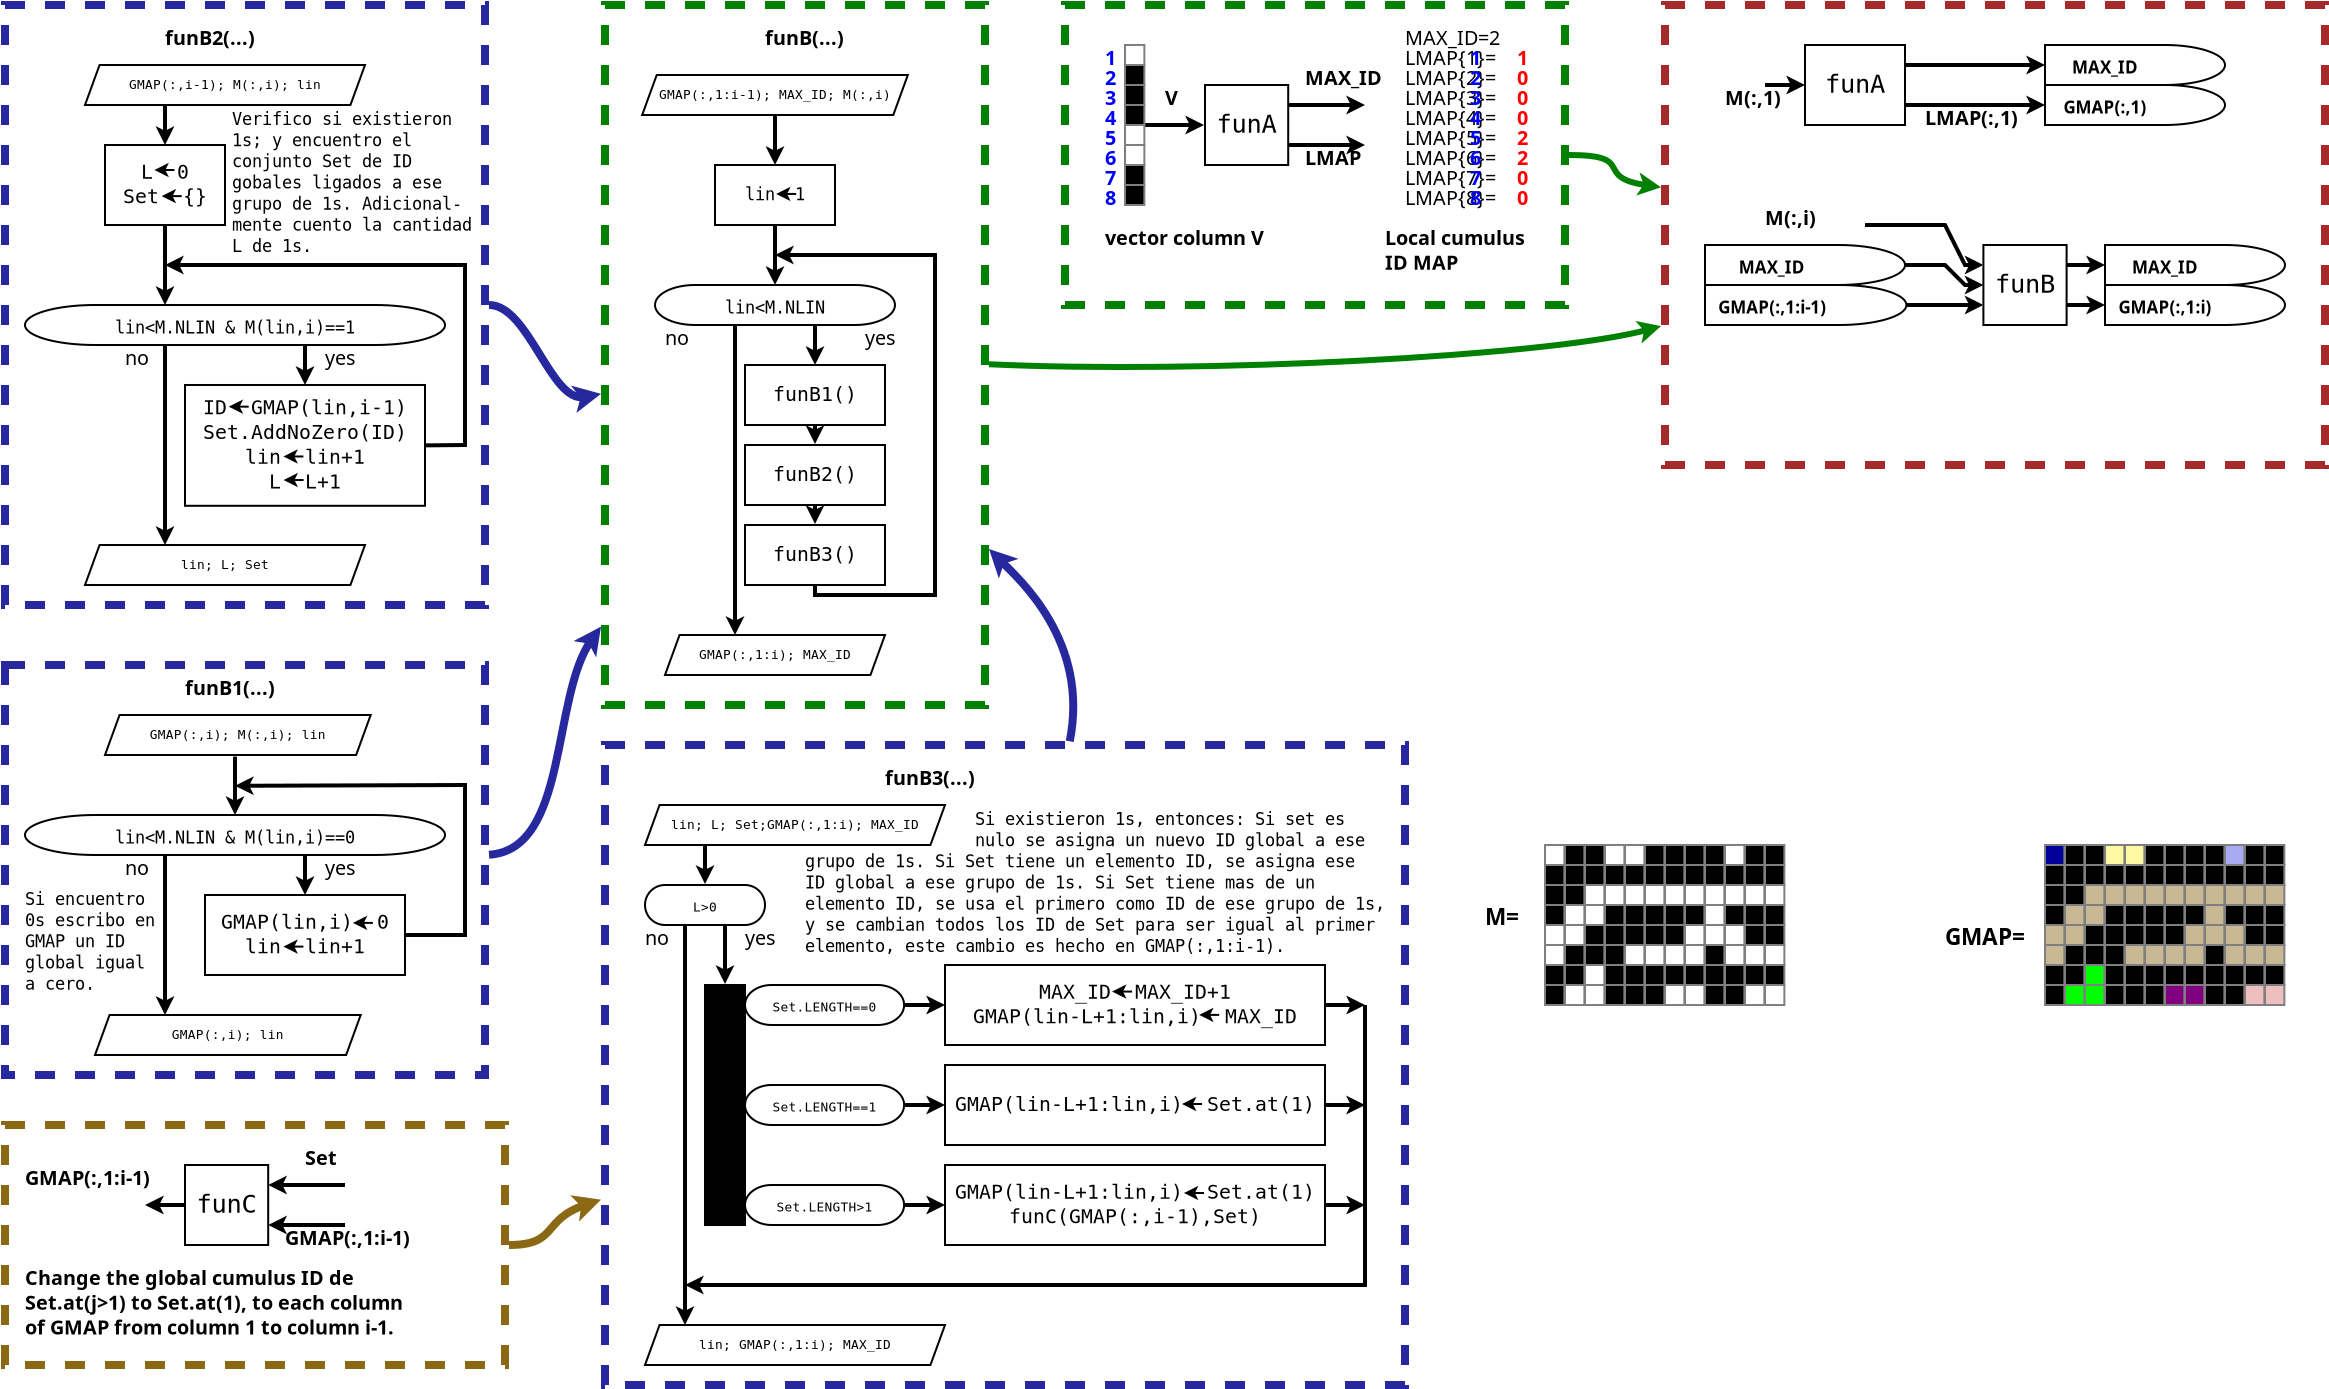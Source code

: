 <?xml version="1.0" encoding="UTF-8"?>
<dia:diagram xmlns:dia="http://www.lysator.liu.se/~alla/dia/">
  <dia:layer name="Segundo plano" visible="true" active="true">
    <dia:object type="Standard - Text" version="1" id="O0">
      <dia:attribute name="obj_pos">
        <dia:point val="69,56"/>
      </dia:attribute>
      <dia:attribute name="obj_bb">
        <dia:rectangle val="69,54.95;71.073,56.267"/>
      </dia:attribute>
      <dia:attribute name="text">
        <dia:composite type="text">
          <dia:attribute name="string">
            <dia:string>#M=#</dia:string>
          </dia:attribute>
          <dia:attribute name="font">
            <dia:font family="sans" style="80" name="Helvetica-Bold"/>
          </dia:attribute>
          <dia:attribute name="height">
            <dia:real val="1.411"/>
          </dia:attribute>
          <dia:attribute name="pos">
            <dia:point val="69,56"/>
          </dia:attribute>
          <dia:attribute name="color">
            <dia:color val="#000000"/>
          </dia:attribute>
          <dia:attribute name="alignment">
            <dia:enum val="0"/>
          </dia:attribute>
        </dia:composite>
      </dia:attribute>
      <dia:attribute name="valign">
        <dia:enum val="3"/>
      </dia:attribute>
    </dia:object>
    <dia:object type="Standard - Text" version="1" id="O1">
      <dia:attribute name="obj_pos">
        <dia:point val="92,57"/>
      </dia:attribute>
      <dia:attribute name="obj_bb">
        <dia:rectangle val="92,55.95;96.703,57.267"/>
      </dia:attribute>
      <dia:attribute name="text">
        <dia:composite type="text">
          <dia:attribute name="string">
            <dia:string>#GMAP=#</dia:string>
          </dia:attribute>
          <dia:attribute name="font">
            <dia:font family="sans" style="80" name="Helvetica-Bold"/>
          </dia:attribute>
          <dia:attribute name="height">
            <dia:real val="1.411"/>
          </dia:attribute>
          <dia:attribute name="pos">
            <dia:point val="92,57"/>
          </dia:attribute>
          <dia:attribute name="color">
            <dia:color val="#000000"/>
          </dia:attribute>
          <dia:attribute name="alignment">
            <dia:enum val="0"/>
          </dia:attribute>
        </dia:composite>
      </dia:attribute>
      <dia:attribute name="valign">
        <dia:enum val="3"/>
      </dia:attribute>
    </dia:object>
    <dia:group>
      <dia:object type="Geometric - Perfect Square" version="1" id="O2">
        <dia:attribute name="obj_pos">
          <dia:point val="99,53"/>
        </dia:attribute>
        <dia:attribute name="obj_bb">
          <dia:rectangle val="98.95,52.95;100.018,54.05"/>
        </dia:attribute>
        <dia:attribute name="meta">
          <dia:composite type="dict"/>
        </dia:attribute>
        <dia:attribute name="elem_corner">
          <dia:point val="99,53"/>
        </dia:attribute>
        <dia:attribute name="elem_width">
          <dia:real val="0.968"/>
        </dia:attribute>
        <dia:attribute name="elem_height">
          <dia:real val="1.0"/>
        </dia:attribute>
        <dia:attribute name="line_width">
          <dia:real val="0.1"/>
        </dia:attribute>
        <dia:attribute name="line_colour">
          <dia:color val="#7f7f7f"/>
        </dia:attribute>
        <dia:attribute name="fill_colour">
          <dia:color val="#000000"/>
        </dia:attribute>
        <dia:attribute name="show_background">
          <dia:boolean val="true"/>
        </dia:attribute>
        <dia:attribute name="line_style">
          <dia:enum val="0"/>
          <dia:real val="1"/>
        </dia:attribute>
        <dia:attribute name="flip_horizontal">
          <dia:boolean val="false"/>
        </dia:attribute>
        <dia:attribute name="flip_vertical">
          <dia:boolean val="false"/>
        </dia:attribute>
        <dia:attribute name="subscale">
          <dia:real val="1"/>
        </dia:attribute>
      </dia:object>
      <dia:object type="Geometric - Perfect Square" version="1" id="O3">
        <dia:attribute name="obj_pos">
          <dia:point val="98,53"/>
        </dia:attribute>
        <dia:attribute name="obj_bb">
          <dia:rectangle val="97.95,52.95;99.018,54.05"/>
        </dia:attribute>
        <dia:attribute name="meta">
          <dia:composite type="dict"/>
        </dia:attribute>
        <dia:attribute name="elem_corner">
          <dia:point val="98,53"/>
        </dia:attribute>
        <dia:attribute name="elem_width">
          <dia:real val="0.968"/>
        </dia:attribute>
        <dia:attribute name="elem_height">
          <dia:real val="1.0"/>
        </dia:attribute>
        <dia:attribute name="line_width">
          <dia:real val="0.1"/>
        </dia:attribute>
        <dia:attribute name="line_colour">
          <dia:color val="#7f7f7f"/>
        </dia:attribute>
        <dia:attribute name="fill_colour">
          <dia:color val="#000000"/>
        </dia:attribute>
        <dia:attribute name="show_background">
          <dia:boolean val="true"/>
        </dia:attribute>
        <dia:attribute name="line_style">
          <dia:enum val="0"/>
          <dia:real val="1"/>
        </dia:attribute>
        <dia:attribute name="flip_horizontal">
          <dia:boolean val="false"/>
        </dia:attribute>
        <dia:attribute name="flip_vertical">
          <dia:boolean val="false"/>
        </dia:attribute>
        <dia:attribute name="subscale">
          <dia:real val="1"/>
        </dia:attribute>
      </dia:object>
      <dia:object type="Geometric - Perfect Square" version="1" id="O4">
        <dia:attribute name="obj_pos">
          <dia:point val="98,56"/>
        </dia:attribute>
        <dia:attribute name="obj_bb">
          <dia:rectangle val="97.95,55.95;99.018,57.05"/>
        </dia:attribute>
        <dia:attribute name="meta">
          <dia:composite type="dict"/>
        </dia:attribute>
        <dia:attribute name="elem_corner">
          <dia:point val="98,56"/>
        </dia:attribute>
        <dia:attribute name="elem_width">
          <dia:real val="0.968"/>
        </dia:attribute>
        <dia:attribute name="elem_height">
          <dia:real val="1.0"/>
        </dia:attribute>
        <dia:attribute name="line_width">
          <dia:real val="0.1"/>
        </dia:attribute>
        <dia:attribute name="line_colour">
          <dia:color val="#7f7f7f"/>
        </dia:attribute>
        <dia:attribute name="fill_colour">
          <dia:color val="#c8b994"/>
        </dia:attribute>
        <dia:attribute name="show_background">
          <dia:boolean val="true"/>
        </dia:attribute>
        <dia:attribute name="line_style">
          <dia:enum val="0"/>
          <dia:real val="1"/>
        </dia:attribute>
        <dia:attribute name="flip_horizontal">
          <dia:boolean val="false"/>
        </dia:attribute>
        <dia:attribute name="flip_vertical">
          <dia:boolean val="false"/>
        </dia:attribute>
        <dia:attribute name="subscale">
          <dia:real val="1"/>
        </dia:attribute>
      </dia:object>
      <dia:object type="Geometric - Perfect Square" version="1" id="O5">
        <dia:attribute name="obj_pos">
          <dia:point val="97,56"/>
        </dia:attribute>
        <dia:attribute name="obj_bb">
          <dia:rectangle val="96.95,55.95;98.018,57.05"/>
        </dia:attribute>
        <dia:attribute name="meta">
          <dia:composite type="dict"/>
        </dia:attribute>
        <dia:attribute name="elem_corner">
          <dia:point val="97,56"/>
        </dia:attribute>
        <dia:attribute name="elem_width">
          <dia:real val="0.968"/>
        </dia:attribute>
        <dia:attribute name="elem_height">
          <dia:real val="1.0"/>
        </dia:attribute>
        <dia:attribute name="line_width">
          <dia:real val="0.1"/>
        </dia:attribute>
        <dia:attribute name="line_colour">
          <dia:color val="#7f7f7f"/>
        </dia:attribute>
        <dia:attribute name="fill_colour">
          <dia:color val="#c8b994"/>
        </dia:attribute>
        <dia:attribute name="show_background">
          <dia:boolean val="true"/>
        </dia:attribute>
        <dia:attribute name="line_style">
          <dia:enum val="0"/>
          <dia:real val="1"/>
        </dia:attribute>
        <dia:attribute name="flip_horizontal">
          <dia:boolean val="false"/>
        </dia:attribute>
        <dia:attribute name="flip_vertical">
          <dia:boolean val="false"/>
        </dia:attribute>
        <dia:attribute name="subscale">
          <dia:real val="1"/>
        </dia:attribute>
      </dia:object>
      <dia:object type="Geometric - Perfect Square" version="1" id="O6">
        <dia:attribute name="obj_pos">
          <dia:point val="98,55"/>
        </dia:attribute>
        <dia:attribute name="obj_bb">
          <dia:rectangle val="97.95,54.95;99.018,56.05"/>
        </dia:attribute>
        <dia:attribute name="meta">
          <dia:composite type="dict"/>
        </dia:attribute>
        <dia:attribute name="elem_corner">
          <dia:point val="98,55"/>
        </dia:attribute>
        <dia:attribute name="elem_width">
          <dia:real val="0.968"/>
        </dia:attribute>
        <dia:attribute name="elem_height">
          <dia:real val="1.0"/>
        </dia:attribute>
        <dia:attribute name="line_width">
          <dia:real val="0.1"/>
        </dia:attribute>
        <dia:attribute name="line_colour">
          <dia:color val="#7f7f7f"/>
        </dia:attribute>
        <dia:attribute name="fill_colour">
          <dia:color val="#c8b994"/>
        </dia:attribute>
        <dia:attribute name="show_background">
          <dia:boolean val="true"/>
        </dia:attribute>
        <dia:attribute name="line_style">
          <dia:enum val="0"/>
          <dia:real val="1"/>
        </dia:attribute>
        <dia:attribute name="flip_horizontal">
          <dia:boolean val="false"/>
        </dia:attribute>
        <dia:attribute name="flip_vertical">
          <dia:boolean val="false"/>
        </dia:attribute>
        <dia:attribute name="subscale">
          <dia:real val="1"/>
        </dia:attribute>
      </dia:object>
      <dia:object type="Geometric - Perfect Square" version="1" id="O7">
        <dia:attribute name="obj_pos">
          <dia:point val="97,57"/>
        </dia:attribute>
        <dia:attribute name="obj_bb">
          <dia:rectangle val="96.95,56.95;98.018,58.05"/>
        </dia:attribute>
        <dia:attribute name="meta">
          <dia:composite type="dict"/>
        </dia:attribute>
        <dia:attribute name="elem_corner">
          <dia:point val="97,57"/>
        </dia:attribute>
        <dia:attribute name="elem_width">
          <dia:real val="0.968"/>
        </dia:attribute>
        <dia:attribute name="elem_height">
          <dia:real val="1.0"/>
        </dia:attribute>
        <dia:attribute name="line_width">
          <dia:real val="0.1"/>
        </dia:attribute>
        <dia:attribute name="line_colour">
          <dia:color val="#7f7f7f"/>
        </dia:attribute>
        <dia:attribute name="fill_colour">
          <dia:color val="#c8b994"/>
        </dia:attribute>
        <dia:attribute name="show_background">
          <dia:boolean val="true"/>
        </dia:attribute>
        <dia:attribute name="line_style">
          <dia:enum val="0"/>
          <dia:real val="1"/>
        </dia:attribute>
        <dia:attribute name="flip_horizontal">
          <dia:boolean val="false"/>
        </dia:attribute>
        <dia:attribute name="flip_vertical">
          <dia:boolean val="false"/>
        </dia:attribute>
        <dia:attribute name="subscale">
          <dia:real val="1"/>
        </dia:attribute>
      </dia:object>
      <dia:object type="Geometric - Perfect Square" version="1" id="O8">
        <dia:attribute name="obj_pos">
          <dia:point val="100,55"/>
        </dia:attribute>
        <dia:attribute name="obj_bb">
          <dia:rectangle val="99.95,54.95;101.018,56.05"/>
        </dia:attribute>
        <dia:attribute name="meta">
          <dia:composite type="dict"/>
        </dia:attribute>
        <dia:attribute name="elem_corner">
          <dia:point val="100,55"/>
        </dia:attribute>
        <dia:attribute name="elem_width">
          <dia:real val="0.968"/>
        </dia:attribute>
        <dia:attribute name="elem_height">
          <dia:real val="1.0"/>
        </dia:attribute>
        <dia:attribute name="line_width">
          <dia:real val="0.1"/>
        </dia:attribute>
        <dia:attribute name="line_colour">
          <dia:color val="#7f7f7f"/>
        </dia:attribute>
        <dia:attribute name="fill_colour">
          <dia:color val="#000000"/>
        </dia:attribute>
        <dia:attribute name="show_background">
          <dia:boolean val="true"/>
        </dia:attribute>
        <dia:attribute name="line_style">
          <dia:enum val="0"/>
          <dia:real val="1"/>
        </dia:attribute>
        <dia:attribute name="flip_horizontal">
          <dia:boolean val="false"/>
        </dia:attribute>
        <dia:attribute name="flip_vertical">
          <dia:boolean val="false"/>
        </dia:attribute>
        <dia:attribute name="subscale">
          <dia:real val="1"/>
        </dia:attribute>
      </dia:object>
      <dia:object type="Geometric - Perfect Square" version="1" id="O9">
        <dia:attribute name="obj_pos">
          <dia:point val="98,58"/>
        </dia:attribute>
        <dia:attribute name="obj_bb">
          <dia:rectangle val="97.95,57.95;99.018,59.05"/>
        </dia:attribute>
        <dia:attribute name="meta">
          <dia:composite type="dict"/>
        </dia:attribute>
        <dia:attribute name="elem_corner">
          <dia:point val="98,58"/>
        </dia:attribute>
        <dia:attribute name="elem_width">
          <dia:real val="0.968"/>
        </dia:attribute>
        <dia:attribute name="elem_height">
          <dia:real val="1.0"/>
        </dia:attribute>
        <dia:attribute name="line_width">
          <dia:real val="0.1"/>
        </dia:attribute>
        <dia:attribute name="line_colour">
          <dia:color val="#7f7f7f"/>
        </dia:attribute>
        <dia:attribute name="fill_colour">
          <dia:color val="#000000"/>
        </dia:attribute>
        <dia:attribute name="show_background">
          <dia:boolean val="true"/>
        </dia:attribute>
        <dia:attribute name="line_style">
          <dia:enum val="0"/>
          <dia:real val="1"/>
        </dia:attribute>
        <dia:attribute name="flip_horizontal">
          <dia:boolean val="false"/>
        </dia:attribute>
        <dia:attribute name="flip_vertical">
          <dia:boolean val="false"/>
        </dia:attribute>
        <dia:attribute name="subscale">
          <dia:real val="1"/>
        </dia:attribute>
      </dia:object>
      <dia:object type="Geometric - Perfect Square" version="1" id="O10">
        <dia:attribute name="obj_pos">
          <dia:point val="98,54"/>
        </dia:attribute>
        <dia:attribute name="obj_bb">
          <dia:rectangle val="97.95,53.95;99.018,55.05"/>
        </dia:attribute>
        <dia:attribute name="meta">
          <dia:composite type="dict"/>
        </dia:attribute>
        <dia:attribute name="elem_corner">
          <dia:point val="98,54"/>
        </dia:attribute>
        <dia:attribute name="elem_width">
          <dia:real val="0.968"/>
        </dia:attribute>
        <dia:attribute name="elem_height">
          <dia:real val="1.0"/>
        </dia:attribute>
        <dia:attribute name="line_width">
          <dia:real val="0.1"/>
        </dia:attribute>
        <dia:attribute name="line_colour">
          <dia:color val="#7f7f7f"/>
        </dia:attribute>
        <dia:attribute name="fill_colour">
          <dia:color val="#000000"/>
        </dia:attribute>
        <dia:attribute name="show_background">
          <dia:boolean val="true"/>
        </dia:attribute>
        <dia:attribute name="line_style">
          <dia:enum val="0"/>
          <dia:real val="1"/>
        </dia:attribute>
        <dia:attribute name="flip_horizontal">
          <dia:boolean val="false"/>
        </dia:attribute>
        <dia:attribute name="flip_vertical">
          <dia:boolean val="false"/>
        </dia:attribute>
        <dia:attribute name="subscale">
          <dia:real val="1"/>
        </dia:attribute>
      </dia:object>
      <dia:object type="Geometric - Perfect Square" version="1" id="O11">
        <dia:attribute name="obj_pos">
          <dia:point val="98,57"/>
        </dia:attribute>
        <dia:attribute name="obj_bb">
          <dia:rectangle val="97.95,56.95;99.018,58.05"/>
        </dia:attribute>
        <dia:attribute name="meta">
          <dia:composite type="dict"/>
        </dia:attribute>
        <dia:attribute name="elem_corner">
          <dia:point val="98,57"/>
        </dia:attribute>
        <dia:attribute name="elem_width">
          <dia:real val="0.968"/>
        </dia:attribute>
        <dia:attribute name="elem_height">
          <dia:real val="1.0"/>
        </dia:attribute>
        <dia:attribute name="line_width">
          <dia:real val="0.1"/>
        </dia:attribute>
        <dia:attribute name="line_colour">
          <dia:color val="#7f7f7f"/>
        </dia:attribute>
        <dia:attribute name="fill_colour">
          <dia:color val="#000000"/>
        </dia:attribute>
        <dia:attribute name="show_background">
          <dia:boolean val="true"/>
        </dia:attribute>
        <dia:attribute name="line_style">
          <dia:enum val="0"/>
          <dia:real val="1"/>
        </dia:attribute>
        <dia:attribute name="flip_horizontal">
          <dia:boolean val="false"/>
        </dia:attribute>
        <dia:attribute name="flip_vertical">
          <dia:boolean val="false"/>
        </dia:attribute>
        <dia:attribute name="subscale">
          <dia:real val="1"/>
        </dia:attribute>
      </dia:object>
      <dia:object type="Geometric - Perfect Square" version="1" id="O12">
        <dia:attribute name="obj_pos">
          <dia:point val="105,54"/>
        </dia:attribute>
        <dia:attribute name="obj_bb">
          <dia:rectangle val="104.95,53.95;106.018,55.05"/>
        </dia:attribute>
        <dia:attribute name="meta">
          <dia:composite type="dict"/>
        </dia:attribute>
        <dia:attribute name="elem_corner">
          <dia:point val="105,54"/>
        </dia:attribute>
        <dia:attribute name="elem_width">
          <dia:real val="0.968"/>
        </dia:attribute>
        <dia:attribute name="elem_height">
          <dia:real val="1.0"/>
        </dia:attribute>
        <dia:attribute name="line_width">
          <dia:real val="0.1"/>
        </dia:attribute>
        <dia:attribute name="line_colour">
          <dia:color val="#7f7f7f"/>
        </dia:attribute>
        <dia:attribute name="fill_colour">
          <dia:color val="#c8b994"/>
        </dia:attribute>
        <dia:attribute name="show_background">
          <dia:boolean val="true"/>
        </dia:attribute>
        <dia:attribute name="line_style">
          <dia:enum val="0"/>
          <dia:real val="1"/>
        </dia:attribute>
        <dia:attribute name="flip_horizontal">
          <dia:boolean val="false"/>
        </dia:attribute>
        <dia:attribute name="flip_vertical">
          <dia:boolean val="false"/>
        </dia:attribute>
        <dia:attribute name="subscale">
          <dia:real val="1"/>
        </dia:attribute>
      </dia:object>
      <dia:object type="Geometric - Perfect Square" version="1" id="O13">
        <dia:attribute name="obj_pos">
          <dia:point val="99,59"/>
        </dia:attribute>
        <dia:attribute name="obj_bb">
          <dia:rectangle val="98.95,58.95;100.018,60.05"/>
        </dia:attribute>
        <dia:attribute name="meta">
          <dia:composite type="dict"/>
        </dia:attribute>
        <dia:attribute name="elem_corner">
          <dia:point val="99,59"/>
        </dia:attribute>
        <dia:attribute name="elem_width">
          <dia:real val="0.968"/>
        </dia:attribute>
        <dia:attribute name="elem_height">
          <dia:real val="1.0"/>
        </dia:attribute>
        <dia:attribute name="line_width">
          <dia:real val="0.1"/>
        </dia:attribute>
        <dia:attribute name="line_colour">
          <dia:color val="#7f7f7f"/>
        </dia:attribute>
        <dia:attribute name="fill_colour">
          <dia:color val="#00ff00"/>
        </dia:attribute>
        <dia:attribute name="show_background">
          <dia:boolean val="true"/>
        </dia:attribute>
        <dia:attribute name="line_style">
          <dia:enum val="0"/>
          <dia:real val="1"/>
        </dia:attribute>
        <dia:attribute name="flip_horizontal">
          <dia:boolean val="false"/>
        </dia:attribute>
        <dia:attribute name="flip_vertical">
          <dia:boolean val="false"/>
        </dia:attribute>
        <dia:attribute name="subscale">
          <dia:real val="1"/>
        </dia:attribute>
      </dia:object>
      <dia:object type="Geometric - Perfect Square" version="1" id="O14">
        <dia:attribute name="obj_pos">
          <dia:point val="99,54"/>
        </dia:attribute>
        <dia:attribute name="obj_bb">
          <dia:rectangle val="98.95,53.95;100.018,55.05"/>
        </dia:attribute>
        <dia:attribute name="meta">
          <dia:composite type="dict"/>
        </dia:attribute>
        <dia:attribute name="elem_corner">
          <dia:point val="99,54"/>
        </dia:attribute>
        <dia:attribute name="elem_width">
          <dia:real val="0.968"/>
        </dia:attribute>
        <dia:attribute name="elem_height">
          <dia:real val="1.0"/>
        </dia:attribute>
        <dia:attribute name="line_width">
          <dia:real val="0.1"/>
        </dia:attribute>
        <dia:attribute name="line_colour">
          <dia:color val="#7f7f7f"/>
        </dia:attribute>
        <dia:attribute name="fill_colour">
          <dia:color val="#c8b994"/>
        </dia:attribute>
        <dia:attribute name="show_background">
          <dia:boolean val="true"/>
        </dia:attribute>
        <dia:attribute name="line_style">
          <dia:enum val="0"/>
          <dia:real val="1"/>
        </dia:attribute>
        <dia:attribute name="flip_horizontal">
          <dia:boolean val="false"/>
        </dia:attribute>
        <dia:attribute name="flip_vertical">
          <dia:boolean val="false"/>
        </dia:attribute>
        <dia:attribute name="subscale">
          <dia:real val="1"/>
        </dia:attribute>
      </dia:object>
      <dia:object type="Geometric - Perfect Square" version="1" id="O15">
        <dia:attribute name="obj_pos">
          <dia:point val="101,54"/>
        </dia:attribute>
        <dia:attribute name="obj_bb">
          <dia:rectangle val="100.95,53.95;102.018,55.05"/>
        </dia:attribute>
        <dia:attribute name="meta">
          <dia:composite type="dict"/>
        </dia:attribute>
        <dia:attribute name="elem_corner">
          <dia:point val="101,54"/>
        </dia:attribute>
        <dia:attribute name="elem_width">
          <dia:real val="0.968"/>
        </dia:attribute>
        <dia:attribute name="elem_height">
          <dia:real val="1.0"/>
        </dia:attribute>
        <dia:attribute name="line_width">
          <dia:real val="0.1"/>
        </dia:attribute>
        <dia:attribute name="line_colour">
          <dia:color val="#7f7f7f"/>
        </dia:attribute>
        <dia:attribute name="fill_colour">
          <dia:color val="#c8b994"/>
        </dia:attribute>
        <dia:attribute name="show_background">
          <dia:boolean val="true"/>
        </dia:attribute>
        <dia:attribute name="line_style">
          <dia:enum val="0"/>
          <dia:real val="1"/>
        </dia:attribute>
        <dia:attribute name="flip_horizontal">
          <dia:boolean val="false"/>
        </dia:attribute>
        <dia:attribute name="flip_vertical">
          <dia:boolean val="false"/>
        </dia:attribute>
        <dia:attribute name="subscale">
          <dia:real val="1"/>
        </dia:attribute>
      </dia:object>
      <dia:object type="Geometric - Perfect Square" version="1" id="O16">
        <dia:attribute name="obj_pos">
          <dia:point val="105,55"/>
        </dia:attribute>
        <dia:attribute name="obj_bb">
          <dia:rectangle val="104.95,54.95;106.018,56.05"/>
        </dia:attribute>
        <dia:attribute name="meta">
          <dia:composite type="dict"/>
        </dia:attribute>
        <dia:attribute name="elem_corner">
          <dia:point val="105,55"/>
        </dia:attribute>
        <dia:attribute name="elem_width">
          <dia:real val="0.968"/>
        </dia:attribute>
        <dia:attribute name="elem_height">
          <dia:real val="1.0"/>
        </dia:attribute>
        <dia:attribute name="line_width">
          <dia:real val="0.1"/>
        </dia:attribute>
        <dia:attribute name="line_colour">
          <dia:color val="#7f7f7f"/>
        </dia:attribute>
        <dia:attribute name="fill_colour">
          <dia:color val="#c8b994"/>
        </dia:attribute>
        <dia:attribute name="show_background">
          <dia:boolean val="true"/>
        </dia:attribute>
        <dia:attribute name="line_style">
          <dia:enum val="0"/>
          <dia:real val="1"/>
        </dia:attribute>
        <dia:attribute name="flip_horizontal">
          <dia:boolean val="false"/>
        </dia:attribute>
        <dia:attribute name="flip_vertical">
          <dia:boolean val="false"/>
        </dia:attribute>
        <dia:attribute name="subscale">
          <dia:real val="1"/>
        </dia:attribute>
      </dia:object>
      <dia:object type="Geometric - Perfect Square" version="1" id="O17">
        <dia:attribute name="obj_pos">
          <dia:point val="102,54"/>
        </dia:attribute>
        <dia:attribute name="obj_bb">
          <dia:rectangle val="101.95,53.95;103.018,55.05"/>
        </dia:attribute>
        <dia:attribute name="meta">
          <dia:composite type="dict"/>
        </dia:attribute>
        <dia:attribute name="elem_corner">
          <dia:point val="102,54"/>
        </dia:attribute>
        <dia:attribute name="elem_width">
          <dia:real val="0.968"/>
        </dia:attribute>
        <dia:attribute name="elem_height">
          <dia:real val="1.0"/>
        </dia:attribute>
        <dia:attribute name="line_width">
          <dia:real val="0.1"/>
        </dia:attribute>
        <dia:attribute name="line_colour">
          <dia:color val="#7f7f7f"/>
        </dia:attribute>
        <dia:attribute name="fill_colour">
          <dia:color val="#c8b994"/>
        </dia:attribute>
        <dia:attribute name="show_background">
          <dia:boolean val="true"/>
        </dia:attribute>
        <dia:attribute name="line_style">
          <dia:enum val="0"/>
          <dia:real val="1"/>
        </dia:attribute>
        <dia:attribute name="flip_horizontal">
          <dia:boolean val="false"/>
        </dia:attribute>
        <dia:attribute name="flip_vertical">
          <dia:boolean val="false"/>
        </dia:attribute>
        <dia:attribute name="subscale">
          <dia:real val="1"/>
        </dia:attribute>
      </dia:object>
      <dia:object type="Geometric - Perfect Square" version="1" id="O18">
        <dia:attribute name="obj_pos">
          <dia:point val="99,55"/>
        </dia:attribute>
        <dia:attribute name="obj_bb">
          <dia:rectangle val="98.95,54.95;100.018,56.05"/>
        </dia:attribute>
        <dia:attribute name="meta">
          <dia:composite type="dict"/>
        </dia:attribute>
        <dia:attribute name="elem_corner">
          <dia:point val="99,55"/>
        </dia:attribute>
        <dia:attribute name="elem_width">
          <dia:real val="0.968"/>
        </dia:attribute>
        <dia:attribute name="elem_height">
          <dia:real val="1.0"/>
        </dia:attribute>
        <dia:attribute name="line_width">
          <dia:real val="0.1"/>
        </dia:attribute>
        <dia:attribute name="line_colour">
          <dia:color val="#7f7f7f"/>
        </dia:attribute>
        <dia:attribute name="fill_colour">
          <dia:color val="#c8b994"/>
        </dia:attribute>
        <dia:attribute name="show_background">
          <dia:boolean val="true"/>
        </dia:attribute>
        <dia:attribute name="line_style">
          <dia:enum val="0"/>
          <dia:real val="1"/>
        </dia:attribute>
        <dia:attribute name="flip_horizontal">
          <dia:boolean val="false"/>
        </dia:attribute>
        <dia:attribute name="flip_vertical">
          <dia:boolean val="false"/>
        </dia:attribute>
        <dia:attribute name="subscale">
          <dia:real val="1"/>
        </dia:attribute>
      </dia:object>
      <dia:object type="Geometric - Perfect Square" version="1" id="O19">
        <dia:attribute name="obj_pos">
          <dia:point val="103,54"/>
        </dia:attribute>
        <dia:attribute name="obj_bb">
          <dia:rectangle val="102.95,53.95;104.018,55.05"/>
        </dia:attribute>
        <dia:attribute name="meta">
          <dia:composite type="dict"/>
        </dia:attribute>
        <dia:attribute name="elem_corner">
          <dia:point val="103,54"/>
        </dia:attribute>
        <dia:attribute name="elem_width">
          <dia:real val="0.968"/>
        </dia:attribute>
        <dia:attribute name="elem_height">
          <dia:real val="1.0"/>
        </dia:attribute>
        <dia:attribute name="line_width">
          <dia:real val="0.1"/>
        </dia:attribute>
        <dia:attribute name="line_colour">
          <dia:color val="#7f7f7f"/>
        </dia:attribute>
        <dia:attribute name="fill_colour">
          <dia:color val="#c8b994"/>
        </dia:attribute>
        <dia:attribute name="show_background">
          <dia:boolean val="true"/>
        </dia:attribute>
        <dia:attribute name="line_style">
          <dia:enum val="0"/>
          <dia:real val="1"/>
        </dia:attribute>
        <dia:attribute name="flip_horizontal">
          <dia:boolean val="false"/>
        </dia:attribute>
        <dia:attribute name="flip_vertical">
          <dia:boolean val="false"/>
        </dia:attribute>
        <dia:attribute name="subscale">
          <dia:real val="1"/>
        </dia:attribute>
      </dia:object>
      <dia:object type="Geometric - Perfect Square" version="1" id="O20">
        <dia:attribute name="obj_pos">
          <dia:point val="99,58"/>
        </dia:attribute>
        <dia:attribute name="obj_bb">
          <dia:rectangle val="98.95,57.95;100.018,59.05"/>
        </dia:attribute>
        <dia:attribute name="meta">
          <dia:composite type="dict"/>
        </dia:attribute>
        <dia:attribute name="elem_corner">
          <dia:point val="99,58"/>
        </dia:attribute>
        <dia:attribute name="elem_width">
          <dia:real val="0.968"/>
        </dia:attribute>
        <dia:attribute name="elem_height">
          <dia:real val="1.0"/>
        </dia:attribute>
        <dia:attribute name="line_width">
          <dia:real val="0.1"/>
        </dia:attribute>
        <dia:attribute name="line_colour">
          <dia:color val="#7f7f7f"/>
        </dia:attribute>
        <dia:attribute name="fill_colour">
          <dia:color val="#00ff00"/>
        </dia:attribute>
        <dia:attribute name="show_background">
          <dia:boolean val="true"/>
        </dia:attribute>
        <dia:attribute name="line_style">
          <dia:enum val="0"/>
          <dia:real val="1"/>
        </dia:attribute>
        <dia:attribute name="flip_horizontal">
          <dia:boolean val="false"/>
        </dia:attribute>
        <dia:attribute name="flip_vertical">
          <dia:boolean val="false"/>
        </dia:attribute>
        <dia:attribute name="subscale">
          <dia:real val="1"/>
        </dia:attribute>
      </dia:object>
      <dia:object type="Geometric - Perfect Square" version="1" id="O21">
        <dia:attribute name="obj_pos">
          <dia:point val="98,59"/>
        </dia:attribute>
        <dia:attribute name="obj_bb">
          <dia:rectangle val="97.95,58.95;99.018,60.05"/>
        </dia:attribute>
        <dia:attribute name="meta">
          <dia:composite type="dict"/>
        </dia:attribute>
        <dia:attribute name="elem_corner">
          <dia:point val="98,59"/>
        </dia:attribute>
        <dia:attribute name="elem_width">
          <dia:real val="0.968"/>
        </dia:attribute>
        <dia:attribute name="elem_height">
          <dia:real val="1.0"/>
        </dia:attribute>
        <dia:attribute name="line_width">
          <dia:real val="0.1"/>
        </dia:attribute>
        <dia:attribute name="line_colour">
          <dia:color val="#7f7f7f"/>
        </dia:attribute>
        <dia:attribute name="fill_colour">
          <dia:color val="#00ff00"/>
        </dia:attribute>
        <dia:attribute name="show_background">
          <dia:boolean val="true"/>
        </dia:attribute>
        <dia:attribute name="line_style">
          <dia:enum val="0"/>
          <dia:real val="1"/>
        </dia:attribute>
        <dia:attribute name="flip_horizontal">
          <dia:boolean val="false"/>
        </dia:attribute>
        <dia:attribute name="flip_vertical">
          <dia:boolean val="false"/>
        </dia:attribute>
        <dia:attribute name="subscale">
          <dia:real val="1"/>
        </dia:attribute>
      </dia:object>
      <dia:object type="Geometric - Perfect Square" version="1" id="O22">
        <dia:attribute name="obj_pos">
          <dia:point val="100,54"/>
        </dia:attribute>
        <dia:attribute name="obj_bb">
          <dia:rectangle val="99.95,53.95;101.018,55.05"/>
        </dia:attribute>
        <dia:attribute name="meta">
          <dia:composite type="dict"/>
        </dia:attribute>
        <dia:attribute name="elem_corner">
          <dia:point val="100,54"/>
        </dia:attribute>
        <dia:attribute name="elem_width">
          <dia:real val="0.968"/>
        </dia:attribute>
        <dia:attribute name="elem_height">
          <dia:real val="1.0"/>
        </dia:attribute>
        <dia:attribute name="line_width">
          <dia:real val="0.1"/>
        </dia:attribute>
        <dia:attribute name="line_colour">
          <dia:color val="#7f7f7f"/>
        </dia:attribute>
        <dia:attribute name="fill_colour">
          <dia:color val="#c8b994"/>
        </dia:attribute>
        <dia:attribute name="show_background">
          <dia:boolean val="true"/>
        </dia:attribute>
        <dia:attribute name="line_style">
          <dia:enum val="0"/>
          <dia:real val="1"/>
        </dia:attribute>
        <dia:attribute name="flip_horizontal">
          <dia:boolean val="false"/>
        </dia:attribute>
        <dia:attribute name="flip_vertical">
          <dia:boolean val="false"/>
        </dia:attribute>
        <dia:attribute name="subscale">
          <dia:real val="1"/>
        </dia:attribute>
      </dia:object>
      <dia:object type="Geometric - Perfect Square" version="1" id="O23">
        <dia:attribute name="obj_pos">
          <dia:point val="97,53"/>
        </dia:attribute>
        <dia:attribute name="obj_bb">
          <dia:rectangle val="96.95,52.95;98.018,54.05"/>
        </dia:attribute>
        <dia:attribute name="meta">
          <dia:composite type="dict"/>
        </dia:attribute>
        <dia:attribute name="elem_corner">
          <dia:point val="97,53"/>
        </dia:attribute>
        <dia:attribute name="elem_width">
          <dia:real val="0.968"/>
        </dia:attribute>
        <dia:attribute name="elem_height">
          <dia:real val="1.0"/>
        </dia:attribute>
        <dia:attribute name="line_width">
          <dia:real val="0.1"/>
        </dia:attribute>
        <dia:attribute name="line_colour">
          <dia:color val="#7f7f7f"/>
        </dia:attribute>
        <dia:attribute name="fill_colour">
          <dia:color val="#000000"/>
        </dia:attribute>
        <dia:attribute name="show_background">
          <dia:boolean val="true"/>
        </dia:attribute>
        <dia:attribute name="line_style">
          <dia:enum val="0"/>
          <dia:real val="1"/>
        </dia:attribute>
        <dia:attribute name="flip_horizontal">
          <dia:boolean val="false"/>
        </dia:attribute>
        <dia:attribute name="flip_vertical">
          <dia:boolean val="false"/>
        </dia:attribute>
        <dia:attribute name="subscale">
          <dia:real val="1"/>
        </dia:attribute>
      </dia:object>
      <dia:object type="Geometric - Perfect Square" version="1" id="O24">
        <dia:attribute name="obj_pos">
          <dia:point val="97,54"/>
        </dia:attribute>
        <dia:attribute name="obj_bb">
          <dia:rectangle val="96.95,53.95;98.018,55.05"/>
        </dia:attribute>
        <dia:attribute name="meta">
          <dia:composite type="dict"/>
        </dia:attribute>
        <dia:attribute name="elem_corner">
          <dia:point val="97,54"/>
        </dia:attribute>
        <dia:attribute name="elem_width">
          <dia:real val="0.968"/>
        </dia:attribute>
        <dia:attribute name="elem_height">
          <dia:real val="1.0"/>
        </dia:attribute>
        <dia:attribute name="line_width">
          <dia:real val="0.1"/>
        </dia:attribute>
        <dia:attribute name="line_colour">
          <dia:color val="#7f7f7f"/>
        </dia:attribute>
        <dia:attribute name="fill_colour">
          <dia:color val="#000000"/>
        </dia:attribute>
        <dia:attribute name="show_background">
          <dia:boolean val="true"/>
        </dia:attribute>
        <dia:attribute name="line_style">
          <dia:enum val="0"/>
          <dia:real val="1"/>
        </dia:attribute>
        <dia:attribute name="flip_horizontal">
          <dia:boolean val="false"/>
        </dia:attribute>
        <dia:attribute name="flip_vertical">
          <dia:boolean val="false"/>
        </dia:attribute>
        <dia:attribute name="subscale">
          <dia:real val="1"/>
        </dia:attribute>
      </dia:object>
      <dia:object type="Geometric - Perfect Square" version="1" id="O25">
        <dia:attribute name="obj_pos">
          <dia:point val="97,55"/>
        </dia:attribute>
        <dia:attribute name="obj_bb">
          <dia:rectangle val="96.95,54.95;98.018,56.05"/>
        </dia:attribute>
        <dia:attribute name="meta">
          <dia:composite type="dict"/>
        </dia:attribute>
        <dia:attribute name="elem_corner">
          <dia:point val="97,55"/>
        </dia:attribute>
        <dia:attribute name="elem_width">
          <dia:real val="0.968"/>
        </dia:attribute>
        <dia:attribute name="elem_height">
          <dia:real val="1.0"/>
        </dia:attribute>
        <dia:attribute name="line_width">
          <dia:real val="0.1"/>
        </dia:attribute>
        <dia:attribute name="line_colour">
          <dia:color val="#7f7f7f"/>
        </dia:attribute>
        <dia:attribute name="fill_colour">
          <dia:color val="#000000"/>
        </dia:attribute>
        <dia:attribute name="show_background">
          <dia:boolean val="true"/>
        </dia:attribute>
        <dia:attribute name="line_style">
          <dia:enum val="0"/>
          <dia:real val="1"/>
        </dia:attribute>
        <dia:attribute name="flip_horizontal">
          <dia:boolean val="false"/>
        </dia:attribute>
        <dia:attribute name="flip_vertical">
          <dia:boolean val="false"/>
        </dia:attribute>
        <dia:attribute name="subscale">
          <dia:real val="1"/>
        </dia:attribute>
      </dia:object>
      <dia:object type="Geometric - Perfect Square" version="1" id="O26">
        <dia:attribute name="obj_pos">
          <dia:point val="97,58"/>
        </dia:attribute>
        <dia:attribute name="obj_bb">
          <dia:rectangle val="96.95,57.95;98.018,59.05"/>
        </dia:attribute>
        <dia:attribute name="meta">
          <dia:composite type="dict"/>
        </dia:attribute>
        <dia:attribute name="elem_corner">
          <dia:point val="97,58"/>
        </dia:attribute>
        <dia:attribute name="elem_width">
          <dia:real val="0.968"/>
        </dia:attribute>
        <dia:attribute name="elem_height">
          <dia:real val="1.0"/>
        </dia:attribute>
        <dia:attribute name="line_width">
          <dia:real val="0.1"/>
        </dia:attribute>
        <dia:attribute name="line_colour">
          <dia:color val="#7f7f7f"/>
        </dia:attribute>
        <dia:attribute name="fill_colour">
          <dia:color val="#000000"/>
        </dia:attribute>
        <dia:attribute name="show_background">
          <dia:boolean val="true"/>
        </dia:attribute>
        <dia:attribute name="line_style">
          <dia:enum val="0"/>
          <dia:real val="1"/>
        </dia:attribute>
        <dia:attribute name="flip_horizontal">
          <dia:boolean val="false"/>
        </dia:attribute>
        <dia:attribute name="flip_vertical">
          <dia:boolean val="false"/>
        </dia:attribute>
        <dia:attribute name="subscale">
          <dia:real val="1"/>
        </dia:attribute>
      </dia:object>
      <dia:object type="Geometric - Perfect Square" version="1" id="O27">
        <dia:attribute name="obj_pos">
          <dia:point val="100,59"/>
        </dia:attribute>
        <dia:attribute name="obj_bb">
          <dia:rectangle val="99.95,58.95;101.018,60.05"/>
        </dia:attribute>
        <dia:attribute name="meta">
          <dia:composite type="dict"/>
        </dia:attribute>
        <dia:attribute name="elem_corner">
          <dia:point val="100,59"/>
        </dia:attribute>
        <dia:attribute name="elem_width">
          <dia:real val="0.968"/>
        </dia:attribute>
        <dia:attribute name="elem_height">
          <dia:real val="1.0"/>
        </dia:attribute>
        <dia:attribute name="line_width">
          <dia:real val="0.1"/>
        </dia:attribute>
        <dia:attribute name="line_colour">
          <dia:color val="#7f7f7f"/>
        </dia:attribute>
        <dia:attribute name="fill_colour">
          <dia:color val="#000000"/>
        </dia:attribute>
        <dia:attribute name="show_background">
          <dia:boolean val="true"/>
        </dia:attribute>
        <dia:attribute name="line_style">
          <dia:enum val="0"/>
          <dia:real val="1"/>
        </dia:attribute>
        <dia:attribute name="flip_horizontal">
          <dia:boolean val="false"/>
        </dia:attribute>
        <dia:attribute name="flip_vertical">
          <dia:boolean val="false"/>
        </dia:attribute>
        <dia:attribute name="subscale">
          <dia:real val="1"/>
        </dia:attribute>
      </dia:object>
      <dia:object type="Geometric - Perfect Square" version="1" id="O28">
        <dia:attribute name="obj_pos">
          <dia:point val="99,56"/>
        </dia:attribute>
        <dia:attribute name="obj_bb">
          <dia:rectangle val="98.95,55.95;100.018,57.05"/>
        </dia:attribute>
        <dia:attribute name="meta">
          <dia:composite type="dict"/>
        </dia:attribute>
        <dia:attribute name="elem_corner">
          <dia:point val="99,56"/>
        </dia:attribute>
        <dia:attribute name="elem_width">
          <dia:real val="0.968"/>
        </dia:attribute>
        <dia:attribute name="elem_height">
          <dia:real val="1.0"/>
        </dia:attribute>
        <dia:attribute name="line_width">
          <dia:real val="0.1"/>
        </dia:attribute>
        <dia:attribute name="line_colour">
          <dia:color val="#7f7f7f"/>
        </dia:attribute>
        <dia:attribute name="fill_colour">
          <dia:color val="#000000"/>
        </dia:attribute>
        <dia:attribute name="show_background">
          <dia:boolean val="true"/>
        </dia:attribute>
        <dia:attribute name="line_style">
          <dia:enum val="0"/>
          <dia:real val="1"/>
        </dia:attribute>
        <dia:attribute name="flip_horizontal">
          <dia:boolean val="false"/>
        </dia:attribute>
        <dia:attribute name="flip_vertical">
          <dia:boolean val="false"/>
        </dia:attribute>
        <dia:attribute name="subscale">
          <dia:real val="1"/>
        </dia:attribute>
      </dia:object>
      <dia:object type="Geometric - Perfect Square" version="1" id="O29">
        <dia:attribute name="obj_pos">
          <dia:point val="97,59"/>
        </dia:attribute>
        <dia:attribute name="obj_bb">
          <dia:rectangle val="96.95,58.95;98.018,60.05"/>
        </dia:attribute>
        <dia:attribute name="meta">
          <dia:composite type="dict"/>
        </dia:attribute>
        <dia:attribute name="elem_corner">
          <dia:point val="97,59"/>
        </dia:attribute>
        <dia:attribute name="elem_width">
          <dia:real val="0.968"/>
        </dia:attribute>
        <dia:attribute name="elem_height">
          <dia:real val="1.0"/>
        </dia:attribute>
        <dia:attribute name="line_width">
          <dia:real val="0.1"/>
        </dia:attribute>
        <dia:attribute name="line_colour">
          <dia:color val="#7f7f7f"/>
        </dia:attribute>
        <dia:attribute name="fill_colour">
          <dia:color val="#000000"/>
        </dia:attribute>
        <dia:attribute name="show_background">
          <dia:boolean val="true"/>
        </dia:attribute>
        <dia:attribute name="line_style">
          <dia:enum val="0"/>
          <dia:real val="1"/>
        </dia:attribute>
        <dia:attribute name="flip_horizontal">
          <dia:boolean val="false"/>
        </dia:attribute>
        <dia:attribute name="flip_vertical">
          <dia:boolean val="false"/>
        </dia:attribute>
        <dia:attribute name="subscale">
          <dia:real val="1"/>
        </dia:attribute>
      </dia:object>
      <dia:object type="Geometric - Perfect Square" version="1" id="O30">
        <dia:attribute name="obj_pos">
          <dia:point val="100,58"/>
        </dia:attribute>
        <dia:attribute name="obj_bb">
          <dia:rectangle val="99.95,57.95;101.018,59.05"/>
        </dia:attribute>
        <dia:attribute name="meta">
          <dia:composite type="dict"/>
        </dia:attribute>
        <dia:attribute name="elem_corner">
          <dia:point val="100,58"/>
        </dia:attribute>
        <dia:attribute name="elem_width">
          <dia:real val="0.968"/>
        </dia:attribute>
        <dia:attribute name="elem_height">
          <dia:real val="1.0"/>
        </dia:attribute>
        <dia:attribute name="line_width">
          <dia:real val="0.1"/>
        </dia:attribute>
        <dia:attribute name="line_colour">
          <dia:color val="#7f7f7f"/>
        </dia:attribute>
        <dia:attribute name="fill_colour">
          <dia:color val="#000000"/>
        </dia:attribute>
        <dia:attribute name="show_background">
          <dia:boolean val="true"/>
        </dia:attribute>
        <dia:attribute name="line_style">
          <dia:enum val="0"/>
          <dia:real val="1"/>
        </dia:attribute>
        <dia:attribute name="flip_horizontal">
          <dia:boolean val="false"/>
        </dia:attribute>
        <dia:attribute name="flip_vertical">
          <dia:boolean val="false"/>
        </dia:attribute>
        <dia:attribute name="subscale">
          <dia:real val="1"/>
        </dia:attribute>
      </dia:object>
      <dia:object type="Geometric - Perfect Square" version="1" id="O31">
        <dia:attribute name="obj_pos">
          <dia:point val="105,56"/>
        </dia:attribute>
        <dia:attribute name="obj_bb">
          <dia:rectangle val="104.95,55.95;106.018,57.05"/>
        </dia:attribute>
        <dia:attribute name="meta">
          <dia:composite type="dict"/>
        </dia:attribute>
        <dia:attribute name="elem_corner">
          <dia:point val="105,56"/>
        </dia:attribute>
        <dia:attribute name="elem_width">
          <dia:real val="0.968"/>
        </dia:attribute>
        <dia:attribute name="elem_height">
          <dia:real val="1.0"/>
        </dia:attribute>
        <dia:attribute name="line_width">
          <dia:real val="0.1"/>
        </dia:attribute>
        <dia:attribute name="line_colour">
          <dia:color val="#7f7f7f"/>
        </dia:attribute>
        <dia:attribute name="fill_colour">
          <dia:color val="#c8b994"/>
        </dia:attribute>
        <dia:attribute name="show_background">
          <dia:boolean val="true"/>
        </dia:attribute>
        <dia:attribute name="line_style">
          <dia:enum val="0"/>
          <dia:real val="1"/>
        </dia:attribute>
        <dia:attribute name="flip_horizontal">
          <dia:boolean val="false"/>
        </dia:attribute>
        <dia:attribute name="flip_vertical">
          <dia:boolean val="false"/>
        </dia:attribute>
        <dia:attribute name="subscale">
          <dia:real val="1"/>
        </dia:attribute>
      </dia:object>
      <dia:object type="Geometric - Perfect Square" version="1" id="O32">
        <dia:attribute name="obj_pos">
          <dia:point val="103,59"/>
        </dia:attribute>
        <dia:attribute name="obj_bb">
          <dia:rectangle val="102.95,58.95;104.018,60.05"/>
        </dia:attribute>
        <dia:attribute name="meta">
          <dia:composite type="dict"/>
        </dia:attribute>
        <dia:attribute name="elem_corner">
          <dia:point val="103,59"/>
        </dia:attribute>
        <dia:attribute name="elem_width">
          <dia:real val="0.968"/>
        </dia:attribute>
        <dia:attribute name="elem_height">
          <dia:real val="1.0"/>
        </dia:attribute>
        <dia:attribute name="line_width">
          <dia:real val="0.1"/>
        </dia:attribute>
        <dia:attribute name="line_colour">
          <dia:color val="#7f7f7f"/>
        </dia:attribute>
        <dia:attribute name="fill_colour">
          <dia:color val="#800080"/>
        </dia:attribute>
        <dia:attribute name="show_background">
          <dia:boolean val="true"/>
        </dia:attribute>
        <dia:attribute name="line_style">
          <dia:enum val="0"/>
          <dia:real val="1"/>
        </dia:attribute>
        <dia:attribute name="flip_horizontal">
          <dia:boolean val="false"/>
        </dia:attribute>
        <dia:attribute name="flip_vertical">
          <dia:boolean val="false"/>
        </dia:attribute>
        <dia:attribute name="subscale">
          <dia:real val="1"/>
        </dia:attribute>
      </dia:object>
      <dia:object type="Geometric - Perfect Square" version="1" id="O33">
        <dia:attribute name="obj_pos">
          <dia:point val="97,52"/>
        </dia:attribute>
        <dia:attribute name="obj_bb">
          <dia:rectangle val="96.95,51.95;98.018,53.05"/>
        </dia:attribute>
        <dia:attribute name="meta">
          <dia:composite type="dict"/>
        </dia:attribute>
        <dia:attribute name="elem_corner">
          <dia:point val="97,52"/>
        </dia:attribute>
        <dia:attribute name="elem_width">
          <dia:real val="0.968"/>
        </dia:attribute>
        <dia:attribute name="elem_height">
          <dia:real val="1.0"/>
        </dia:attribute>
        <dia:attribute name="line_width">
          <dia:real val="0.1"/>
        </dia:attribute>
        <dia:attribute name="line_colour">
          <dia:color val="#7f7f7f"/>
        </dia:attribute>
        <dia:attribute name="fill_colour">
          <dia:color val="#000099"/>
        </dia:attribute>
        <dia:attribute name="show_background">
          <dia:boolean val="true"/>
        </dia:attribute>
        <dia:attribute name="line_style">
          <dia:enum val="0"/>
          <dia:real val="1"/>
        </dia:attribute>
        <dia:attribute name="flip_horizontal">
          <dia:boolean val="false"/>
        </dia:attribute>
        <dia:attribute name="flip_vertical">
          <dia:boolean val="false"/>
        </dia:attribute>
        <dia:attribute name="subscale">
          <dia:real val="1"/>
        </dia:attribute>
      </dia:object>
      <dia:object type="Geometric - Perfect Square" version="1" id="O34">
        <dia:attribute name="obj_pos">
          <dia:point val="98,52"/>
        </dia:attribute>
        <dia:attribute name="obj_bb">
          <dia:rectangle val="97.95,51.95;99.018,53.05"/>
        </dia:attribute>
        <dia:attribute name="meta">
          <dia:composite type="dict"/>
        </dia:attribute>
        <dia:attribute name="elem_corner">
          <dia:point val="98,52"/>
        </dia:attribute>
        <dia:attribute name="elem_width">
          <dia:real val="0.968"/>
        </dia:attribute>
        <dia:attribute name="elem_height">
          <dia:real val="1.0"/>
        </dia:attribute>
        <dia:attribute name="line_width">
          <dia:real val="0.1"/>
        </dia:attribute>
        <dia:attribute name="line_colour">
          <dia:color val="#7f7f7f"/>
        </dia:attribute>
        <dia:attribute name="fill_colour">
          <dia:color val="#000000"/>
        </dia:attribute>
        <dia:attribute name="show_background">
          <dia:boolean val="true"/>
        </dia:attribute>
        <dia:attribute name="line_style">
          <dia:enum val="0"/>
          <dia:real val="1"/>
        </dia:attribute>
        <dia:attribute name="flip_horizontal">
          <dia:boolean val="false"/>
        </dia:attribute>
        <dia:attribute name="flip_vertical">
          <dia:boolean val="false"/>
        </dia:attribute>
        <dia:attribute name="subscale">
          <dia:real val="1"/>
        </dia:attribute>
      </dia:object>
      <dia:object type="Geometric - Perfect Square" version="1" id="O35">
        <dia:attribute name="obj_pos">
          <dia:point val="105,57"/>
        </dia:attribute>
        <dia:attribute name="obj_bb">
          <dia:rectangle val="104.95,56.95;106.018,58.05"/>
        </dia:attribute>
        <dia:attribute name="meta">
          <dia:composite type="dict"/>
        </dia:attribute>
        <dia:attribute name="elem_corner">
          <dia:point val="105,57"/>
        </dia:attribute>
        <dia:attribute name="elem_width">
          <dia:real val="0.968"/>
        </dia:attribute>
        <dia:attribute name="elem_height">
          <dia:real val="1.0"/>
        </dia:attribute>
        <dia:attribute name="line_width">
          <dia:real val="0.1"/>
        </dia:attribute>
        <dia:attribute name="line_colour">
          <dia:color val="#7f7f7f"/>
        </dia:attribute>
        <dia:attribute name="fill_colour">
          <dia:color val="#000000"/>
        </dia:attribute>
        <dia:attribute name="show_background">
          <dia:boolean val="true"/>
        </dia:attribute>
        <dia:attribute name="line_style">
          <dia:enum val="0"/>
          <dia:real val="1"/>
        </dia:attribute>
        <dia:attribute name="flip_horizontal">
          <dia:boolean val="false"/>
        </dia:attribute>
        <dia:attribute name="flip_vertical">
          <dia:boolean val="false"/>
        </dia:attribute>
        <dia:attribute name="subscale">
          <dia:real val="1"/>
        </dia:attribute>
      </dia:object>
      <dia:object type="Geometric - Perfect Square" version="1" id="O36">
        <dia:attribute name="obj_pos">
          <dia:point val="101,55"/>
        </dia:attribute>
        <dia:attribute name="obj_bb">
          <dia:rectangle val="100.95,54.95;102.018,56.05"/>
        </dia:attribute>
        <dia:attribute name="meta">
          <dia:composite type="dict"/>
        </dia:attribute>
        <dia:attribute name="elem_corner">
          <dia:point val="101,55"/>
        </dia:attribute>
        <dia:attribute name="elem_width">
          <dia:real val="0.968"/>
        </dia:attribute>
        <dia:attribute name="elem_height">
          <dia:real val="1.0"/>
        </dia:attribute>
        <dia:attribute name="line_width">
          <dia:real val="0.1"/>
        </dia:attribute>
        <dia:attribute name="line_colour">
          <dia:color val="#7f7f7f"/>
        </dia:attribute>
        <dia:attribute name="fill_colour">
          <dia:color val="#000000"/>
        </dia:attribute>
        <dia:attribute name="show_background">
          <dia:boolean val="true"/>
        </dia:attribute>
        <dia:attribute name="line_style">
          <dia:enum val="0"/>
          <dia:real val="1"/>
        </dia:attribute>
        <dia:attribute name="flip_horizontal">
          <dia:boolean val="false"/>
        </dia:attribute>
        <dia:attribute name="flip_vertical">
          <dia:boolean val="false"/>
        </dia:attribute>
        <dia:attribute name="subscale">
          <dia:real val="1"/>
        </dia:attribute>
      </dia:object>
      <dia:object type="Geometric - Perfect Square" version="1" id="O37">
        <dia:attribute name="obj_pos">
          <dia:point val="103,56"/>
        </dia:attribute>
        <dia:attribute name="obj_bb">
          <dia:rectangle val="102.95,55.95;104.018,57.05"/>
        </dia:attribute>
        <dia:attribute name="meta">
          <dia:composite type="dict"/>
        </dia:attribute>
        <dia:attribute name="elem_corner">
          <dia:point val="103,56"/>
        </dia:attribute>
        <dia:attribute name="elem_width">
          <dia:real val="0.968"/>
        </dia:attribute>
        <dia:attribute name="elem_height">
          <dia:real val="1"/>
        </dia:attribute>
        <dia:attribute name="line_width">
          <dia:real val="0.1"/>
        </dia:attribute>
        <dia:attribute name="line_colour">
          <dia:color val="#7f7f7f"/>
        </dia:attribute>
        <dia:attribute name="fill_colour">
          <dia:color val="#000000"/>
        </dia:attribute>
        <dia:attribute name="show_background">
          <dia:boolean val="true"/>
        </dia:attribute>
        <dia:attribute name="line_style">
          <dia:enum val="0"/>
          <dia:real val="1"/>
        </dia:attribute>
        <dia:attribute name="flip_horizontal">
          <dia:boolean val="false"/>
        </dia:attribute>
        <dia:attribute name="flip_vertical">
          <dia:boolean val="false"/>
        </dia:attribute>
        <dia:attribute name="subscale">
          <dia:real val="1"/>
        </dia:attribute>
      </dia:object>
      <dia:object type="Geometric - Perfect Square" version="1" id="O38">
        <dia:attribute name="obj_pos">
          <dia:point val="100,56"/>
        </dia:attribute>
        <dia:attribute name="obj_bb">
          <dia:rectangle val="99.95,55.95;101.018,57.05"/>
        </dia:attribute>
        <dia:attribute name="meta">
          <dia:composite type="dict"/>
        </dia:attribute>
        <dia:attribute name="elem_corner">
          <dia:point val="100,56"/>
        </dia:attribute>
        <dia:attribute name="elem_width">
          <dia:real val="0.968"/>
        </dia:attribute>
        <dia:attribute name="elem_height">
          <dia:real val="1.0"/>
        </dia:attribute>
        <dia:attribute name="line_width">
          <dia:real val="0.1"/>
        </dia:attribute>
        <dia:attribute name="line_colour">
          <dia:color val="#7f7f7f"/>
        </dia:attribute>
        <dia:attribute name="fill_colour">
          <dia:color val="#000000"/>
        </dia:attribute>
        <dia:attribute name="show_background">
          <dia:boolean val="true"/>
        </dia:attribute>
        <dia:attribute name="line_style">
          <dia:enum val="0"/>
          <dia:real val="1"/>
        </dia:attribute>
        <dia:attribute name="flip_horizontal">
          <dia:boolean val="false"/>
        </dia:attribute>
        <dia:attribute name="flip_vertical">
          <dia:boolean val="false"/>
        </dia:attribute>
        <dia:attribute name="subscale">
          <dia:real val="1"/>
        </dia:attribute>
      </dia:object>
      <dia:object type="Geometric - Perfect Square" version="1" id="O39">
        <dia:attribute name="obj_pos">
          <dia:point val="99,57"/>
        </dia:attribute>
        <dia:attribute name="obj_bb">
          <dia:rectangle val="98.95,56.95;100.018,58.05"/>
        </dia:attribute>
        <dia:attribute name="meta">
          <dia:composite type="dict"/>
        </dia:attribute>
        <dia:attribute name="elem_corner">
          <dia:point val="99,57"/>
        </dia:attribute>
        <dia:attribute name="elem_width">
          <dia:real val="0.968"/>
        </dia:attribute>
        <dia:attribute name="elem_height">
          <dia:real val="1.0"/>
        </dia:attribute>
        <dia:attribute name="line_width">
          <dia:real val="0.1"/>
        </dia:attribute>
        <dia:attribute name="line_colour">
          <dia:color val="#7f7f7f"/>
        </dia:attribute>
        <dia:attribute name="fill_colour">
          <dia:color val="#000000"/>
        </dia:attribute>
        <dia:attribute name="show_background">
          <dia:boolean val="true"/>
        </dia:attribute>
        <dia:attribute name="line_style">
          <dia:enum val="0"/>
          <dia:real val="1"/>
        </dia:attribute>
        <dia:attribute name="flip_horizontal">
          <dia:boolean val="false"/>
        </dia:attribute>
        <dia:attribute name="flip_vertical">
          <dia:boolean val="false"/>
        </dia:attribute>
        <dia:attribute name="subscale">
          <dia:real val="1"/>
        </dia:attribute>
      </dia:object>
      <dia:object type="Geometric - Perfect Square" version="1" id="O40">
        <dia:attribute name="obj_pos">
          <dia:point val="102,56"/>
        </dia:attribute>
        <dia:attribute name="obj_bb">
          <dia:rectangle val="101.95,55.95;103.018,57.05"/>
        </dia:attribute>
        <dia:attribute name="meta">
          <dia:composite type="dict"/>
        </dia:attribute>
        <dia:attribute name="elem_corner">
          <dia:point val="102,56"/>
        </dia:attribute>
        <dia:attribute name="elem_width">
          <dia:real val="0.968"/>
        </dia:attribute>
        <dia:attribute name="elem_height">
          <dia:real val="1.0"/>
        </dia:attribute>
        <dia:attribute name="line_width">
          <dia:real val="0.1"/>
        </dia:attribute>
        <dia:attribute name="line_colour">
          <dia:color val="#7f7f7f"/>
        </dia:attribute>
        <dia:attribute name="fill_colour">
          <dia:color val="#000000"/>
        </dia:attribute>
        <dia:attribute name="show_background">
          <dia:boolean val="true"/>
        </dia:attribute>
        <dia:attribute name="line_style">
          <dia:enum val="0"/>
          <dia:real val="1"/>
        </dia:attribute>
        <dia:attribute name="flip_horizontal">
          <dia:boolean val="false"/>
        </dia:attribute>
        <dia:attribute name="flip_vertical">
          <dia:boolean val="false"/>
        </dia:attribute>
        <dia:attribute name="subscale">
          <dia:real val="1"/>
        </dia:attribute>
      </dia:object>
      <dia:object type="Geometric - Perfect Square" version="1" id="O41">
        <dia:attribute name="obj_pos">
          <dia:point val="100,57"/>
        </dia:attribute>
        <dia:attribute name="obj_bb">
          <dia:rectangle val="99.95,56.95;101.018,58.05"/>
        </dia:attribute>
        <dia:attribute name="meta">
          <dia:composite type="dict"/>
        </dia:attribute>
        <dia:attribute name="elem_corner">
          <dia:point val="100,57"/>
        </dia:attribute>
        <dia:attribute name="elem_width">
          <dia:real val="0.968"/>
        </dia:attribute>
        <dia:attribute name="elem_height">
          <dia:real val="1.0"/>
        </dia:attribute>
        <dia:attribute name="line_width">
          <dia:real val="0.1"/>
        </dia:attribute>
        <dia:attribute name="line_colour">
          <dia:color val="#7f7f7f"/>
        </dia:attribute>
        <dia:attribute name="fill_colour">
          <dia:color val="#000000"/>
        </dia:attribute>
        <dia:attribute name="show_background">
          <dia:boolean val="true"/>
        </dia:attribute>
        <dia:attribute name="line_style">
          <dia:enum val="0"/>
          <dia:real val="1"/>
        </dia:attribute>
        <dia:attribute name="flip_horizontal">
          <dia:boolean val="false"/>
        </dia:attribute>
        <dia:attribute name="flip_vertical">
          <dia:boolean val="false"/>
        </dia:attribute>
        <dia:attribute name="subscale">
          <dia:real val="1"/>
        </dia:attribute>
      </dia:object>
      <dia:object type="Geometric - Perfect Square" version="1" id="O42">
        <dia:attribute name="obj_pos">
          <dia:point val="101,56"/>
        </dia:attribute>
        <dia:attribute name="obj_bb">
          <dia:rectangle val="100.95,55.95;102.018,57.05"/>
        </dia:attribute>
        <dia:attribute name="meta">
          <dia:composite type="dict"/>
        </dia:attribute>
        <dia:attribute name="elem_corner">
          <dia:point val="101,56"/>
        </dia:attribute>
        <dia:attribute name="elem_width">
          <dia:real val="0.968"/>
        </dia:attribute>
        <dia:attribute name="elem_height">
          <dia:real val="1.0"/>
        </dia:attribute>
        <dia:attribute name="line_width">
          <dia:real val="0.1"/>
        </dia:attribute>
        <dia:attribute name="line_colour">
          <dia:color val="#7f7f7f"/>
        </dia:attribute>
        <dia:attribute name="fill_colour">
          <dia:color val="#000000"/>
        </dia:attribute>
        <dia:attribute name="show_background">
          <dia:boolean val="true"/>
        </dia:attribute>
        <dia:attribute name="line_style">
          <dia:enum val="0"/>
          <dia:real val="1"/>
        </dia:attribute>
        <dia:attribute name="flip_horizontal">
          <dia:boolean val="false"/>
        </dia:attribute>
        <dia:attribute name="flip_vertical">
          <dia:boolean val="false"/>
        </dia:attribute>
        <dia:attribute name="subscale">
          <dia:real val="1"/>
        </dia:attribute>
      </dia:object>
      <dia:object type="Geometric - Perfect Square" version="1" id="O43">
        <dia:attribute name="obj_pos">
          <dia:point val="99,52"/>
        </dia:attribute>
        <dia:attribute name="obj_bb">
          <dia:rectangle val="98.95,51.95;100.018,53.05"/>
        </dia:attribute>
        <dia:attribute name="meta">
          <dia:composite type="dict"/>
        </dia:attribute>
        <dia:attribute name="elem_corner">
          <dia:point val="99,52"/>
        </dia:attribute>
        <dia:attribute name="elem_width">
          <dia:real val="0.968"/>
        </dia:attribute>
        <dia:attribute name="elem_height">
          <dia:real val="1.0"/>
        </dia:attribute>
        <dia:attribute name="line_width">
          <dia:real val="0.1"/>
        </dia:attribute>
        <dia:attribute name="line_colour">
          <dia:color val="#7f7f7f"/>
        </dia:attribute>
        <dia:attribute name="fill_colour">
          <dia:color val="#000000"/>
        </dia:attribute>
        <dia:attribute name="show_background">
          <dia:boolean val="true"/>
        </dia:attribute>
        <dia:attribute name="line_style">
          <dia:enum val="0"/>
          <dia:real val="1"/>
        </dia:attribute>
        <dia:attribute name="flip_horizontal">
          <dia:boolean val="false"/>
        </dia:attribute>
        <dia:attribute name="flip_vertical">
          <dia:boolean val="false"/>
        </dia:attribute>
        <dia:attribute name="subscale">
          <dia:real val="1"/>
        </dia:attribute>
      </dia:object>
      <dia:object type="Geometric - Perfect Square" version="1" id="O44">
        <dia:attribute name="obj_pos">
          <dia:point val="100,52"/>
        </dia:attribute>
        <dia:attribute name="obj_bb">
          <dia:rectangle val="99.95,51.95;101.018,53.05"/>
        </dia:attribute>
        <dia:attribute name="meta">
          <dia:composite type="dict"/>
        </dia:attribute>
        <dia:attribute name="elem_corner">
          <dia:point val="100,52"/>
        </dia:attribute>
        <dia:attribute name="elem_width">
          <dia:real val="0.968"/>
        </dia:attribute>
        <dia:attribute name="elem_height">
          <dia:real val="1.0"/>
        </dia:attribute>
        <dia:attribute name="line_width">
          <dia:real val="0.1"/>
        </dia:attribute>
        <dia:attribute name="line_colour">
          <dia:color val="#7f7f7f"/>
        </dia:attribute>
        <dia:attribute name="fill_colour">
          <dia:color val="#fff9a4"/>
        </dia:attribute>
        <dia:attribute name="show_background">
          <dia:boolean val="true"/>
        </dia:attribute>
        <dia:attribute name="line_style">
          <dia:enum val="0"/>
          <dia:real val="1"/>
        </dia:attribute>
        <dia:attribute name="flip_horizontal">
          <dia:boolean val="false"/>
        </dia:attribute>
        <dia:attribute name="flip_vertical">
          <dia:boolean val="false"/>
        </dia:attribute>
        <dia:attribute name="subscale">
          <dia:real val="1"/>
        </dia:attribute>
      </dia:object>
      <dia:object type="Geometric - Perfect Square" version="1" id="O45">
        <dia:attribute name="obj_pos">
          <dia:point val="102,57"/>
        </dia:attribute>
        <dia:attribute name="obj_bb">
          <dia:rectangle val="101.95,56.95;103.018,58.05"/>
        </dia:attribute>
        <dia:attribute name="meta">
          <dia:composite type="dict"/>
        </dia:attribute>
        <dia:attribute name="elem_corner">
          <dia:point val="102,57"/>
        </dia:attribute>
        <dia:attribute name="elem_width">
          <dia:real val="0.968"/>
        </dia:attribute>
        <dia:attribute name="elem_height">
          <dia:real val="1.0"/>
        </dia:attribute>
        <dia:attribute name="line_width">
          <dia:real val="0.1"/>
        </dia:attribute>
        <dia:attribute name="line_colour">
          <dia:color val="#7f7f7f"/>
        </dia:attribute>
        <dia:attribute name="fill_colour">
          <dia:color val="#c8b994"/>
        </dia:attribute>
        <dia:attribute name="show_background">
          <dia:boolean val="true"/>
        </dia:attribute>
        <dia:attribute name="line_style">
          <dia:enum val="0"/>
          <dia:real val="1"/>
        </dia:attribute>
        <dia:attribute name="flip_horizontal">
          <dia:boolean val="false"/>
        </dia:attribute>
        <dia:attribute name="flip_vertical">
          <dia:boolean val="false"/>
        </dia:attribute>
        <dia:attribute name="subscale">
          <dia:real val="1"/>
        </dia:attribute>
      </dia:object>
      <dia:object type="Geometric - Perfect Square" version="1" id="O46">
        <dia:attribute name="obj_pos">
          <dia:point val="101,52"/>
        </dia:attribute>
        <dia:attribute name="obj_bb">
          <dia:rectangle val="100.95,51.95;102.018,53.05"/>
        </dia:attribute>
        <dia:attribute name="meta">
          <dia:composite type="dict"/>
        </dia:attribute>
        <dia:attribute name="elem_corner">
          <dia:point val="101,52"/>
        </dia:attribute>
        <dia:attribute name="elem_width">
          <dia:real val="0.968"/>
        </dia:attribute>
        <dia:attribute name="elem_height">
          <dia:real val="1.0"/>
        </dia:attribute>
        <dia:attribute name="line_width">
          <dia:real val="0.1"/>
        </dia:attribute>
        <dia:attribute name="line_colour">
          <dia:color val="#7f7f7f"/>
        </dia:attribute>
        <dia:attribute name="fill_colour">
          <dia:color val="#fff9a4"/>
        </dia:attribute>
        <dia:attribute name="show_background">
          <dia:boolean val="true"/>
        </dia:attribute>
        <dia:attribute name="line_style">
          <dia:enum val="0"/>
          <dia:real val="1"/>
        </dia:attribute>
        <dia:attribute name="flip_horizontal">
          <dia:boolean val="false"/>
        </dia:attribute>
        <dia:attribute name="flip_vertical">
          <dia:boolean val="false"/>
        </dia:attribute>
        <dia:attribute name="subscale">
          <dia:real val="1"/>
        </dia:attribute>
      </dia:object>
      <dia:object type="Geometric - Perfect Square" version="1" id="O47">
        <dia:attribute name="obj_pos">
          <dia:point val="101,57"/>
        </dia:attribute>
        <dia:attribute name="obj_bb">
          <dia:rectangle val="100.95,56.95;102.018,58.05"/>
        </dia:attribute>
        <dia:attribute name="meta">
          <dia:composite type="dict"/>
        </dia:attribute>
        <dia:attribute name="elem_corner">
          <dia:point val="101,57"/>
        </dia:attribute>
        <dia:attribute name="elem_width">
          <dia:real val="0.968"/>
        </dia:attribute>
        <dia:attribute name="elem_height">
          <dia:real val="1.0"/>
        </dia:attribute>
        <dia:attribute name="line_width">
          <dia:real val="0.1"/>
        </dia:attribute>
        <dia:attribute name="line_colour">
          <dia:color val="#7f7f7f"/>
        </dia:attribute>
        <dia:attribute name="fill_colour">
          <dia:color val="#c8b994"/>
        </dia:attribute>
        <dia:attribute name="show_background">
          <dia:boolean val="true"/>
        </dia:attribute>
        <dia:attribute name="line_style">
          <dia:enum val="0"/>
          <dia:real val="1"/>
        </dia:attribute>
        <dia:attribute name="flip_horizontal">
          <dia:boolean val="false"/>
        </dia:attribute>
        <dia:attribute name="flip_vertical">
          <dia:boolean val="false"/>
        </dia:attribute>
        <dia:attribute name="subscale">
          <dia:real val="1"/>
        </dia:attribute>
      </dia:object>
      <dia:object type="Geometric - Perfect Square" version="1" id="O48">
        <dia:attribute name="obj_pos">
          <dia:point val="104,59"/>
        </dia:attribute>
        <dia:attribute name="obj_bb">
          <dia:rectangle val="103.95,58.95;105.018,60.05"/>
        </dia:attribute>
        <dia:attribute name="meta">
          <dia:composite type="dict"/>
        </dia:attribute>
        <dia:attribute name="elem_corner">
          <dia:point val="104,59"/>
        </dia:attribute>
        <dia:attribute name="elem_width">
          <dia:real val="0.968"/>
        </dia:attribute>
        <dia:attribute name="elem_height">
          <dia:real val="1.0"/>
        </dia:attribute>
        <dia:attribute name="line_width">
          <dia:real val="0.1"/>
        </dia:attribute>
        <dia:attribute name="line_colour">
          <dia:color val="#7f7f7f"/>
        </dia:attribute>
        <dia:attribute name="fill_colour">
          <dia:color val="#800080"/>
        </dia:attribute>
        <dia:attribute name="show_background">
          <dia:boolean val="true"/>
        </dia:attribute>
        <dia:attribute name="line_style">
          <dia:enum val="0"/>
          <dia:real val="1"/>
        </dia:attribute>
        <dia:attribute name="flip_horizontal">
          <dia:boolean val="false"/>
        </dia:attribute>
        <dia:attribute name="flip_vertical">
          <dia:boolean val="false"/>
        </dia:attribute>
        <dia:attribute name="subscale">
          <dia:real val="1"/>
        </dia:attribute>
      </dia:object>
      <dia:object type="Geometric - Perfect Square" version="1" id="O49">
        <dia:attribute name="obj_pos">
          <dia:point val="104,54"/>
        </dia:attribute>
        <dia:attribute name="obj_bb">
          <dia:rectangle val="103.95,53.95;105.018,55.05"/>
        </dia:attribute>
        <dia:attribute name="meta">
          <dia:composite type="dict"/>
        </dia:attribute>
        <dia:attribute name="elem_corner">
          <dia:point val="104,54"/>
        </dia:attribute>
        <dia:attribute name="elem_width">
          <dia:real val="0.968"/>
        </dia:attribute>
        <dia:attribute name="elem_height">
          <dia:real val="1.0"/>
        </dia:attribute>
        <dia:attribute name="line_width">
          <dia:real val="0.1"/>
        </dia:attribute>
        <dia:attribute name="line_colour">
          <dia:color val="#7f7f7f"/>
        </dia:attribute>
        <dia:attribute name="fill_colour">
          <dia:color val="#c8b994"/>
        </dia:attribute>
        <dia:attribute name="show_background">
          <dia:boolean val="true"/>
        </dia:attribute>
        <dia:attribute name="line_style">
          <dia:enum val="0"/>
          <dia:real val="1"/>
        </dia:attribute>
        <dia:attribute name="flip_horizontal">
          <dia:boolean val="false"/>
        </dia:attribute>
        <dia:attribute name="flip_vertical">
          <dia:boolean val="false"/>
        </dia:attribute>
        <dia:attribute name="subscale">
          <dia:real val="1"/>
        </dia:attribute>
      </dia:object>
      <dia:object type="Geometric - Perfect Square" version="1" id="O50">
        <dia:attribute name="obj_pos">
          <dia:point val="103,57"/>
        </dia:attribute>
        <dia:attribute name="obj_bb">
          <dia:rectangle val="102.95,56.95;104.018,58.05"/>
        </dia:attribute>
        <dia:attribute name="meta">
          <dia:composite type="dict"/>
        </dia:attribute>
        <dia:attribute name="elem_corner">
          <dia:point val="103,57"/>
        </dia:attribute>
        <dia:attribute name="elem_width">
          <dia:real val="0.968"/>
        </dia:attribute>
        <dia:attribute name="elem_height">
          <dia:real val="1.0"/>
        </dia:attribute>
        <dia:attribute name="line_width">
          <dia:real val="0.1"/>
        </dia:attribute>
        <dia:attribute name="line_colour">
          <dia:color val="#7f7f7f"/>
        </dia:attribute>
        <dia:attribute name="fill_colour">
          <dia:color val="#c8b994"/>
        </dia:attribute>
        <dia:attribute name="show_background">
          <dia:boolean val="true"/>
        </dia:attribute>
        <dia:attribute name="line_style">
          <dia:enum val="0"/>
          <dia:real val="1"/>
        </dia:attribute>
        <dia:attribute name="flip_horizontal">
          <dia:boolean val="false"/>
        </dia:attribute>
        <dia:attribute name="flip_vertical">
          <dia:boolean val="false"/>
        </dia:attribute>
        <dia:attribute name="subscale">
          <dia:real val="1"/>
        </dia:attribute>
      </dia:object>
      <dia:object type="Geometric - Perfect Square" version="1" id="O51">
        <dia:attribute name="obj_pos">
          <dia:point val="108,57"/>
        </dia:attribute>
        <dia:attribute name="obj_bb">
          <dia:rectangle val="107.95,56.95;109.018,58.05"/>
        </dia:attribute>
        <dia:attribute name="meta">
          <dia:composite type="dict"/>
        </dia:attribute>
        <dia:attribute name="elem_corner">
          <dia:point val="108,57"/>
        </dia:attribute>
        <dia:attribute name="elem_width">
          <dia:real val="0.968"/>
        </dia:attribute>
        <dia:attribute name="elem_height">
          <dia:real val="1.0"/>
        </dia:attribute>
        <dia:attribute name="line_width">
          <dia:real val="0.1"/>
        </dia:attribute>
        <dia:attribute name="line_colour">
          <dia:color val="#7f7f7f"/>
        </dia:attribute>
        <dia:attribute name="fill_colour">
          <dia:color val="#c8b994"/>
        </dia:attribute>
        <dia:attribute name="show_background">
          <dia:boolean val="true"/>
        </dia:attribute>
        <dia:attribute name="line_style">
          <dia:enum val="0"/>
          <dia:real val="1"/>
        </dia:attribute>
        <dia:attribute name="flip_horizontal">
          <dia:boolean val="false"/>
        </dia:attribute>
        <dia:attribute name="flip_vertical">
          <dia:boolean val="false"/>
        </dia:attribute>
        <dia:attribute name="subscale">
          <dia:real val="1"/>
        </dia:attribute>
      </dia:object>
      <dia:object type="Geometric - Perfect Square" version="1" id="O52">
        <dia:attribute name="obj_pos">
          <dia:point val="104,56"/>
        </dia:attribute>
        <dia:attribute name="obj_bb">
          <dia:rectangle val="103.95,55.95;105.018,57.05"/>
        </dia:attribute>
        <dia:attribute name="meta">
          <dia:composite type="dict"/>
        </dia:attribute>
        <dia:attribute name="elem_corner">
          <dia:point val="104,56"/>
        </dia:attribute>
        <dia:attribute name="elem_width">
          <dia:real val="0.968"/>
        </dia:attribute>
        <dia:attribute name="elem_height">
          <dia:real val="1.0"/>
        </dia:attribute>
        <dia:attribute name="line_width">
          <dia:real val="0.1"/>
        </dia:attribute>
        <dia:attribute name="line_colour">
          <dia:color val="#7f7f7f"/>
        </dia:attribute>
        <dia:attribute name="fill_colour">
          <dia:color val="#c8b994"/>
        </dia:attribute>
        <dia:attribute name="show_background">
          <dia:boolean val="true"/>
        </dia:attribute>
        <dia:attribute name="line_style">
          <dia:enum val="0"/>
          <dia:real val="1"/>
        </dia:attribute>
        <dia:attribute name="flip_horizontal">
          <dia:boolean val="false"/>
        </dia:attribute>
        <dia:attribute name="flip_vertical">
          <dia:boolean val="false"/>
        </dia:attribute>
        <dia:attribute name="subscale">
          <dia:real val="1"/>
        </dia:attribute>
      </dia:object>
      <dia:object type="Geometric - Perfect Square" version="1" id="O53">
        <dia:attribute name="obj_pos">
          <dia:point val="104,57"/>
        </dia:attribute>
        <dia:attribute name="obj_bb">
          <dia:rectangle val="103.95,56.95;105.018,58.05"/>
        </dia:attribute>
        <dia:attribute name="meta">
          <dia:composite type="dict"/>
        </dia:attribute>
        <dia:attribute name="elem_corner">
          <dia:point val="104,57"/>
        </dia:attribute>
        <dia:attribute name="elem_width">
          <dia:real val="0.968"/>
        </dia:attribute>
        <dia:attribute name="elem_height">
          <dia:real val="1.0"/>
        </dia:attribute>
        <dia:attribute name="line_width">
          <dia:real val="0.1"/>
        </dia:attribute>
        <dia:attribute name="line_colour">
          <dia:color val="#7f7f7f"/>
        </dia:attribute>
        <dia:attribute name="fill_colour">
          <dia:color val="#c8b994"/>
        </dia:attribute>
        <dia:attribute name="show_background">
          <dia:boolean val="true"/>
        </dia:attribute>
        <dia:attribute name="line_style">
          <dia:enum val="0"/>
          <dia:real val="1"/>
        </dia:attribute>
        <dia:attribute name="flip_horizontal">
          <dia:boolean val="false"/>
        </dia:attribute>
        <dia:attribute name="flip_vertical">
          <dia:boolean val="false"/>
        </dia:attribute>
        <dia:attribute name="subscale">
          <dia:real val="1"/>
        </dia:attribute>
      </dia:object>
      <dia:object type="Geometric - Perfect Square" version="1" id="O54">
        <dia:attribute name="obj_pos">
          <dia:point val="100,53"/>
        </dia:attribute>
        <dia:attribute name="obj_bb">
          <dia:rectangle val="99.95,52.95;101.018,54.05"/>
        </dia:attribute>
        <dia:attribute name="meta">
          <dia:composite type="dict"/>
        </dia:attribute>
        <dia:attribute name="elem_corner">
          <dia:point val="100,53"/>
        </dia:attribute>
        <dia:attribute name="elem_width">
          <dia:real val="0.968"/>
        </dia:attribute>
        <dia:attribute name="elem_height">
          <dia:real val="1.0"/>
        </dia:attribute>
        <dia:attribute name="line_width">
          <dia:real val="0.1"/>
        </dia:attribute>
        <dia:attribute name="line_colour">
          <dia:color val="#7f7f7f"/>
        </dia:attribute>
        <dia:attribute name="fill_colour">
          <dia:color val="#000000"/>
        </dia:attribute>
        <dia:attribute name="show_background">
          <dia:boolean val="true"/>
        </dia:attribute>
        <dia:attribute name="line_style">
          <dia:enum val="0"/>
          <dia:real val="1"/>
        </dia:attribute>
        <dia:attribute name="flip_horizontal">
          <dia:boolean val="false"/>
        </dia:attribute>
        <dia:attribute name="flip_vertical">
          <dia:boolean val="false"/>
        </dia:attribute>
        <dia:attribute name="subscale">
          <dia:real val="1"/>
        </dia:attribute>
      </dia:object>
      <dia:object type="Geometric - Perfect Square" version="1" id="O55">
        <dia:attribute name="obj_pos">
          <dia:point val="102,55"/>
        </dia:attribute>
        <dia:attribute name="obj_bb">
          <dia:rectangle val="101.95,54.95;103.018,56.05"/>
        </dia:attribute>
        <dia:attribute name="meta">
          <dia:composite type="dict"/>
        </dia:attribute>
        <dia:attribute name="elem_corner">
          <dia:point val="102,55"/>
        </dia:attribute>
        <dia:attribute name="elem_width">
          <dia:real val="0.968"/>
        </dia:attribute>
        <dia:attribute name="elem_height">
          <dia:real val="1.0"/>
        </dia:attribute>
        <dia:attribute name="line_width">
          <dia:real val="0.1"/>
        </dia:attribute>
        <dia:attribute name="line_colour">
          <dia:color val="#7f7f7f"/>
        </dia:attribute>
        <dia:attribute name="fill_colour">
          <dia:color val="#000000"/>
        </dia:attribute>
        <dia:attribute name="show_background">
          <dia:boolean val="true"/>
        </dia:attribute>
        <dia:attribute name="line_style">
          <dia:enum val="0"/>
          <dia:real val="1"/>
        </dia:attribute>
        <dia:attribute name="flip_horizontal">
          <dia:boolean val="false"/>
        </dia:attribute>
        <dia:attribute name="flip_vertical">
          <dia:boolean val="false"/>
        </dia:attribute>
        <dia:attribute name="subscale">
          <dia:real val="1"/>
        </dia:attribute>
      </dia:object>
      <dia:object type="Geometric - Perfect Square" version="1" id="O56">
        <dia:attribute name="obj_pos">
          <dia:point val="103,55"/>
        </dia:attribute>
        <dia:attribute name="obj_bb">
          <dia:rectangle val="102.95,54.95;104.018,56.05"/>
        </dia:attribute>
        <dia:attribute name="meta">
          <dia:composite type="dict"/>
        </dia:attribute>
        <dia:attribute name="elem_corner">
          <dia:point val="103,55"/>
        </dia:attribute>
        <dia:attribute name="elem_width">
          <dia:real val="0.968"/>
        </dia:attribute>
        <dia:attribute name="elem_height">
          <dia:real val="1.0"/>
        </dia:attribute>
        <dia:attribute name="line_width">
          <dia:real val="0.1"/>
        </dia:attribute>
        <dia:attribute name="line_colour">
          <dia:color val="#7f7f7f"/>
        </dia:attribute>
        <dia:attribute name="fill_colour">
          <dia:color val="#000000"/>
        </dia:attribute>
        <dia:attribute name="show_background">
          <dia:boolean val="true"/>
        </dia:attribute>
        <dia:attribute name="line_style">
          <dia:enum val="0"/>
          <dia:real val="1"/>
        </dia:attribute>
        <dia:attribute name="flip_horizontal">
          <dia:boolean val="false"/>
        </dia:attribute>
        <dia:attribute name="flip_vertical">
          <dia:boolean val="false"/>
        </dia:attribute>
        <dia:attribute name="subscale">
          <dia:real val="1"/>
        </dia:attribute>
      </dia:object>
      <dia:object type="Geometric - Perfect Square" version="1" id="O57">
        <dia:attribute name="obj_pos">
          <dia:point val="104,55"/>
        </dia:attribute>
        <dia:attribute name="obj_bb">
          <dia:rectangle val="103.95,54.95;105.018,56.05"/>
        </dia:attribute>
        <dia:attribute name="meta">
          <dia:composite type="dict"/>
        </dia:attribute>
        <dia:attribute name="elem_corner">
          <dia:point val="104,55"/>
        </dia:attribute>
        <dia:attribute name="elem_width">
          <dia:real val="0.968"/>
        </dia:attribute>
        <dia:attribute name="elem_height">
          <dia:real val="1.0"/>
        </dia:attribute>
        <dia:attribute name="line_width">
          <dia:real val="0.1"/>
        </dia:attribute>
        <dia:attribute name="line_colour">
          <dia:color val="#7f7f7f"/>
        </dia:attribute>
        <dia:attribute name="fill_colour">
          <dia:color val="#000000"/>
        </dia:attribute>
        <dia:attribute name="show_background">
          <dia:boolean val="true"/>
        </dia:attribute>
        <dia:attribute name="line_style">
          <dia:enum val="0"/>
          <dia:real val="1"/>
        </dia:attribute>
        <dia:attribute name="flip_horizontal">
          <dia:boolean val="false"/>
        </dia:attribute>
        <dia:attribute name="flip_vertical">
          <dia:boolean val="false"/>
        </dia:attribute>
        <dia:attribute name="subscale">
          <dia:real val="1"/>
        </dia:attribute>
      </dia:object>
      <dia:object type="Geometric - Perfect Square" version="1" id="O58">
        <dia:attribute name="obj_pos">
          <dia:point val="101,53"/>
        </dia:attribute>
        <dia:attribute name="obj_bb">
          <dia:rectangle val="100.95,52.95;102.018,54.05"/>
        </dia:attribute>
        <dia:attribute name="meta">
          <dia:composite type="dict"/>
        </dia:attribute>
        <dia:attribute name="elem_corner">
          <dia:point val="101,53"/>
        </dia:attribute>
        <dia:attribute name="elem_width">
          <dia:real val="0.968"/>
        </dia:attribute>
        <dia:attribute name="elem_height">
          <dia:real val="1.0"/>
        </dia:attribute>
        <dia:attribute name="line_width">
          <dia:real val="0.1"/>
        </dia:attribute>
        <dia:attribute name="line_colour">
          <dia:color val="#7f7f7f"/>
        </dia:attribute>
        <dia:attribute name="fill_colour">
          <dia:color val="#000000"/>
        </dia:attribute>
        <dia:attribute name="show_background">
          <dia:boolean val="true"/>
        </dia:attribute>
        <dia:attribute name="line_style">
          <dia:enum val="0"/>
          <dia:real val="1"/>
        </dia:attribute>
        <dia:attribute name="flip_horizontal">
          <dia:boolean val="false"/>
        </dia:attribute>
        <dia:attribute name="flip_vertical">
          <dia:boolean val="false"/>
        </dia:attribute>
        <dia:attribute name="subscale">
          <dia:real val="1"/>
        </dia:attribute>
      </dia:object>
      <dia:object type="Geometric - Perfect Square" version="1" id="O59">
        <dia:attribute name="obj_pos">
          <dia:point val="102,53"/>
        </dia:attribute>
        <dia:attribute name="obj_bb">
          <dia:rectangle val="101.95,52.95;103.018,54.05"/>
        </dia:attribute>
        <dia:attribute name="meta">
          <dia:composite type="dict"/>
        </dia:attribute>
        <dia:attribute name="elem_corner">
          <dia:point val="102,53"/>
        </dia:attribute>
        <dia:attribute name="elem_width">
          <dia:real val="0.968"/>
        </dia:attribute>
        <dia:attribute name="elem_height">
          <dia:real val="1.0"/>
        </dia:attribute>
        <dia:attribute name="line_width">
          <dia:real val="0.1"/>
        </dia:attribute>
        <dia:attribute name="line_colour">
          <dia:color val="#7f7f7f"/>
        </dia:attribute>
        <dia:attribute name="fill_colour">
          <dia:color val="#000000"/>
        </dia:attribute>
        <dia:attribute name="show_background">
          <dia:boolean val="true"/>
        </dia:attribute>
        <dia:attribute name="line_style">
          <dia:enum val="0"/>
          <dia:real val="1"/>
        </dia:attribute>
        <dia:attribute name="flip_horizontal">
          <dia:boolean val="false"/>
        </dia:attribute>
        <dia:attribute name="flip_vertical">
          <dia:boolean val="false"/>
        </dia:attribute>
        <dia:attribute name="subscale">
          <dia:real val="1"/>
        </dia:attribute>
      </dia:object>
      <dia:object type="Geometric - Perfect Square" version="1" id="O60">
        <dia:attribute name="obj_pos">
          <dia:point val="103,53"/>
        </dia:attribute>
        <dia:attribute name="obj_bb">
          <dia:rectangle val="102.95,52.95;104.018,54.05"/>
        </dia:attribute>
        <dia:attribute name="meta">
          <dia:composite type="dict"/>
        </dia:attribute>
        <dia:attribute name="elem_corner">
          <dia:point val="103,53"/>
        </dia:attribute>
        <dia:attribute name="elem_width">
          <dia:real val="0.968"/>
        </dia:attribute>
        <dia:attribute name="elem_height">
          <dia:real val="1.0"/>
        </dia:attribute>
        <dia:attribute name="line_width">
          <dia:real val="0.1"/>
        </dia:attribute>
        <dia:attribute name="line_colour">
          <dia:color val="#7f7f7f"/>
        </dia:attribute>
        <dia:attribute name="fill_colour">
          <dia:color val="#000000"/>
        </dia:attribute>
        <dia:attribute name="show_background">
          <dia:boolean val="true"/>
        </dia:attribute>
        <dia:attribute name="line_style">
          <dia:enum val="0"/>
          <dia:real val="1"/>
        </dia:attribute>
        <dia:attribute name="flip_horizontal">
          <dia:boolean val="false"/>
        </dia:attribute>
        <dia:attribute name="flip_vertical">
          <dia:boolean val="false"/>
        </dia:attribute>
        <dia:attribute name="subscale">
          <dia:real val="1"/>
        </dia:attribute>
      </dia:object>
      <dia:object type="Geometric - Perfect Square" version="1" id="O61">
        <dia:attribute name="obj_pos">
          <dia:point val="102,52"/>
        </dia:attribute>
        <dia:attribute name="obj_bb">
          <dia:rectangle val="101.95,51.95;103.018,53.05"/>
        </dia:attribute>
        <dia:attribute name="meta">
          <dia:composite type="dict"/>
        </dia:attribute>
        <dia:attribute name="elem_corner">
          <dia:point val="102,52"/>
        </dia:attribute>
        <dia:attribute name="elem_width">
          <dia:real val="0.968"/>
        </dia:attribute>
        <dia:attribute name="elem_height">
          <dia:real val="1.0"/>
        </dia:attribute>
        <dia:attribute name="line_width">
          <dia:real val="0.1"/>
        </dia:attribute>
        <dia:attribute name="line_colour">
          <dia:color val="#7f7f7f"/>
        </dia:attribute>
        <dia:attribute name="fill_colour">
          <dia:color val="#000000"/>
        </dia:attribute>
        <dia:attribute name="show_background">
          <dia:boolean val="true"/>
        </dia:attribute>
        <dia:attribute name="line_style">
          <dia:enum val="0"/>
          <dia:real val="1"/>
        </dia:attribute>
        <dia:attribute name="flip_horizontal">
          <dia:boolean val="false"/>
        </dia:attribute>
        <dia:attribute name="flip_vertical">
          <dia:boolean val="false"/>
        </dia:attribute>
        <dia:attribute name="subscale">
          <dia:real val="1"/>
        </dia:attribute>
      </dia:object>
      <dia:object type="Geometric - Perfect Square" version="1" id="O62">
        <dia:attribute name="obj_pos">
          <dia:point val="103,52"/>
        </dia:attribute>
        <dia:attribute name="obj_bb">
          <dia:rectangle val="102.95,51.95;104.018,53.05"/>
        </dia:attribute>
        <dia:attribute name="meta">
          <dia:composite type="dict"/>
        </dia:attribute>
        <dia:attribute name="elem_corner">
          <dia:point val="103,52"/>
        </dia:attribute>
        <dia:attribute name="elem_width">
          <dia:real val="0.968"/>
        </dia:attribute>
        <dia:attribute name="elem_height">
          <dia:real val="1.0"/>
        </dia:attribute>
        <dia:attribute name="line_width">
          <dia:real val="0.1"/>
        </dia:attribute>
        <dia:attribute name="line_colour">
          <dia:color val="#7f7f7f"/>
        </dia:attribute>
        <dia:attribute name="fill_colour">
          <dia:color val="#000000"/>
        </dia:attribute>
        <dia:attribute name="show_background">
          <dia:boolean val="true"/>
        </dia:attribute>
        <dia:attribute name="line_style">
          <dia:enum val="0"/>
          <dia:real val="1"/>
        </dia:attribute>
        <dia:attribute name="flip_horizontal">
          <dia:boolean val="false"/>
        </dia:attribute>
        <dia:attribute name="flip_vertical">
          <dia:boolean val="false"/>
        </dia:attribute>
        <dia:attribute name="subscale">
          <dia:real val="1"/>
        </dia:attribute>
      </dia:object>
      <dia:object type="Geometric - Perfect Square" version="1" id="O63">
        <dia:attribute name="obj_pos">
          <dia:point val="104,52"/>
        </dia:attribute>
        <dia:attribute name="obj_bb">
          <dia:rectangle val="103.95,51.95;105.018,53.05"/>
        </dia:attribute>
        <dia:attribute name="meta">
          <dia:composite type="dict"/>
        </dia:attribute>
        <dia:attribute name="elem_corner">
          <dia:point val="104,52"/>
        </dia:attribute>
        <dia:attribute name="elem_width">
          <dia:real val="0.968"/>
        </dia:attribute>
        <dia:attribute name="elem_height">
          <dia:real val="1.0"/>
        </dia:attribute>
        <dia:attribute name="line_width">
          <dia:real val="0.1"/>
        </dia:attribute>
        <dia:attribute name="line_colour">
          <dia:color val="#7f7f7f"/>
        </dia:attribute>
        <dia:attribute name="fill_colour">
          <dia:color val="#000000"/>
        </dia:attribute>
        <dia:attribute name="show_background">
          <dia:boolean val="true"/>
        </dia:attribute>
        <dia:attribute name="line_style">
          <dia:enum val="0"/>
          <dia:real val="1"/>
        </dia:attribute>
        <dia:attribute name="flip_horizontal">
          <dia:boolean val="false"/>
        </dia:attribute>
        <dia:attribute name="flip_vertical">
          <dia:boolean val="false"/>
        </dia:attribute>
        <dia:attribute name="subscale">
          <dia:real val="1"/>
        </dia:attribute>
      </dia:object>
      <dia:object type="Geometric - Perfect Square" version="1" id="O64">
        <dia:attribute name="obj_pos">
          <dia:point val="104,53"/>
        </dia:attribute>
        <dia:attribute name="obj_bb">
          <dia:rectangle val="103.95,52.95;105.018,54.05"/>
        </dia:attribute>
        <dia:attribute name="meta">
          <dia:composite type="dict"/>
        </dia:attribute>
        <dia:attribute name="elem_corner">
          <dia:point val="104,53"/>
        </dia:attribute>
        <dia:attribute name="elem_width">
          <dia:real val="0.968"/>
        </dia:attribute>
        <dia:attribute name="elem_height">
          <dia:real val="1.0"/>
        </dia:attribute>
        <dia:attribute name="line_width">
          <dia:real val="0.1"/>
        </dia:attribute>
        <dia:attribute name="line_colour">
          <dia:color val="#7f7f7f"/>
        </dia:attribute>
        <dia:attribute name="fill_colour">
          <dia:color val="#000000"/>
        </dia:attribute>
        <dia:attribute name="show_background">
          <dia:boolean val="true"/>
        </dia:attribute>
        <dia:attribute name="line_style">
          <dia:enum val="0"/>
          <dia:real val="1"/>
        </dia:attribute>
        <dia:attribute name="flip_horizontal">
          <dia:boolean val="false"/>
        </dia:attribute>
        <dia:attribute name="flip_vertical">
          <dia:boolean val="false"/>
        </dia:attribute>
        <dia:attribute name="subscale">
          <dia:real val="1"/>
        </dia:attribute>
      </dia:object>
      <dia:object type="Geometric - Perfect Square" version="1" id="O65">
        <dia:attribute name="obj_pos">
          <dia:point val="105,53"/>
        </dia:attribute>
        <dia:attribute name="obj_bb">
          <dia:rectangle val="104.95,52.95;106.018,54.05"/>
        </dia:attribute>
        <dia:attribute name="meta">
          <dia:composite type="dict"/>
        </dia:attribute>
        <dia:attribute name="elem_corner">
          <dia:point val="105,53"/>
        </dia:attribute>
        <dia:attribute name="elem_width">
          <dia:real val="0.968"/>
        </dia:attribute>
        <dia:attribute name="elem_height">
          <dia:real val="1.0"/>
        </dia:attribute>
        <dia:attribute name="line_width">
          <dia:real val="0.1"/>
        </dia:attribute>
        <dia:attribute name="line_colour">
          <dia:color val="#7f7f7f"/>
        </dia:attribute>
        <dia:attribute name="fill_colour">
          <dia:color val="#000000"/>
        </dia:attribute>
        <dia:attribute name="show_background">
          <dia:boolean val="true"/>
        </dia:attribute>
        <dia:attribute name="line_style">
          <dia:enum val="0"/>
          <dia:real val="1"/>
        </dia:attribute>
        <dia:attribute name="flip_horizontal">
          <dia:boolean val="false"/>
        </dia:attribute>
        <dia:attribute name="flip_vertical">
          <dia:boolean val="false"/>
        </dia:attribute>
        <dia:attribute name="subscale">
          <dia:real val="1"/>
        </dia:attribute>
      </dia:object>
      <dia:object type="Geometric - Perfect Square" version="1" id="O66">
        <dia:attribute name="obj_pos">
          <dia:point val="101,58"/>
        </dia:attribute>
        <dia:attribute name="obj_bb">
          <dia:rectangle val="100.95,57.95;102.018,59.05"/>
        </dia:attribute>
        <dia:attribute name="meta">
          <dia:composite type="dict"/>
        </dia:attribute>
        <dia:attribute name="elem_corner">
          <dia:point val="101,58"/>
        </dia:attribute>
        <dia:attribute name="elem_width">
          <dia:real val="0.968"/>
        </dia:attribute>
        <dia:attribute name="elem_height">
          <dia:real val="1.0"/>
        </dia:attribute>
        <dia:attribute name="line_width">
          <dia:real val="0.1"/>
        </dia:attribute>
        <dia:attribute name="line_colour">
          <dia:color val="#7f7f7f"/>
        </dia:attribute>
        <dia:attribute name="fill_colour">
          <dia:color val="#000000"/>
        </dia:attribute>
        <dia:attribute name="show_background">
          <dia:boolean val="true"/>
        </dia:attribute>
        <dia:attribute name="line_style">
          <dia:enum val="0"/>
          <dia:real val="1"/>
        </dia:attribute>
        <dia:attribute name="flip_horizontal">
          <dia:boolean val="false"/>
        </dia:attribute>
        <dia:attribute name="flip_vertical">
          <dia:boolean val="false"/>
        </dia:attribute>
        <dia:attribute name="subscale">
          <dia:real val="1"/>
        </dia:attribute>
      </dia:object>
      <dia:object type="Geometric - Perfect Square" version="1" id="O67">
        <dia:attribute name="obj_pos">
          <dia:point val="102,58"/>
        </dia:attribute>
        <dia:attribute name="obj_bb">
          <dia:rectangle val="101.95,57.95;103.018,59.05"/>
        </dia:attribute>
        <dia:attribute name="meta">
          <dia:composite type="dict"/>
        </dia:attribute>
        <dia:attribute name="elem_corner">
          <dia:point val="102,58"/>
        </dia:attribute>
        <dia:attribute name="elem_width">
          <dia:real val="0.968"/>
        </dia:attribute>
        <dia:attribute name="elem_height">
          <dia:real val="1.0"/>
        </dia:attribute>
        <dia:attribute name="line_width">
          <dia:real val="0.1"/>
        </dia:attribute>
        <dia:attribute name="line_colour">
          <dia:color val="#7f7f7f"/>
        </dia:attribute>
        <dia:attribute name="fill_colour">
          <dia:color val="#000000"/>
        </dia:attribute>
        <dia:attribute name="show_background">
          <dia:boolean val="true"/>
        </dia:attribute>
        <dia:attribute name="line_style">
          <dia:enum val="0"/>
          <dia:real val="1"/>
        </dia:attribute>
        <dia:attribute name="flip_horizontal">
          <dia:boolean val="false"/>
        </dia:attribute>
        <dia:attribute name="flip_vertical">
          <dia:boolean val="false"/>
        </dia:attribute>
        <dia:attribute name="subscale">
          <dia:real val="1"/>
        </dia:attribute>
      </dia:object>
      <dia:object type="Geometric - Perfect Square" version="1" id="O68">
        <dia:attribute name="obj_pos">
          <dia:point val="103,58"/>
        </dia:attribute>
        <dia:attribute name="obj_bb">
          <dia:rectangle val="102.95,57.95;104.018,59.05"/>
        </dia:attribute>
        <dia:attribute name="meta">
          <dia:composite type="dict"/>
        </dia:attribute>
        <dia:attribute name="elem_corner">
          <dia:point val="103,58"/>
        </dia:attribute>
        <dia:attribute name="elem_width">
          <dia:real val="0.968"/>
        </dia:attribute>
        <dia:attribute name="elem_height">
          <dia:real val="1.0"/>
        </dia:attribute>
        <dia:attribute name="line_width">
          <dia:real val="0.1"/>
        </dia:attribute>
        <dia:attribute name="line_colour">
          <dia:color val="#7f7f7f"/>
        </dia:attribute>
        <dia:attribute name="fill_colour">
          <dia:color val="#000000"/>
        </dia:attribute>
        <dia:attribute name="show_background">
          <dia:boolean val="true"/>
        </dia:attribute>
        <dia:attribute name="line_style">
          <dia:enum val="0"/>
          <dia:real val="1"/>
        </dia:attribute>
        <dia:attribute name="flip_horizontal">
          <dia:boolean val="false"/>
        </dia:attribute>
        <dia:attribute name="flip_vertical">
          <dia:boolean val="false"/>
        </dia:attribute>
        <dia:attribute name="subscale">
          <dia:real val="1"/>
        </dia:attribute>
      </dia:object>
      <dia:object type="Geometric - Perfect Square" version="1" id="O69">
        <dia:attribute name="obj_pos">
          <dia:point val="101,59"/>
        </dia:attribute>
        <dia:attribute name="obj_bb">
          <dia:rectangle val="100.95,58.95;102.018,60.05"/>
        </dia:attribute>
        <dia:attribute name="meta">
          <dia:composite type="dict"/>
        </dia:attribute>
        <dia:attribute name="elem_corner">
          <dia:point val="101,59"/>
        </dia:attribute>
        <dia:attribute name="elem_width">
          <dia:real val="0.968"/>
        </dia:attribute>
        <dia:attribute name="elem_height">
          <dia:real val="1.0"/>
        </dia:attribute>
        <dia:attribute name="line_width">
          <dia:real val="0.1"/>
        </dia:attribute>
        <dia:attribute name="line_colour">
          <dia:color val="#7f7f7f"/>
        </dia:attribute>
        <dia:attribute name="fill_colour">
          <dia:color val="#000000"/>
        </dia:attribute>
        <dia:attribute name="show_background">
          <dia:boolean val="true"/>
        </dia:attribute>
        <dia:attribute name="line_style">
          <dia:enum val="0"/>
          <dia:real val="1"/>
        </dia:attribute>
        <dia:attribute name="flip_horizontal">
          <dia:boolean val="false"/>
        </dia:attribute>
        <dia:attribute name="flip_vertical">
          <dia:boolean val="false"/>
        </dia:attribute>
        <dia:attribute name="subscale">
          <dia:real val="1"/>
        </dia:attribute>
      </dia:object>
      <dia:object type="Geometric - Perfect Square" version="1" id="O70">
        <dia:attribute name="obj_pos">
          <dia:point val="102,59"/>
        </dia:attribute>
        <dia:attribute name="obj_bb">
          <dia:rectangle val="101.95,58.95;103.018,60.05"/>
        </dia:attribute>
        <dia:attribute name="meta">
          <dia:composite type="dict"/>
        </dia:attribute>
        <dia:attribute name="elem_corner">
          <dia:point val="102,59"/>
        </dia:attribute>
        <dia:attribute name="elem_width">
          <dia:real val="0.968"/>
        </dia:attribute>
        <dia:attribute name="elem_height">
          <dia:real val="1.0"/>
        </dia:attribute>
        <dia:attribute name="line_width">
          <dia:real val="0.1"/>
        </dia:attribute>
        <dia:attribute name="line_colour">
          <dia:color val="#7f7f7f"/>
        </dia:attribute>
        <dia:attribute name="fill_colour">
          <dia:color val="#000000"/>
        </dia:attribute>
        <dia:attribute name="show_background">
          <dia:boolean val="true"/>
        </dia:attribute>
        <dia:attribute name="line_style">
          <dia:enum val="0"/>
          <dia:real val="1"/>
        </dia:attribute>
        <dia:attribute name="flip_horizontal">
          <dia:boolean val="false"/>
        </dia:attribute>
        <dia:attribute name="flip_vertical">
          <dia:boolean val="false"/>
        </dia:attribute>
        <dia:attribute name="subscale">
          <dia:real val="1"/>
        </dia:attribute>
      </dia:object>
      <dia:object type="Geometric - Perfect Square" version="1" id="O71">
        <dia:attribute name="obj_pos">
          <dia:point val="104,58"/>
        </dia:attribute>
        <dia:attribute name="obj_bb">
          <dia:rectangle val="103.95,57.95;105.018,59.05"/>
        </dia:attribute>
        <dia:attribute name="meta">
          <dia:composite type="dict"/>
        </dia:attribute>
        <dia:attribute name="elem_corner">
          <dia:point val="104,58"/>
        </dia:attribute>
        <dia:attribute name="elem_width">
          <dia:real val="0.968"/>
        </dia:attribute>
        <dia:attribute name="elem_height">
          <dia:real val="1.0"/>
        </dia:attribute>
        <dia:attribute name="line_width">
          <dia:real val="0.1"/>
        </dia:attribute>
        <dia:attribute name="line_colour">
          <dia:color val="#7f7f7f"/>
        </dia:attribute>
        <dia:attribute name="fill_colour">
          <dia:color val="#000000"/>
        </dia:attribute>
        <dia:attribute name="show_background">
          <dia:boolean val="true"/>
        </dia:attribute>
        <dia:attribute name="line_style">
          <dia:enum val="0"/>
          <dia:real val="1"/>
        </dia:attribute>
        <dia:attribute name="flip_horizontal">
          <dia:boolean val="false"/>
        </dia:attribute>
        <dia:attribute name="flip_vertical">
          <dia:boolean val="false"/>
        </dia:attribute>
        <dia:attribute name="subscale">
          <dia:real val="1"/>
        </dia:attribute>
      </dia:object>
      <dia:object type="Geometric - Perfect Square" version="1" id="O72">
        <dia:attribute name="obj_pos">
          <dia:point val="105,58"/>
        </dia:attribute>
        <dia:attribute name="obj_bb">
          <dia:rectangle val="104.95,57.95;106.018,59.05"/>
        </dia:attribute>
        <dia:attribute name="meta">
          <dia:composite type="dict"/>
        </dia:attribute>
        <dia:attribute name="elem_corner">
          <dia:point val="105,58"/>
        </dia:attribute>
        <dia:attribute name="elem_width">
          <dia:real val="0.968"/>
        </dia:attribute>
        <dia:attribute name="elem_height">
          <dia:real val="1.0"/>
        </dia:attribute>
        <dia:attribute name="line_width">
          <dia:real val="0.1"/>
        </dia:attribute>
        <dia:attribute name="line_colour">
          <dia:color val="#7f7f7f"/>
        </dia:attribute>
        <dia:attribute name="fill_colour">
          <dia:color val="#000000"/>
        </dia:attribute>
        <dia:attribute name="show_background">
          <dia:boolean val="true"/>
        </dia:attribute>
        <dia:attribute name="line_style">
          <dia:enum val="0"/>
          <dia:real val="1"/>
        </dia:attribute>
        <dia:attribute name="flip_horizontal">
          <dia:boolean val="false"/>
        </dia:attribute>
        <dia:attribute name="flip_vertical">
          <dia:boolean val="false"/>
        </dia:attribute>
        <dia:attribute name="subscale">
          <dia:real val="1"/>
        </dia:attribute>
      </dia:object>
      <dia:object type="Geometric - Perfect Square" version="1" id="O73">
        <dia:attribute name="obj_pos">
          <dia:point val="105,59"/>
        </dia:attribute>
        <dia:attribute name="obj_bb">
          <dia:rectangle val="104.95,58.95;106.018,60.05"/>
        </dia:attribute>
        <dia:attribute name="meta">
          <dia:composite type="dict"/>
        </dia:attribute>
        <dia:attribute name="elem_corner">
          <dia:point val="105,59"/>
        </dia:attribute>
        <dia:attribute name="elem_width">
          <dia:real val="0.968"/>
        </dia:attribute>
        <dia:attribute name="elem_height">
          <dia:real val="1.0"/>
        </dia:attribute>
        <dia:attribute name="line_width">
          <dia:real val="0.1"/>
        </dia:attribute>
        <dia:attribute name="line_colour">
          <dia:color val="#7f7f7f"/>
        </dia:attribute>
        <dia:attribute name="fill_colour">
          <dia:color val="#000000"/>
        </dia:attribute>
        <dia:attribute name="show_background">
          <dia:boolean val="true"/>
        </dia:attribute>
        <dia:attribute name="line_style">
          <dia:enum val="0"/>
          <dia:real val="1"/>
        </dia:attribute>
        <dia:attribute name="flip_horizontal">
          <dia:boolean val="false"/>
        </dia:attribute>
        <dia:attribute name="flip_vertical">
          <dia:boolean val="false"/>
        </dia:attribute>
        <dia:attribute name="subscale">
          <dia:real val="1"/>
        </dia:attribute>
      </dia:object>
      <dia:object type="Geometric - Perfect Square" version="1" id="O74">
        <dia:attribute name="obj_pos">
          <dia:point val="105,52"/>
        </dia:attribute>
        <dia:attribute name="obj_bb">
          <dia:rectangle val="104.95,51.95;106.018,53.05"/>
        </dia:attribute>
        <dia:attribute name="meta">
          <dia:composite type="dict"/>
        </dia:attribute>
        <dia:attribute name="elem_corner">
          <dia:point val="105,52"/>
        </dia:attribute>
        <dia:attribute name="elem_width">
          <dia:real val="0.968"/>
        </dia:attribute>
        <dia:attribute name="elem_height">
          <dia:real val="1.0"/>
        </dia:attribute>
        <dia:attribute name="line_width">
          <dia:real val="0.1"/>
        </dia:attribute>
        <dia:attribute name="line_colour">
          <dia:color val="#7f7f7f"/>
        </dia:attribute>
        <dia:attribute name="fill_colour">
          <dia:color val="#000000"/>
        </dia:attribute>
        <dia:attribute name="show_background">
          <dia:boolean val="true"/>
        </dia:attribute>
        <dia:attribute name="line_style">
          <dia:enum val="0"/>
          <dia:real val="1"/>
        </dia:attribute>
        <dia:attribute name="flip_horizontal">
          <dia:boolean val="false"/>
        </dia:attribute>
        <dia:attribute name="flip_vertical">
          <dia:boolean val="false"/>
        </dia:attribute>
        <dia:attribute name="subscale">
          <dia:real val="1"/>
        </dia:attribute>
      </dia:object>
      <dia:object type="Geometric - Perfect Square" version="1" id="O75">
        <dia:attribute name="obj_pos">
          <dia:point val="108,55"/>
        </dia:attribute>
        <dia:attribute name="obj_bb">
          <dia:rectangle val="107.95,54.95;109.018,56.05"/>
        </dia:attribute>
        <dia:attribute name="meta">
          <dia:composite type="dict"/>
        </dia:attribute>
        <dia:attribute name="elem_corner">
          <dia:point val="108,55"/>
        </dia:attribute>
        <dia:attribute name="elem_width">
          <dia:real val="0.968"/>
        </dia:attribute>
        <dia:attribute name="elem_height">
          <dia:real val="1.0"/>
        </dia:attribute>
        <dia:attribute name="line_width">
          <dia:real val="0.1"/>
        </dia:attribute>
        <dia:attribute name="line_colour">
          <dia:color val="#7f7f7f"/>
        </dia:attribute>
        <dia:attribute name="fill_colour">
          <dia:color val="#000000"/>
        </dia:attribute>
        <dia:attribute name="show_background">
          <dia:boolean val="true"/>
        </dia:attribute>
        <dia:attribute name="line_style">
          <dia:enum val="0"/>
          <dia:real val="1"/>
        </dia:attribute>
        <dia:attribute name="flip_horizontal">
          <dia:boolean val="false"/>
        </dia:attribute>
        <dia:attribute name="flip_vertical">
          <dia:boolean val="false"/>
        </dia:attribute>
        <dia:attribute name="subscale">
          <dia:real val="1"/>
        </dia:attribute>
      </dia:object>
      <dia:object type="Geometric - Perfect Square" version="1" id="O76">
        <dia:attribute name="obj_pos">
          <dia:point val="107,53"/>
        </dia:attribute>
        <dia:attribute name="obj_bb">
          <dia:rectangle val="106.95,52.95;108.018,54.05"/>
        </dia:attribute>
        <dia:attribute name="meta">
          <dia:composite type="dict"/>
        </dia:attribute>
        <dia:attribute name="elem_corner">
          <dia:point val="107,53"/>
        </dia:attribute>
        <dia:attribute name="elem_width">
          <dia:real val="0.968"/>
        </dia:attribute>
        <dia:attribute name="elem_height">
          <dia:real val="1.0"/>
        </dia:attribute>
        <dia:attribute name="line_width">
          <dia:real val="0.1"/>
        </dia:attribute>
        <dia:attribute name="line_colour">
          <dia:color val="#7f7f7f"/>
        </dia:attribute>
        <dia:attribute name="fill_colour">
          <dia:color val="#000000"/>
        </dia:attribute>
        <dia:attribute name="show_background">
          <dia:boolean val="true"/>
        </dia:attribute>
        <dia:attribute name="line_style">
          <dia:enum val="0"/>
          <dia:real val="1"/>
        </dia:attribute>
        <dia:attribute name="flip_horizontal">
          <dia:boolean val="false"/>
        </dia:attribute>
        <dia:attribute name="flip_vertical">
          <dia:boolean val="false"/>
        </dia:attribute>
        <dia:attribute name="subscale">
          <dia:real val="1"/>
        </dia:attribute>
      </dia:object>
      <dia:object type="Geometric - Perfect Square" version="1" id="O77">
        <dia:attribute name="obj_pos">
          <dia:point val="107,57"/>
        </dia:attribute>
        <dia:attribute name="obj_bb">
          <dia:rectangle val="106.95,56.95;108.018,58.05"/>
        </dia:attribute>
        <dia:attribute name="meta">
          <dia:composite type="dict"/>
        </dia:attribute>
        <dia:attribute name="elem_corner">
          <dia:point val="107,57"/>
        </dia:attribute>
        <dia:attribute name="elem_width">
          <dia:real val="0.968"/>
        </dia:attribute>
        <dia:attribute name="elem_height">
          <dia:real val="1.0"/>
        </dia:attribute>
        <dia:attribute name="line_width">
          <dia:real val="0.1"/>
        </dia:attribute>
        <dia:attribute name="line_colour">
          <dia:color val="#7f7f7f"/>
        </dia:attribute>
        <dia:attribute name="fill_colour">
          <dia:color val="#c8b994"/>
        </dia:attribute>
        <dia:attribute name="show_background">
          <dia:boolean val="true"/>
        </dia:attribute>
        <dia:attribute name="line_style">
          <dia:enum val="0"/>
          <dia:real val="1"/>
        </dia:attribute>
        <dia:attribute name="flip_horizontal">
          <dia:boolean val="false"/>
        </dia:attribute>
        <dia:attribute name="flip_vertical">
          <dia:boolean val="false"/>
        </dia:attribute>
        <dia:attribute name="subscale">
          <dia:real val="1"/>
        </dia:attribute>
      </dia:object>
      <dia:object type="Geometric - Perfect Square" version="1" id="O78">
        <dia:attribute name="obj_pos">
          <dia:point val="106,56"/>
        </dia:attribute>
        <dia:attribute name="obj_bb">
          <dia:rectangle val="105.95,55.95;107.018,57.05"/>
        </dia:attribute>
        <dia:attribute name="meta">
          <dia:composite type="dict"/>
        </dia:attribute>
        <dia:attribute name="elem_corner">
          <dia:point val="106,56"/>
        </dia:attribute>
        <dia:attribute name="elem_width">
          <dia:real val="0.968"/>
        </dia:attribute>
        <dia:attribute name="elem_height">
          <dia:real val="1.0"/>
        </dia:attribute>
        <dia:attribute name="line_width">
          <dia:real val="0.1"/>
        </dia:attribute>
        <dia:attribute name="line_colour">
          <dia:color val="#7f7f7f"/>
        </dia:attribute>
        <dia:attribute name="fill_colour">
          <dia:color val="#c8b994"/>
        </dia:attribute>
        <dia:attribute name="show_background">
          <dia:boolean val="true"/>
        </dia:attribute>
        <dia:attribute name="line_style">
          <dia:enum val="0"/>
          <dia:real val="1"/>
        </dia:attribute>
        <dia:attribute name="flip_horizontal">
          <dia:boolean val="false"/>
        </dia:attribute>
        <dia:attribute name="flip_vertical">
          <dia:boolean val="false"/>
        </dia:attribute>
        <dia:attribute name="subscale">
          <dia:real val="1"/>
        </dia:attribute>
      </dia:object>
      <dia:object type="Geometric - Perfect Square" version="1" id="O79">
        <dia:attribute name="obj_pos">
          <dia:point val="107,54"/>
        </dia:attribute>
        <dia:attribute name="obj_bb">
          <dia:rectangle val="106.95,53.95;108.018,55.05"/>
        </dia:attribute>
        <dia:attribute name="meta">
          <dia:composite type="dict"/>
        </dia:attribute>
        <dia:attribute name="elem_corner">
          <dia:point val="107,54"/>
        </dia:attribute>
        <dia:attribute name="elem_width">
          <dia:real val="0.968"/>
        </dia:attribute>
        <dia:attribute name="elem_height">
          <dia:real val="1.0"/>
        </dia:attribute>
        <dia:attribute name="line_width">
          <dia:real val="0.1"/>
        </dia:attribute>
        <dia:attribute name="line_colour">
          <dia:color val="#7f7f7f"/>
        </dia:attribute>
        <dia:attribute name="fill_colour">
          <dia:color val="#c8b994"/>
        </dia:attribute>
        <dia:attribute name="show_background">
          <dia:boolean val="true"/>
        </dia:attribute>
        <dia:attribute name="line_style">
          <dia:enum val="0"/>
          <dia:real val="1"/>
        </dia:attribute>
        <dia:attribute name="flip_horizontal">
          <dia:boolean val="false"/>
        </dia:attribute>
        <dia:attribute name="flip_vertical">
          <dia:boolean val="false"/>
        </dia:attribute>
        <dia:attribute name="subscale">
          <dia:real val="1"/>
        </dia:attribute>
      </dia:object>
      <dia:object type="Geometric - Perfect Square" version="1" id="O80">
        <dia:attribute name="obj_pos">
          <dia:point val="106,57"/>
        </dia:attribute>
        <dia:attribute name="obj_bb">
          <dia:rectangle val="105.95,56.95;107.018,58.05"/>
        </dia:attribute>
        <dia:attribute name="meta">
          <dia:composite type="dict"/>
        </dia:attribute>
        <dia:attribute name="elem_corner">
          <dia:point val="106,57"/>
        </dia:attribute>
        <dia:attribute name="elem_width">
          <dia:real val="0.968"/>
        </dia:attribute>
        <dia:attribute name="elem_height">
          <dia:real val="1.0"/>
        </dia:attribute>
        <dia:attribute name="line_width">
          <dia:real val="0.1"/>
        </dia:attribute>
        <dia:attribute name="line_colour">
          <dia:color val="#7f7f7f"/>
        </dia:attribute>
        <dia:attribute name="fill_colour">
          <dia:color val="#c8b994"/>
        </dia:attribute>
        <dia:attribute name="show_background">
          <dia:boolean val="true"/>
        </dia:attribute>
        <dia:attribute name="line_style">
          <dia:enum val="0"/>
          <dia:real val="1"/>
        </dia:attribute>
        <dia:attribute name="flip_horizontal">
          <dia:boolean val="false"/>
        </dia:attribute>
        <dia:attribute name="flip_vertical">
          <dia:boolean val="false"/>
        </dia:attribute>
        <dia:attribute name="subscale">
          <dia:real val="1"/>
        </dia:attribute>
      </dia:object>
      <dia:object type="Geometric - Perfect Square" version="1" id="O81">
        <dia:attribute name="obj_pos">
          <dia:point val="107,58"/>
        </dia:attribute>
        <dia:attribute name="obj_bb">
          <dia:rectangle val="106.95,57.95;108.018,59.05"/>
        </dia:attribute>
        <dia:attribute name="meta">
          <dia:composite type="dict"/>
        </dia:attribute>
        <dia:attribute name="elem_corner">
          <dia:point val="107,58"/>
        </dia:attribute>
        <dia:attribute name="elem_width">
          <dia:real val="0.968"/>
        </dia:attribute>
        <dia:attribute name="elem_height">
          <dia:real val="1.0"/>
        </dia:attribute>
        <dia:attribute name="line_width">
          <dia:real val="0.1"/>
        </dia:attribute>
        <dia:attribute name="line_colour">
          <dia:color val="#7f7f7f"/>
        </dia:attribute>
        <dia:attribute name="fill_colour">
          <dia:color val="#000000"/>
        </dia:attribute>
        <dia:attribute name="show_background">
          <dia:boolean val="true"/>
        </dia:attribute>
        <dia:attribute name="line_style">
          <dia:enum val="0"/>
          <dia:real val="1"/>
        </dia:attribute>
        <dia:attribute name="flip_horizontal">
          <dia:boolean val="false"/>
        </dia:attribute>
        <dia:attribute name="flip_vertical">
          <dia:boolean val="false"/>
        </dia:attribute>
        <dia:attribute name="subscale">
          <dia:real val="1"/>
        </dia:attribute>
      </dia:object>
      <dia:object type="Geometric - Perfect Square" version="1" id="O82">
        <dia:attribute name="obj_pos">
          <dia:point val="107,55"/>
        </dia:attribute>
        <dia:attribute name="obj_bb">
          <dia:rectangle val="106.95,54.95;108.018,56.05"/>
        </dia:attribute>
        <dia:attribute name="meta">
          <dia:composite type="dict"/>
        </dia:attribute>
        <dia:attribute name="elem_corner">
          <dia:point val="107,55"/>
        </dia:attribute>
        <dia:attribute name="elem_width">
          <dia:real val="0.968"/>
        </dia:attribute>
        <dia:attribute name="elem_height">
          <dia:real val="1.0"/>
        </dia:attribute>
        <dia:attribute name="line_width">
          <dia:real val="0.1"/>
        </dia:attribute>
        <dia:attribute name="line_colour">
          <dia:color val="#7f7f7f"/>
        </dia:attribute>
        <dia:attribute name="fill_colour">
          <dia:color val="#000000"/>
        </dia:attribute>
        <dia:attribute name="show_background">
          <dia:boolean val="true"/>
        </dia:attribute>
        <dia:attribute name="line_style">
          <dia:enum val="0"/>
          <dia:real val="1"/>
        </dia:attribute>
        <dia:attribute name="flip_horizontal">
          <dia:boolean val="false"/>
        </dia:attribute>
        <dia:attribute name="flip_vertical">
          <dia:boolean val="false"/>
        </dia:attribute>
        <dia:attribute name="subscale">
          <dia:real val="1"/>
        </dia:attribute>
      </dia:object>
      <dia:object type="Geometric - Perfect Square" version="1" id="O83">
        <dia:attribute name="obj_pos">
          <dia:point val="108,58"/>
        </dia:attribute>
        <dia:attribute name="obj_bb">
          <dia:rectangle val="107.95,57.95;109.018,59.05"/>
        </dia:attribute>
        <dia:attribute name="meta">
          <dia:composite type="dict"/>
        </dia:attribute>
        <dia:attribute name="elem_corner">
          <dia:point val="108,58"/>
        </dia:attribute>
        <dia:attribute name="elem_width">
          <dia:real val="0.968"/>
        </dia:attribute>
        <dia:attribute name="elem_height">
          <dia:real val="1.0"/>
        </dia:attribute>
        <dia:attribute name="line_width">
          <dia:real val="0.1"/>
        </dia:attribute>
        <dia:attribute name="line_colour">
          <dia:color val="#7f7f7f"/>
        </dia:attribute>
        <dia:attribute name="fill_colour">
          <dia:color val="#000000"/>
        </dia:attribute>
        <dia:attribute name="show_background">
          <dia:boolean val="true"/>
        </dia:attribute>
        <dia:attribute name="line_style">
          <dia:enum val="0"/>
          <dia:real val="1"/>
        </dia:attribute>
        <dia:attribute name="flip_horizontal">
          <dia:boolean val="false"/>
        </dia:attribute>
        <dia:attribute name="flip_vertical">
          <dia:boolean val="false"/>
        </dia:attribute>
        <dia:attribute name="subscale">
          <dia:real val="1"/>
        </dia:attribute>
      </dia:object>
      <dia:object type="Geometric - Perfect Square" version="1" id="O84">
        <dia:attribute name="obj_pos">
          <dia:point val="108,59"/>
        </dia:attribute>
        <dia:attribute name="obj_bb">
          <dia:rectangle val="107.95,58.95;109.018,60.05"/>
        </dia:attribute>
        <dia:attribute name="meta">
          <dia:composite type="dict"/>
        </dia:attribute>
        <dia:attribute name="elem_corner">
          <dia:point val="108,59"/>
        </dia:attribute>
        <dia:attribute name="elem_width">
          <dia:real val="0.968"/>
        </dia:attribute>
        <dia:attribute name="elem_height">
          <dia:real val="1.0"/>
        </dia:attribute>
        <dia:attribute name="line_width">
          <dia:real val="0.1"/>
        </dia:attribute>
        <dia:attribute name="line_colour">
          <dia:color val="#7f7f7f"/>
        </dia:attribute>
        <dia:attribute name="fill_colour">
          <dia:color val="#eebfbf"/>
        </dia:attribute>
        <dia:attribute name="show_background">
          <dia:boolean val="true"/>
        </dia:attribute>
        <dia:attribute name="line_style">
          <dia:enum val="0"/>
          <dia:real val="1"/>
        </dia:attribute>
        <dia:attribute name="flip_horizontal">
          <dia:boolean val="false"/>
        </dia:attribute>
        <dia:attribute name="flip_vertical">
          <dia:boolean val="false"/>
        </dia:attribute>
        <dia:attribute name="subscale">
          <dia:real val="1"/>
        </dia:attribute>
      </dia:object>
      <dia:object type="Geometric - Perfect Square" version="1" id="O85">
        <dia:attribute name="obj_pos">
          <dia:point val="108,54"/>
        </dia:attribute>
        <dia:attribute name="obj_bb">
          <dia:rectangle val="107.95,53.95;109.018,55.05"/>
        </dia:attribute>
        <dia:attribute name="meta">
          <dia:composite type="dict"/>
        </dia:attribute>
        <dia:attribute name="elem_corner">
          <dia:point val="108,54"/>
        </dia:attribute>
        <dia:attribute name="elem_width">
          <dia:real val="0.968"/>
        </dia:attribute>
        <dia:attribute name="elem_height">
          <dia:real val="1.0"/>
        </dia:attribute>
        <dia:attribute name="line_width">
          <dia:real val="0.1"/>
        </dia:attribute>
        <dia:attribute name="line_colour">
          <dia:color val="#7f7f7f"/>
        </dia:attribute>
        <dia:attribute name="fill_colour">
          <dia:color val="#c8b994"/>
        </dia:attribute>
        <dia:attribute name="show_background">
          <dia:boolean val="true"/>
        </dia:attribute>
        <dia:attribute name="line_style">
          <dia:enum val="0"/>
          <dia:real val="1"/>
        </dia:attribute>
        <dia:attribute name="flip_horizontal">
          <dia:boolean val="false"/>
        </dia:attribute>
        <dia:attribute name="flip_vertical">
          <dia:boolean val="false"/>
        </dia:attribute>
        <dia:attribute name="subscale">
          <dia:real val="1"/>
        </dia:attribute>
      </dia:object>
      <dia:object type="Geometric - Perfect Square" version="1" id="O86">
        <dia:attribute name="obj_pos">
          <dia:point val="106,54"/>
        </dia:attribute>
        <dia:attribute name="obj_bb">
          <dia:rectangle val="105.95,53.95;107.018,55.05"/>
        </dia:attribute>
        <dia:attribute name="meta">
          <dia:composite type="dict"/>
        </dia:attribute>
        <dia:attribute name="elem_corner">
          <dia:point val="106,54"/>
        </dia:attribute>
        <dia:attribute name="elem_width">
          <dia:real val="0.968"/>
        </dia:attribute>
        <dia:attribute name="elem_height">
          <dia:real val="1.0"/>
        </dia:attribute>
        <dia:attribute name="line_width">
          <dia:real val="0.1"/>
        </dia:attribute>
        <dia:attribute name="line_colour">
          <dia:color val="#7f7f7f"/>
        </dia:attribute>
        <dia:attribute name="fill_colour">
          <dia:color val="#c8b994"/>
        </dia:attribute>
        <dia:attribute name="show_background">
          <dia:boolean val="true"/>
        </dia:attribute>
        <dia:attribute name="line_style">
          <dia:enum val="0"/>
          <dia:real val="1"/>
        </dia:attribute>
        <dia:attribute name="flip_horizontal">
          <dia:boolean val="false"/>
        </dia:attribute>
        <dia:attribute name="flip_vertical">
          <dia:boolean val="false"/>
        </dia:attribute>
        <dia:attribute name="subscale">
          <dia:real val="1"/>
        </dia:attribute>
      </dia:object>
      <dia:object type="Geometric - Perfect Square" version="1" id="O87">
        <dia:attribute name="obj_pos">
          <dia:point val="107,59"/>
        </dia:attribute>
        <dia:attribute name="obj_bb">
          <dia:rectangle val="106.95,58.95;108.018,60.05"/>
        </dia:attribute>
        <dia:attribute name="meta">
          <dia:composite type="dict"/>
        </dia:attribute>
        <dia:attribute name="elem_corner">
          <dia:point val="107,59"/>
        </dia:attribute>
        <dia:attribute name="elem_width">
          <dia:real val="0.968"/>
        </dia:attribute>
        <dia:attribute name="elem_height">
          <dia:real val="1.0"/>
        </dia:attribute>
        <dia:attribute name="line_width">
          <dia:real val="0.1"/>
        </dia:attribute>
        <dia:attribute name="line_colour">
          <dia:color val="#7f7f7f"/>
        </dia:attribute>
        <dia:attribute name="fill_colour">
          <dia:color val="#eebfbf"/>
        </dia:attribute>
        <dia:attribute name="show_background">
          <dia:boolean val="true"/>
        </dia:attribute>
        <dia:attribute name="line_style">
          <dia:enum val="0"/>
          <dia:real val="1"/>
        </dia:attribute>
        <dia:attribute name="flip_horizontal">
          <dia:boolean val="false"/>
        </dia:attribute>
        <dia:attribute name="flip_vertical">
          <dia:boolean val="false"/>
        </dia:attribute>
        <dia:attribute name="subscale">
          <dia:real val="1"/>
        </dia:attribute>
      </dia:object>
      <dia:object type="Geometric - Perfect Square" version="1" id="O88">
        <dia:attribute name="obj_pos">
          <dia:point val="106,53"/>
        </dia:attribute>
        <dia:attribute name="obj_bb">
          <dia:rectangle val="105.95,52.95;107.018,54.05"/>
        </dia:attribute>
        <dia:attribute name="meta">
          <dia:composite type="dict"/>
        </dia:attribute>
        <dia:attribute name="elem_corner">
          <dia:point val="106,53"/>
        </dia:attribute>
        <dia:attribute name="elem_width">
          <dia:real val="0.968"/>
        </dia:attribute>
        <dia:attribute name="elem_height">
          <dia:real val="1.0"/>
        </dia:attribute>
        <dia:attribute name="line_width">
          <dia:real val="0.1"/>
        </dia:attribute>
        <dia:attribute name="line_colour">
          <dia:color val="#7f7f7f"/>
        </dia:attribute>
        <dia:attribute name="fill_colour">
          <dia:color val="#000000"/>
        </dia:attribute>
        <dia:attribute name="show_background">
          <dia:boolean val="true"/>
        </dia:attribute>
        <dia:attribute name="line_style">
          <dia:enum val="0"/>
          <dia:real val="1"/>
        </dia:attribute>
        <dia:attribute name="flip_horizontal">
          <dia:boolean val="false"/>
        </dia:attribute>
        <dia:attribute name="flip_vertical">
          <dia:boolean val="false"/>
        </dia:attribute>
        <dia:attribute name="subscale">
          <dia:real val="1"/>
        </dia:attribute>
      </dia:object>
      <dia:object type="Geometric - Perfect Square" version="1" id="O89">
        <dia:attribute name="obj_pos">
          <dia:point val="108,56"/>
        </dia:attribute>
        <dia:attribute name="obj_bb">
          <dia:rectangle val="107.95,55.95;109.018,57.05"/>
        </dia:attribute>
        <dia:attribute name="meta">
          <dia:composite type="dict"/>
        </dia:attribute>
        <dia:attribute name="elem_corner">
          <dia:point val="108,56"/>
        </dia:attribute>
        <dia:attribute name="elem_width">
          <dia:real val="0.968"/>
        </dia:attribute>
        <dia:attribute name="elem_height">
          <dia:real val="1.0"/>
        </dia:attribute>
        <dia:attribute name="line_width">
          <dia:real val="0.1"/>
        </dia:attribute>
        <dia:attribute name="line_colour">
          <dia:color val="#7f7f7f"/>
        </dia:attribute>
        <dia:attribute name="fill_colour">
          <dia:color val="#000000"/>
        </dia:attribute>
        <dia:attribute name="show_background">
          <dia:boolean val="true"/>
        </dia:attribute>
        <dia:attribute name="line_style">
          <dia:enum val="0"/>
          <dia:real val="1"/>
        </dia:attribute>
        <dia:attribute name="flip_horizontal">
          <dia:boolean val="false"/>
        </dia:attribute>
        <dia:attribute name="flip_vertical">
          <dia:boolean val="false"/>
        </dia:attribute>
        <dia:attribute name="subscale">
          <dia:real val="1"/>
        </dia:attribute>
      </dia:object>
      <dia:object type="Geometric - Perfect Square" version="1" id="O90">
        <dia:attribute name="obj_pos">
          <dia:point val="106,55"/>
        </dia:attribute>
        <dia:attribute name="obj_bb">
          <dia:rectangle val="105.95,54.95;107.018,56.05"/>
        </dia:attribute>
        <dia:attribute name="meta">
          <dia:composite type="dict"/>
        </dia:attribute>
        <dia:attribute name="elem_corner">
          <dia:point val="106,55"/>
        </dia:attribute>
        <dia:attribute name="elem_width">
          <dia:real val="0.968"/>
        </dia:attribute>
        <dia:attribute name="elem_height">
          <dia:real val="1.0"/>
        </dia:attribute>
        <dia:attribute name="line_width">
          <dia:real val="0.1"/>
        </dia:attribute>
        <dia:attribute name="line_colour">
          <dia:color val="#7f7f7f"/>
        </dia:attribute>
        <dia:attribute name="fill_colour">
          <dia:color val="#000000"/>
        </dia:attribute>
        <dia:attribute name="show_background">
          <dia:boolean val="true"/>
        </dia:attribute>
        <dia:attribute name="line_style">
          <dia:enum val="0"/>
          <dia:real val="1"/>
        </dia:attribute>
        <dia:attribute name="flip_horizontal">
          <dia:boolean val="false"/>
        </dia:attribute>
        <dia:attribute name="flip_vertical">
          <dia:boolean val="false"/>
        </dia:attribute>
        <dia:attribute name="subscale">
          <dia:real val="1"/>
        </dia:attribute>
      </dia:object>
      <dia:object type="Geometric - Perfect Square" version="1" id="O91">
        <dia:attribute name="obj_pos">
          <dia:point val="106,58"/>
        </dia:attribute>
        <dia:attribute name="obj_bb">
          <dia:rectangle val="105.95,57.95;107.018,59.05"/>
        </dia:attribute>
        <dia:attribute name="meta">
          <dia:composite type="dict"/>
        </dia:attribute>
        <dia:attribute name="elem_corner">
          <dia:point val="106,58"/>
        </dia:attribute>
        <dia:attribute name="elem_width">
          <dia:real val="0.968"/>
        </dia:attribute>
        <dia:attribute name="elem_height">
          <dia:real val="1.0"/>
        </dia:attribute>
        <dia:attribute name="line_width">
          <dia:real val="0.1"/>
        </dia:attribute>
        <dia:attribute name="line_colour">
          <dia:color val="#7f7f7f"/>
        </dia:attribute>
        <dia:attribute name="fill_colour">
          <dia:color val="#000000"/>
        </dia:attribute>
        <dia:attribute name="show_background">
          <dia:boolean val="true"/>
        </dia:attribute>
        <dia:attribute name="line_style">
          <dia:enum val="0"/>
          <dia:real val="1"/>
        </dia:attribute>
        <dia:attribute name="flip_horizontal">
          <dia:boolean val="false"/>
        </dia:attribute>
        <dia:attribute name="flip_vertical">
          <dia:boolean val="false"/>
        </dia:attribute>
        <dia:attribute name="subscale">
          <dia:real val="1"/>
        </dia:attribute>
      </dia:object>
      <dia:object type="Geometric - Perfect Square" version="1" id="O92">
        <dia:attribute name="obj_pos">
          <dia:point val="108,53"/>
        </dia:attribute>
        <dia:attribute name="obj_bb">
          <dia:rectangle val="107.95,52.95;109.018,54.05"/>
        </dia:attribute>
        <dia:attribute name="meta">
          <dia:composite type="dict"/>
        </dia:attribute>
        <dia:attribute name="elem_corner">
          <dia:point val="108,53"/>
        </dia:attribute>
        <dia:attribute name="elem_width">
          <dia:real val="0.968"/>
        </dia:attribute>
        <dia:attribute name="elem_height">
          <dia:real val="1.0"/>
        </dia:attribute>
        <dia:attribute name="line_width">
          <dia:real val="0.1"/>
        </dia:attribute>
        <dia:attribute name="line_colour">
          <dia:color val="#7f7f7f"/>
        </dia:attribute>
        <dia:attribute name="fill_colour">
          <dia:color val="#000000"/>
        </dia:attribute>
        <dia:attribute name="show_background">
          <dia:boolean val="true"/>
        </dia:attribute>
        <dia:attribute name="line_style">
          <dia:enum val="0"/>
          <dia:real val="1"/>
        </dia:attribute>
        <dia:attribute name="flip_horizontal">
          <dia:boolean val="false"/>
        </dia:attribute>
        <dia:attribute name="flip_vertical">
          <dia:boolean val="false"/>
        </dia:attribute>
        <dia:attribute name="subscale">
          <dia:real val="1"/>
        </dia:attribute>
      </dia:object>
      <dia:object type="Geometric - Perfect Square" version="1" id="O93">
        <dia:attribute name="obj_pos">
          <dia:point val="106,59"/>
        </dia:attribute>
        <dia:attribute name="obj_bb">
          <dia:rectangle val="105.95,58.95;107.018,60.05"/>
        </dia:attribute>
        <dia:attribute name="meta">
          <dia:composite type="dict"/>
        </dia:attribute>
        <dia:attribute name="elem_corner">
          <dia:point val="106,59"/>
        </dia:attribute>
        <dia:attribute name="elem_width">
          <dia:real val="0.968"/>
        </dia:attribute>
        <dia:attribute name="elem_height">
          <dia:real val="1.0"/>
        </dia:attribute>
        <dia:attribute name="line_width">
          <dia:real val="0.1"/>
        </dia:attribute>
        <dia:attribute name="line_colour">
          <dia:color val="#7f7f7f"/>
        </dia:attribute>
        <dia:attribute name="fill_colour">
          <dia:color val="#000000"/>
        </dia:attribute>
        <dia:attribute name="show_background">
          <dia:boolean val="true"/>
        </dia:attribute>
        <dia:attribute name="line_style">
          <dia:enum val="0"/>
          <dia:real val="1"/>
        </dia:attribute>
        <dia:attribute name="flip_horizontal">
          <dia:boolean val="false"/>
        </dia:attribute>
        <dia:attribute name="flip_vertical">
          <dia:boolean val="false"/>
        </dia:attribute>
        <dia:attribute name="subscale">
          <dia:real val="1"/>
        </dia:attribute>
      </dia:object>
      <dia:object type="Geometric - Perfect Square" version="1" id="O94">
        <dia:attribute name="obj_pos">
          <dia:point val="106,52"/>
        </dia:attribute>
        <dia:attribute name="obj_bb">
          <dia:rectangle val="105.95,51.95;107.018,53.05"/>
        </dia:attribute>
        <dia:attribute name="meta">
          <dia:composite type="dict"/>
        </dia:attribute>
        <dia:attribute name="elem_corner">
          <dia:point val="106,52"/>
        </dia:attribute>
        <dia:attribute name="elem_width">
          <dia:real val="0.968"/>
        </dia:attribute>
        <dia:attribute name="elem_height">
          <dia:real val="1.0"/>
        </dia:attribute>
        <dia:attribute name="line_width">
          <dia:real val="0.1"/>
        </dia:attribute>
        <dia:attribute name="line_colour">
          <dia:color val="#7f7f7f"/>
        </dia:attribute>
        <dia:attribute name="fill_colour">
          <dia:color val="#a9a9f4"/>
        </dia:attribute>
        <dia:attribute name="show_background">
          <dia:boolean val="true"/>
        </dia:attribute>
        <dia:attribute name="line_style">
          <dia:enum val="0"/>
          <dia:real val="1"/>
        </dia:attribute>
        <dia:attribute name="flip_horizontal">
          <dia:boolean val="false"/>
        </dia:attribute>
        <dia:attribute name="flip_vertical">
          <dia:boolean val="false"/>
        </dia:attribute>
        <dia:attribute name="subscale">
          <dia:real val="1"/>
        </dia:attribute>
      </dia:object>
      <dia:object type="Geometric - Perfect Square" version="1" id="O95">
        <dia:attribute name="obj_pos">
          <dia:point val="107,52"/>
        </dia:attribute>
        <dia:attribute name="obj_bb">
          <dia:rectangle val="106.95,51.95;108.018,53.05"/>
        </dia:attribute>
        <dia:attribute name="meta">
          <dia:composite type="dict"/>
        </dia:attribute>
        <dia:attribute name="elem_corner">
          <dia:point val="107,52"/>
        </dia:attribute>
        <dia:attribute name="elem_width">
          <dia:real val="0.968"/>
        </dia:attribute>
        <dia:attribute name="elem_height">
          <dia:real val="1.0"/>
        </dia:attribute>
        <dia:attribute name="line_width">
          <dia:real val="0.1"/>
        </dia:attribute>
        <dia:attribute name="line_colour">
          <dia:color val="#7f7f7f"/>
        </dia:attribute>
        <dia:attribute name="fill_colour">
          <dia:color val="#000000"/>
        </dia:attribute>
        <dia:attribute name="show_background">
          <dia:boolean val="true"/>
        </dia:attribute>
        <dia:attribute name="line_style">
          <dia:enum val="0"/>
          <dia:real val="1"/>
        </dia:attribute>
        <dia:attribute name="flip_horizontal">
          <dia:boolean val="false"/>
        </dia:attribute>
        <dia:attribute name="flip_vertical">
          <dia:boolean val="false"/>
        </dia:attribute>
        <dia:attribute name="subscale">
          <dia:real val="1"/>
        </dia:attribute>
      </dia:object>
      <dia:object type="Geometric - Perfect Square" version="1" id="O96">
        <dia:attribute name="obj_pos">
          <dia:point val="107,56"/>
        </dia:attribute>
        <dia:attribute name="obj_bb">
          <dia:rectangle val="106.95,55.95;108.018,57.05"/>
        </dia:attribute>
        <dia:attribute name="meta">
          <dia:composite type="dict"/>
        </dia:attribute>
        <dia:attribute name="elem_corner">
          <dia:point val="107,56"/>
        </dia:attribute>
        <dia:attribute name="elem_width">
          <dia:real val="0.968"/>
        </dia:attribute>
        <dia:attribute name="elem_height">
          <dia:real val="1.0"/>
        </dia:attribute>
        <dia:attribute name="line_width">
          <dia:real val="0.1"/>
        </dia:attribute>
        <dia:attribute name="line_colour">
          <dia:color val="#7f7f7f"/>
        </dia:attribute>
        <dia:attribute name="fill_colour">
          <dia:color val="#000000"/>
        </dia:attribute>
        <dia:attribute name="show_background">
          <dia:boolean val="true"/>
        </dia:attribute>
        <dia:attribute name="line_style">
          <dia:enum val="0"/>
          <dia:real val="1"/>
        </dia:attribute>
        <dia:attribute name="flip_horizontal">
          <dia:boolean val="false"/>
        </dia:attribute>
        <dia:attribute name="flip_vertical">
          <dia:boolean val="false"/>
        </dia:attribute>
        <dia:attribute name="subscale">
          <dia:real val="1"/>
        </dia:attribute>
      </dia:object>
      <dia:object type="Geometric - Perfect Square" version="1" id="O97">
        <dia:attribute name="obj_pos">
          <dia:point val="108,52"/>
        </dia:attribute>
        <dia:attribute name="obj_bb">
          <dia:rectangle val="107.95,51.95;109.018,53.05"/>
        </dia:attribute>
        <dia:attribute name="meta">
          <dia:composite type="dict"/>
        </dia:attribute>
        <dia:attribute name="elem_corner">
          <dia:point val="108,52"/>
        </dia:attribute>
        <dia:attribute name="elem_width">
          <dia:real val="0.968"/>
        </dia:attribute>
        <dia:attribute name="elem_height">
          <dia:real val="1.0"/>
        </dia:attribute>
        <dia:attribute name="line_width">
          <dia:real val="0.1"/>
        </dia:attribute>
        <dia:attribute name="line_colour">
          <dia:color val="#7f7f7f"/>
        </dia:attribute>
        <dia:attribute name="fill_colour">
          <dia:color val="#000000"/>
        </dia:attribute>
        <dia:attribute name="show_background">
          <dia:boolean val="true"/>
        </dia:attribute>
        <dia:attribute name="line_style">
          <dia:enum val="0"/>
          <dia:real val="1"/>
        </dia:attribute>
        <dia:attribute name="flip_horizontal">
          <dia:boolean val="false"/>
        </dia:attribute>
        <dia:attribute name="flip_vertical">
          <dia:boolean val="false"/>
        </dia:attribute>
        <dia:attribute name="subscale">
          <dia:real val="1"/>
        </dia:attribute>
      </dia:object>
    </dia:group>
    <dia:group>
      <dia:object type="Geometric - Perfect Square" version="1" id="O98">
        <dia:attribute name="obj_pos">
          <dia:point val="73,56"/>
        </dia:attribute>
        <dia:attribute name="obj_bb">
          <dia:rectangle val="72.95,55.95;74.018,57.05"/>
        </dia:attribute>
        <dia:attribute name="meta">
          <dia:composite type="dict"/>
        </dia:attribute>
        <dia:attribute name="elem_corner">
          <dia:point val="73,56"/>
        </dia:attribute>
        <dia:attribute name="elem_width">
          <dia:real val="0.968"/>
        </dia:attribute>
        <dia:attribute name="elem_height">
          <dia:real val="1.0"/>
        </dia:attribute>
        <dia:attribute name="line_width">
          <dia:real val="0.1"/>
        </dia:attribute>
        <dia:attribute name="line_colour">
          <dia:color val="#7f7f7f"/>
        </dia:attribute>
        <dia:attribute name="fill_colour">
          <dia:color val="#ffffff"/>
        </dia:attribute>
        <dia:attribute name="show_background">
          <dia:boolean val="true"/>
        </dia:attribute>
        <dia:attribute name="line_style">
          <dia:enum val="0"/>
          <dia:real val="1"/>
        </dia:attribute>
        <dia:attribute name="flip_horizontal">
          <dia:boolean val="false"/>
        </dia:attribute>
        <dia:attribute name="flip_vertical">
          <dia:boolean val="false"/>
        </dia:attribute>
        <dia:attribute name="subscale">
          <dia:real val="1"/>
        </dia:attribute>
      </dia:object>
      <dia:object type="Geometric - Perfect Square" version="1" id="O99">
        <dia:attribute name="obj_pos">
          <dia:point val="72,56"/>
        </dia:attribute>
        <dia:attribute name="obj_bb">
          <dia:rectangle val="71.95,55.95;73.018,57.05"/>
        </dia:attribute>
        <dia:attribute name="meta">
          <dia:composite type="dict"/>
        </dia:attribute>
        <dia:attribute name="elem_corner">
          <dia:point val="72,56"/>
        </dia:attribute>
        <dia:attribute name="elem_width">
          <dia:real val="0.968"/>
        </dia:attribute>
        <dia:attribute name="elem_height">
          <dia:real val="1.0"/>
        </dia:attribute>
        <dia:attribute name="line_width">
          <dia:real val="0.1"/>
        </dia:attribute>
        <dia:attribute name="line_colour">
          <dia:color val="#7f7f7f"/>
        </dia:attribute>
        <dia:attribute name="fill_colour">
          <dia:color val="#ffffff"/>
        </dia:attribute>
        <dia:attribute name="show_background">
          <dia:boolean val="true"/>
        </dia:attribute>
        <dia:attribute name="line_style">
          <dia:enum val="0"/>
          <dia:real val="1"/>
        </dia:attribute>
        <dia:attribute name="flip_horizontal">
          <dia:boolean val="false"/>
        </dia:attribute>
        <dia:attribute name="flip_vertical">
          <dia:boolean val="false"/>
        </dia:attribute>
        <dia:attribute name="subscale">
          <dia:real val="1"/>
        </dia:attribute>
      </dia:object>
      <dia:object type="Geometric - Perfect Square" version="1" id="O100">
        <dia:attribute name="obj_pos">
          <dia:point val="73,55"/>
        </dia:attribute>
        <dia:attribute name="obj_bb">
          <dia:rectangle val="72.95,54.95;74.018,56.05"/>
        </dia:attribute>
        <dia:attribute name="meta">
          <dia:composite type="dict"/>
        </dia:attribute>
        <dia:attribute name="elem_corner">
          <dia:point val="73,55"/>
        </dia:attribute>
        <dia:attribute name="elem_width">
          <dia:real val="0.968"/>
        </dia:attribute>
        <dia:attribute name="elem_height">
          <dia:real val="1.0"/>
        </dia:attribute>
        <dia:attribute name="line_width">
          <dia:real val="0.1"/>
        </dia:attribute>
        <dia:attribute name="line_colour">
          <dia:color val="#7f7f7f"/>
        </dia:attribute>
        <dia:attribute name="fill_colour">
          <dia:color val="#ffffff"/>
        </dia:attribute>
        <dia:attribute name="show_background">
          <dia:boolean val="true"/>
        </dia:attribute>
        <dia:attribute name="line_style">
          <dia:enum val="0"/>
          <dia:real val="1"/>
        </dia:attribute>
        <dia:attribute name="flip_horizontal">
          <dia:boolean val="false"/>
        </dia:attribute>
        <dia:attribute name="flip_vertical">
          <dia:boolean val="false"/>
        </dia:attribute>
        <dia:attribute name="subscale">
          <dia:real val="1"/>
        </dia:attribute>
      </dia:object>
      <dia:object type="Geometric - Perfect Square" version="1" id="O101">
        <dia:attribute name="obj_pos">
          <dia:point val="72,57"/>
        </dia:attribute>
        <dia:attribute name="obj_bb">
          <dia:rectangle val="71.95,56.95;73.018,58.05"/>
        </dia:attribute>
        <dia:attribute name="meta">
          <dia:composite type="dict"/>
        </dia:attribute>
        <dia:attribute name="elem_corner">
          <dia:point val="72,57"/>
        </dia:attribute>
        <dia:attribute name="elem_width">
          <dia:real val="0.968"/>
        </dia:attribute>
        <dia:attribute name="elem_height">
          <dia:real val="1.0"/>
        </dia:attribute>
        <dia:attribute name="line_width">
          <dia:real val="0.1"/>
        </dia:attribute>
        <dia:attribute name="line_colour">
          <dia:color val="#7f7f7f"/>
        </dia:attribute>
        <dia:attribute name="fill_colour">
          <dia:color val="#ffffff"/>
        </dia:attribute>
        <dia:attribute name="show_background">
          <dia:boolean val="true"/>
        </dia:attribute>
        <dia:attribute name="line_style">
          <dia:enum val="0"/>
          <dia:real val="1"/>
        </dia:attribute>
        <dia:attribute name="flip_horizontal">
          <dia:boolean val="false"/>
        </dia:attribute>
        <dia:attribute name="flip_vertical">
          <dia:boolean val="false"/>
        </dia:attribute>
        <dia:attribute name="subscale">
          <dia:real val="1"/>
        </dia:attribute>
      </dia:object>
      <dia:object type="Geometric - Perfect Square" version="1" id="O102">
        <dia:attribute name="obj_pos">
          <dia:point val="80,54"/>
        </dia:attribute>
        <dia:attribute name="obj_bb">
          <dia:rectangle val="79.95,53.95;81.018,55.05"/>
        </dia:attribute>
        <dia:attribute name="meta">
          <dia:composite type="dict"/>
        </dia:attribute>
        <dia:attribute name="elem_corner">
          <dia:point val="80,54"/>
        </dia:attribute>
        <dia:attribute name="elem_width">
          <dia:real val="0.968"/>
        </dia:attribute>
        <dia:attribute name="elem_height">
          <dia:real val="1.0"/>
        </dia:attribute>
        <dia:attribute name="line_width">
          <dia:real val="0.1"/>
        </dia:attribute>
        <dia:attribute name="line_colour">
          <dia:color val="#7f7f7f"/>
        </dia:attribute>
        <dia:attribute name="fill_colour">
          <dia:color val="#ffffff"/>
        </dia:attribute>
        <dia:attribute name="show_background">
          <dia:boolean val="true"/>
        </dia:attribute>
        <dia:attribute name="line_style">
          <dia:enum val="0"/>
          <dia:real val="1"/>
        </dia:attribute>
        <dia:attribute name="flip_horizontal">
          <dia:boolean val="false"/>
        </dia:attribute>
        <dia:attribute name="flip_vertical">
          <dia:boolean val="false"/>
        </dia:attribute>
        <dia:attribute name="subscale">
          <dia:real val="1"/>
        </dia:attribute>
      </dia:object>
      <dia:object type="Geometric - Perfect Square" version="1" id="O103">
        <dia:attribute name="obj_pos">
          <dia:point val="74,59"/>
        </dia:attribute>
        <dia:attribute name="obj_bb">
          <dia:rectangle val="73.95,58.95;75.018,60.05"/>
        </dia:attribute>
        <dia:attribute name="meta">
          <dia:composite type="dict"/>
        </dia:attribute>
        <dia:attribute name="elem_corner">
          <dia:point val="74,59"/>
        </dia:attribute>
        <dia:attribute name="elem_width">
          <dia:real val="0.968"/>
        </dia:attribute>
        <dia:attribute name="elem_height">
          <dia:real val="1.0"/>
        </dia:attribute>
        <dia:attribute name="line_width">
          <dia:real val="0.1"/>
        </dia:attribute>
        <dia:attribute name="line_colour">
          <dia:color val="#7f7f7f"/>
        </dia:attribute>
        <dia:attribute name="fill_colour">
          <dia:color val="#ffffff"/>
        </dia:attribute>
        <dia:attribute name="show_background">
          <dia:boolean val="true"/>
        </dia:attribute>
        <dia:attribute name="line_style">
          <dia:enum val="0"/>
          <dia:real val="1"/>
        </dia:attribute>
        <dia:attribute name="flip_horizontal">
          <dia:boolean val="false"/>
        </dia:attribute>
        <dia:attribute name="flip_vertical">
          <dia:boolean val="false"/>
        </dia:attribute>
        <dia:attribute name="subscale">
          <dia:real val="1"/>
        </dia:attribute>
      </dia:object>
      <dia:object type="Geometric - Perfect Square" version="1" id="O104">
        <dia:attribute name="obj_pos">
          <dia:point val="74,54"/>
        </dia:attribute>
        <dia:attribute name="obj_bb">
          <dia:rectangle val="73.95,53.95;75.018,55.05"/>
        </dia:attribute>
        <dia:attribute name="meta">
          <dia:composite type="dict"/>
        </dia:attribute>
        <dia:attribute name="elem_corner">
          <dia:point val="74,54"/>
        </dia:attribute>
        <dia:attribute name="elem_width">
          <dia:real val="0.968"/>
        </dia:attribute>
        <dia:attribute name="elem_height">
          <dia:real val="1.0"/>
        </dia:attribute>
        <dia:attribute name="line_width">
          <dia:real val="0.1"/>
        </dia:attribute>
        <dia:attribute name="line_colour">
          <dia:color val="#7f7f7f"/>
        </dia:attribute>
        <dia:attribute name="fill_colour">
          <dia:color val="#ffffff"/>
        </dia:attribute>
        <dia:attribute name="show_background">
          <dia:boolean val="true"/>
        </dia:attribute>
        <dia:attribute name="line_style">
          <dia:enum val="0"/>
          <dia:real val="1"/>
        </dia:attribute>
        <dia:attribute name="flip_horizontal">
          <dia:boolean val="false"/>
        </dia:attribute>
        <dia:attribute name="flip_vertical">
          <dia:boolean val="false"/>
        </dia:attribute>
        <dia:attribute name="subscale">
          <dia:real val="1"/>
        </dia:attribute>
      </dia:object>
      <dia:object type="Geometric - Perfect Square" version="1" id="O105">
        <dia:attribute name="obj_pos">
          <dia:point val="76,54"/>
        </dia:attribute>
        <dia:attribute name="obj_bb">
          <dia:rectangle val="75.95,53.95;77.018,55.05"/>
        </dia:attribute>
        <dia:attribute name="meta">
          <dia:composite type="dict"/>
        </dia:attribute>
        <dia:attribute name="elem_corner">
          <dia:point val="76,54"/>
        </dia:attribute>
        <dia:attribute name="elem_width">
          <dia:real val="0.968"/>
        </dia:attribute>
        <dia:attribute name="elem_height">
          <dia:real val="1.0"/>
        </dia:attribute>
        <dia:attribute name="line_width">
          <dia:real val="0.1"/>
        </dia:attribute>
        <dia:attribute name="line_colour">
          <dia:color val="#7f7f7f"/>
        </dia:attribute>
        <dia:attribute name="fill_colour">
          <dia:color val="#ffffff"/>
        </dia:attribute>
        <dia:attribute name="show_background">
          <dia:boolean val="true"/>
        </dia:attribute>
        <dia:attribute name="line_style">
          <dia:enum val="0"/>
          <dia:real val="1"/>
        </dia:attribute>
        <dia:attribute name="flip_horizontal">
          <dia:boolean val="false"/>
        </dia:attribute>
        <dia:attribute name="flip_vertical">
          <dia:boolean val="false"/>
        </dia:attribute>
        <dia:attribute name="subscale">
          <dia:real val="1"/>
        </dia:attribute>
      </dia:object>
      <dia:object type="Geometric - Perfect Square" version="1" id="O106">
        <dia:attribute name="obj_pos">
          <dia:point val="80,55"/>
        </dia:attribute>
        <dia:attribute name="obj_bb">
          <dia:rectangle val="79.95,54.95;81.018,56.05"/>
        </dia:attribute>
        <dia:attribute name="meta">
          <dia:composite type="dict"/>
        </dia:attribute>
        <dia:attribute name="elem_corner">
          <dia:point val="80,55"/>
        </dia:attribute>
        <dia:attribute name="elem_width">
          <dia:real val="0.968"/>
        </dia:attribute>
        <dia:attribute name="elem_height">
          <dia:real val="1.0"/>
        </dia:attribute>
        <dia:attribute name="line_width">
          <dia:real val="0.1"/>
        </dia:attribute>
        <dia:attribute name="line_colour">
          <dia:color val="#7f7f7f"/>
        </dia:attribute>
        <dia:attribute name="fill_colour">
          <dia:color val="#ffffff"/>
        </dia:attribute>
        <dia:attribute name="show_background">
          <dia:boolean val="true"/>
        </dia:attribute>
        <dia:attribute name="line_style">
          <dia:enum val="0"/>
          <dia:real val="1"/>
        </dia:attribute>
        <dia:attribute name="flip_horizontal">
          <dia:boolean val="false"/>
        </dia:attribute>
        <dia:attribute name="flip_vertical">
          <dia:boolean val="false"/>
        </dia:attribute>
        <dia:attribute name="subscale">
          <dia:real val="1"/>
        </dia:attribute>
      </dia:object>
      <dia:object type="Geometric - Perfect Square" version="1" id="O107">
        <dia:attribute name="obj_pos">
          <dia:point val="77,54"/>
        </dia:attribute>
        <dia:attribute name="obj_bb">
          <dia:rectangle val="76.95,53.95;78.018,55.05"/>
        </dia:attribute>
        <dia:attribute name="meta">
          <dia:composite type="dict"/>
        </dia:attribute>
        <dia:attribute name="elem_corner">
          <dia:point val="77,54"/>
        </dia:attribute>
        <dia:attribute name="elem_width">
          <dia:real val="0.968"/>
        </dia:attribute>
        <dia:attribute name="elem_height">
          <dia:real val="1.0"/>
        </dia:attribute>
        <dia:attribute name="line_width">
          <dia:real val="0.1"/>
        </dia:attribute>
        <dia:attribute name="line_colour">
          <dia:color val="#7f7f7f"/>
        </dia:attribute>
        <dia:attribute name="fill_colour">
          <dia:color val="#ffffff"/>
        </dia:attribute>
        <dia:attribute name="show_background">
          <dia:boolean val="true"/>
        </dia:attribute>
        <dia:attribute name="line_style">
          <dia:enum val="0"/>
          <dia:real val="1"/>
        </dia:attribute>
        <dia:attribute name="flip_horizontal">
          <dia:boolean val="false"/>
        </dia:attribute>
        <dia:attribute name="flip_vertical">
          <dia:boolean val="false"/>
        </dia:attribute>
        <dia:attribute name="subscale">
          <dia:real val="1"/>
        </dia:attribute>
      </dia:object>
      <dia:object type="Geometric - Perfect Square" version="1" id="O108">
        <dia:attribute name="obj_pos">
          <dia:point val="74,55"/>
        </dia:attribute>
        <dia:attribute name="obj_bb">
          <dia:rectangle val="73.95,54.95;75.018,56.05"/>
        </dia:attribute>
        <dia:attribute name="meta">
          <dia:composite type="dict"/>
        </dia:attribute>
        <dia:attribute name="elem_corner">
          <dia:point val="74,55"/>
        </dia:attribute>
        <dia:attribute name="elem_width">
          <dia:real val="0.968"/>
        </dia:attribute>
        <dia:attribute name="elem_height">
          <dia:real val="1.0"/>
        </dia:attribute>
        <dia:attribute name="line_width">
          <dia:real val="0.1"/>
        </dia:attribute>
        <dia:attribute name="line_colour">
          <dia:color val="#7f7f7f"/>
        </dia:attribute>
        <dia:attribute name="fill_colour">
          <dia:color val="#ffffff"/>
        </dia:attribute>
        <dia:attribute name="show_background">
          <dia:boolean val="true"/>
        </dia:attribute>
        <dia:attribute name="line_style">
          <dia:enum val="0"/>
          <dia:real val="1"/>
        </dia:attribute>
        <dia:attribute name="flip_horizontal">
          <dia:boolean val="false"/>
        </dia:attribute>
        <dia:attribute name="flip_vertical">
          <dia:boolean val="false"/>
        </dia:attribute>
        <dia:attribute name="subscale">
          <dia:real val="1"/>
        </dia:attribute>
      </dia:object>
      <dia:object type="Geometric - Perfect Square" version="1" id="O109">
        <dia:attribute name="obj_pos">
          <dia:point val="78,54"/>
        </dia:attribute>
        <dia:attribute name="obj_bb">
          <dia:rectangle val="77.95,53.95;79.018,55.05"/>
        </dia:attribute>
        <dia:attribute name="meta">
          <dia:composite type="dict"/>
        </dia:attribute>
        <dia:attribute name="elem_corner">
          <dia:point val="78,54"/>
        </dia:attribute>
        <dia:attribute name="elem_width">
          <dia:real val="0.968"/>
        </dia:attribute>
        <dia:attribute name="elem_height">
          <dia:real val="1.0"/>
        </dia:attribute>
        <dia:attribute name="line_width">
          <dia:real val="0.1"/>
        </dia:attribute>
        <dia:attribute name="line_colour">
          <dia:color val="#7f7f7f"/>
        </dia:attribute>
        <dia:attribute name="fill_colour">
          <dia:color val="#ffffff"/>
        </dia:attribute>
        <dia:attribute name="show_background">
          <dia:boolean val="true"/>
        </dia:attribute>
        <dia:attribute name="line_style">
          <dia:enum val="0"/>
          <dia:real val="1"/>
        </dia:attribute>
        <dia:attribute name="flip_horizontal">
          <dia:boolean val="false"/>
        </dia:attribute>
        <dia:attribute name="flip_vertical">
          <dia:boolean val="false"/>
        </dia:attribute>
        <dia:attribute name="subscale">
          <dia:real val="1"/>
        </dia:attribute>
      </dia:object>
      <dia:object type="Geometric - Perfect Square" version="1" id="O110">
        <dia:attribute name="obj_pos">
          <dia:point val="74,58"/>
        </dia:attribute>
        <dia:attribute name="obj_bb">
          <dia:rectangle val="73.95,57.95;75.018,59.05"/>
        </dia:attribute>
        <dia:attribute name="meta">
          <dia:composite type="dict"/>
        </dia:attribute>
        <dia:attribute name="elem_corner">
          <dia:point val="74,58"/>
        </dia:attribute>
        <dia:attribute name="elem_width">
          <dia:real val="0.968"/>
        </dia:attribute>
        <dia:attribute name="elem_height">
          <dia:real val="1.0"/>
        </dia:attribute>
        <dia:attribute name="line_width">
          <dia:real val="0.1"/>
        </dia:attribute>
        <dia:attribute name="line_colour">
          <dia:color val="#7f7f7f"/>
        </dia:attribute>
        <dia:attribute name="fill_colour">
          <dia:color val="#ffffff"/>
        </dia:attribute>
        <dia:attribute name="show_background">
          <dia:boolean val="true"/>
        </dia:attribute>
        <dia:attribute name="line_style">
          <dia:enum val="0"/>
          <dia:real val="1"/>
        </dia:attribute>
        <dia:attribute name="flip_horizontal">
          <dia:boolean val="false"/>
        </dia:attribute>
        <dia:attribute name="flip_vertical">
          <dia:boolean val="false"/>
        </dia:attribute>
        <dia:attribute name="subscale">
          <dia:real val="1"/>
        </dia:attribute>
      </dia:object>
      <dia:object type="Geometric - Perfect Square" version="1" id="O111">
        <dia:attribute name="obj_pos">
          <dia:point val="73,59"/>
        </dia:attribute>
        <dia:attribute name="obj_bb">
          <dia:rectangle val="72.95,58.95;74.018,60.05"/>
        </dia:attribute>
        <dia:attribute name="meta">
          <dia:composite type="dict"/>
        </dia:attribute>
        <dia:attribute name="elem_corner">
          <dia:point val="73,59"/>
        </dia:attribute>
        <dia:attribute name="elem_width">
          <dia:real val="0.968"/>
        </dia:attribute>
        <dia:attribute name="elem_height">
          <dia:real val="1.0"/>
        </dia:attribute>
        <dia:attribute name="line_width">
          <dia:real val="0.1"/>
        </dia:attribute>
        <dia:attribute name="line_colour">
          <dia:color val="#7f7f7f"/>
        </dia:attribute>
        <dia:attribute name="fill_colour">
          <dia:color val="#ffffff"/>
        </dia:attribute>
        <dia:attribute name="show_background">
          <dia:boolean val="true"/>
        </dia:attribute>
        <dia:attribute name="line_style">
          <dia:enum val="0"/>
          <dia:real val="1"/>
        </dia:attribute>
        <dia:attribute name="flip_horizontal">
          <dia:boolean val="false"/>
        </dia:attribute>
        <dia:attribute name="flip_vertical">
          <dia:boolean val="false"/>
        </dia:attribute>
        <dia:attribute name="subscale">
          <dia:real val="1"/>
        </dia:attribute>
      </dia:object>
      <dia:object type="Geometric - Perfect Square" version="1" id="O112">
        <dia:attribute name="obj_pos">
          <dia:point val="75,54"/>
        </dia:attribute>
        <dia:attribute name="obj_bb">
          <dia:rectangle val="74.95,53.95;76.018,55.05"/>
        </dia:attribute>
        <dia:attribute name="meta">
          <dia:composite type="dict"/>
        </dia:attribute>
        <dia:attribute name="elem_corner">
          <dia:point val="75,54"/>
        </dia:attribute>
        <dia:attribute name="elem_width">
          <dia:real val="0.968"/>
        </dia:attribute>
        <dia:attribute name="elem_height">
          <dia:real val="1.0"/>
        </dia:attribute>
        <dia:attribute name="line_width">
          <dia:real val="0.1"/>
        </dia:attribute>
        <dia:attribute name="line_colour">
          <dia:color val="#7f7f7f"/>
        </dia:attribute>
        <dia:attribute name="fill_colour">
          <dia:color val="#ffffff"/>
        </dia:attribute>
        <dia:attribute name="show_background">
          <dia:boolean val="true"/>
        </dia:attribute>
        <dia:attribute name="line_style">
          <dia:enum val="0"/>
          <dia:real val="1"/>
        </dia:attribute>
        <dia:attribute name="flip_horizontal">
          <dia:boolean val="false"/>
        </dia:attribute>
        <dia:attribute name="flip_vertical">
          <dia:boolean val="false"/>
        </dia:attribute>
        <dia:attribute name="subscale">
          <dia:real val="1"/>
        </dia:attribute>
      </dia:object>
      <dia:object type="Geometric - Perfect Square" version="1" id="O113">
        <dia:attribute name="obj_pos">
          <dia:point val="72,54"/>
        </dia:attribute>
        <dia:attribute name="obj_bb">
          <dia:rectangle val="71.95,53.95;73.018,55.05"/>
        </dia:attribute>
        <dia:attribute name="meta">
          <dia:composite type="dict"/>
        </dia:attribute>
        <dia:attribute name="elem_corner">
          <dia:point val="72,54"/>
        </dia:attribute>
        <dia:attribute name="elem_width">
          <dia:real val="0.968"/>
        </dia:attribute>
        <dia:attribute name="elem_height">
          <dia:real val="1.0"/>
        </dia:attribute>
        <dia:attribute name="line_width">
          <dia:real val="0.1"/>
        </dia:attribute>
        <dia:attribute name="line_colour">
          <dia:color val="#7f7f7f"/>
        </dia:attribute>
        <dia:attribute name="fill_colour">
          <dia:color val="#000000"/>
        </dia:attribute>
        <dia:attribute name="show_background">
          <dia:boolean val="true"/>
        </dia:attribute>
        <dia:attribute name="line_style">
          <dia:enum val="0"/>
          <dia:real val="1"/>
        </dia:attribute>
        <dia:attribute name="flip_horizontal">
          <dia:boolean val="false"/>
        </dia:attribute>
        <dia:attribute name="flip_vertical">
          <dia:boolean val="false"/>
        </dia:attribute>
        <dia:attribute name="subscale">
          <dia:real val="1"/>
        </dia:attribute>
      </dia:object>
      <dia:object type="Geometric - Perfect Square" version="1" id="O114">
        <dia:attribute name="obj_pos">
          <dia:point val="80,56"/>
        </dia:attribute>
        <dia:attribute name="obj_bb">
          <dia:rectangle val="79.95,55.95;81.018,57.05"/>
        </dia:attribute>
        <dia:attribute name="meta">
          <dia:composite type="dict"/>
        </dia:attribute>
        <dia:attribute name="elem_corner">
          <dia:point val="80,56"/>
        </dia:attribute>
        <dia:attribute name="elem_width">
          <dia:real val="0.968"/>
        </dia:attribute>
        <dia:attribute name="elem_height">
          <dia:real val="1.0"/>
        </dia:attribute>
        <dia:attribute name="line_width">
          <dia:real val="0.1"/>
        </dia:attribute>
        <dia:attribute name="line_colour">
          <dia:color val="#7f7f7f"/>
        </dia:attribute>
        <dia:attribute name="fill_colour">
          <dia:color val="#ffffff"/>
        </dia:attribute>
        <dia:attribute name="show_background">
          <dia:boolean val="true"/>
        </dia:attribute>
        <dia:attribute name="line_style">
          <dia:enum val="0"/>
          <dia:real val="1"/>
        </dia:attribute>
        <dia:attribute name="flip_horizontal">
          <dia:boolean val="false"/>
        </dia:attribute>
        <dia:attribute name="flip_vertical">
          <dia:boolean val="false"/>
        </dia:attribute>
        <dia:attribute name="subscale">
          <dia:real val="1"/>
        </dia:attribute>
      </dia:object>
      <dia:object type="Geometric - Perfect Square" version="1" id="O115">
        <dia:attribute name="obj_pos">
          <dia:point val="78,59"/>
        </dia:attribute>
        <dia:attribute name="obj_bb">
          <dia:rectangle val="77.95,58.95;79.018,60.05"/>
        </dia:attribute>
        <dia:attribute name="meta">
          <dia:composite type="dict"/>
        </dia:attribute>
        <dia:attribute name="elem_corner">
          <dia:point val="78,59"/>
        </dia:attribute>
        <dia:attribute name="elem_width">
          <dia:real val="0.968"/>
        </dia:attribute>
        <dia:attribute name="elem_height">
          <dia:real val="1.0"/>
        </dia:attribute>
        <dia:attribute name="line_width">
          <dia:real val="0.1"/>
        </dia:attribute>
        <dia:attribute name="line_colour">
          <dia:color val="#7f7f7f"/>
        </dia:attribute>
        <dia:attribute name="fill_colour">
          <dia:color val="#ffffff"/>
        </dia:attribute>
        <dia:attribute name="show_background">
          <dia:boolean val="true"/>
        </dia:attribute>
        <dia:attribute name="line_style">
          <dia:enum val="0"/>
          <dia:real val="1"/>
        </dia:attribute>
        <dia:attribute name="flip_horizontal">
          <dia:boolean val="false"/>
        </dia:attribute>
        <dia:attribute name="flip_vertical">
          <dia:boolean val="false"/>
        </dia:attribute>
        <dia:attribute name="subscale">
          <dia:real val="1"/>
        </dia:attribute>
      </dia:object>
      <dia:object type="Geometric - Perfect Square" version="1" id="O116">
        <dia:attribute name="obj_pos">
          <dia:point val="72,52"/>
        </dia:attribute>
        <dia:attribute name="obj_bb">
          <dia:rectangle val="71.95,51.95;73.018,53.05"/>
        </dia:attribute>
        <dia:attribute name="meta">
          <dia:composite type="dict"/>
        </dia:attribute>
        <dia:attribute name="elem_corner">
          <dia:point val="72,52"/>
        </dia:attribute>
        <dia:attribute name="elem_width">
          <dia:real val="0.968"/>
        </dia:attribute>
        <dia:attribute name="elem_height">
          <dia:real val="1.0"/>
        </dia:attribute>
        <dia:attribute name="line_width">
          <dia:real val="0.1"/>
        </dia:attribute>
        <dia:attribute name="line_colour">
          <dia:color val="#7f7f7f"/>
        </dia:attribute>
        <dia:attribute name="fill_colour">
          <dia:color val="#ffffff"/>
        </dia:attribute>
        <dia:attribute name="show_background">
          <dia:boolean val="true"/>
        </dia:attribute>
        <dia:attribute name="line_style">
          <dia:enum val="0"/>
          <dia:real val="1"/>
        </dia:attribute>
        <dia:attribute name="flip_horizontal">
          <dia:boolean val="false"/>
        </dia:attribute>
        <dia:attribute name="flip_vertical">
          <dia:boolean val="false"/>
        </dia:attribute>
        <dia:attribute name="subscale">
          <dia:real val="1"/>
        </dia:attribute>
      </dia:object>
      <dia:object type="Geometric - Perfect Square" version="1" id="O117">
        <dia:attribute name="obj_pos">
          <dia:point val="75,52"/>
        </dia:attribute>
        <dia:attribute name="obj_bb">
          <dia:rectangle val="74.95,51.95;76.018,53.05"/>
        </dia:attribute>
        <dia:attribute name="meta">
          <dia:composite type="dict"/>
        </dia:attribute>
        <dia:attribute name="elem_corner">
          <dia:point val="75,52"/>
        </dia:attribute>
        <dia:attribute name="elem_width">
          <dia:real val="0.968"/>
        </dia:attribute>
        <dia:attribute name="elem_height">
          <dia:real val="1.0"/>
        </dia:attribute>
        <dia:attribute name="line_width">
          <dia:real val="0.1"/>
        </dia:attribute>
        <dia:attribute name="line_colour">
          <dia:color val="#7f7f7f"/>
        </dia:attribute>
        <dia:attribute name="fill_colour">
          <dia:color val="#ffffff"/>
        </dia:attribute>
        <dia:attribute name="show_background">
          <dia:boolean val="true"/>
        </dia:attribute>
        <dia:attribute name="line_style">
          <dia:enum val="0"/>
          <dia:real val="1"/>
        </dia:attribute>
        <dia:attribute name="flip_horizontal">
          <dia:boolean val="false"/>
        </dia:attribute>
        <dia:attribute name="flip_vertical">
          <dia:boolean val="false"/>
        </dia:attribute>
        <dia:attribute name="subscale">
          <dia:real val="1"/>
        </dia:attribute>
      </dia:object>
      <dia:object type="Geometric - Perfect Square" version="1" id="O118">
        <dia:attribute name="obj_pos">
          <dia:point val="77,57"/>
        </dia:attribute>
        <dia:attribute name="obj_bb">
          <dia:rectangle val="76.95,56.95;78.018,58.05"/>
        </dia:attribute>
        <dia:attribute name="meta">
          <dia:composite type="dict"/>
        </dia:attribute>
        <dia:attribute name="elem_corner">
          <dia:point val="77,57"/>
        </dia:attribute>
        <dia:attribute name="elem_width">
          <dia:real val="0.968"/>
        </dia:attribute>
        <dia:attribute name="elem_height">
          <dia:real val="1.0"/>
        </dia:attribute>
        <dia:attribute name="line_width">
          <dia:real val="0.1"/>
        </dia:attribute>
        <dia:attribute name="line_colour">
          <dia:color val="#7f7f7f"/>
        </dia:attribute>
        <dia:attribute name="fill_colour">
          <dia:color val="#ffffff"/>
        </dia:attribute>
        <dia:attribute name="show_background">
          <dia:boolean val="true"/>
        </dia:attribute>
        <dia:attribute name="line_style">
          <dia:enum val="0"/>
          <dia:real val="1"/>
        </dia:attribute>
        <dia:attribute name="flip_horizontal">
          <dia:boolean val="false"/>
        </dia:attribute>
        <dia:attribute name="flip_vertical">
          <dia:boolean val="false"/>
        </dia:attribute>
        <dia:attribute name="subscale">
          <dia:real val="1"/>
        </dia:attribute>
      </dia:object>
      <dia:object type="Geometric - Perfect Square" version="1" id="O119">
        <dia:attribute name="obj_pos">
          <dia:point val="76,52"/>
        </dia:attribute>
        <dia:attribute name="obj_bb">
          <dia:rectangle val="75.95,51.95;77.018,53.05"/>
        </dia:attribute>
        <dia:attribute name="meta">
          <dia:composite type="dict"/>
        </dia:attribute>
        <dia:attribute name="elem_corner">
          <dia:point val="76,52"/>
        </dia:attribute>
        <dia:attribute name="elem_width">
          <dia:real val="0.968"/>
        </dia:attribute>
        <dia:attribute name="elem_height">
          <dia:real val="1.0"/>
        </dia:attribute>
        <dia:attribute name="line_width">
          <dia:real val="0.1"/>
        </dia:attribute>
        <dia:attribute name="line_colour">
          <dia:color val="#7f7f7f"/>
        </dia:attribute>
        <dia:attribute name="fill_colour">
          <dia:color val="#ffffff"/>
        </dia:attribute>
        <dia:attribute name="show_background">
          <dia:boolean val="true"/>
        </dia:attribute>
        <dia:attribute name="line_style">
          <dia:enum val="0"/>
          <dia:real val="1"/>
        </dia:attribute>
        <dia:attribute name="flip_horizontal">
          <dia:boolean val="false"/>
        </dia:attribute>
        <dia:attribute name="flip_vertical">
          <dia:boolean val="false"/>
        </dia:attribute>
        <dia:attribute name="subscale">
          <dia:real val="1"/>
        </dia:attribute>
      </dia:object>
      <dia:object type="Geometric - Perfect Square" version="1" id="O120">
        <dia:attribute name="obj_pos">
          <dia:point val="76,57"/>
        </dia:attribute>
        <dia:attribute name="obj_bb">
          <dia:rectangle val="75.95,56.95;77.018,58.05"/>
        </dia:attribute>
        <dia:attribute name="meta">
          <dia:composite type="dict"/>
        </dia:attribute>
        <dia:attribute name="elem_corner">
          <dia:point val="76,57"/>
        </dia:attribute>
        <dia:attribute name="elem_width">
          <dia:real val="0.968"/>
        </dia:attribute>
        <dia:attribute name="elem_height">
          <dia:real val="1.0"/>
        </dia:attribute>
        <dia:attribute name="line_width">
          <dia:real val="0.1"/>
        </dia:attribute>
        <dia:attribute name="line_colour">
          <dia:color val="#7f7f7f"/>
        </dia:attribute>
        <dia:attribute name="fill_colour">
          <dia:color val="#ffffff"/>
        </dia:attribute>
        <dia:attribute name="show_background">
          <dia:boolean val="true"/>
        </dia:attribute>
        <dia:attribute name="line_style">
          <dia:enum val="0"/>
          <dia:real val="1"/>
        </dia:attribute>
        <dia:attribute name="flip_horizontal">
          <dia:boolean val="false"/>
        </dia:attribute>
        <dia:attribute name="flip_vertical">
          <dia:boolean val="false"/>
        </dia:attribute>
        <dia:attribute name="subscale">
          <dia:real val="1"/>
        </dia:attribute>
      </dia:object>
      <dia:object type="Geometric - Perfect Square" version="1" id="O121">
        <dia:attribute name="obj_pos">
          <dia:point val="79,59"/>
        </dia:attribute>
        <dia:attribute name="obj_bb">
          <dia:rectangle val="78.95,58.95;80.018,60.05"/>
        </dia:attribute>
        <dia:attribute name="meta">
          <dia:composite type="dict"/>
        </dia:attribute>
        <dia:attribute name="elem_corner">
          <dia:point val="79,59"/>
        </dia:attribute>
        <dia:attribute name="elem_width">
          <dia:real val="0.968"/>
        </dia:attribute>
        <dia:attribute name="elem_height">
          <dia:real val="1.0"/>
        </dia:attribute>
        <dia:attribute name="line_width">
          <dia:real val="0.1"/>
        </dia:attribute>
        <dia:attribute name="line_colour">
          <dia:color val="#7f7f7f"/>
        </dia:attribute>
        <dia:attribute name="fill_colour">
          <dia:color val="#ffffff"/>
        </dia:attribute>
        <dia:attribute name="show_background">
          <dia:boolean val="true"/>
        </dia:attribute>
        <dia:attribute name="line_style">
          <dia:enum val="0"/>
          <dia:real val="1"/>
        </dia:attribute>
        <dia:attribute name="flip_horizontal">
          <dia:boolean val="false"/>
        </dia:attribute>
        <dia:attribute name="flip_vertical">
          <dia:boolean val="false"/>
        </dia:attribute>
        <dia:attribute name="subscale">
          <dia:real val="1"/>
        </dia:attribute>
      </dia:object>
      <dia:object type="Geometric - Perfect Square" version="1" id="O122">
        <dia:attribute name="obj_pos">
          <dia:point val="79,54"/>
        </dia:attribute>
        <dia:attribute name="obj_bb">
          <dia:rectangle val="78.95,53.95;80.018,55.05"/>
        </dia:attribute>
        <dia:attribute name="meta">
          <dia:composite type="dict"/>
        </dia:attribute>
        <dia:attribute name="elem_corner">
          <dia:point val="79,54"/>
        </dia:attribute>
        <dia:attribute name="elem_width">
          <dia:real val="0.968"/>
        </dia:attribute>
        <dia:attribute name="elem_height">
          <dia:real val="1.0"/>
        </dia:attribute>
        <dia:attribute name="line_width">
          <dia:real val="0.1"/>
        </dia:attribute>
        <dia:attribute name="line_colour">
          <dia:color val="#7f7f7f"/>
        </dia:attribute>
        <dia:attribute name="fill_colour">
          <dia:color val="#ffffff"/>
        </dia:attribute>
        <dia:attribute name="show_background">
          <dia:boolean val="true"/>
        </dia:attribute>
        <dia:attribute name="line_style">
          <dia:enum val="0"/>
          <dia:real val="1"/>
        </dia:attribute>
        <dia:attribute name="flip_horizontal">
          <dia:boolean val="false"/>
        </dia:attribute>
        <dia:attribute name="flip_vertical">
          <dia:boolean val="false"/>
        </dia:attribute>
        <dia:attribute name="subscale">
          <dia:real val="1"/>
        </dia:attribute>
      </dia:object>
      <dia:object type="Geometric - Perfect Square" version="1" id="O123">
        <dia:attribute name="obj_pos">
          <dia:point val="78,57"/>
        </dia:attribute>
        <dia:attribute name="obj_bb">
          <dia:rectangle val="77.95,56.95;79.018,58.05"/>
        </dia:attribute>
        <dia:attribute name="meta">
          <dia:composite type="dict"/>
        </dia:attribute>
        <dia:attribute name="elem_corner">
          <dia:point val="78,57"/>
        </dia:attribute>
        <dia:attribute name="elem_width">
          <dia:real val="0.968"/>
        </dia:attribute>
        <dia:attribute name="elem_height">
          <dia:real val="1.0"/>
        </dia:attribute>
        <dia:attribute name="line_width">
          <dia:real val="0.1"/>
        </dia:attribute>
        <dia:attribute name="line_colour">
          <dia:color val="#7f7f7f"/>
        </dia:attribute>
        <dia:attribute name="fill_colour">
          <dia:color val="#ffffff"/>
        </dia:attribute>
        <dia:attribute name="show_background">
          <dia:boolean val="true"/>
        </dia:attribute>
        <dia:attribute name="line_style">
          <dia:enum val="0"/>
          <dia:real val="1"/>
        </dia:attribute>
        <dia:attribute name="flip_horizontal">
          <dia:boolean val="false"/>
        </dia:attribute>
        <dia:attribute name="flip_vertical">
          <dia:boolean val="false"/>
        </dia:attribute>
        <dia:attribute name="subscale">
          <dia:real val="1"/>
        </dia:attribute>
      </dia:object>
      <dia:object type="Geometric - Perfect Square" version="1" id="O124">
        <dia:attribute name="obj_pos">
          <dia:point val="83,57"/>
        </dia:attribute>
        <dia:attribute name="obj_bb">
          <dia:rectangle val="82.95,56.95;84.018,58.05"/>
        </dia:attribute>
        <dia:attribute name="meta">
          <dia:composite type="dict"/>
        </dia:attribute>
        <dia:attribute name="elem_corner">
          <dia:point val="83,57"/>
        </dia:attribute>
        <dia:attribute name="elem_width">
          <dia:real val="0.968"/>
        </dia:attribute>
        <dia:attribute name="elem_height">
          <dia:real val="1.0"/>
        </dia:attribute>
        <dia:attribute name="line_width">
          <dia:real val="0.1"/>
        </dia:attribute>
        <dia:attribute name="line_colour">
          <dia:color val="#7f7f7f"/>
        </dia:attribute>
        <dia:attribute name="fill_colour">
          <dia:color val="#ffffff"/>
        </dia:attribute>
        <dia:attribute name="show_background">
          <dia:boolean val="true"/>
        </dia:attribute>
        <dia:attribute name="line_style">
          <dia:enum val="0"/>
          <dia:real val="1"/>
        </dia:attribute>
        <dia:attribute name="flip_horizontal">
          <dia:boolean val="false"/>
        </dia:attribute>
        <dia:attribute name="flip_vertical">
          <dia:boolean val="false"/>
        </dia:attribute>
        <dia:attribute name="subscale">
          <dia:real val="1"/>
        </dia:attribute>
      </dia:object>
      <dia:object type="Geometric - Perfect Square" version="1" id="O125">
        <dia:attribute name="obj_pos">
          <dia:point val="79,56"/>
        </dia:attribute>
        <dia:attribute name="obj_bb">
          <dia:rectangle val="78.95,55.95;80.018,57.05"/>
        </dia:attribute>
        <dia:attribute name="meta">
          <dia:composite type="dict"/>
        </dia:attribute>
        <dia:attribute name="elem_corner">
          <dia:point val="79,56"/>
        </dia:attribute>
        <dia:attribute name="elem_width">
          <dia:real val="0.968"/>
        </dia:attribute>
        <dia:attribute name="elem_height">
          <dia:real val="1.0"/>
        </dia:attribute>
        <dia:attribute name="line_width">
          <dia:real val="0.1"/>
        </dia:attribute>
        <dia:attribute name="line_colour">
          <dia:color val="#7f7f7f"/>
        </dia:attribute>
        <dia:attribute name="fill_colour">
          <dia:color val="#ffffff"/>
        </dia:attribute>
        <dia:attribute name="show_background">
          <dia:boolean val="true"/>
        </dia:attribute>
        <dia:attribute name="line_style">
          <dia:enum val="0"/>
          <dia:real val="1"/>
        </dia:attribute>
        <dia:attribute name="flip_horizontal">
          <dia:boolean val="false"/>
        </dia:attribute>
        <dia:attribute name="flip_vertical">
          <dia:boolean val="false"/>
        </dia:attribute>
        <dia:attribute name="subscale">
          <dia:real val="1"/>
        </dia:attribute>
      </dia:object>
      <dia:object type="Geometric - Perfect Square" version="1" id="O126">
        <dia:attribute name="obj_pos">
          <dia:point val="79,57"/>
        </dia:attribute>
        <dia:attribute name="obj_bb">
          <dia:rectangle val="78.95,56.95;80.018,58.05"/>
        </dia:attribute>
        <dia:attribute name="meta">
          <dia:composite type="dict"/>
        </dia:attribute>
        <dia:attribute name="elem_corner">
          <dia:point val="79,57"/>
        </dia:attribute>
        <dia:attribute name="elem_width">
          <dia:real val="0.968"/>
        </dia:attribute>
        <dia:attribute name="elem_height">
          <dia:real val="1.0"/>
        </dia:attribute>
        <dia:attribute name="line_width">
          <dia:real val="0.1"/>
        </dia:attribute>
        <dia:attribute name="line_colour">
          <dia:color val="#7f7f7f"/>
        </dia:attribute>
        <dia:attribute name="fill_colour">
          <dia:color val="#ffffff"/>
        </dia:attribute>
        <dia:attribute name="show_background">
          <dia:boolean val="true"/>
        </dia:attribute>
        <dia:attribute name="line_style">
          <dia:enum val="0"/>
          <dia:real val="1"/>
        </dia:attribute>
        <dia:attribute name="flip_horizontal">
          <dia:boolean val="false"/>
        </dia:attribute>
        <dia:attribute name="flip_vertical">
          <dia:boolean val="false"/>
        </dia:attribute>
        <dia:attribute name="subscale">
          <dia:real val="1"/>
        </dia:attribute>
      </dia:object>
      <dia:object type="Geometric - Perfect Square" version="1" id="O127">
        <dia:attribute name="obj_pos">
          <dia:point val="82,57"/>
        </dia:attribute>
        <dia:attribute name="obj_bb">
          <dia:rectangle val="81.95,56.95;83.018,58.05"/>
        </dia:attribute>
        <dia:attribute name="meta">
          <dia:composite type="dict"/>
        </dia:attribute>
        <dia:attribute name="elem_corner">
          <dia:point val="82,57"/>
        </dia:attribute>
        <dia:attribute name="elem_width">
          <dia:real val="0.968"/>
        </dia:attribute>
        <dia:attribute name="elem_height">
          <dia:real val="1.0"/>
        </dia:attribute>
        <dia:attribute name="line_width">
          <dia:real val="0.1"/>
        </dia:attribute>
        <dia:attribute name="line_colour">
          <dia:color val="#7f7f7f"/>
        </dia:attribute>
        <dia:attribute name="fill_colour">
          <dia:color val="#ffffff"/>
        </dia:attribute>
        <dia:attribute name="show_background">
          <dia:boolean val="true"/>
        </dia:attribute>
        <dia:attribute name="line_style">
          <dia:enum val="0"/>
          <dia:real val="1"/>
        </dia:attribute>
        <dia:attribute name="flip_horizontal">
          <dia:boolean val="false"/>
        </dia:attribute>
        <dia:attribute name="flip_vertical">
          <dia:boolean val="false"/>
        </dia:attribute>
        <dia:attribute name="subscale">
          <dia:real val="1"/>
        </dia:attribute>
      </dia:object>
      <dia:object type="Geometric - Perfect Square" version="1" id="O128">
        <dia:attribute name="obj_pos">
          <dia:point val="81,56"/>
        </dia:attribute>
        <dia:attribute name="obj_bb">
          <dia:rectangle val="80.95,55.95;82.018,57.05"/>
        </dia:attribute>
        <dia:attribute name="meta">
          <dia:composite type="dict"/>
        </dia:attribute>
        <dia:attribute name="elem_corner">
          <dia:point val="81,56"/>
        </dia:attribute>
        <dia:attribute name="elem_width">
          <dia:real val="0.968"/>
        </dia:attribute>
        <dia:attribute name="elem_height">
          <dia:real val="1.0"/>
        </dia:attribute>
        <dia:attribute name="line_width">
          <dia:real val="0.1"/>
        </dia:attribute>
        <dia:attribute name="line_colour">
          <dia:color val="#7f7f7f"/>
        </dia:attribute>
        <dia:attribute name="fill_colour">
          <dia:color val="#ffffff"/>
        </dia:attribute>
        <dia:attribute name="show_background">
          <dia:boolean val="true"/>
        </dia:attribute>
        <dia:attribute name="line_style">
          <dia:enum val="0"/>
          <dia:real val="1"/>
        </dia:attribute>
        <dia:attribute name="flip_horizontal">
          <dia:boolean val="false"/>
        </dia:attribute>
        <dia:attribute name="flip_vertical">
          <dia:boolean val="false"/>
        </dia:attribute>
        <dia:attribute name="subscale">
          <dia:real val="1"/>
        </dia:attribute>
      </dia:object>
      <dia:object type="Geometric - Perfect Square" version="1" id="O129">
        <dia:attribute name="obj_pos">
          <dia:point val="82,54"/>
        </dia:attribute>
        <dia:attribute name="obj_bb">
          <dia:rectangle val="81.95,53.95;83.018,55.05"/>
        </dia:attribute>
        <dia:attribute name="meta">
          <dia:composite type="dict"/>
        </dia:attribute>
        <dia:attribute name="elem_corner">
          <dia:point val="82,54"/>
        </dia:attribute>
        <dia:attribute name="elem_width">
          <dia:real val="0.968"/>
        </dia:attribute>
        <dia:attribute name="elem_height">
          <dia:real val="1.0"/>
        </dia:attribute>
        <dia:attribute name="line_width">
          <dia:real val="0.1"/>
        </dia:attribute>
        <dia:attribute name="line_colour">
          <dia:color val="#7f7f7f"/>
        </dia:attribute>
        <dia:attribute name="fill_colour">
          <dia:color val="#ffffff"/>
        </dia:attribute>
        <dia:attribute name="show_background">
          <dia:boolean val="true"/>
        </dia:attribute>
        <dia:attribute name="line_style">
          <dia:enum val="0"/>
          <dia:real val="1"/>
        </dia:attribute>
        <dia:attribute name="flip_horizontal">
          <dia:boolean val="false"/>
        </dia:attribute>
        <dia:attribute name="flip_vertical">
          <dia:boolean val="false"/>
        </dia:attribute>
        <dia:attribute name="subscale">
          <dia:real val="1"/>
        </dia:attribute>
      </dia:object>
      <dia:object type="Geometric - Perfect Square" version="1" id="O130">
        <dia:attribute name="obj_pos">
          <dia:point val="81,57"/>
        </dia:attribute>
        <dia:attribute name="obj_bb">
          <dia:rectangle val="80.95,56.95;82.018,58.05"/>
        </dia:attribute>
        <dia:attribute name="meta">
          <dia:composite type="dict"/>
        </dia:attribute>
        <dia:attribute name="elem_corner">
          <dia:point val="81,57"/>
        </dia:attribute>
        <dia:attribute name="elem_width">
          <dia:real val="0.968"/>
        </dia:attribute>
        <dia:attribute name="elem_height">
          <dia:real val="1.0"/>
        </dia:attribute>
        <dia:attribute name="line_width">
          <dia:real val="0.1"/>
        </dia:attribute>
        <dia:attribute name="line_colour">
          <dia:color val="#7f7f7f"/>
        </dia:attribute>
        <dia:attribute name="fill_colour">
          <dia:color val="#ffffff"/>
        </dia:attribute>
        <dia:attribute name="show_background">
          <dia:boolean val="true"/>
        </dia:attribute>
        <dia:attribute name="line_style">
          <dia:enum val="0"/>
          <dia:real val="1"/>
        </dia:attribute>
        <dia:attribute name="flip_horizontal">
          <dia:boolean val="false"/>
        </dia:attribute>
        <dia:attribute name="flip_vertical">
          <dia:boolean val="false"/>
        </dia:attribute>
        <dia:attribute name="subscale">
          <dia:real val="1"/>
        </dia:attribute>
      </dia:object>
      <dia:object type="Geometric - Perfect Square" version="1" id="O131">
        <dia:attribute name="obj_pos">
          <dia:point val="83,59"/>
        </dia:attribute>
        <dia:attribute name="obj_bb">
          <dia:rectangle val="82.95,58.95;84.018,60.05"/>
        </dia:attribute>
        <dia:attribute name="meta">
          <dia:composite type="dict"/>
        </dia:attribute>
        <dia:attribute name="elem_corner">
          <dia:point val="83,59"/>
        </dia:attribute>
        <dia:attribute name="elem_width">
          <dia:real val="0.968"/>
        </dia:attribute>
        <dia:attribute name="elem_height">
          <dia:real val="1.0"/>
        </dia:attribute>
        <dia:attribute name="line_width">
          <dia:real val="0.1"/>
        </dia:attribute>
        <dia:attribute name="line_colour">
          <dia:color val="#7f7f7f"/>
        </dia:attribute>
        <dia:attribute name="fill_colour">
          <dia:color val="#ffffff"/>
        </dia:attribute>
        <dia:attribute name="show_background">
          <dia:boolean val="true"/>
        </dia:attribute>
        <dia:attribute name="line_style">
          <dia:enum val="0"/>
          <dia:real val="1"/>
        </dia:attribute>
        <dia:attribute name="flip_horizontal">
          <dia:boolean val="false"/>
        </dia:attribute>
        <dia:attribute name="flip_vertical">
          <dia:boolean val="false"/>
        </dia:attribute>
        <dia:attribute name="subscale">
          <dia:real val="1"/>
        </dia:attribute>
      </dia:object>
      <dia:object type="Geometric - Perfect Square" version="1" id="O132">
        <dia:attribute name="obj_pos">
          <dia:point val="83,54"/>
        </dia:attribute>
        <dia:attribute name="obj_bb">
          <dia:rectangle val="82.95,53.95;84.018,55.05"/>
        </dia:attribute>
        <dia:attribute name="meta">
          <dia:composite type="dict"/>
        </dia:attribute>
        <dia:attribute name="elem_corner">
          <dia:point val="83,54"/>
        </dia:attribute>
        <dia:attribute name="elem_width">
          <dia:real val="0.968"/>
        </dia:attribute>
        <dia:attribute name="elem_height">
          <dia:real val="1.0"/>
        </dia:attribute>
        <dia:attribute name="line_width">
          <dia:real val="0.1"/>
        </dia:attribute>
        <dia:attribute name="line_colour">
          <dia:color val="#7f7f7f"/>
        </dia:attribute>
        <dia:attribute name="fill_colour">
          <dia:color val="#ffffff"/>
        </dia:attribute>
        <dia:attribute name="show_background">
          <dia:boolean val="true"/>
        </dia:attribute>
        <dia:attribute name="line_style">
          <dia:enum val="0"/>
          <dia:real val="1"/>
        </dia:attribute>
        <dia:attribute name="flip_horizontal">
          <dia:boolean val="false"/>
        </dia:attribute>
        <dia:attribute name="flip_vertical">
          <dia:boolean val="false"/>
        </dia:attribute>
        <dia:attribute name="subscale">
          <dia:real val="1"/>
        </dia:attribute>
      </dia:object>
      <dia:object type="Geometric - Perfect Square" version="1" id="O133">
        <dia:attribute name="obj_pos">
          <dia:point val="81,54"/>
        </dia:attribute>
        <dia:attribute name="obj_bb">
          <dia:rectangle val="80.95,53.95;82.018,55.05"/>
        </dia:attribute>
        <dia:attribute name="meta">
          <dia:composite type="dict"/>
        </dia:attribute>
        <dia:attribute name="elem_corner">
          <dia:point val="81,54"/>
        </dia:attribute>
        <dia:attribute name="elem_width">
          <dia:real val="0.968"/>
        </dia:attribute>
        <dia:attribute name="elem_height">
          <dia:real val="1.0"/>
        </dia:attribute>
        <dia:attribute name="line_width">
          <dia:real val="0.1"/>
        </dia:attribute>
        <dia:attribute name="line_colour">
          <dia:color val="#7f7f7f"/>
        </dia:attribute>
        <dia:attribute name="fill_colour">
          <dia:color val="#ffffff"/>
        </dia:attribute>
        <dia:attribute name="show_background">
          <dia:boolean val="true"/>
        </dia:attribute>
        <dia:attribute name="line_style">
          <dia:enum val="0"/>
          <dia:real val="1"/>
        </dia:attribute>
        <dia:attribute name="flip_horizontal">
          <dia:boolean val="false"/>
        </dia:attribute>
        <dia:attribute name="flip_vertical">
          <dia:boolean val="false"/>
        </dia:attribute>
        <dia:attribute name="subscale">
          <dia:real val="1"/>
        </dia:attribute>
      </dia:object>
      <dia:object type="Geometric - Perfect Square" version="1" id="O134">
        <dia:attribute name="obj_pos">
          <dia:point val="82,59"/>
        </dia:attribute>
        <dia:attribute name="obj_bb">
          <dia:rectangle val="81.95,58.95;83.018,60.05"/>
        </dia:attribute>
        <dia:attribute name="meta">
          <dia:composite type="dict"/>
        </dia:attribute>
        <dia:attribute name="elem_corner">
          <dia:point val="82,59"/>
        </dia:attribute>
        <dia:attribute name="elem_width">
          <dia:real val="0.968"/>
        </dia:attribute>
        <dia:attribute name="elem_height">
          <dia:real val="1.0"/>
        </dia:attribute>
        <dia:attribute name="line_width">
          <dia:real val="0.1"/>
        </dia:attribute>
        <dia:attribute name="line_colour">
          <dia:color val="#7f7f7f"/>
        </dia:attribute>
        <dia:attribute name="fill_colour">
          <dia:color val="#ffffff"/>
        </dia:attribute>
        <dia:attribute name="show_background">
          <dia:boolean val="true"/>
        </dia:attribute>
        <dia:attribute name="line_style">
          <dia:enum val="0"/>
          <dia:real val="1"/>
        </dia:attribute>
        <dia:attribute name="flip_horizontal">
          <dia:boolean val="false"/>
        </dia:attribute>
        <dia:attribute name="flip_vertical">
          <dia:boolean val="false"/>
        </dia:attribute>
        <dia:attribute name="subscale">
          <dia:real val="1"/>
        </dia:attribute>
      </dia:object>
      <dia:object type="Geometric - Perfect Square" version="1" id="O135">
        <dia:attribute name="obj_pos">
          <dia:point val="81,52"/>
        </dia:attribute>
        <dia:attribute name="obj_bb">
          <dia:rectangle val="80.95,51.95;82.018,53.05"/>
        </dia:attribute>
        <dia:attribute name="meta">
          <dia:composite type="dict"/>
        </dia:attribute>
        <dia:attribute name="elem_corner">
          <dia:point val="81,52"/>
        </dia:attribute>
        <dia:attribute name="elem_width">
          <dia:real val="0.968"/>
        </dia:attribute>
        <dia:attribute name="elem_height">
          <dia:real val="1.0"/>
        </dia:attribute>
        <dia:attribute name="line_width">
          <dia:real val="0.1"/>
        </dia:attribute>
        <dia:attribute name="line_colour">
          <dia:color val="#7f7f7f"/>
        </dia:attribute>
        <dia:attribute name="fill_colour">
          <dia:color val="#ffffff"/>
        </dia:attribute>
        <dia:attribute name="show_background">
          <dia:boolean val="true"/>
        </dia:attribute>
        <dia:attribute name="line_style">
          <dia:enum val="0"/>
          <dia:real val="1"/>
        </dia:attribute>
        <dia:attribute name="flip_horizontal">
          <dia:boolean val="false"/>
        </dia:attribute>
        <dia:attribute name="flip_vertical">
          <dia:boolean val="false"/>
        </dia:attribute>
        <dia:attribute name="subscale">
          <dia:real val="1"/>
        </dia:attribute>
      </dia:object>
      <dia:object type="Geometric - Perfect Square" version="1" id="O136">
        <dia:attribute name="obj_pos">
          <dia:point val="74,53"/>
        </dia:attribute>
        <dia:attribute name="obj_bb">
          <dia:rectangle val="73.95,52.95;75.018,54.05"/>
        </dia:attribute>
        <dia:attribute name="meta">
          <dia:composite type="dict"/>
        </dia:attribute>
        <dia:attribute name="elem_corner">
          <dia:point val="74,53"/>
        </dia:attribute>
        <dia:attribute name="elem_width">
          <dia:real val="0.968"/>
        </dia:attribute>
        <dia:attribute name="elem_height">
          <dia:real val="1.0"/>
        </dia:attribute>
        <dia:attribute name="line_width">
          <dia:real val="0.1"/>
        </dia:attribute>
        <dia:attribute name="line_colour">
          <dia:color val="#7f7f7f"/>
        </dia:attribute>
        <dia:attribute name="fill_colour">
          <dia:color val="#000000"/>
        </dia:attribute>
        <dia:attribute name="show_background">
          <dia:boolean val="true"/>
        </dia:attribute>
        <dia:attribute name="line_style">
          <dia:enum val="0"/>
          <dia:real val="1"/>
        </dia:attribute>
        <dia:attribute name="flip_horizontal">
          <dia:boolean val="false"/>
        </dia:attribute>
        <dia:attribute name="flip_vertical">
          <dia:boolean val="false"/>
        </dia:attribute>
        <dia:attribute name="subscale">
          <dia:real val="1"/>
        </dia:attribute>
      </dia:object>
      <dia:object type="Geometric - Perfect Square" version="1" id="O137">
        <dia:attribute name="obj_pos">
          <dia:point val="73,53"/>
        </dia:attribute>
        <dia:attribute name="obj_bb">
          <dia:rectangle val="72.95,52.95;74.018,54.05"/>
        </dia:attribute>
        <dia:attribute name="meta">
          <dia:composite type="dict"/>
        </dia:attribute>
        <dia:attribute name="elem_corner">
          <dia:point val="73,53"/>
        </dia:attribute>
        <dia:attribute name="elem_width">
          <dia:real val="0.968"/>
        </dia:attribute>
        <dia:attribute name="elem_height">
          <dia:real val="1.0"/>
        </dia:attribute>
        <dia:attribute name="line_width">
          <dia:real val="0.1"/>
        </dia:attribute>
        <dia:attribute name="line_colour">
          <dia:color val="#7f7f7f"/>
        </dia:attribute>
        <dia:attribute name="fill_colour">
          <dia:color val="#000000"/>
        </dia:attribute>
        <dia:attribute name="show_background">
          <dia:boolean val="true"/>
        </dia:attribute>
        <dia:attribute name="line_style">
          <dia:enum val="0"/>
          <dia:real val="1"/>
        </dia:attribute>
        <dia:attribute name="flip_horizontal">
          <dia:boolean val="false"/>
        </dia:attribute>
        <dia:attribute name="flip_vertical">
          <dia:boolean val="false"/>
        </dia:attribute>
        <dia:attribute name="subscale">
          <dia:real val="1"/>
        </dia:attribute>
      </dia:object>
      <dia:object type="Geometric - Perfect Square" version="1" id="O138">
        <dia:attribute name="obj_pos">
          <dia:point val="75,55"/>
        </dia:attribute>
        <dia:attribute name="obj_bb">
          <dia:rectangle val="74.95,54.95;76.018,56.05"/>
        </dia:attribute>
        <dia:attribute name="meta">
          <dia:composite type="dict"/>
        </dia:attribute>
        <dia:attribute name="elem_corner">
          <dia:point val="75,55"/>
        </dia:attribute>
        <dia:attribute name="elem_width">
          <dia:real val="0.968"/>
        </dia:attribute>
        <dia:attribute name="elem_height">
          <dia:real val="1.0"/>
        </dia:attribute>
        <dia:attribute name="line_width">
          <dia:real val="0.1"/>
        </dia:attribute>
        <dia:attribute name="line_colour">
          <dia:color val="#7f7f7f"/>
        </dia:attribute>
        <dia:attribute name="fill_colour">
          <dia:color val="#000000"/>
        </dia:attribute>
        <dia:attribute name="show_background">
          <dia:boolean val="true"/>
        </dia:attribute>
        <dia:attribute name="line_style">
          <dia:enum val="0"/>
          <dia:real val="1"/>
        </dia:attribute>
        <dia:attribute name="flip_horizontal">
          <dia:boolean val="false"/>
        </dia:attribute>
        <dia:attribute name="flip_vertical">
          <dia:boolean val="false"/>
        </dia:attribute>
        <dia:attribute name="subscale">
          <dia:real val="1"/>
        </dia:attribute>
      </dia:object>
      <dia:object type="Geometric - Perfect Square" version="1" id="O139">
        <dia:attribute name="obj_pos">
          <dia:point val="73,58"/>
        </dia:attribute>
        <dia:attribute name="obj_bb">
          <dia:rectangle val="72.95,57.95;74.018,59.05"/>
        </dia:attribute>
        <dia:attribute name="meta">
          <dia:composite type="dict"/>
        </dia:attribute>
        <dia:attribute name="elem_corner">
          <dia:point val="73,58"/>
        </dia:attribute>
        <dia:attribute name="elem_width">
          <dia:real val="0.968"/>
        </dia:attribute>
        <dia:attribute name="elem_height">
          <dia:real val="1.0"/>
        </dia:attribute>
        <dia:attribute name="line_width">
          <dia:real val="0.1"/>
        </dia:attribute>
        <dia:attribute name="line_colour">
          <dia:color val="#7f7f7f"/>
        </dia:attribute>
        <dia:attribute name="fill_colour">
          <dia:color val="#000000"/>
        </dia:attribute>
        <dia:attribute name="show_background">
          <dia:boolean val="true"/>
        </dia:attribute>
        <dia:attribute name="line_style">
          <dia:enum val="0"/>
          <dia:real val="1"/>
        </dia:attribute>
        <dia:attribute name="flip_horizontal">
          <dia:boolean val="false"/>
        </dia:attribute>
        <dia:attribute name="flip_vertical">
          <dia:boolean val="false"/>
        </dia:attribute>
        <dia:attribute name="subscale">
          <dia:real val="1"/>
        </dia:attribute>
      </dia:object>
      <dia:object type="Geometric - Perfect Square" version="1" id="O140">
        <dia:attribute name="obj_pos">
          <dia:point val="73,54"/>
        </dia:attribute>
        <dia:attribute name="obj_bb">
          <dia:rectangle val="72.95,53.95;74.018,55.05"/>
        </dia:attribute>
        <dia:attribute name="meta">
          <dia:composite type="dict"/>
        </dia:attribute>
        <dia:attribute name="elem_corner">
          <dia:point val="73,54"/>
        </dia:attribute>
        <dia:attribute name="elem_width">
          <dia:real val="0.968"/>
        </dia:attribute>
        <dia:attribute name="elem_height">
          <dia:real val="1.0"/>
        </dia:attribute>
        <dia:attribute name="line_width">
          <dia:real val="0.1"/>
        </dia:attribute>
        <dia:attribute name="line_colour">
          <dia:color val="#7f7f7f"/>
        </dia:attribute>
        <dia:attribute name="fill_colour">
          <dia:color val="#000000"/>
        </dia:attribute>
        <dia:attribute name="show_background">
          <dia:boolean val="true"/>
        </dia:attribute>
        <dia:attribute name="line_style">
          <dia:enum val="0"/>
          <dia:real val="1"/>
        </dia:attribute>
        <dia:attribute name="flip_horizontal">
          <dia:boolean val="false"/>
        </dia:attribute>
        <dia:attribute name="flip_vertical">
          <dia:boolean val="false"/>
        </dia:attribute>
        <dia:attribute name="subscale">
          <dia:real val="1"/>
        </dia:attribute>
      </dia:object>
      <dia:object type="Geometric - Perfect Square" version="1" id="O141">
        <dia:attribute name="obj_pos">
          <dia:point val="73,57"/>
        </dia:attribute>
        <dia:attribute name="obj_bb">
          <dia:rectangle val="72.95,56.95;74.018,58.05"/>
        </dia:attribute>
        <dia:attribute name="meta">
          <dia:composite type="dict"/>
        </dia:attribute>
        <dia:attribute name="elem_corner">
          <dia:point val="73,57"/>
        </dia:attribute>
        <dia:attribute name="elem_width">
          <dia:real val="0.968"/>
        </dia:attribute>
        <dia:attribute name="elem_height">
          <dia:real val="1.0"/>
        </dia:attribute>
        <dia:attribute name="line_width">
          <dia:real val="0.1"/>
        </dia:attribute>
        <dia:attribute name="line_colour">
          <dia:color val="#7f7f7f"/>
        </dia:attribute>
        <dia:attribute name="fill_colour">
          <dia:color val="#000000"/>
        </dia:attribute>
        <dia:attribute name="show_background">
          <dia:boolean val="true"/>
        </dia:attribute>
        <dia:attribute name="line_style">
          <dia:enum val="0"/>
          <dia:real val="1"/>
        </dia:attribute>
        <dia:attribute name="flip_horizontal">
          <dia:boolean val="false"/>
        </dia:attribute>
        <dia:attribute name="flip_vertical">
          <dia:boolean val="false"/>
        </dia:attribute>
        <dia:attribute name="subscale">
          <dia:real val="1"/>
        </dia:attribute>
      </dia:object>
      <dia:object type="Geometric - Perfect Square" version="1" id="O142">
        <dia:attribute name="obj_pos">
          <dia:point val="72,53"/>
        </dia:attribute>
        <dia:attribute name="obj_bb">
          <dia:rectangle val="71.95,52.95;73.018,54.05"/>
        </dia:attribute>
        <dia:attribute name="meta">
          <dia:composite type="dict"/>
        </dia:attribute>
        <dia:attribute name="elem_corner">
          <dia:point val="72,53"/>
        </dia:attribute>
        <dia:attribute name="elem_width">
          <dia:real val="0.968"/>
        </dia:attribute>
        <dia:attribute name="elem_height">
          <dia:real val="1.0"/>
        </dia:attribute>
        <dia:attribute name="line_width">
          <dia:real val="0.1"/>
        </dia:attribute>
        <dia:attribute name="line_colour">
          <dia:color val="#7f7f7f"/>
        </dia:attribute>
        <dia:attribute name="fill_colour">
          <dia:color val="#000000"/>
        </dia:attribute>
        <dia:attribute name="show_background">
          <dia:boolean val="true"/>
        </dia:attribute>
        <dia:attribute name="line_style">
          <dia:enum val="0"/>
          <dia:real val="1"/>
        </dia:attribute>
        <dia:attribute name="flip_horizontal">
          <dia:boolean val="false"/>
        </dia:attribute>
        <dia:attribute name="flip_vertical">
          <dia:boolean val="false"/>
        </dia:attribute>
        <dia:attribute name="subscale">
          <dia:real val="1"/>
        </dia:attribute>
      </dia:object>
      <dia:object type="Geometric - Perfect Square" version="1" id="O143">
        <dia:attribute name="obj_pos">
          <dia:point val="72,55"/>
        </dia:attribute>
        <dia:attribute name="obj_bb">
          <dia:rectangle val="71.95,54.95;73.018,56.05"/>
        </dia:attribute>
        <dia:attribute name="meta">
          <dia:composite type="dict"/>
        </dia:attribute>
        <dia:attribute name="elem_corner">
          <dia:point val="72,55"/>
        </dia:attribute>
        <dia:attribute name="elem_width">
          <dia:real val="0.968"/>
        </dia:attribute>
        <dia:attribute name="elem_height">
          <dia:real val="1.0"/>
        </dia:attribute>
        <dia:attribute name="line_width">
          <dia:real val="0.1"/>
        </dia:attribute>
        <dia:attribute name="line_colour">
          <dia:color val="#7f7f7f"/>
        </dia:attribute>
        <dia:attribute name="fill_colour">
          <dia:color val="#000000"/>
        </dia:attribute>
        <dia:attribute name="show_background">
          <dia:boolean val="true"/>
        </dia:attribute>
        <dia:attribute name="line_style">
          <dia:enum val="0"/>
          <dia:real val="1"/>
        </dia:attribute>
        <dia:attribute name="flip_horizontal">
          <dia:boolean val="false"/>
        </dia:attribute>
        <dia:attribute name="flip_vertical">
          <dia:boolean val="false"/>
        </dia:attribute>
        <dia:attribute name="subscale">
          <dia:real val="1"/>
        </dia:attribute>
      </dia:object>
      <dia:object type="Geometric - Perfect Square" version="1" id="O144">
        <dia:attribute name="obj_pos">
          <dia:point val="72,58"/>
        </dia:attribute>
        <dia:attribute name="obj_bb">
          <dia:rectangle val="71.95,57.95;73.018,59.05"/>
        </dia:attribute>
        <dia:attribute name="meta">
          <dia:composite type="dict"/>
        </dia:attribute>
        <dia:attribute name="elem_corner">
          <dia:point val="72,58"/>
        </dia:attribute>
        <dia:attribute name="elem_width">
          <dia:real val="0.968"/>
        </dia:attribute>
        <dia:attribute name="elem_height">
          <dia:real val="1.0"/>
        </dia:attribute>
        <dia:attribute name="line_width">
          <dia:real val="0.1"/>
        </dia:attribute>
        <dia:attribute name="line_colour">
          <dia:color val="#7f7f7f"/>
        </dia:attribute>
        <dia:attribute name="fill_colour">
          <dia:color val="#000000"/>
        </dia:attribute>
        <dia:attribute name="show_background">
          <dia:boolean val="true"/>
        </dia:attribute>
        <dia:attribute name="line_style">
          <dia:enum val="0"/>
          <dia:real val="1"/>
        </dia:attribute>
        <dia:attribute name="flip_horizontal">
          <dia:boolean val="false"/>
        </dia:attribute>
        <dia:attribute name="flip_vertical">
          <dia:boolean val="false"/>
        </dia:attribute>
        <dia:attribute name="subscale">
          <dia:real val="1"/>
        </dia:attribute>
      </dia:object>
      <dia:object type="Geometric - Perfect Square" version="1" id="O145">
        <dia:attribute name="obj_pos">
          <dia:point val="75,59"/>
        </dia:attribute>
        <dia:attribute name="obj_bb">
          <dia:rectangle val="74.95,58.95;76.018,60.05"/>
        </dia:attribute>
        <dia:attribute name="meta">
          <dia:composite type="dict"/>
        </dia:attribute>
        <dia:attribute name="elem_corner">
          <dia:point val="75,59"/>
        </dia:attribute>
        <dia:attribute name="elem_width">
          <dia:real val="0.968"/>
        </dia:attribute>
        <dia:attribute name="elem_height">
          <dia:real val="1.0"/>
        </dia:attribute>
        <dia:attribute name="line_width">
          <dia:real val="0.1"/>
        </dia:attribute>
        <dia:attribute name="line_colour">
          <dia:color val="#7f7f7f"/>
        </dia:attribute>
        <dia:attribute name="fill_colour">
          <dia:color val="#000000"/>
        </dia:attribute>
        <dia:attribute name="show_background">
          <dia:boolean val="true"/>
        </dia:attribute>
        <dia:attribute name="line_style">
          <dia:enum val="0"/>
          <dia:real val="1"/>
        </dia:attribute>
        <dia:attribute name="flip_horizontal">
          <dia:boolean val="false"/>
        </dia:attribute>
        <dia:attribute name="flip_vertical">
          <dia:boolean val="false"/>
        </dia:attribute>
        <dia:attribute name="subscale">
          <dia:real val="1"/>
        </dia:attribute>
      </dia:object>
      <dia:object type="Geometric - Perfect Square" version="1" id="O146">
        <dia:attribute name="obj_pos">
          <dia:point val="74,56"/>
        </dia:attribute>
        <dia:attribute name="obj_bb">
          <dia:rectangle val="73.95,55.95;75.018,57.05"/>
        </dia:attribute>
        <dia:attribute name="meta">
          <dia:composite type="dict"/>
        </dia:attribute>
        <dia:attribute name="elem_corner">
          <dia:point val="74,56"/>
        </dia:attribute>
        <dia:attribute name="elem_width">
          <dia:real val="0.968"/>
        </dia:attribute>
        <dia:attribute name="elem_height">
          <dia:real val="1.0"/>
        </dia:attribute>
        <dia:attribute name="line_width">
          <dia:real val="0.1"/>
        </dia:attribute>
        <dia:attribute name="line_colour">
          <dia:color val="#7f7f7f"/>
        </dia:attribute>
        <dia:attribute name="fill_colour">
          <dia:color val="#000000"/>
        </dia:attribute>
        <dia:attribute name="show_background">
          <dia:boolean val="true"/>
        </dia:attribute>
        <dia:attribute name="line_style">
          <dia:enum val="0"/>
          <dia:real val="1"/>
        </dia:attribute>
        <dia:attribute name="flip_horizontal">
          <dia:boolean val="false"/>
        </dia:attribute>
        <dia:attribute name="flip_vertical">
          <dia:boolean val="false"/>
        </dia:attribute>
        <dia:attribute name="subscale">
          <dia:real val="1"/>
        </dia:attribute>
      </dia:object>
      <dia:object type="Geometric - Perfect Square" version="1" id="O147">
        <dia:attribute name="obj_pos">
          <dia:point val="72,59"/>
        </dia:attribute>
        <dia:attribute name="obj_bb">
          <dia:rectangle val="71.95,58.95;73.018,60.05"/>
        </dia:attribute>
        <dia:attribute name="meta">
          <dia:composite type="dict"/>
        </dia:attribute>
        <dia:attribute name="elem_corner">
          <dia:point val="72,59"/>
        </dia:attribute>
        <dia:attribute name="elem_width">
          <dia:real val="0.968"/>
        </dia:attribute>
        <dia:attribute name="elem_height">
          <dia:real val="1.0"/>
        </dia:attribute>
        <dia:attribute name="line_width">
          <dia:real val="0.1"/>
        </dia:attribute>
        <dia:attribute name="line_colour">
          <dia:color val="#7f7f7f"/>
        </dia:attribute>
        <dia:attribute name="fill_colour">
          <dia:color val="#000000"/>
        </dia:attribute>
        <dia:attribute name="show_background">
          <dia:boolean val="true"/>
        </dia:attribute>
        <dia:attribute name="line_style">
          <dia:enum val="0"/>
          <dia:real val="1"/>
        </dia:attribute>
        <dia:attribute name="flip_horizontal">
          <dia:boolean val="false"/>
        </dia:attribute>
        <dia:attribute name="flip_vertical">
          <dia:boolean val="false"/>
        </dia:attribute>
        <dia:attribute name="subscale">
          <dia:real val="1"/>
        </dia:attribute>
      </dia:object>
      <dia:object type="Geometric - Perfect Square" version="1" id="O148">
        <dia:attribute name="obj_pos">
          <dia:point val="75,58"/>
        </dia:attribute>
        <dia:attribute name="obj_bb">
          <dia:rectangle val="74.95,57.95;76.018,59.05"/>
        </dia:attribute>
        <dia:attribute name="meta">
          <dia:composite type="dict"/>
        </dia:attribute>
        <dia:attribute name="elem_corner">
          <dia:point val="75,58"/>
        </dia:attribute>
        <dia:attribute name="elem_width">
          <dia:real val="0.968"/>
        </dia:attribute>
        <dia:attribute name="elem_height">
          <dia:real val="1.0"/>
        </dia:attribute>
        <dia:attribute name="line_width">
          <dia:real val="0.1"/>
        </dia:attribute>
        <dia:attribute name="line_colour">
          <dia:color val="#7f7f7f"/>
        </dia:attribute>
        <dia:attribute name="fill_colour">
          <dia:color val="#000000"/>
        </dia:attribute>
        <dia:attribute name="show_background">
          <dia:boolean val="true"/>
        </dia:attribute>
        <dia:attribute name="line_style">
          <dia:enum val="0"/>
          <dia:real val="1"/>
        </dia:attribute>
        <dia:attribute name="flip_horizontal">
          <dia:boolean val="false"/>
        </dia:attribute>
        <dia:attribute name="flip_vertical">
          <dia:boolean val="false"/>
        </dia:attribute>
        <dia:attribute name="subscale">
          <dia:real val="1"/>
        </dia:attribute>
      </dia:object>
      <dia:object type="Geometric - Perfect Square" version="1" id="O149">
        <dia:attribute name="obj_pos">
          <dia:point val="73,52"/>
        </dia:attribute>
        <dia:attribute name="obj_bb">
          <dia:rectangle val="72.95,51.95;74.018,53.05"/>
        </dia:attribute>
        <dia:attribute name="meta">
          <dia:composite type="dict"/>
        </dia:attribute>
        <dia:attribute name="elem_corner">
          <dia:point val="73,52"/>
        </dia:attribute>
        <dia:attribute name="elem_width">
          <dia:real val="0.968"/>
        </dia:attribute>
        <dia:attribute name="elem_height">
          <dia:real val="1.0"/>
        </dia:attribute>
        <dia:attribute name="line_width">
          <dia:real val="0.1"/>
        </dia:attribute>
        <dia:attribute name="line_colour">
          <dia:color val="#7f7f7f"/>
        </dia:attribute>
        <dia:attribute name="fill_colour">
          <dia:color val="#000000"/>
        </dia:attribute>
        <dia:attribute name="show_background">
          <dia:boolean val="true"/>
        </dia:attribute>
        <dia:attribute name="line_style">
          <dia:enum val="0"/>
          <dia:real val="1"/>
        </dia:attribute>
        <dia:attribute name="flip_horizontal">
          <dia:boolean val="false"/>
        </dia:attribute>
        <dia:attribute name="flip_vertical">
          <dia:boolean val="false"/>
        </dia:attribute>
        <dia:attribute name="subscale">
          <dia:real val="1"/>
        </dia:attribute>
      </dia:object>
      <dia:object type="Geometric - Perfect Square" version="1" id="O150">
        <dia:attribute name="obj_pos">
          <dia:point val="80,57"/>
        </dia:attribute>
        <dia:attribute name="obj_bb">
          <dia:rectangle val="79.95,56.95;81.018,58.05"/>
        </dia:attribute>
        <dia:attribute name="meta">
          <dia:composite type="dict"/>
        </dia:attribute>
        <dia:attribute name="elem_corner">
          <dia:point val="80,57"/>
        </dia:attribute>
        <dia:attribute name="elem_width">
          <dia:real val="0.968"/>
        </dia:attribute>
        <dia:attribute name="elem_height">
          <dia:real val="1.0"/>
        </dia:attribute>
        <dia:attribute name="line_width">
          <dia:real val="0.1"/>
        </dia:attribute>
        <dia:attribute name="line_colour">
          <dia:color val="#7f7f7f"/>
        </dia:attribute>
        <dia:attribute name="fill_colour">
          <dia:color val="#000000"/>
        </dia:attribute>
        <dia:attribute name="show_background">
          <dia:boolean val="true"/>
        </dia:attribute>
        <dia:attribute name="line_style">
          <dia:enum val="0"/>
          <dia:real val="1"/>
        </dia:attribute>
        <dia:attribute name="flip_horizontal">
          <dia:boolean val="false"/>
        </dia:attribute>
        <dia:attribute name="flip_vertical">
          <dia:boolean val="false"/>
        </dia:attribute>
        <dia:attribute name="subscale">
          <dia:real val="1"/>
        </dia:attribute>
      </dia:object>
      <dia:object type="Geometric - Perfect Square" version="1" id="O151">
        <dia:attribute name="obj_pos">
          <dia:point val="76,55"/>
        </dia:attribute>
        <dia:attribute name="obj_bb">
          <dia:rectangle val="75.95,54.95;77.018,56.05"/>
        </dia:attribute>
        <dia:attribute name="meta">
          <dia:composite type="dict"/>
        </dia:attribute>
        <dia:attribute name="elem_corner">
          <dia:point val="76,55"/>
        </dia:attribute>
        <dia:attribute name="elem_width">
          <dia:real val="0.968"/>
        </dia:attribute>
        <dia:attribute name="elem_height">
          <dia:real val="1.0"/>
        </dia:attribute>
        <dia:attribute name="line_width">
          <dia:real val="0.1"/>
        </dia:attribute>
        <dia:attribute name="line_colour">
          <dia:color val="#7f7f7f"/>
        </dia:attribute>
        <dia:attribute name="fill_colour">
          <dia:color val="#000000"/>
        </dia:attribute>
        <dia:attribute name="show_background">
          <dia:boolean val="true"/>
        </dia:attribute>
        <dia:attribute name="line_style">
          <dia:enum val="0"/>
          <dia:real val="1"/>
        </dia:attribute>
        <dia:attribute name="flip_horizontal">
          <dia:boolean val="false"/>
        </dia:attribute>
        <dia:attribute name="flip_vertical">
          <dia:boolean val="false"/>
        </dia:attribute>
        <dia:attribute name="subscale">
          <dia:real val="1"/>
        </dia:attribute>
      </dia:object>
      <dia:object type="Geometric - Perfect Square" version="1" id="O152">
        <dia:attribute name="obj_pos">
          <dia:point val="78,56"/>
        </dia:attribute>
        <dia:attribute name="obj_bb">
          <dia:rectangle val="77.95,55.95;79.018,57.05"/>
        </dia:attribute>
        <dia:attribute name="meta">
          <dia:composite type="dict"/>
        </dia:attribute>
        <dia:attribute name="elem_corner">
          <dia:point val="78,56"/>
        </dia:attribute>
        <dia:attribute name="elem_width">
          <dia:real val="0.968"/>
        </dia:attribute>
        <dia:attribute name="elem_height">
          <dia:real val="1"/>
        </dia:attribute>
        <dia:attribute name="line_width">
          <dia:real val="0.1"/>
        </dia:attribute>
        <dia:attribute name="line_colour">
          <dia:color val="#7f7f7f"/>
        </dia:attribute>
        <dia:attribute name="fill_colour">
          <dia:color val="#000000"/>
        </dia:attribute>
        <dia:attribute name="show_background">
          <dia:boolean val="true"/>
        </dia:attribute>
        <dia:attribute name="line_style">
          <dia:enum val="0"/>
          <dia:real val="1"/>
        </dia:attribute>
        <dia:attribute name="flip_horizontal">
          <dia:boolean val="false"/>
        </dia:attribute>
        <dia:attribute name="flip_vertical">
          <dia:boolean val="false"/>
        </dia:attribute>
        <dia:attribute name="subscale">
          <dia:real val="1"/>
        </dia:attribute>
      </dia:object>
      <dia:object type="Geometric - Perfect Square" version="1" id="O153">
        <dia:attribute name="obj_pos">
          <dia:point val="75,56"/>
        </dia:attribute>
        <dia:attribute name="obj_bb">
          <dia:rectangle val="74.95,55.95;76.018,57.05"/>
        </dia:attribute>
        <dia:attribute name="meta">
          <dia:composite type="dict"/>
        </dia:attribute>
        <dia:attribute name="elem_corner">
          <dia:point val="75,56"/>
        </dia:attribute>
        <dia:attribute name="elem_width">
          <dia:real val="0.968"/>
        </dia:attribute>
        <dia:attribute name="elem_height">
          <dia:real val="1.0"/>
        </dia:attribute>
        <dia:attribute name="line_width">
          <dia:real val="0.1"/>
        </dia:attribute>
        <dia:attribute name="line_colour">
          <dia:color val="#7f7f7f"/>
        </dia:attribute>
        <dia:attribute name="fill_colour">
          <dia:color val="#000000"/>
        </dia:attribute>
        <dia:attribute name="show_background">
          <dia:boolean val="true"/>
        </dia:attribute>
        <dia:attribute name="line_style">
          <dia:enum val="0"/>
          <dia:real val="1"/>
        </dia:attribute>
        <dia:attribute name="flip_horizontal">
          <dia:boolean val="false"/>
        </dia:attribute>
        <dia:attribute name="flip_vertical">
          <dia:boolean val="false"/>
        </dia:attribute>
        <dia:attribute name="subscale">
          <dia:real val="1"/>
        </dia:attribute>
      </dia:object>
      <dia:object type="Geometric - Perfect Square" version="1" id="O154">
        <dia:attribute name="obj_pos">
          <dia:point val="74,57"/>
        </dia:attribute>
        <dia:attribute name="obj_bb">
          <dia:rectangle val="73.95,56.95;75.018,58.05"/>
        </dia:attribute>
        <dia:attribute name="meta">
          <dia:composite type="dict"/>
        </dia:attribute>
        <dia:attribute name="elem_corner">
          <dia:point val="74,57"/>
        </dia:attribute>
        <dia:attribute name="elem_width">
          <dia:real val="0.968"/>
        </dia:attribute>
        <dia:attribute name="elem_height">
          <dia:real val="1.0"/>
        </dia:attribute>
        <dia:attribute name="line_width">
          <dia:real val="0.1"/>
        </dia:attribute>
        <dia:attribute name="line_colour">
          <dia:color val="#7f7f7f"/>
        </dia:attribute>
        <dia:attribute name="fill_colour">
          <dia:color val="#000000"/>
        </dia:attribute>
        <dia:attribute name="show_background">
          <dia:boolean val="true"/>
        </dia:attribute>
        <dia:attribute name="line_style">
          <dia:enum val="0"/>
          <dia:real val="1"/>
        </dia:attribute>
        <dia:attribute name="flip_horizontal">
          <dia:boolean val="false"/>
        </dia:attribute>
        <dia:attribute name="flip_vertical">
          <dia:boolean val="false"/>
        </dia:attribute>
        <dia:attribute name="subscale">
          <dia:real val="1"/>
        </dia:attribute>
      </dia:object>
      <dia:object type="Geometric - Perfect Square" version="1" id="O155">
        <dia:attribute name="obj_pos">
          <dia:point val="77,56"/>
        </dia:attribute>
        <dia:attribute name="obj_bb">
          <dia:rectangle val="76.95,55.95;78.018,57.05"/>
        </dia:attribute>
        <dia:attribute name="meta">
          <dia:composite type="dict"/>
        </dia:attribute>
        <dia:attribute name="elem_corner">
          <dia:point val="77,56"/>
        </dia:attribute>
        <dia:attribute name="elem_width">
          <dia:real val="0.968"/>
        </dia:attribute>
        <dia:attribute name="elem_height">
          <dia:real val="1.0"/>
        </dia:attribute>
        <dia:attribute name="line_width">
          <dia:real val="0.1"/>
        </dia:attribute>
        <dia:attribute name="line_colour">
          <dia:color val="#7f7f7f"/>
        </dia:attribute>
        <dia:attribute name="fill_colour">
          <dia:color val="#000000"/>
        </dia:attribute>
        <dia:attribute name="show_background">
          <dia:boolean val="true"/>
        </dia:attribute>
        <dia:attribute name="line_style">
          <dia:enum val="0"/>
          <dia:real val="1"/>
        </dia:attribute>
        <dia:attribute name="flip_horizontal">
          <dia:boolean val="false"/>
        </dia:attribute>
        <dia:attribute name="flip_vertical">
          <dia:boolean val="false"/>
        </dia:attribute>
        <dia:attribute name="subscale">
          <dia:real val="1"/>
        </dia:attribute>
      </dia:object>
      <dia:object type="Geometric - Perfect Square" version="1" id="O156">
        <dia:attribute name="obj_pos">
          <dia:point val="75,57"/>
        </dia:attribute>
        <dia:attribute name="obj_bb">
          <dia:rectangle val="74.95,56.95;76.018,58.05"/>
        </dia:attribute>
        <dia:attribute name="meta">
          <dia:composite type="dict"/>
        </dia:attribute>
        <dia:attribute name="elem_corner">
          <dia:point val="75,57"/>
        </dia:attribute>
        <dia:attribute name="elem_width">
          <dia:real val="0.968"/>
        </dia:attribute>
        <dia:attribute name="elem_height">
          <dia:real val="1.0"/>
        </dia:attribute>
        <dia:attribute name="line_width">
          <dia:real val="0.1"/>
        </dia:attribute>
        <dia:attribute name="line_colour">
          <dia:color val="#7f7f7f"/>
        </dia:attribute>
        <dia:attribute name="fill_colour">
          <dia:color val="#000000"/>
        </dia:attribute>
        <dia:attribute name="show_background">
          <dia:boolean val="true"/>
        </dia:attribute>
        <dia:attribute name="line_style">
          <dia:enum val="0"/>
          <dia:real val="1"/>
        </dia:attribute>
        <dia:attribute name="flip_horizontal">
          <dia:boolean val="false"/>
        </dia:attribute>
        <dia:attribute name="flip_vertical">
          <dia:boolean val="false"/>
        </dia:attribute>
        <dia:attribute name="subscale">
          <dia:real val="1"/>
        </dia:attribute>
      </dia:object>
      <dia:object type="Geometric - Perfect Square" version="1" id="O157">
        <dia:attribute name="obj_pos">
          <dia:point val="76,56"/>
        </dia:attribute>
        <dia:attribute name="obj_bb">
          <dia:rectangle val="75.95,55.95;77.018,57.05"/>
        </dia:attribute>
        <dia:attribute name="meta">
          <dia:composite type="dict"/>
        </dia:attribute>
        <dia:attribute name="elem_corner">
          <dia:point val="76,56"/>
        </dia:attribute>
        <dia:attribute name="elem_width">
          <dia:real val="0.968"/>
        </dia:attribute>
        <dia:attribute name="elem_height">
          <dia:real val="1.0"/>
        </dia:attribute>
        <dia:attribute name="line_width">
          <dia:real val="0.1"/>
        </dia:attribute>
        <dia:attribute name="line_colour">
          <dia:color val="#7f7f7f"/>
        </dia:attribute>
        <dia:attribute name="fill_colour">
          <dia:color val="#000000"/>
        </dia:attribute>
        <dia:attribute name="show_background">
          <dia:boolean val="true"/>
        </dia:attribute>
        <dia:attribute name="line_style">
          <dia:enum val="0"/>
          <dia:real val="1"/>
        </dia:attribute>
        <dia:attribute name="flip_horizontal">
          <dia:boolean val="false"/>
        </dia:attribute>
        <dia:attribute name="flip_vertical">
          <dia:boolean val="false"/>
        </dia:attribute>
        <dia:attribute name="subscale">
          <dia:real val="1"/>
        </dia:attribute>
      </dia:object>
      <dia:object type="Geometric - Perfect Square" version="1" id="O158">
        <dia:attribute name="obj_pos">
          <dia:point val="74,52"/>
        </dia:attribute>
        <dia:attribute name="obj_bb">
          <dia:rectangle val="73.95,51.95;75.018,53.05"/>
        </dia:attribute>
        <dia:attribute name="meta">
          <dia:composite type="dict"/>
        </dia:attribute>
        <dia:attribute name="elem_corner">
          <dia:point val="74,52"/>
        </dia:attribute>
        <dia:attribute name="elem_width">
          <dia:real val="0.968"/>
        </dia:attribute>
        <dia:attribute name="elem_height">
          <dia:real val="1.0"/>
        </dia:attribute>
        <dia:attribute name="line_width">
          <dia:real val="0.1"/>
        </dia:attribute>
        <dia:attribute name="line_colour">
          <dia:color val="#7f7f7f"/>
        </dia:attribute>
        <dia:attribute name="fill_colour">
          <dia:color val="#000000"/>
        </dia:attribute>
        <dia:attribute name="show_background">
          <dia:boolean val="true"/>
        </dia:attribute>
        <dia:attribute name="line_style">
          <dia:enum val="0"/>
          <dia:real val="1"/>
        </dia:attribute>
        <dia:attribute name="flip_horizontal">
          <dia:boolean val="false"/>
        </dia:attribute>
        <dia:attribute name="flip_vertical">
          <dia:boolean val="false"/>
        </dia:attribute>
        <dia:attribute name="subscale">
          <dia:real val="1"/>
        </dia:attribute>
      </dia:object>
      <dia:object type="Geometric - Perfect Square" version="1" id="O159">
        <dia:attribute name="obj_pos">
          <dia:point val="75,53"/>
        </dia:attribute>
        <dia:attribute name="obj_bb">
          <dia:rectangle val="74.95,52.95;76.018,54.05"/>
        </dia:attribute>
        <dia:attribute name="meta">
          <dia:composite type="dict"/>
        </dia:attribute>
        <dia:attribute name="elem_corner">
          <dia:point val="75,53"/>
        </dia:attribute>
        <dia:attribute name="elem_width">
          <dia:real val="0.968"/>
        </dia:attribute>
        <dia:attribute name="elem_height">
          <dia:real val="1.0"/>
        </dia:attribute>
        <dia:attribute name="line_width">
          <dia:real val="0.1"/>
        </dia:attribute>
        <dia:attribute name="line_colour">
          <dia:color val="#7f7f7f"/>
        </dia:attribute>
        <dia:attribute name="fill_colour">
          <dia:color val="#000000"/>
        </dia:attribute>
        <dia:attribute name="show_background">
          <dia:boolean val="true"/>
        </dia:attribute>
        <dia:attribute name="line_style">
          <dia:enum val="0"/>
          <dia:real val="1"/>
        </dia:attribute>
        <dia:attribute name="flip_horizontal">
          <dia:boolean val="false"/>
        </dia:attribute>
        <dia:attribute name="flip_vertical">
          <dia:boolean val="false"/>
        </dia:attribute>
        <dia:attribute name="subscale">
          <dia:real val="1"/>
        </dia:attribute>
      </dia:object>
      <dia:object type="Geometric - Perfect Square" version="1" id="O160">
        <dia:attribute name="obj_pos">
          <dia:point val="77,55"/>
        </dia:attribute>
        <dia:attribute name="obj_bb">
          <dia:rectangle val="76.95,54.95;78.018,56.05"/>
        </dia:attribute>
        <dia:attribute name="meta">
          <dia:composite type="dict"/>
        </dia:attribute>
        <dia:attribute name="elem_corner">
          <dia:point val="77,55"/>
        </dia:attribute>
        <dia:attribute name="elem_width">
          <dia:real val="0.968"/>
        </dia:attribute>
        <dia:attribute name="elem_height">
          <dia:real val="1.0"/>
        </dia:attribute>
        <dia:attribute name="line_width">
          <dia:real val="0.1"/>
        </dia:attribute>
        <dia:attribute name="line_colour">
          <dia:color val="#7f7f7f"/>
        </dia:attribute>
        <dia:attribute name="fill_colour">
          <dia:color val="#000000"/>
        </dia:attribute>
        <dia:attribute name="show_background">
          <dia:boolean val="true"/>
        </dia:attribute>
        <dia:attribute name="line_style">
          <dia:enum val="0"/>
          <dia:real val="1"/>
        </dia:attribute>
        <dia:attribute name="flip_horizontal">
          <dia:boolean val="false"/>
        </dia:attribute>
        <dia:attribute name="flip_vertical">
          <dia:boolean val="false"/>
        </dia:attribute>
        <dia:attribute name="subscale">
          <dia:real val="1"/>
        </dia:attribute>
      </dia:object>
      <dia:object type="Geometric - Perfect Square" version="1" id="O161">
        <dia:attribute name="obj_pos">
          <dia:point val="78,55"/>
        </dia:attribute>
        <dia:attribute name="obj_bb">
          <dia:rectangle val="77.95,54.95;79.018,56.05"/>
        </dia:attribute>
        <dia:attribute name="meta">
          <dia:composite type="dict"/>
        </dia:attribute>
        <dia:attribute name="elem_corner">
          <dia:point val="78,55"/>
        </dia:attribute>
        <dia:attribute name="elem_width">
          <dia:real val="0.968"/>
        </dia:attribute>
        <dia:attribute name="elem_height">
          <dia:real val="1.0"/>
        </dia:attribute>
        <dia:attribute name="line_width">
          <dia:real val="0.1"/>
        </dia:attribute>
        <dia:attribute name="line_colour">
          <dia:color val="#7f7f7f"/>
        </dia:attribute>
        <dia:attribute name="fill_colour">
          <dia:color val="#000000"/>
        </dia:attribute>
        <dia:attribute name="show_background">
          <dia:boolean val="true"/>
        </dia:attribute>
        <dia:attribute name="line_style">
          <dia:enum val="0"/>
          <dia:real val="1"/>
        </dia:attribute>
        <dia:attribute name="flip_horizontal">
          <dia:boolean val="false"/>
        </dia:attribute>
        <dia:attribute name="flip_vertical">
          <dia:boolean val="false"/>
        </dia:attribute>
        <dia:attribute name="subscale">
          <dia:real val="1"/>
        </dia:attribute>
      </dia:object>
      <dia:object type="Geometric - Perfect Square" version="1" id="O162">
        <dia:attribute name="obj_pos">
          <dia:point val="79,55"/>
        </dia:attribute>
        <dia:attribute name="obj_bb">
          <dia:rectangle val="78.95,54.95;80.018,56.05"/>
        </dia:attribute>
        <dia:attribute name="meta">
          <dia:composite type="dict"/>
        </dia:attribute>
        <dia:attribute name="elem_corner">
          <dia:point val="79,55"/>
        </dia:attribute>
        <dia:attribute name="elem_width">
          <dia:real val="0.968"/>
        </dia:attribute>
        <dia:attribute name="elem_height">
          <dia:real val="1.0"/>
        </dia:attribute>
        <dia:attribute name="line_width">
          <dia:real val="0.1"/>
        </dia:attribute>
        <dia:attribute name="line_colour">
          <dia:color val="#7f7f7f"/>
        </dia:attribute>
        <dia:attribute name="fill_colour">
          <dia:color val="#000000"/>
        </dia:attribute>
        <dia:attribute name="show_background">
          <dia:boolean val="true"/>
        </dia:attribute>
        <dia:attribute name="line_style">
          <dia:enum val="0"/>
          <dia:real val="1"/>
        </dia:attribute>
        <dia:attribute name="flip_horizontal">
          <dia:boolean val="false"/>
        </dia:attribute>
        <dia:attribute name="flip_vertical">
          <dia:boolean val="false"/>
        </dia:attribute>
        <dia:attribute name="subscale">
          <dia:real val="1"/>
        </dia:attribute>
      </dia:object>
      <dia:object type="Geometric - Perfect Square" version="1" id="O163">
        <dia:attribute name="obj_pos">
          <dia:point val="76,53"/>
        </dia:attribute>
        <dia:attribute name="obj_bb">
          <dia:rectangle val="75.95,52.95;77.018,54.05"/>
        </dia:attribute>
        <dia:attribute name="meta">
          <dia:composite type="dict"/>
        </dia:attribute>
        <dia:attribute name="elem_corner">
          <dia:point val="76,53"/>
        </dia:attribute>
        <dia:attribute name="elem_width">
          <dia:real val="0.968"/>
        </dia:attribute>
        <dia:attribute name="elem_height">
          <dia:real val="1.0"/>
        </dia:attribute>
        <dia:attribute name="line_width">
          <dia:real val="0.1"/>
        </dia:attribute>
        <dia:attribute name="line_colour">
          <dia:color val="#7f7f7f"/>
        </dia:attribute>
        <dia:attribute name="fill_colour">
          <dia:color val="#000000"/>
        </dia:attribute>
        <dia:attribute name="show_background">
          <dia:boolean val="true"/>
        </dia:attribute>
        <dia:attribute name="line_style">
          <dia:enum val="0"/>
          <dia:real val="1"/>
        </dia:attribute>
        <dia:attribute name="flip_horizontal">
          <dia:boolean val="false"/>
        </dia:attribute>
        <dia:attribute name="flip_vertical">
          <dia:boolean val="false"/>
        </dia:attribute>
        <dia:attribute name="subscale">
          <dia:real val="1"/>
        </dia:attribute>
      </dia:object>
      <dia:object type="Geometric - Perfect Square" version="1" id="O164">
        <dia:attribute name="obj_pos">
          <dia:point val="77,53"/>
        </dia:attribute>
        <dia:attribute name="obj_bb">
          <dia:rectangle val="76.95,52.95;78.018,54.05"/>
        </dia:attribute>
        <dia:attribute name="meta">
          <dia:composite type="dict"/>
        </dia:attribute>
        <dia:attribute name="elem_corner">
          <dia:point val="77,53"/>
        </dia:attribute>
        <dia:attribute name="elem_width">
          <dia:real val="0.968"/>
        </dia:attribute>
        <dia:attribute name="elem_height">
          <dia:real val="1.0"/>
        </dia:attribute>
        <dia:attribute name="line_width">
          <dia:real val="0.1"/>
        </dia:attribute>
        <dia:attribute name="line_colour">
          <dia:color val="#7f7f7f"/>
        </dia:attribute>
        <dia:attribute name="fill_colour">
          <dia:color val="#000000"/>
        </dia:attribute>
        <dia:attribute name="show_background">
          <dia:boolean val="true"/>
        </dia:attribute>
        <dia:attribute name="line_style">
          <dia:enum val="0"/>
          <dia:real val="1"/>
        </dia:attribute>
        <dia:attribute name="flip_horizontal">
          <dia:boolean val="false"/>
        </dia:attribute>
        <dia:attribute name="flip_vertical">
          <dia:boolean val="false"/>
        </dia:attribute>
        <dia:attribute name="subscale">
          <dia:real val="1"/>
        </dia:attribute>
      </dia:object>
      <dia:object type="Geometric - Perfect Square" version="1" id="O165">
        <dia:attribute name="obj_pos">
          <dia:point val="78,53"/>
        </dia:attribute>
        <dia:attribute name="obj_bb">
          <dia:rectangle val="77.95,52.95;79.018,54.05"/>
        </dia:attribute>
        <dia:attribute name="meta">
          <dia:composite type="dict"/>
        </dia:attribute>
        <dia:attribute name="elem_corner">
          <dia:point val="78,53"/>
        </dia:attribute>
        <dia:attribute name="elem_width">
          <dia:real val="0.968"/>
        </dia:attribute>
        <dia:attribute name="elem_height">
          <dia:real val="1.0"/>
        </dia:attribute>
        <dia:attribute name="line_width">
          <dia:real val="0.1"/>
        </dia:attribute>
        <dia:attribute name="line_colour">
          <dia:color val="#7f7f7f"/>
        </dia:attribute>
        <dia:attribute name="fill_colour">
          <dia:color val="#000000"/>
        </dia:attribute>
        <dia:attribute name="show_background">
          <dia:boolean val="true"/>
        </dia:attribute>
        <dia:attribute name="line_style">
          <dia:enum val="0"/>
          <dia:real val="1"/>
        </dia:attribute>
        <dia:attribute name="flip_horizontal">
          <dia:boolean val="false"/>
        </dia:attribute>
        <dia:attribute name="flip_vertical">
          <dia:boolean val="false"/>
        </dia:attribute>
        <dia:attribute name="subscale">
          <dia:real val="1"/>
        </dia:attribute>
      </dia:object>
      <dia:object type="Geometric - Perfect Square" version="1" id="O166">
        <dia:attribute name="obj_pos">
          <dia:point val="77,52"/>
        </dia:attribute>
        <dia:attribute name="obj_bb">
          <dia:rectangle val="76.95,51.95;78.018,53.05"/>
        </dia:attribute>
        <dia:attribute name="meta">
          <dia:composite type="dict"/>
        </dia:attribute>
        <dia:attribute name="elem_corner">
          <dia:point val="77,52"/>
        </dia:attribute>
        <dia:attribute name="elem_width">
          <dia:real val="0.968"/>
        </dia:attribute>
        <dia:attribute name="elem_height">
          <dia:real val="1.0"/>
        </dia:attribute>
        <dia:attribute name="line_width">
          <dia:real val="0.1"/>
        </dia:attribute>
        <dia:attribute name="line_colour">
          <dia:color val="#7f7f7f"/>
        </dia:attribute>
        <dia:attribute name="fill_colour">
          <dia:color val="#000000"/>
        </dia:attribute>
        <dia:attribute name="show_background">
          <dia:boolean val="true"/>
        </dia:attribute>
        <dia:attribute name="line_style">
          <dia:enum val="0"/>
          <dia:real val="1"/>
        </dia:attribute>
        <dia:attribute name="flip_horizontal">
          <dia:boolean val="false"/>
        </dia:attribute>
        <dia:attribute name="flip_vertical">
          <dia:boolean val="false"/>
        </dia:attribute>
        <dia:attribute name="subscale">
          <dia:real val="1"/>
        </dia:attribute>
      </dia:object>
      <dia:object type="Geometric - Perfect Square" version="1" id="O167">
        <dia:attribute name="obj_pos">
          <dia:point val="78,52"/>
        </dia:attribute>
        <dia:attribute name="obj_bb">
          <dia:rectangle val="77.95,51.95;79.018,53.05"/>
        </dia:attribute>
        <dia:attribute name="meta">
          <dia:composite type="dict"/>
        </dia:attribute>
        <dia:attribute name="elem_corner">
          <dia:point val="78,52"/>
        </dia:attribute>
        <dia:attribute name="elem_width">
          <dia:real val="0.968"/>
        </dia:attribute>
        <dia:attribute name="elem_height">
          <dia:real val="1.0"/>
        </dia:attribute>
        <dia:attribute name="line_width">
          <dia:real val="0.1"/>
        </dia:attribute>
        <dia:attribute name="line_colour">
          <dia:color val="#7f7f7f"/>
        </dia:attribute>
        <dia:attribute name="fill_colour">
          <dia:color val="#000000"/>
        </dia:attribute>
        <dia:attribute name="show_background">
          <dia:boolean val="true"/>
        </dia:attribute>
        <dia:attribute name="line_style">
          <dia:enum val="0"/>
          <dia:real val="1"/>
        </dia:attribute>
        <dia:attribute name="flip_horizontal">
          <dia:boolean val="false"/>
        </dia:attribute>
        <dia:attribute name="flip_vertical">
          <dia:boolean val="false"/>
        </dia:attribute>
        <dia:attribute name="subscale">
          <dia:real val="1"/>
        </dia:attribute>
      </dia:object>
      <dia:object type="Geometric - Perfect Square" version="1" id="O168">
        <dia:attribute name="obj_pos">
          <dia:point val="79,52"/>
        </dia:attribute>
        <dia:attribute name="obj_bb">
          <dia:rectangle val="78.95,51.95;80.018,53.05"/>
        </dia:attribute>
        <dia:attribute name="meta">
          <dia:composite type="dict"/>
        </dia:attribute>
        <dia:attribute name="elem_corner">
          <dia:point val="79,52"/>
        </dia:attribute>
        <dia:attribute name="elem_width">
          <dia:real val="0.968"/>
        </dia:attribute>
        <dia:attribute name="elem_height">
          <dia:real val="1.0"/>
        </dia:attribute>
        <dia:attribute name="line_width">
          <dia:real val="0.1"/>
        </dia:attribute>
        <dia:attribute name="line_colour">
          <dia:color val="#7f7f7f"/>
        </dia:attribute>
        <dia:attribute name="fill_colour">
          <dia:color val="#000000"/>
        </dia:attribute>
        <dia:attribute name="show_background">
          <dia:boolean val="true"/>
        </dia:attribute>
        <dia:attribute name="line_style">
          <dia:enum val="0"/>
          <dia:real val="1"/>
        </dia:attribute>
        <dia:attribute name="flip_horizontal">
          <dia:boolean val="false"/>
        </dia:attribute>
        <dia:attribute name="flip_vertical">
          <dia:boolean val="false"/>
        </dia:attribute>
        <dia:attribute name="subscale">
          <dia:real val="1"/>
        </dia:attribute>
      </dia:object>
      <dia:object type="Geometric - Perfect Square" version="1" id="O169">
        <dia:attribute name="obj_pos">
          <dia:point val="79,53"/>
        </dia:attribute>
        <dia:attribute name="obj_bb">
          <dia:rectangle val="78.95,52.95;80.018,54.05"/>
        </dia:attribute>
        <dia:attribute name="meta">
          <dia:composite type="dict"/>
        </dia:attribute>
        <dia:attribute name="elem_corner">
          <dia:point val="79,53"/>
        </dia:attribute>
        <dia:attribute name="elem_width">
          <dia:real val="0.968"/>
        </dia:attribute>
        <dia:attribute name="elem_height">
          <dia:real val="1.0"/>
        </dia:attribute>
        <dia:attribute name="line_width">
          <dia:real val="0.1"/>
        </dia:attribute>
        <dia:attribute name="line_colour">
          <dia:color val="#7f7f7f"/>
        </dia:attribute>
        <dia:attribute name="fill_colour">
          <dia:color val="#000000"/>
        </dia:attribute>
        <dia:attribute name="show_background">
          <dia:boolean val="true"/>
        </dia:attribute>
        <dia:attribute name="line_style">
          <dia:enum val="0"/>
          <dia:real val="1"/>
        </dia:attribute>
        <dia:attribute name="flip_horizontal">
          <dia:boolean val="false"/>
        </dia:attribute>
        <dia:attribute name="flip_vertical">
          <dia:boolean val="false"/>
        </dia:attribute>
        <dia:attribute name="subscale">
          <dia:real val="1"/>
        </dia:attribute>
      </dia:object>
      <dia:object type="Geometric - Perfect Square" version="1" id="O170">
        <dia:attribute name="obj_pos">
          <dia:point val="80,53"/>
        </dia:attribute>
        <dia:attribute name="obj_bb">
          <dia:rectangle val="79.95,52.95;81.018,54.05"/>
        </dia:attribute>
        <dia:attribute name="meta">
          <dia:composite type="dict"/>
        </dia:attribute>
        <dia:attribute name="elem_corner">
          <dia:point val="80,53"/>
        </dia:attribute>
        <dia:attribute name="elem_width">
          <dia:real val="0.968"/>
        </dia:attribute>
        <dia:attribute name="elem_height">
          <dia:real val="1.0"/>
        </dia:attribute>
        <dia:attribute name="line_width">
          <dia:real val="0.1"/>
        </dia:attribute>
        <dia:attribute name="line_colour">
          <dia:color val="#7f7f7f"/>
        </dia:attribute>
        <dia:attribute name="fill_colour">
          <dia:color val="#000000"/>
        </dia:attribute>
        <dia:attribute name="show_background">
          <dia:boolean val="true"/>
        </dia:attribute>
        <dia:attribute name="line_style">
          <dia:enum val="0"/>
          <dia:real val="1"/>
        </dia:attribute>
        <dia:attribute name="flip_horizontal">
          <dia:boolean val="false"/>
        </dia:attribute>
        <dia:attribute name="flip_vertical">
          <dia:boolean val="false"/>
        </dia:attribute>
        <dia:attribute name="subscale">
          <dia:real val="1"/>
        </dia:attribute>
      </dia:object>
      <dia:object type="Geometric - Perfect Square" version="1" id="O171">
        <dia:attribute name="obj_pos">
          <dia:point val="76,58"/>
        </dia:attribute>
        <dia:attribute name="obj_bb">
          <dia:rectangle val="75.95,57.95;77.018,59.05"/>
        </dia:attribute>
        <dia:attribute name="meta">
          <dia:composite type="dict"/>
        </dia:attribute>
        <dia:attribute name="elem_corner">
          <dia:point val="76,58"/>
        </dia:attribute>
        <dia:attribute name="elem_width">
          <dia:real val="0.968"/>
        </dia:attribute>
        <dia:attribute name="elem_height">
          <dia:real val="1.0"/>
        </dia:attribute>
        <dia:attribute name="line_width">
          <dia:real val="0.1"/>
        </dia:attribute>
        <dia:attribute name="line_colour">
          <dia:color val="#7f7f7f"/>
        </dia:attribute>
        <dia:attribute name="fill_colour">
          <dia:color val="#000000"/>
        </dia:attribute>
        <dia:attribute name="show_background">
          <dia:boolean val="true"/>
        </dia:attribute>
        <dia:attribute name="line_style">
          <dia:enum val="0"/>
          <dia:real val="1"/>
        </dia:attribute>
        <dia:attribute name="flip_horizontal">
          <dia:boolean val="false"/>
        </dia:attribute>
        <dia:attribute name="flip_vertical">
          <dia:boolean val="false"/>
        </dia:attribute>
        <dia:attribute name="subscale">
          <dia:real val="1"/>
        </dia:attribute>
      </dia:object>
      <dia:object type="Geometric - Perfect Square" version="1" id="O172">
        <dia:attribute name="obj_pos">
          <dia:point val="77,58"/>
        </dia:attribute>
        <dia:attribute name="obj_bb">
          <dia:rectangle val="76.95,57.95;78.018,59.05"/>
        </dia:attribute>
        <dia:attribute name="meta">
          <dia:composite type="dict"/>
        </dia:attribute>
        <dia:attribute name="elem_corner">
          <dia:point val="77,58"/>
        </dia:attribute>
        <dia:attribute name="elem_width">
          <dia:real val="0.968"/>
        </dia:attribute>
        <dia:attribute name="elem_height">
          <dia:real val="1.0"/>
        </dia:attribute>
        <dia:attribute name="line_width">
          <dia:real val="0.1"/>
        </dia:attribute>
        <dia:attribute name="line_colour">
          <dia:color val="#7f7f7f"/>
        </dia:attribute>
        <dia:attribute name="fill_colour">
          <dia:color val="#000000"/>
        </dia:attribute>
        <dia:attribute name="show_background">
          <dia:boolean val="true"/>
        </dia:attribute>
        <dia:attribute name="line_style">
          <dia:enum val="0"/>
          <dia:real val="1"/>
        </dia:attribute>
        <dia:attribute name="flip_horizontal">
          <dia:boolean val="false"/>
        </dia:attribute>
        <dia:attribute name="flip_vertical">
          <dia:boolean val="false"/>
        </dia:attribute>
        <dia:attribute name="subscale">
          <dia:real val="1"/>
        </dia:attribute>
      </dia:object>
      <dia:object type="Geometric - Perfect Square" version="1" id="O173">
        <dia:attribute name="obj_pos">
          <dia:point val="78,58"/>
        </dia:attribute>
        <dia:attribute name="obj_bb">
          <dia:rectangle val="77.95,57.95;79.018,59.05"/>
        </dia:attribute>
        <dia:attribute name="meta">
          <dia:composite type="dict"/>
        </dia:attribute>
        <dia:attribute name="elem_corner">
          <dia:point val="78,58"/>
        </dia:attribute>
        <dia:attribute name="elem_width">
          <dia:real val="0.968"/>
        </dia:attribute>
        <dia:attribute name="elem_height">
          <dia:real val="1.0"/>
        </dia:attribute>
        <dia:attribute name="line_width">
          <dia:real val="0.1"/>
        </dia:attribute>
        <dia:attribute name="line_colour">
          <dia:color val="#7f7f7f"/>
        </dia:attribute>
        <dia:attribute name="fill_colour">
          <dia:color val="#000000"/>
        </dia:attribute>
        <dia:attribute name="show_background">
          <dia:boolean val="true"/>
        </dia:attribute>
        <dia:attribute name="line_style">
          <dia:enum val="0"/>
          <dia:real val="1"/>
        </dia:attribute>
        <dia:attribute name="flip_horizontal">
          <dia:boolean val="false"/>
        </dia:attribute>
        <dia:attribute name="flip_vertical">
          <dia:boolean val="false"/>
        </dia:attribute>
        <dia:attribute name="subscale">
          <dia:real val="1"/>
        </dia:attribute>
      </dia:object>
      <dia:object type="Geometric - Perfect Square" version="1" id="O174">
        <dia:attribute name="obj_pos">
          <dia:point val="76,59"/>
        </dia:attribute>
        <dia:attribute name="obj_bb">
          <dia:rectangle val="75.95,58.95;77.018,60.05"/>
        </dia:attribute>
        <dia:attribute name="meta">
          <dia:composite type="dict"/>
        </dia:attribute>
        <dia:attribute name="elem_corner">
          <dia:point val="76,59"/>
        </dia:attribute>
        <dia:attribute name="elem_width">
          <dia:real val="0.968"/>
        </dia:attribute>
        <dia:attribute name="elem_height">
          <dia:real val="1.0"/>
        </dia:attribute>
        <dia:attribute name="line_width">
          <dia:real val="0.1"/>
        </dia:attribute>
        <dia:attribute name="line_colour">
          <dia:color val="#7f7f7f"/>
        </dia:attribute>
        <dia:attribute name="fill_colour">
          <dia:color val="#000000"/>
        </dia:attribute>
        <dia:attribute name="show_background">
          <dia:boolean val="true"/>
        </dia:attribute>
        <dia:attribute name="line_style">
          <dia:enum val="0"/>
          <dia:real val="1"/>
        </dia:attribute>
        <dia:attribute name="flip_horizontal">
          <dia:boolean val="false"/>
        </dia:attribute>
        <dia:attribute name="flip_vertical">
          <dia:boolean val="false"/>
        </dia:attribute>
        <dia:attribute name="subscale">
          <dia:real val="1"/>
        </dia:attribute>
      </dia:object>
      <dia:object type="Geometric - Perfect Square" version="1" id="O175">
        <dia:attribute name="obj_pos">
          <dia:point val="77,59"/>
        </dia:attribute>
        <dia:attribute name="obj_bb">
          <dia:rectangle val="76.95,58.95;78.018,60.05"/>
        </dia:attribute>
        <dia:attribute name="meta">
          <dia:composite type="dict"/>
        </dia:attribute>
        <dia:attribute name="elem_corner">
          <dia:point val="77,59"/>
        </dia:attribute>
        <dia:attribute name="elem_width">
          <dia:real val="0.968"/>
        </dia:attribute>
        <dia:attribute name="elem_height">
          <dia:real val="1.0"/>
        </dia:attribute>
        <dia:attribute name="line_width">
          <dia:real val="0.1"/>
        </dia:attribute>
        <dia:attribute name="line_colour">
          <dia:color val="#7f7f7f"/>
        </dia:attribute>
        <dia:attribute name="fill_colour">
          <dia:color val="#000000"/>
        </dia:attribute>
        <dia:attribute name="show_background">
          <dia:boolean val="true"/>
        </dia:attribute>
        <dia:attribute name="line_style">
          <dia:enum val="0"/>
          <dia:real val="1"/>
        </dia:attribute>
        <dia:attribute name="flip_horizontal">
          <dia:boolean val="false"/>
        </dia:attribute>
        <dia:attribute name="flip_vertical">
          <dia:boolean val="false"/>
        </dia:attribute>
        <dia:attribute name="subscale">
          <dia:real val="1"/>
        </dia:attribute>
      </dia:object>
      <dia:object type="Geometric - Perfect Square" version="1" id="O176">
        <dia:attribute name="obj_pos">
          <dia:point val="79,58"/>
        </dia:attribute>
        <dia:attribute name="obj_bb">
          <dia:rectangle val="78.95,57.95;80.018,59.05"/>
        </dia:attribute>
        <dia:attribute name="meta">
          <dia:composite type="dict"/>
        </dia:attribute>
        <dia:attribute name="elem_corner">
          <dia:point val="79,58"/>
        </dia:attribute>
        <dia:attribute name="elem_width">
          <dia:real val="0.968"/>
        </dia:attribute>
        <dia:attribute name="elem_height">
          <dia:real val="1.0"/>
        </dia:attribute>
        <dia:attribute name="line_width">
          <dia:real val="0.1"/>
        </dia:attribute>
        <dia:attribute name="line_colour">
          <dia:color val="#7f7f7f"/>
        </dia:attribute>
        <dia:attribute name="fill_colour">
          <dia:color val="#000000"/>
        </dia:attribute>
        <dia:attribute name="show_background">
          <dia:boolean val="true"/>
        </dia:attribute>
        <dia:attribute name="line_style">
          <dia:enum val="0"/>
          <dia:real val="1"/>
        </dia:attribute>
        <dia:attribute name="flip_horizontal">
          <dia:boolean val="false"/>
        </dia:attribute>
        <dia:attribute name="flip_vertical">
          <dia:boolean val="false"/>
        </dia:attribute>
        <dia:attribute name="subscale">
          <dia:real val="1"/>
        </dia:attribute>
      </dia:object>
      <dia:object type="Geometric - Perfect Square" version="1" id="O177">
        <dia:attribute name="obj_pos">
          <dia:point val="80,58"/>
        </dia:attribute>
        <dia:attribute name="obj_bb">
          <dia:rectangle val="79.95,57.95;81.018,59.05"/>
        </dia:attribute>
        <dia:attribute name="meta">
          <dia:composite type="dict"/>
        </dia:attribute>
        <dia:attribute name="elem_corner">
          <dia:point val="80,58"/>
        </dia:attribute>
        <dia:attribute name="elem_width">
          <dia:real val="0.968"/>
        </dia:attribute>
        <dia:attribute name="elem_height">
          <dia:real val="1.0"/>
        </dia:attribute>
        <dia:attribute name="line_width">
          <dia:real val="0.1"/>
        </dia:attribute>
        <dia:attribute name="line_colour">
          <dia:color val="#7f7f7f"/>
        </dia:attribute>
        <dia:attribute name="fill_colour">
          <dia:color val="#000000"/>
        </dia:attribute>
        <dia:attribute name="show_background">
          <dia:boolean val="true"/>
        </dia:attribute>
        <dia:attribute name="line_style">
          <dia:enum val="0"/>
          <dia:real val="1"/>
        </dia:attribute>
        <dia:attribute name="flip_horizontal">
          <dia:boolean val="false"/>
        </dia:attribute>
        <dia:attribute name="flip_vertical">
          <dia:boolean val="false"/>
        </dia:attribute>
        <dia:attribute name="subscale">
          <dia:real val="1"/>
        </dia:attribute>
      </dia:object>
      <dia:object type="Geometric - Perfect Square" version="1" id="O178">
        <dia:attribute name="obj_pos">
          <dia:point val="80,59"/>
        </dia:attribute>
        <dia:attribute name="obj_bb">
          <dia:rectangle val="79.95,58.95;81.018,60.05"/>
        </dia:attribute>
        <dia:attribute name="meta">
          <dia:composite type="dict"/>
        </dia:attribute>
        <dia:attribute name="elem_corner">
          <dia:point val="80,59"/>
        </dia:attribute>
        <dia:attribute name="elem_width">
          <dia:real val="0.968"/>
        </dia:attribute>
        <dia:attribute name="elem_height">
          <dia:real val="1.0"/>
        </dia:attribute>
        <dia:attribute name="line_width">
          <dia:real val="0.1"/>
        </dia:attribute>
        <dia:attribute name="line_colour">
          <dia:color val="#7f7f7f"/>
        </dia:attribute>
        <dia:attribute name="fill_colour">
          <dia:color val="#000000"/>
        </dia:attribute>
        <dia:attribute name="show_background">
          <dia:boolean val="true"/>
        </dia:attribute>
        <dia:attribute name="line_style">
          <dia:enum val="0"/>
          <dia:real val="1"/>
        </dia:attribute>
        <dia:attribute name="flip_horizontal">
          <dia:boolean val="false"/>
        </dia:attribute>
        <dia:attribute name="flip_vertical">
          <dia:boolean val="false"/>
        </dia:attribute>
        <dia:attribute name="subscale">
          <dia:real val="1"/>
        </dia:attribute>
      </dia:object>
      <dia:object type="Geometric - Perfect Square" version="1" id="O179">
        <dia:attribute name="obj_pos">
          <dia:point val="80,52"/>
        </dia:attribute>
        <dia:attribute name="obj_bb">
          <dia:rectangle val="79.95,51.95;81.018,53.05"/>
        </dia:attribute>
        <dia:attribute name="meta">
          <dia:composite type="dict"/>
        </dia:attribute>
        <dia:attribute name="elem_corner">
          <dia:point val="80,52"/>
        </dia:attribute>
        <dia:attribute name="elem_width">
          <dia:real val="0.968"/>
        </dia:attribute>
        <dia:attribute name="elem_height">
          <dia:real val="1.0"/>
        </dia:attribute>
        <dia:attribute name="line_width">
          <dia:real val="0.1"/>
        </dia:attribute>
        <dia:attribute name="line_colour">
          <dia:color val="#7f7f7f"/>
        </dia:attribute>
        <dia:attribute name="fill_colour">
          <dia:color val="#000000"/>
        </dia:attribute>
        <dia:attribute name="show_background">
          <dia:boolean val="true"/>
        </dia:attribute>
        <dia:attribute name="line_style">
          <dia:enum val="0"/>
          <dia:real val="1"/>
        </dia:attribute>
        <dia:attribute name="flip_horizontal">
          <dia:boolean val="false"/>
        </dia:attribute>
        <dia:attribute name="flip_vertical">
          <dia:boolean val="false"/>
        </dia:attribute>
        <dia:attribute name="subscale">
          <dia:real val="1"/>
        </dia:attribute>
      </dia:object>
      <dia:object type="Geometric - Perfect Square" version="1" id="O180">
        <dia:attribute name="obj_pos">
          <dia:point val="83,55"/>
        </dia:attribute>
        <dia:attribute name="obj_bb">
          <dia:rectangle val="82.95,54.95;84.018,56.05"/>
        </dia:attribute>
        <dia:attribute name="meta">
          <dia:composite type="dict"/>
        </dia:attribute>
        <dia:attribute name="elem_corner">
          <dia:point val="83,55"/>
        </dia:attribute>
        <dia:attribute name="elem_width">
          <dia:real val="0.968"/>
        </dia:attribute>
        <dia:attribute name="elem_height">
          <dia:real val="1.0"/>
        </dia:attribute>
        <dia:attribute name="line_width">
          <dia:real val="0.1"/>
        </dia:attribute>
        <dia:attribute name="line_colour">
          <dia:color val="#7f7f7f"/>
        </dia:attribute>
        <dia:attribute name="fill_colour">
          <dia:color val="#000000"/>
        </dia:attribute>
        <dia:attribute name="show_background">
          <dia:boolean val="true"/>
        </dia:attribute>
        <dia:attribute name="line_style">
          <dia:enum val="0"/>
          <dia:real val="1"/>
        </dia:attribute>
        <dia:attribute name="flip_horizontal">
          <dia:boolean val="false"/>
        </dia:attribute>
        <dia:attribute name="flip_vertical">
          <dia:boolean val="false"/>
        </dia:attribute>
        <dia:attribute name="subscale">
          <dia:real val="1"/>
        </dia:attribute>
      </dia:object>
      <dia:object type="Geometric - Perfect Square" version="1" id="O181">
        <dia:attribute name="obj_pos">
          <dia:point val="82,53"/>
        </dia:attribute>
        <dia:attribute name="obj_bb">
          <dia:rectangle val="81.95,52.95;83.018,54.05"/>
        </dia:attribute>
        <dia:attribute name="meta">
          <dia:composite type="dict"/>
        </dia:attribute>
        <dia:attribute name="elem_corner">
          <dia:point val="82,53"/>
        </dia:attribute>
        <dia:attribute name="elem_width">
          <dia:real val="0.968"/>
        </dia:attribute>
        <dia:attribute name="elem_height">
          <dia:real val="1.0"/>
        </dia:attribute>
        <dia:attribute name="line_width">
          <dia:real val="0.1"/>
        </dia:attribute>
        <dia:attribute name="line_colour">
          <dia:color val="#7f7f7f"/>
        </dia:attribute>
        <dia:attribute name="fill_colour">
          <dia:color val="#000000"/>
        </dia:attribute>
        <dia:attribute name="show_background">
          <dia:boolean val="true"/>
        </dia:attribute>
        <dia:attribute name="line_style">
          <dia:enum val="0"/>
          <dia:real val="1"/>
        </dia:attribute>
        <dia:attribute name="flip_horizontal">
          <dia:boolean val="false"/>
        </dia:attribute>
        <dia:attribute name="flip_vertical">
          <dia:boolean val="false"/>
        </dia:attribute>
        <dia:attribute name="subscale">
          <dia:real val="1"/>
        </dia:attribute>
      </dia:object>
      <dia:object type="Geometric - Perfect Square" version="1" id="O182">
        <dia:attribute name="obj_pos">
          <dia:point val="82,58"/>
        </dia:attribute>
        <dia:attribute name="obj_bb">
          <dia:rectangle val="81.95,57.95;83.018,59.05"/>
        </dia:attribute>
        <dia:attribute name="meta">
          <dia:composite type="dict"/>
        </dia:attribute>
        <dia:attribute name="elem_corner">
          <dia:point val="82,58"/>
        </dia:attribute>
        <dia:attribute name="elem_width">
          <dia:real val="0.968"/>
        </dia:attribute>
        <dia:attribute name="elem_height">
          <dia:real val="1.0"/>
        </dia:attribute>
        <dia:attribute name="line_width">
          <dia:real val="0.1"/>
        </dia:attribute>
        <dia:attribute name="line_colour">
          <dia:color val="#7f7f7f"/>
        </dia:attribute>
        <dia:attribute name="fill_colour">
          <dia:color val="#000000"/>
        </dia:attribute>
        <dia:attribute name="show_background">
          <dia:boolean val="true"/>
        </dia:attribute>
        <dia:attribute name="line_style">
          <dia:enum val="0"/>
          <dia:real val="1"/>
        </dia:attribute>
        <dia:attribute name="flip_horizontal">
          <dia:boolean val="false"/>
        </dia:attribute>
        <dia:attribute name="flip_vertical">
          <dia:boolean val="false"/>
        </dia:attribute>
        <dia:attribute name="subscale">
          <dia:real val="1"/>
        </dia:attribute>
      </dia:object>
      <dia:object type="Geometric - Perfect Square" version="1" id="O183">
        <dia:attribute name="obj_pos">
          <dia:point val="82,55"/>
        </dia:attribute>
        <dia:attribute name="obj_bb">
          <dia:rectangle val="81.95,54.95;83.018,56.05"/>
        </dia:attribute>
        <dia:attribute name="meta">
          <dia:composite type="dict"/>
        </dia:attribute>
        <dia:attribute name="elem_corner">
          <dia:point val="82,55"/>
        </dia:attribute>
        <dia:attribute name="elem_width">
          <dia:real val="0.968"/>
        </dia:attribute>
        <dia:attribute name="elem_height">
          <dia:real val="1.0"/>
        </dia:attribute>
        <dia:attribute name="line_width">
          <dia:real val="0.1"/>
        </dia:attribute>
        <dia:attribute name="line_colour">
          <dia:color val="#7f7f7f"/>
        </dia:attribute>
        <dia:attribute name="fill_colour">
          <dia:color val="#000000"/>
        </dia:attribute>
        <dia:attribute name="show_background">
          <dia:boolean val="true"/>
        </dia:attribute>
        <dia:attribute name="line_style">
          <dia:enum val="0"/>
          <dia:real val="1"/>
        </dia:attribute>
        <dia:attribute name="flip_horizontal">
          <dia:boolean val="false"/>
        </dia:attribute>
        <dia:attribute name="flip_vertical">
          <dia:boolean val="false"/>
        </dia:attribute>
        <dia:attribute name="subscale">
          <dia:real val="1"/>
        </dia:attribute>
      </dia:object>
      <dia:object type="Geometric - Perfect Square" version="1" id="O184">
        <dia:attribute name="obj_pos">
          <dia:point val="83,58"/>
        </dia:attribute>
        <dia:attribute name="obj_bb">
          <dia:rectangle val="82.95,57.95;84.018,59.05"/>
        </dia:attribute>
        <dia:attribute name="meta">
          <dia:composite type="dict"/>
        </dia:attribute>
        <dia:attribute name="elem_corner">
          <dia:point val="83,58"/>
        </dia:attribute>
        <dia:attribute name="elem_width">
          <dia:real val="0.968"/>
        </dia:attribute>
        <dia:attribute name="elem_height">
          <dia:real val="1.0"/>
        </dia:attribute>
        <dia:attribute name="line_width">
          <dia:real val="0.1"/>
        </dia:attribute>
        <dia:attribute name="line_colour">
          <dia:color val="#7f7f7f"/>
        </dia:attribute>
        <dia:attribute name="fill_colour">
          <dia:color val="#000000"/>
        </dia:attribute>
        <dia:attribute name="show_background">
          <dia:boolean val="true"/>
        </dia:attribute>
        <dia:attribute name="line_style">
          <dia:enum val="0"/>
          <dia:real val="1"/>
        </dia:attribute>
        <dia:attribute name="flip_horizontal">
          <dia:boolean val="false"/>
        </dia:attribute>
        <dia:attribute name="flip_vertical">
          <dia:boolean val="false"/>
        </dia:attribute>
        <dia:attribute name="subscale">
          <dia:real val="1"/>
        </dia:attribute>
      </dia:object>
      <dia:object type="Geometric - Perfect Square" version="1" id="O185">
        <dia:attribute name="obj_pos">
          <dia:point val="81,53"/>
        </dia:attribute>
        <dia:attribute name="obj_bb">
          <dia:rectangle val="80.95,52.95;82.018,54.05"/>
        </dia:attribute>
        <dia:attribute name="meta">
          <dia:composite type="dict"/>
        </dia:attribute>
        <dia:attribute name="elem_corner">
          <dia:point val="81,53"/>
        </dia:attribute>
        <dia:attribute name="elem_width">
          <dia:real val="0.968"/>
        </dia:attribute>
        <dia:attribute name="elem_height">
          <dia:real val="1.0"/>
        </dia:attribute>
        <dia:attribute name="line_width">
          <dia:real val="0.1"/>
        </dia:attribute>
        <dia:attribute name="line_colour">
          <dia:color val="#7f7f7f"/>
        </dia:attribute>
        <dia:attribute name="fill_colour">
          <dia:color val="#000000"/>
        </dia:attribute>
        <dia:attribute name="show_background">
          <dia:boolean val="true"/>
        </dia:attribute>
        <dia:attribute name="line_style">
          <dia:enum val="0"/>
          <dia:real val="1"/>
        </dia:attribute>
        <dia:attribute name="flip_horizontal">
          <dia:boolean val="false"/>
        </dia:attribute>
        <dia:attribute name="flip_vertical">
          <dia:boolean val="false"/>
        </dia:attribute>
        <dia:attribute name="subscale">
          <dia:real val="1"/>
        </dia:attribute>
      </dia:object>
      <dia:object type="Geometric - Perfect Square" version="1" id="O186">
        <dia:attribute name="obj_pos">
          <dia:point val="83,56"/>
        </dia:attribute>
        <dia:attribute name="obj_bb">
          <dia:rectangle val="82.95,55.95;84.018,57.05"/>
        </dia:attribute>
        <dia:attribute name="meta">
          <dia:composite type="dict"/>
        </dia:attribute>
        <dia:attribute name="elem_corner">
          <dia:point val="83,56"/>
        </dia:attribute>
        <dia:attribute name="elem_width">
          <dia:real val="0.968"/>
        </dia:attribute>
        <dia:attribute name="elem_height">
          <dia:real val="1.0"/>
        </dia:attribute>
        <dia:attribute name="line_width">
          <dia:real val="0.1"/>
        </dia:attribute>
        <dia:attribute name="line_colour">
          <dia:color val="#7f7f7f"/>
        </dia:attribute>
        <dia:attribute name="fill_colour">
          <dia:color val="#000000"/>
        </dia:attribute>
        <dia:attribute name="show_background">
          <dia:boolean val="true"/>
        </dia:attribute>
        <dia:attribute name="line_style">
          <dia:enum val="0"/>
          <dia:real val="1"/>
        </dia:attribute>
        <dia:attribute name="flip_horizontal">
          <dia:boolean val="false"/>
        </dia:attribute>
        <dia:attribute name="flip_vertical">
          <dia:boolean val="false"/>
        </dia:attribute>
        <dia:attribute name="subscale">
          <dia:real val="1"/>
        </dia:attribute>
      </dia:object>
      <dia:object type="Geometric - Perfect Square" version="1" id="O187">
        <dia:attribute name="obj_pos">
          <dia:point val="81,55"/>
        </dia:attribute>
        <dia:attribute name="obj_bb">
          <dia:rectangle val="80.95,54.95;82.018,56.05"/>
        </dia:attribute>
        <dia:attribute name="meta">
          <dia:composite type="dict"/>
        </dia:attribute>
        <dia:attribute name="elem_corner">
          <dia:point val="81,55"/>
        </dia:attribute>
        <dia:attribute name="elem_width">
          <dia:real val="0.968"/>
        </dia:attribute>
        <dia:attribute name="elem_height">
          <dia:real val="1.0"/>
        </dia:attribute>
        <dia:attribute name="line_width">
          <dia:real val="0.1"/>
        </dia:attribute>
        <dia:attribute name="line_colour">
          <dia:color val="#7f7f7f"/>
        </dia:attribute>
        <dia:attribute name="fill_colour">
          <dia:color val="#000000"/>
        </dia:attribute>
        <dia:attribute name="show_background">
          <dia:boolean val="true"/>
        </dia:attribute>
        <dia:attribute name="line_style">
          <dia:enum val="0"/>
          <dia:real val="1"/>
        </dia:attribute>
        <dia:attribute name="flip_horizontal">
          <dia:boolean val="false"/>
        </dia:attribute>
        <dia:attribute name="flip_vertical">
          <dia:boolean val="false"/>
        </dia:attribute>
        <dia:attribute name="subscale">
          <dia:real val="1"/>
        </dia:attribute>
      </dia:object>
      <dia:object type="Geometric - Perfect Square" version="1" id="O188">
        <dia:attribute name="obj_pos">
          <dia:point val="81,58"/>
        </dia:attribute>
        <dia:attribute name="obj_bb">
          <dia:rectangle val="80.95,57.95;82.018,59.05"/>
        </dia:attribute>
        <dia:attribute name="meta">
          <dia:composite type="dict"/>
        </dia:attribute>
        <dia:attribute name="elem_corner">
          <dia:point val="81,58"/>
        </dia:attribute>
        <dia:attribute name="elem_width">
          <dia:real val="0.968"/>
        </dia:attribute>
        <dia:attribute name="elem_height">
          <dia:real val="1.0"/>
        </dia:attribute>
        <dia:attribute name="line_width">
          <dia:real val="0.1"/>
        </dia:attribute>
        <dia:attribute name="line_colour">
          <dia:color val="#7f7f7f"/>
        </dia:attribute>
        <dia:attribute name="fill_colour">
          <dia:color val="#000000"/>
        </dia:attribute>
        <dia:attribute name="show_background">
          <dia:boolean val="true"/>
        </dia:attribute>
        <dia:attribute name="line_style">
          <dia:enum val="0"/>
          <dia:real val="1"/>
        </dia:attribute>
        <dia:attribute name="flip_horizontal">
          <dia:boolean val="false"/>
        </dia:attribute>
        <dia:attribute name="flip_vertical">
          <dia:boolean val="false"/>
        </dia:attribute>
        <dia:attribute name="subscale">
          <dia:real val="1"/>
        </dia:attribute>
      </dia:object>
      <dia:object type="Geometric - Perfect Square" version="1" id="O189">
        <dia:attribute name="obj_pos">
          <dia:point val="83,53"/>
        </dia:attribute>
        <dia:attribute name="obj_bb">
          <dia:rectangle val="82.95,52.95;84.018,54.05"/>
        </dia:attribute>
        <dia:attribute name="meta">
          <dia:composite type="dict"/>
        </dia:attribute>
        <dia:attribute name="elem_corner">
          <dia:point val="83,53"/>
        </dia:attribute>
        <dia:attribute name="elem_width">
          <dia:real val="0.968"/>
        </dia:attribute>
        <dia:attribute name="elem_height">
          <dia:real val="1.0"/>
        </dia:attribute>
        <dia:attribute name="line_width">
          <dia:real val="0.1"/>
        </dia:attribute>
        <dia:attribute name="line_colour">
          <dia:color val="#7f7f7f"/>
        </dia:attribute>
        <dia:attribute name="fill_colour">
          <dia:color val="#000000"/>
        </dia:attribute>
        <dia:attribute name="show_background">
          <dia:boolean val="true"/>
        </dia:attribute>
        <dia:attribute name="line_style">
          <dia:enum val="0"/>
          <dia:real val="1"/>
        </dia:attribute>
        <dia:attribute name="flip_horizontal">
          <dia:boolean val="false"/>
        </dia:attribute>
        <dia:attribute name="flip_vertical">
          <dia:boolean val="false"/>
        </dia:attribute>
        <dia:attribute name="subscale">
          <dia:real val="1"/>
        </dia:attribute>
      </dia:object>
      <dia:object type="Geometric - Perfect Square" version="1" id="O190">
        <dia:attribute name="obj_pos">
          <dia:point val="81,59"/>
        </dia:attribute>
        <dia:attribute name="obj_bb">
          <dia:rectangle val="80.95,58.95;82.018,60.05"/>
        </dia:attribute>
        <dia:attribute name="meta">
          <dia:composite type="dict"/>
        </dia:attribute>
        <dia:attribute name="elem_corner">
          <dia:point val="81,59"/>
        </dia:attribute>
        <dia:attribute name="elem_width">
          <dia:real val="0.968"/>
        </dia:attribute>
        <dia:attribute name="elem_height">
          <dia:real val="1.0"/>
        </dia:attribute>
        <dia:attribute name="line_width">
          <dia:real val="0.1"/>
        </dia:attribute>
        <dia:attribute name="line_colour">
          <dia:color val="#7f7f7f"/>
        </dia:attribute>
        <dia:attribute name="fill_colour">
          <dia:color val="#000000"/>
        </dia:attribute>
        <dia:attribute name="show_background">
          <dia:boolean val="true"/>
        </dia:attribute>
        <dia:attribute name="line_style">
          <dia:enum val="0"/>
          <dia:real val="1"/>
        </dia:attribute>
        <dia:attribute name="flip_horizontal">
          <dia:boolean val="false"/>
        </dia:attribute>
        <dia:attribute name="flip_vertical">
          <dia:boolean val="false"/>
        </dia:attribute>
        <dia:attribute name="subscale">
          <dia:real val="1"/>
        </dia:attribute>
      </dia:object>
      <dia:object type="Geometric - Perfect Square" version="1" id="O191">
        <dia:attribute name="obj_pos">
          <dia:point val="82,52"/>
        </dia:attribute>
        <dia:attribute name="obj_bb">
          <dia:rectangle val="81.95,51.95;83.018,53.05"/>
        </dia:attribute>
        <dia:attribute name="meta">
          <dia:composite type="dict"/>
        </dia:attribute>
        <dia:attribute name="elem_corner">
          <dia:point val="82,52"/>
        </dia:attribute>
        <dia:attribute name="elem_width">
          <dia:real val="0.968"/>
        </dia:attribute>
        <dia:attribute name="elem_height">
          <dia:real val="1.0"/>
        </dia:attribute>
        <dia:attribute name="line_width">
          <dia:real val="0.1"/>
        </dia:attribute>
        <dia:attribute name="line_colour">
          <dia:color val="#7f7f7f"/>
        </dia:attribute>
        <dia:attribute name="fill_colour">
          <dia:color val="#000000"/>
        </dia:attribute>
        <dia:attribute name="show_background">
          <dia:boolean val="true"/>
        </dia:attribute>
        <dia:attribute name="line_style">
          <dia:enum val="0"/>
          <dia:real val="1"/>
        </dia:attribute>
        <dia:attribute name="flip_horizontal">
          <dia:boolean val="false"/>
        </dia:attribute>
        <dia:attribute name="flip_vertical">
          <dia:boolean val="false"/>
        </dia:attribute>
        <dia:attribute name="subscale">
          <dia:real val="1"/>
        </dia:attribute>
      </dia:object>
      <dia:object type="Geometric - Perfect Square" version="1" id="O192">
        <dia:attribute name="obj_pos">
          <dia:point val="82,56"/>
        </dia:attribute>
        <dia:attribute name="obj_bb">
          <dia:rectangle val="81.95,55.95;83.018,57.05"/>
        </dia:attribute>
        <dia:attribute name="meta">
          <dia:composite type="dict"/>
        </dia:attribute>
        <dia:attribute name="elem_corner">
          <dia:point val="82,56"/>
        </dia:attribute>
        <dia:attribute name="elem_width">
          <dia:real val="0.968"/>
        </dia:attribute>
        <dia:attribute name="elem_height">
          <dia:real val="1.0"/>
        </dia:attribute>
        <dia:attribute name="line_width">
          <dia:real val="0.1"/>
        </dia:attribute>
        <dia:attribute name="line_colour">
          <dia:color val="#7f7f7f"/>
        </dia:attribute>
        <dia:attribute name="fill_colour">
          <dia:color val="#000000"/>
        </dia:attribute>
        <dia:attribute name="show_background">
          <dia:boolean val="true"/>
        </dia:attribute>
        <dia:attribute name="line_style">
          <dia:enum val="0"/>
          <dia:real val="1"/>
        </dia:attribute>
        <dia:attribute name="flip_horizontal">
          <dia:boolean val="false"/>
        </dia:attribute>
        <dia:attribute name="flip_vertical">
          <dia:boolean val="false"/>
        </dia:attribute>
        <dia:attribute name="subscale">
          <dia:real val="1"/>
        </dia:attribute>
      </dia:object>
      <dia:object type="Geometric - Perfect Square" version="1" id="O193">
        <dia:attribute name="obj_pos">
          <dia:point val="83,52"/>
        </dia:attribute>
        <dia:attribute name="obj_bb">
          <dia:rectangle val="82.95,51.95;84.018,53.05"/>
        </dia:attribute>
        <dia:attribute name="meta">
          <dia:composite type="dict"/>
        </dia:attribute>
        <dia:attribute name="elem_corner">
          <dia:point val="83,52"/>
        </dia:attribute>
        <dia:attribute name="elem_width">
          <dia:real val="0.968"/>
        </dia:attribute>
        <dia:attribute name="elem_height">
          <dia:real val="1.0"/>
        </dia:attribute>
        <dia:attribute name="line_width">
          <dia:real val="0.1"/>
        </dia:attribute>
        <dia:attribute name="line_colour">
          <dia:color val="#7f7f7f"/>
        </dia:attribute>
        <dia:attribute name="fill_colour">
          <dia:color val="#000000"/>
        </dia:attribute>
        <dia:attribute name="show_background">
          <dia:boolean val="true"/>
        </dia:attribute>
        <dia:attribute name="line_style">
          <dia:enum val="0"/>
          <dia:real val="1"/>
        </dia:attribute>
        <dia:attribute name="flip_horizontal">
          <dia:boolean val="false"/>
        </dia:attribute>
        <dia:attribute name="flip_vertical">
          <dia:boolean val="false"/>
        </dia:attribute>
        <dia:attribute name="subscale">
          <dia:real val="1"/>
        </dia:attribute>
      </dia:object>
    </dia:group>
    <dia:object type="Standard - BezierLine" version="0" id="O194">
      <dia:attribute name="obj_pos">
        <dia:point val="34.5,27.5"/>
      </dia:attribute>
      <dia:attribute name="obj_bb">
        <dia:rectangle val="44.043,25.87;77.984,28.25"/>
      </dia:attribute>
      <dia:attribute name="bez_points">
        <dia:point val="34.5,27.5"/>
        <dia:point val="45,28"/>
        <dia:point val="89,23"/>
        <dia:point val="94.5,21.5"/>
      </dia:attribute>
      <dia:attribute name="corner_types">
        <dia:enum val="0"/>
        <dia:enum val="0"/>
      </dia:attribute>
      <dia:attribute name="line_color">
        <dia:color val="#008000"/>
      </dia:attribute>
      <dia:attribute name="line_width">
        <dia:real val="0.3"/>
      </dia:attribute>
      <dia:attribute name="end_arrow">
        <dia:enum val="22"/>
      </dia:attribute>
      <dia:attribute name="end_arrow_length">
        <dia:real val="0.5"/>
      </dia:attribute>
      <dia:attribute name="end_arrow_width">
        <dia:real val="0.5"/>
      </dia:attribute>
      <dia:connections>
        <dia:connection handle="0" to="O247" connection="8"/>
        <dia:connection handle="3" to="O266" connection="8"/>
      </dia:connections>
    </dia:object>
    <dia:object type="Standard - BezierLine" version="0" id="O195">
      <dia:attribute name="obj_pos">
        <dia:point val="60.5,17.5"/>
      </dia:attribute>
      <dia:attribute name="obj_bb">
        <dia:rectangle val="73.048,17.35;77.97,19.284"/>
      </dia:attribute>
      <dia:attribute name="bez_points">
        <dia:point val="60.5,17.5"/>
        <dia:point val="64,17.5"/>
        <dia:point val="91,21"/>
        <dia:point val="94.5,21.5"/>
      </dia:attribute>
      <dia:attribute name="corner_types">
        <dia:enum val="0"/>
        <dia:enum val="0"/>
      </dia:attribute>
      <dia:attribute name="line_color">
        <dia:color val="#008000"/>
      </dia:attribute>
      <dia:attribute name="line_width">
        <dia:real val="0.3"/>
      </dia:attribute>
      <dia:attribute name="end_arrow">
        <dia:enum val="22"/>
      </dia:attribute>
      <dia:attribute name="end_arrow_length">
        <dia:real val="0.5"/>
      </dia:attribute>
      <dia:attribute name="end_arrow_width">
        <dia:real val="0.5"/>
      </dia:attribute>
      <dia:connections>
        <dia:connection handle="0" to="O196" connection="8"/>
        <dia:connection handle="3" to="O266" connection="8"/>
      </dia:connections>
    </dia:object>
    <dia:group>
      <dia:object type="Standard - Box" version="0" id="O196">
        <dia:attribute name="obj_pos">
          <dia:point val="48,10"/>
        </dia:attribute>
        <dia:attribute name="obj_bb">
          <dia:rectangle val="47.8,9.8;73.2,25.2"/>
        </dia:attribute>
        <dia:attribute name="elem_corner">
          <dia:point val="48,10"/>
        </dia:attribute>
        <dia:attribute name="elem_width">
          <dia:real val="25"/>
        </dia:attribute>
        <dia:attribute name="elem_height">
          <dia:real val="15"/>
        </dia:attribute>
        <dia:attribute name="border_width">
          <dia:real val="0.4"/>
        </dia:attribute>
        <dia:attribute name="border_color">
          <dia:color val="#008000"/>
        </dia:attribute>
        <dia:attribute name="show_background">
          <dia:boolean val="false"/>
        </dia:attribute>
        <dia:attribute name="line_style">
          <dia:enum val="1"/>
        </dia:attribute>
      </dia:object>
      <dia:object type="Flowchart - Box" version="0" id="O197">
        <dia:attribute name="obj_pos">
          <dia:point val="55,14"/>
        </dia:attribute>
        <dia:attribute name="obj_bb">
          <dia:rectangle val="54.95,13.95;59.21,18.05"/>
        </dia:attribute>
        <dia:attribute name="elem_corner">
          <dia:point val="55,14"/>
        </dia:attribute>
        <dia:attribute name="elem_width">
          <dia:real val="4.16"/>
        </dia:attribute>
        <dia:attribute name="elem_height">
          <dia:real val="4"/>
        </dia:attribute>
        <dia:attribute name="show_background">
          <dia:boolean val="true"/>
        </dia:attribute>
        <dia:attribute name="padding">
          <dia:real val="0.5"/>
        </dia:attribute>
        <dia:attribute name="text">
          <dia:composite type="text">
            <dia:attribute name="string">
              <dia:string>#funA#</dia:string>
            </dia:attribute>
            <dia:attribute name="font">
              <dia:font family="monospace" style="0" name="Courier"/>
            </dia:attribute>
            <dia:attribute name="height">
              <dia:real val="1.588"/>
            </dia:attribute>
            <dia:attribute name="pos">
              <dia:point val="57.08,16.386"/>
            </dia:attribute>
            <dia:attribute name="color">
              <dia:color val="#000000"/>
            </dia:attribute>
            <dia:attribute name="alignment">
              <dia:enum val="1"/>
            </dia:attribute>
          </dia:composite>
        </dia:attribute>
      </dia:object>
      <dia:object type="Standard - Line" version="0" id="O198">
        <dia:attribute name="obj_pos">
          <dia:point val="51.968,16"/>
        </dia:attribute>
        <dia:attribute name="obj_bb">
          <dia:rectangle val="51.868,15.526;55.174,16.474"/>
        </dia:attribute>
        <dia:attribute name="conn_endpoints">
          <dia:point val="51.968,16"/>
          <dia:point val="54.95,16"/>
        </dia:attribute>
        <dia:attribute name="numcp">
          <dia:int val="1"/>
        </dia:attribute>
        <dia:attribute name="line_width">
          <dia:real val="0.2"/>
        </dia:attribute>
        <dia:attribute name="end_arrow">
          <dia:enum val="22"/>
        </dia:attribute>
        <dia:attribute name="end_arrow_length">
          <dia:real val="0.5"/>
        </dia:attribute>
        <dia:attribute name="end_arrow_width">
          <dia:real val="0.5"/>
        </dia:attribute>
        <dia:connections>
          <dia:connection handle="1" to="O197" connection="16"/>
        </dia:connections>
      </dia:object>
      <dia:object type="Standard - Line" version="0" id="O199">
        <dia:attribute name="obj_pos">
          <dia:point val="59.16,15"/>
        </dia:attribute>
        <dia:attribute name="obj_bb">
          <dia:rectangle val="59.06,14.526;63.224,15.474"/>
        </dia:attribute>
        <dia:attribute name="conn_endpoints">
          <dia:point val="59.16,15"/>
          <dia:point val="63,15"/>
        </dia:attribute>
        <dia:attribute name="numcp">
          <dia:int val="1"/>
        </dia:attribute>
        <dia:attribute name="line_width">
          <dia:real val="0.2"/>
        </dia:attribute>
        <dia:attribute name="end_arrow">
          <dia:enum val="22"/>
        </dia:attribute>
        <dia:attribute name="end_arrow_length">
          <dia:real val="0.5"/>
        </dia:attribute>
        <dia:attribute name="end_arrow_width">
          <dia:real val="0.5"/>
        </dia:attribute>
        <dia:connections>
          <dia:connection handle="0" to="O197" connection="6"/>
        </dia:connections>
      </dia:object>
      <dia:object type="Standard - Text" version="1" id="O200">
        <dia:attribute name="obj_pos">
          <dia:point val="64,22"/>
        </dia:attribute>
        <dia:attribute name="obj_bb">
          <dia:rectangle val="64,21.082;71.89,23.467"/>
        </dia:attribute>
        <dia:attribute name="text">
          <dia:composite type="text">
            <dia:attribute name="string">
              <dia:string>#Local cumulus
ID MAP#</dia:string>
            </dia:attribute>
            <dia:attribute name="font">
              <dia:font family="sans" style="80" name="Helvetica-Bold"/>
            </dia:attribute>
            <dia:attribute name="height">
              <dia:real val="1.235"/>
            </dia:attribute>
            <dia:attribute name="pos">
              <dia:point val="64,22"/>
            </dia:attribute>
            <dia:attribute name="color">
              <dia:color val="#000000"/>
            </dia:attribute>
            <dia:attribute name="alignment">
              <dia:enum val="0"/>
            </dia:attribute>
          </dia:composite>
        </dia:attribute>
        <dia:attribute name="valign">
          <dia:enum val="3"/>
        </dia:attribute>
      </dia:object>
      <dia:object type="Standard - Text" version="1" id="O201">
        <dia:attribute name="obj_pos">
          <dia:point val="65,13"/>
        </dia:attribute>
        <dia:attribute name="obj_bb">
          <dia:rectangle val="65,12.082;70.382,13.232"/>
        </dia:attribute>
        <dia:attribute name="text">
          <dia:composite type="text">
            <dia:attribute name="string">
              <dia:string>#LMAP{1}=#</dia:string>
            </dia:attribute>
            <dia:attribute name="font">
              <dia:font family="sans" style="0" name="Helvetica"/>
            </dia:attribute>
            <dia:attribute name="height">
              <dia:real val="1.235"/>
            </dia:attribute>
            <dia:attribute name="pos">
              <dia:point val="65,13"/>
            </dia:attribute>
            <dia:attribute name="color">
              <dia:color val="#000000"/>
            </dia:attribute>
            <dia:attribute name="alignment">
              <dia:enum val="0"/>
            </dia:attribute>
          </dia:composite>
        </dia:attribute>
        <dia:attribute name="valign">
          <dia:enum val="3"/>
        </dia:attribute>
      </dia:object>
      <dia:object type="Standard - Text" version="1" id="O202">
        <dia:attribute name="obj_pos">
          <dia:point val="65,14"/>
        </dia:attribute>
        <dia:attribute name="obj_bb">
          <dia:rectangle val="65,13.082;70.382,14.232"/>
        </dia:attribute>
        <dia:attribute name="text">
          <dia:composite type="text">
            <dia:attribute name="string">
              <dia:string>#LMAP{2}=#</dia:string>
            </dia:attribute>
            <dia:attribute name="font">
              <dia:font family="sans" style="0" name="Helvetica"/>
            </dia:attribute>
            <dia:attribute name="height">
              <dia:real val="1.235"/>
            </dia:attribute>
            <dia:attribute name="pos">
              <dia:point val="65,14"/>
            </dia:attribute>
            <dia:attribute name="color">
              <dia:color val="#000000"/>
            </dia:attribute>
            <dia:attribute name="alignment">
              <dia:enum val="0"/>
            </dia:attribute>
          </dia:composite>
        </dia:attribute>
        <dia:attribute name="valign">
          <dia:enum val="3"/>
        </dia:attribute>
      </dia:object>
      <dia:object type="Standard - Text" version="1" id="O203">
        <dia:attribute name="obj_pos">
          <dia:point val="65,15"/>
        </dia:attribute>
        <dia:attribute name="obj_bb">
          <dia:rectangle val="65,14.082;70.382,15.232"/>
        </dia:attribute>
        <dia:attribute name="text">
          <dia:composite type="text">
            <dia:attribute name="string">
              <dia:string>#LMAP{3}=#</dia:string>
            </dia:attribute>
            <dia:attribute name="font">
              <dia:font family="sans" style="0" name="Helvetica"/>
            </dia:attribute>
            <dia:attribute name="height">
              <dia:real val="1.235"/>
            </dia:attribute>
            <dia:attribute name="pos">
              <dia:point val="65,15"/>
            </dia:attribute>
            <dia:attribute name="color">
              <dia:color val="#000000"/>
            </dia:attribute>
            <dia:attribute name="alignment">
              <dia:enum val="0"/>
            </dia:attribute>
          </dia:composite>
        </dia:attribute>
        <dia:attribute name="valign">
          <dia:enum val="3"/>
        </dia:attribute>
      </dia:object>
      <dia:object type="Standard - Text" version="1" id="O204">
        <dia:attribute name="obj_pos">
          <dia:point val="65,16"/>
        </dia:attribute>
        <dia:attribute name="obj_bb">
          <dia:rectangle val="65,15.082;70.382,16.233"/>
        </dia:attribute>
        <dia:attribute name="text">
          <dia:composite type="text">
            <dia:attribute name="string">
              <dia:string>#LMAP{4}=#</dia:string>
            </dia:attribute>
            <dia:attribute name="font">
              <dia:font family="sans" style="0" name="Helvetica"/>
            </dia:attribute>
            <dia:attribute name="height">
              <dia:real val="1.235"/>
            </dia:attribute>
            <dia:attribute name="pos">
              <dia:point val="65,16"/>
            </dia:attribute>
            <dia:attribute name="color">
              <dia:color val="#000000"/>
            </dia:attribute>
            <dia:attribute name="alignment">
              <dia:enum val="0"/>
            </dia:attribute>
          </dia:composite>
        </dia:attribute>
        <dia:attribute name="valign">
          <dia:enum val="3"/>
        </dia:attribute>
      </dia:object>
      <dia:object type="Standard - Text" version="1" id="O205">
        <dia:attribute name="obj_pos">
          <dia:point val="65,17"/>
        </dia:attribute>
        <dia:attribute name="obj_bb">
          <dia:rectangle val="65,16.082;70.382,17.233"/>
        </dia:attribute>
        <dia:attribute name="text">
          <dia:composite type="text">
            <dia:attribute name="string">
              <dia:string>#LMAP{5}=#</dia:string>
            </dia:attribute>
            <dia:attribute name="font">
              <dia:font family="sans" style="0" name="Helvetica"/>
            </dia:attribute>
            <dia:attribute name="height">
              <dia:real val="1.235"/>
            </dia:attribute>
            <dia:attribute name="pos">
              <dia:point val="65,17"/>
            </dia:attribute>
            <dia:attribute name="color">
              <dia:color val="#000000"/>
            </dia:attribute>
            <dia:attribute name="alignment">
              <dia:enum val="0"/>
            </dia:attribute>
          </dia:composite>
        </dia:attribute>
        <dia:attribute name="valign">
          <dia:enum val="3"/>
        </dia:attribute>
      </dia:object>
      <dia:object type="Standard - Text" version="1" id="O206">
        <dia:attribute name="obj_pos">
          <dia:point val="65,18"/>
        </dia:attribute>
        <dia:attribute name="obj_bb">
          <dia:rectangle val="65,17.082;70.382,18.233"/>
        </dia:attribute>
        <dia:attribute name="text">
          <dia:composite type="text">
            <dia:attribute name="string">
              <dia:string>#LMAP{6}=#</dia:string>
            </dia:attribute>
            <dia:attribute name="font">
              <dia:font family="sans" style="0" name="Helvetica"/>
            </dia:attribute>
            <dia:attribute name="height">
              <dia:real val="1.235"/>
            </dia:attribute>
            <dia:attribute name="pos">
              <dia:point val="65,18"/>
            </dia:attribute>
            <dia:attribute name="color">
              <dia:color val="#000000"/>
            </dia:attribute>
            <dia:attribute name="alignment">
              <dia:enum val="0"/>
            </dia:attribute>
          </dia:composite>
        </dia:attribute>
        <dia:attribute name="valign">
          <dia:enum val="3"/>
        </dia:attribute>
      </dia:object>
      <dia:object type="Standard - Text" version="1" id="O207">
        <dia:attribute name="obj_pos">
          <dia:point val="65,19"/>
        </dia:attribute>
        <dia:attribute name="obj_bb">
          <dia:rectangle val="65,18.082;70.382,19.233"/>
        </dia:attribute>
        <dia:attribute name="text">
          <dia:composite type="text">
            <dia:attribute name="string">
              <dia:string>#LMAP{7}=#</dia:string>
            </dia:attribute>
            <dia:attribute name="font">
              <dia:font family="sans" style="0" name="Helvetica"/>
            </dia:attribute>
            <dia:attribute name="height">
              <dia:real val="1.235"/>
            </dia:attribute>
            <dia:attribute name="pos">
              <dia:point val="65,19"/>
            </dia:attribute>
            <dia:attribute name="color">
              <dia:color val="#000000"/>
            </dia:attribute>
            <dia:attribute name="alignment">
              <dia:enum val="0"/>
            </dia:attribute>
          </dia:composite>
        </dia:attribute>
        <dia:attribute name="valign">
          <dia:enum val="3"/>
        </dia:attribute>
      </dia:object>
      <dia:object type="Standard - Text" version="1" id="O208">
        <dia:attribute name="obj_pos">
          <dia:point val="65,20"/>
        </dia:attribute>
        <dia:attribute name="obj_bb">
          <dia:rectangle val="65,19.082;70.382,20.233"/>
        </dia:attribute>
        <dia:attribute name="text">
          <dia:composite type="text">
            <dia:attribute name="string">
              <dia:string>#LMAP{8}=#</dia:string>
            </dia:attribute>
            <dia:attribute name="font">
              <dia:font family="sans" style="0" name="Helvetica"/>
            </dia:attribute>
            <dia:attribute name="height">
              <dia:real val="1.235"/>
            </dia:attribute>
            <dia:attribute name="pos">
              <dia:point val="65,20"/>
            </dia:attribute>
            <dia:attribute name="color">
              <dia:color val="#000000"/>
            </dia:attribute>
            <dia:attribute name="alignment">
              <dia:enum val="0"/>
            </dia:attribute>
          </dia:composite>
        </dia:attribute>
        <dia:attribute name="valign">
          <dia:enum val="3"/>
        </dia:attribute>
      </dia:object>
      <dia:group>
        <dia:object type="Standard - Text" version="1" id="O209">
          <dia:attribute name="obj_pos">
            <dia:point val="50,13"/>
          </dia:attribute>
          <dia:attribute name="obj_bb">
            <dia:rectangle val="50,12.082;50.688,13.232"/>
          </dia:attribute>
          <dia:attribute name="text">
            <dia:composite type="text">
              <dia:attribute name="string">
                <dia:string>#1#</dia:string>
              </dia:attribute>
              <dia:attribute name="font">
                <dia:font family="sans" style="80" name="Helvetica-Bold"/>
              </dia:attribute>
              <dia:attribute name="height">
                <dia:real val="1.235"/>
              </dia:attribute>
              <dia:attribute name="pos">
                <dia:point val="50,13"/>
              </dia:attribute>
              <dia:attribute name="color">
                <dia:color val="#0000ff"/>
              </dia:attribute>
              <dia:attribute name="alignment">
                <dia:enum val="0"/>
              </dia:attribute>
            </dia:composite>
          </dia:attribute>
          <dia:attribute name="valign">
            <dia:enum val="3"/>
          </dia:attribute>
        </dia:object>
        <dia:object type="Standard - Text" version="1" id="O210">
          <dia:attribute name="obj_pos">
            <dia:point val="50,14"/>
          </dia:attribute>
          <dia:attribute name="obj_bb">
            <dia:rectangle val="50,13.082;50.688,14.232"/>
          </dia:attribute>
          <dia:attribute name="text">
            <dia:composite type="text">
              <dia:attribute name="string">
                <dia:string>#2#</dia:string>
              </dia:attribute>
              <dia:attribute name="font">
                <dia:font family="sans" style="80" name="Helvetica-Bold"/>
              </dia:attribute>
              <dia:attribute name="height">
                <dia:real val="1.235"/>
              </dia:attribute>
              <dia:attribute name="pos">
                <dia:point val="50,14"/>
              </dia:attribute>
              <dia:attribute name="color">
                <dia:color val="#0000ff"/>
              </dia:attribute>
              <dia:attribute name="alignment">
                <dia:enum val="0"/>
              </dia:attribute>
            </dia:composite>
          </dia:attribute>
          <dia:attribute name="valign">
            <dia:enum val="3"/>
          </dia:attribute>
        </dia:object>
        <dia:object type="Standard - Text" version="1" id="O211">
          <dia:attribute name="obj_pos">
            <dia:point val="50,15"/>
          </dia:attribute>
          <dia:attribute name="obj_bb">
            <dia:rectangle val="50,14.082;50.688,15.232"/>
          </dia:attribute>
          <dia:attribute name="text">
            <dia:composite type="text">
              <dia:attribute name="string">
                <dia:string>#3#</dia:string>
              </dia:attribute>
              <dia:attribute name="font">
                <dia:font family="sans" style="80" name="Helvetica-Bold"/>
              </dia:attribute>
              <dia:attribute name="height">
                <dia:real val="1.235"/>
              </dia:attribute>
              <dia:attribute name="pos">
                <dia:point val="50,15"/>
              </dia:attribute>
              <dia:attribute name="color">
                <dia:color val="#0000ff"/>
              </dia:attribute>
              <dia:attribute name="alignment">
                <dia:enum val="0"/>
              </dia:attribute>
            </dia:composite>
          </dia:attribute>
          <dia:attribute name="valign">
            <dia:enum val="3"/>
          </dia:attribute>
        </dia:object>
        <dia:object type="Standard - Text" version="1" id="O212">
          <dia:attribute name="obj_pos">
            <dia:point val="50,19"/>
          </dia:attribute>
          <dia:attribute name="obj_bb">
            <dia:rectangle val="50,18.082;50.688,19.233"/>
          </dia:attribute>
          <dia:attribute name="text">
            <dia:composite type="text">
              <dia:attribute name="string">
                <dia:string>#7#</dia:string>
              </dia:attribute>
              <dia:attribute name="font">
                <dia:font family="sans" style="80" name="Helvetica-Bold"/>
              </dia:attribute>
              <dia:attribute name="height">
                <dia:real val="1.235"/>
              </dia:attribute>
              <dia:attribute name="pos">
                <dia:point val="50,19"/>
              </dia:attribute>
              <dia:attribute name="color">
                <dia:color val="#0000ff"/>
              </dia:attribute>
              <dia:attribute name="alignment">
                <dia:enum val="0"/>
              </dia:attribute>
            </dia:composite>
          </dia:attribute>
          <dia:attribute name="valign">
            <dia:enum val="3"/>
          </dia:attribute>
        </dia:object>
        <dia:object type="Standard - Text" version="1" id="O213">
          <dia:attribute name="obj_pos">
            <dia:point val="50,17"/>
          </dia:attribute>
          <dia:attribute name="obj_bb">
            <dia:rectangle val="50,16.082;50.688,17.233"/>
          </dia:attribute>
          <dia:attribute name="text">
            <dia:composite type="text">
              <dia:attribute name="string">
                <dia:string>#5#</dia:string>
              </dia:attribute>
              <dia:attribute name="font">
                <dia:font family="sans" style="80" name="Helvetica-Bold"/>
              </dia:attribute>
              <dia:attribute name="height">
                <dia:real val="1.235"/>
              </dia:attribute>
              <dia:attribute name="pos">
                <dia:point val="50,17"/>
              </dia:attribute>
              <dia:attribute name="color">
                <dia:color val="#0000ff"/>
              </dia:attribute>
              <dia:attribute name="alignment">
                <dia:enum val="0"/>
              </dia:attribute>
            </dia:composite>
          </dia:attribute>
          <dia:attribute name="valign">
            <dia:enum val="3"/>
          </dia:attribute>
        </dia:object>
        <dia:object type="Standard - Text" version="1" id="O214">
          <dia:attribute name="obj_pos">
            <dia:point val="50,18"/>
          </dia:attribute>
          <dia:attribute name="obj_bb">
            <dia:rectangle val="50,17.082;50.688,18.233"/>
          </dia:attribute>
          <dia:attribute name="text">
            <dia:composite type="text">
              <dia:attribute name="string">
                <dia:string>#6#</dia:string>
              </dia:attribute>
              <dia:attribute name="font">
                <dia:font family="sans" style="80" name="Helvetica-Bold"/>
              </dia:attribute>
              <dia:attribute name="height">
                <dia:real val="1.235"/>
              </dia:attribute>
              <dia:attribute name="pos">
                <dia:point val="50,18"/>
              </dia:attribute>
              <dia:attribute name="color">
                <dia:color val="#0000ff"/>
              </dia:attribute>
              <dia:attribute name="alignment">
                <dia:enum val="0"/>
              </dia:attribute>
            </dia:composite>
          </dia:attribute>
          <dia:attribute name="valign">
            <dia:enum val="3"/>
          </dia:attribute>
        </dia:object>
        <dia:object type="Standard - Text" version="1" id="O215">
          <dia:attribute name="obj_pos">
            <dia:point val="50,16"/>
          </dia:attribute>
          <dia:attribute name="obj_bb">
            <dia:rectangle val="50,15.082;50.688,16.233"/>
          </dia:attribute>
          <dia:attribute name="text">
            <dia:composite type="text">
              <dia:attribute name="string">
                <dia:string>#4#</dia:string>
              </dia:attribute>
              <dia:attribute name="font">
                <dia:font family="sans" style="80" name="Helvetica-Bold"/>
              </dia:attribute>
              <dia:attribute name="height">
                <dia:real val="1.235"/>
              </dia:attribute>
              <dia:attribute name="pos">
                <dia:point val="50,16"/>
              </dia:attribute>
              <dia:attribute name="color">
                <dia:color val="#0000ff"/>
              </dia:attribute>
              <dia:attribute name="alignment">
                <dia:enum val="0"/>
              </dia:attribute>
            </dia:composite>
          </dia:attribute>
          <dia:attribute name="valign">
            <dia:enum val="3"/>
          </dia:attribute>
        </dia:object>
        <dia:object type="Standard - Text" version="1" id="O216">
          <dia:attribute name="obj_pos">
            <dia:point val="50,20"/>
          </dia:attribute>
          <dia:attribute name="obj_bb">
            <dia:rectangle val="50,19.082;50.688,20.233"/>
          </dia:attribute>
          <dia:attribute name="text">
            <dia:composite type="text">
              <dia:attribute name="string">
                <dia:string>#8#</dia:string>
              </dia:attribute>
              <dia:attribute name="font">
                <dia:font family="sans" style="80" name="Helvetica-Bold"/>
              </dia:attribute>
              <dia:attribute name="height">
                <dia:real val="1.235"/>
              </dia:attribute>
              <dia:attribute name="pos">
                <dia:point val="50,20"/>
              </dia:attribute>
              <dia:attribute name="color">
                <dia:color val="#0000ff"/>
              </dia:attribute>
              <dia:attribute name="alignment">
                <dia:enum val="0"/>
              </dia:attribute>
            </dia:composite>
          </dia:attribute>
          <dia:attribute name="valign">
            <dia:enum val="3"/>
          </dia:attribute>
        </dia:object>
      </dia:group>
      <dia:group>
        <dia:object type="Standard - Text" version="1" id="O217">
          <dia:attribute name="obj_pos">
            <dia:point val="68.25,13"/>
          </dia:attribute>
          <dia:attribute name="obj_bb">
            <dia:rectangle val="68.25,12.082;68.938,13.232"/>
          </dia:attribute>
          <dia:attribute name="text">
            <dia:composite type="text">
              <dia:attribute name="string">
                <dia:string>#1#</dia:string>
              </dia:attribute>
              <dia:attribute name="font">
                <dia:font family="sans" style="80" name="Helvetica-Bold"/>
              </dia:attribute>
              <dia:attribute name="height">
                <dia:real val="1.235"/>
              </dia:attribute>
              <dia:attribute name="pos">
                <dia:point val="68.25,13"/>
              </dia:attribute>
              <dia:attribute name="color">
                <dia:color val="#0000ff"/>
              </dia:attribute>
              <dia:attribute name="alignment">
                <dia:enum val="0"/>
              </dia:attribute>
            </dia:composite>
          </dia:attribute>
          <dia:attribute name="valign">
            <dia:enum val="3"/>
          </dia:attribute>
        </dia:object>
        <dia:object type="Standard - Text" version="1" id="O218">
          <dia:attribute name="obj_pos">
            <dia:point val="68.25,14"/>
          </dia:attribute>
          <dia:attribute name="obj_bb">
            <dia:rectangle val="68.25,13.082;68.938,14.232"/>
          </dia:attribute>
          <dia:attribute name="text">
            <dia:composite type="text">
              <dia:attribute name="string">
                <dia:string>#2#</dia:string>
              </dia:attribute>
              <dia:attribute name="font">
                <dia:font family="sans" style="80" name="Helvetica-Bold"/>
              </dia:attribute>
              <dia:attribute name="height">
                <dia:real val="1.235"/>
              </dia:attribute>
              <dia:attribute name="pos">
                <dia:point val="68.25,14"/>
              </dia:attribute>
              <dia:attribute name="color">
                <dia:color val="#0000ff"/>
              </dia:attribute>
              <dia:attribute name="alignment">
                <dia:enum val="0"/>
              </dia:attribute>
            </dia:composite>
          </dia:attribute>
          <dia:attribute name="valign">
            <dia:enum val="3"/>
          </dia:attribute>
        </dia:object>
        <dia:object type="Standard - Text" version="1" id="O219">
          <dia:attribute name="obj_pos">
            <dia:point val="68.25,15"/>
          </dia:attribute>
          <dia:attribute name="obj_bb">
            <dia:rectangle val="68.25,14.082;68.938,15.232"/>
          </dia:attribute>
          <dia:attribute name="text">
            <dia:composite type="text">
              <dia:attribute name="string">
                <dia:string>#3#</dia:string>
              </dia:attribute>
              <dia:attribute name="font">
                <dia:font family="sans" style="80" name="Helvetica-Bold"/>
              </dia:attribute>
              <dia:attribute name="height">
                <dia:real val="1.235"/>
              </dia:attribute>
              <dia:attribute name="pos">
                <dia:point val="68.25,15"/>
              </dia:attribute>
              <dia:attribute name="color">
                <dia:color val="#0000ff"/>
              </dia:attribute>
              <dia:attribute name="alignment">
                <dia:enum val="0"/>
              </dia:attribute>
            </dia:composite>
          </dia:attribute>
          <dia:attribute name="valign">
            <dia:enum val="3"/>
          </dia:attribute>
        </dia:object>
        <dia:object type="Standard - Text" version="1" id="O220">
          <dia:attribute name="obj_pos">
            <dia:point val="68.25,19"/>
          </dia:attribute>
          <dia:attribute name="obj_bb">
            <dia:rectangle val="68.25,18.082;68.938,19.233"/>
          </dia:attribute>
          <dia:attribute name="text">
            <dia:composite type="text">
              <dia:attribute name="string">
                <dia:string>#7#</dia:string>
              </dia:attribute>
              <dia:attribute name="font">
                <dia:font family="sans" style="80" name="Helvetica-Bold"/>
              </dia:attribute>
              <dia:attribute name="height">
                <dia:real val="1.235"/>
              </dia:attribute>
              <dia:attribute name="pos">
                <dia:point val="68.25,19"/>
              </dia:attribute>
              <dia:attribute name="color">
                <dia:color val="#0000ff"/>
              </dia:attribute>
              <dia:attribute name="alignment">
                <dia:enum val="0"/>
              </dia:attribute>
            </dia:composite>
          </dia:attribute>
          <dia:attribute name="valign">
            <dia:enum val="3"/>
          </dia:attribute>
        </dia:object>
        <dia:object type="Standard - Text" version="1" id="O221">
          <dia:attribute name="obj_pos">
            <dia:point val="68.25,17"/>
          </dia:attribute>
          <dia:attribute name="obj_bb">
            <dia:rectangle val="68.25,16.082;68.938,17.233"/>
          </dia:attribute>
          <dia:attribute name="text">
            <dia:composite type="text">
              <dia:attribute name="string">
                <dia:string>#5#</dia:string>
              </dia:attribute>
              <dia:attribute name="font">
                <dia:font family="sans" style="80" name="Helvetica-Bold"/>
              </dia:attribute>
              <dia:attribute name="height">
                <dia:real val="1.235"/>
              </dia:attribute>
              <dia:attribute name="pos">
                <dia:point val="68.25,17"/>
              </dia:attribute>
              <dia:attribute name="color">
                <dia:color val="#0000ff"/>
              </dia:attribute>
              <dia:attribute name="alignment">
                <dia:enum val="0"/>
              </dia:attribute>
            </dia:composite>
          </dia:attribute>
          <dia:attribute name="valign">
            <dia:enum val="3"/>
          </dia:attribute>
        </dia:object>
        <dia:object type="Standard - Text" version="1" id="O222">
          <dia:attribute name="obj_pos">
            <dia:point val="68.25,18"/>
          </dia:attribute>
          <dia:attribute name="obj_bb">
            <dia:rectangle val="68.25,17.082;68.938,18.233"/>
          </dia:attribute>
          <dia:attribute name="text">
            <dia:composite type="text">
              <dia:attribute name="string">
                <dia:string>#6#</dia:string>
              </dia:attribute>
              <dia:attribute name="font">
                <dia:font family="sans" style="80" name="Helvetica-Bold"/>
              </dia:attribute>
              <dia:attribute name="height">
                <dia:real val="1.235"/>
              </dia:attribute>
              <dia:attribute name="pos">
                <dia:point val="68.25,18"/>
              </dia:attribute>
              <dia:attribute name="color">
                <dia:color val="#0000ff"/>
              </dia:attribute>
              <dia:attribute name="alignment">
                <dia:enum val="0"/>
              </dia:attribute>
            </dia:composite>
          </dia:attribute>
          <dia:attribute name="valign">
            <dia:enum val="3"/>
          </dia:attribute>
        </dia:object>
        <dia:object type="Standard - Text" version="1" id="O223">
          <dia:attribute name="obj_pos">
            <dia:point val="68.25,16"/>
          </dia:attribute>
          <dia:attribute name="obj_bb">
            <dia:rectangle val="68.25,15.082;68.938,16.233"/>
          </dia:attribute>
          <dia:attribute name="text">
            <dia:composite type="text">
              <dia:attribute name="string">
                <dia:string>#4#</dia:string>
              </dia:attribute>
              <dia:attribute name="font">
                <dia:font family="sans" style="80" name="Helvetica-Bold"/>
              </dia:attribute>
              <dia:attribute name="height">
                <dia:real val="1.235"/>
              </dia:attribute>
              <dia:attribute name="pos">
                <dia:point val="68.25,16"/>
              </dia:attribute>
              <dia:attribute name="color">
                <dia:color val="#0000ff"/>
              </dia:attribute>
              <dia:attribute name="alignment">
                <dia:enum val="0"/>
              </dia:attribute>
            </dia:composite>
          </dia:attribute>
          <dia:attribute name="valign">
            <dia:enum val="3"/>
          </dia:attribute>
        </dia:object>
        <dia:object type="Standard - Text" version="1" id="O224">
          <dia:attribute name="obj_pos">
            <dia:point val="68.25,20"/>
          </dia:attribute>
          <dia:attribute name="obj_bb">
            <dia:rectangle val="68.25,19.082;68.938,20.233"/>
          </dia:attribute>
          <dia:attribute name="text">
            <dia:composite type="text">
              <dia:attribute name="string">
                <dia:string>#8#</dia:string>
              </dia:attribute>
              <dia:attribute name="font">
                <dia:font family="sans" style="80" name="Helvetica-Bold"/>
              </dia:attribute>
              <dia:attribute name="height">
                <dia:real val="1.235"/>
              </dia:attribute>
              <dia:attribute name="pos">
                <dia:point val="68.25,20"/>
              </dia:attribute>
              <dia:attribute name="color">
                <dia:color val="#0000ff"/>
              </dia:attribute>
              <dia:attribute name="alignment">
                <dia:enum val="0"/>
              </dia:attribute>
            </dia:composite>
          </dia:attribute>
          <dia:attribute name="valign">
            <dia:enum val="3"/>
          </dia:attribute>
        </dia:object>
      </dia:group>
      <dia:object type="Standard - Text" version="1" id="O225">
        <dia:attribute name="obj_pos">
          <dia:point val="53,15"/>
        </dia:attribute>
        <dia:attribute name="obj_bb">
          <dia:rectangle val="53,14.082;53.765,15.232"/>
        </dia:attribute>
        <dia:attribute name="text">
          <dia:composite type="text">
            <dia:attribute name="string">
              <dia:string>#V#</dia:string>
            </dia:attribute>
            <dia:attribute name="font">
              <dia:font family="sans" style="80" name="Helvetica-Bold"/>
            </dia:attribute>
            <dia:attribute name="height">
              <dia:real val="1.235"/>
            </dia:attribute>
            <dia:attribute name="pos">
              <dia:point val="53,15"/>
            </dia:attribute>
            <dia:attribute name="color">
              <dia:color val="#000000"/>
            </dia:attribute>
            <dia:attribute name="alignment">
              <dia:enum val="0"/>
            </dia:attribute>
          </dia:composite>
        </dia:attribute>
        <dia:attribute name="valign">
          <dia:enum val="3"/>
        </dia:attribute>
      </dia:object>
      <dia:group>
        <dia:object type="Geometric - Perfect Square" version="1" id="O226">
          <dia:attribute name="obj_pos">
            <dia:point val="51,16"/>
          </dia:attribute>
          <dia:attribute name="obj_bb">
            <dia:rectangle val="50.95,15.95;52.018,17.05"/>
          </dia:attribute>
          <dia:attribute name="meta">
            <dia:composite type="dict"/>
          </dia:attribute>
          <dia:attribute name="elem_corner">
            <dia:point val="51,16"/>
          </dia:attribute>
          <dia:attribute name="elem_width">
            <dia:real val="0.968"/>
          </dia:attribute>
          <dia:attribute name="elem_height">
            <dia:real val="1.0"/>
          </dia:attribute>
          <dia:attribute name="line_width">
            <dia:real val="0.1"/>
          </dia:attribute>
          <dia:attribute name="line_colour">
            <dia:color val="#7f7f7f"/>
          </dia:attribute>
          <dia:attribute name="fill_colour">
            <dia:color val="#ffffff"/>
          </dia:attribute>
          <dia:attribute name="show_background">
            <dia:boolean val="true"/>
          </dia:attribute>
          <dia:attribute name="line_style">
            <dia:enum val="0"/>
            <dia:real val="1"/>
          </dia:attribute>
          <dia:attribute name="flip_horizontal">
            <dia:boolean val="false"/>
          </dia:attribute>
          <dia:attribute name="flip_vertical">
            <dia:boolean val="false"/>
          </dia:attribute>
          <dia:attribute name="subscale">
            <dia:real val="1"/>
          </dia:attribute>
        </dia:object>
        <dia:object type="Geometric - Perfect Square" version="1" id="O227">
          <dia:attribute name="obj_pos">
            <dia:point val="51,17"/>
          </dia:attribute>
          <dia:attribute name="obj_bb">
            <dia:rectangle val="50.95,16.95;52.018,18.05"/>
          </dia:attribute>
          <dia:attribute name="meta">
            <dia:composite type="dict"/>
          </dia:attribute>
          <dia:attribute name="elem_corner">
            <dia:point val="51,17"/>
          </dia:attribute>
          <dia:attribute name="elem_width">
            <dia:real val="0.968"/>
          </dia:attribute>
          <dia:attribute name="elem_height">
            <dia:real val="1.0"/>
          </dia:attribute>
          <dia:attribute name="line_width">
            <dia:real val="0.1"/>
          </dia:attribute>
          <dia:attribute name="line_colour">
            <dia:color val="#7f7f7f"/>
          </dia:attribute>
          <dia:attribute name="fill_colour">
            <dia:color val="#ffffff"/>
          </dia:attribute>
          <dia:attribute name="show_background">
            <dia:boolean val="true"/>
          </dia:attribute>
          <dia:attribute name="line_style">
            <dia:enum val="0"/>
            <dia:real val="1"/>
          </dia:attribute>
          <dia:attribute name="flip_horizontal">
            <dia:boolean val="false"/>
          </dia:attribute>
          <dia:attribute name="flip_vertical">
            <dia:boolean val="false"/>
          </dia:attribute>
          <dia:attribute name="subscale">
            <dia:real val="1"/>
          </dia:attribute>
        </dia:object>
        <dia:object type="Geometric - Perfect Square" version="1" id="O228">
          <dia:attribute name="obj_pos">
            <dia:point val="51,14"/>
          </dia:attribute>
          <dia:attribute name="obj_bb">
            <dia:rectangle val="50.95,13.95;52.018,15.05"/>
          </dia:attribute>
          <dia:attribute name="meta">
            <dia:composite type="dict"/>
          </dia:attribute>
          <dia:attribute name="elem_corner">
            <dia:point val="51,14"/>
          </dia:attribute>
          <dia:attribute name="elem_width">
            <dia:real val="0.968"/>
          </dia:attribute>
          <dia:attribute name="elem_height">
            <dia:real val="1.0"/>
          </dia:attribute>
          <dia:attribute name="line_width">
            <dia:real val="0.1"/>
          </dia:attribute>
          <dia:attribute name="line_colour">
            <dia:color val="#7f7f7f"/>
          </dia:attribute>
          <dia:attribute name="fill_colour">
            <dia:color val="#000000"/>
          </dia:attribute>
          <dia:attribute name="show_background">
            <dia:boolean val="true"/>
          </dia:attribute>
          <dia:attribute name="line_style">
            <dia:enum val="0"/>
            <dia:real val="1"/>
          </dia:attribute>
          <dia:attribute name="flip_horizontal">
            <dia:boolean val="false"/>
          </dia:attribute>
          <dia:attribute name="flip_vertical">
            <dia:boolean val="false"/>
          </dia:attribute>
          <dia:attribute name="subscale">
            <dia:real val="1"/>
          </dia:attribute>
        </dia:object>
        <dia:object type="Geometric - Perfect Square" version="1" id="O229">
          <dia:attribute name="obj_pos">
            <dia:point val="51,12"/>
          </dia:attribute>
          <dia:attribute name="obj_bb">
            <dia:rectangle val="50.95,11.95;52.018,13.05"/>
          </dia:attribute>
          <dia:attribute name="meta">
            <dia:composite type="dict"/>
          </dia:attribute>
          <dia:attribute name="elem_corner">
            <dia:point val="51,12"/>
          </dia:attribute>
          <dia:attribute name="elem_width">
            <dia:real val="0.968"/>
          </dia:attribute>
          <dia:attribute name="elem_height">
            <dia:real val="1.0"/>
          </dia:attribute>
          <dia:attribute name="line_width">
            <dia:real val="0.1"/>
          </dia:attribute>
          <dia:attribute name="line_colour">
            <dia:color val="#7f7f7f"/>
          </dia:attribute>
          <dia:attribute name="fill_colour">
            <dia:color val="#ffffff"/>
          </dia:attribute>
          <dia:attribute name="show_background">
            <dia:boolean val="true"/>
          </dia:attribute>
          <dia:attribute name="line_style">
            <dia:enum val="0"/>
            <dia:real val="1"/>
          </dia:attribute>
          <dia:attribute name="flip_horizontal">
            <dia:boolean val="false"/>
          </dia:attribute>
          <dia:attribute name="flip_vertical">
            <dia:boolean val="false"/>
          </dia:attribute>
          <dia:attribute name="subscale">
            <dia:real val="1"/>
          </dia:attribute>
        </dia:object>
        <dia:object type="Geometric - Perfect Square" version="1" id="O230">
          <dia:attribute name="obj_pos">
            <dia:point val="51,13"/>
          </dia:attribute>
          <dia:attribute name="obj_bb">
            <dia:rectangle val="50.95,12.95;52.018,14.05"/>
          </dia:attribute>
          <dia:attribute name="meta">
            <dia:composite type="dict"/>
          </dia:attribute>
          <dia:attribute name="elem_corner">
            <dia:point val="51,13"/>
          </dia:attribute>
          <dia:attribute name="elem_width">
            <dia:real val="0.968"/>
          </dia:attribute>
          <dia:attribute name="elem_height">
            <dia:real val="1.0"/>
          </dia:attribute>
          <dia:attribute name="line_width">
            <dia:real val="0.1"/>
          </dia:attribute>
          <dia:attribute name="line_colour">
            <dia:color val="#7f7f7f"/>
          </dia:attribute>
          <dia:attribute name="fill_colour">
            <dia:color val="#000000"/>
          </dia:attribute>
          <dia:attribute name="show_background">
            <dia:boolean val="true"/>
          </dia:attribute>
          <dia:attribute name="line_style">
            <dia:enum val="0"/>
            <dia:real val="1"/>
          </dia:attribute>
          <dia:attribute name="flip_horizontal">
            <dia:boolean val="false"/>
          </dia:attribute>
          <dia:attribute name="flip_vertical">
            <dia:boolean val="false"/>
          </dia:attribute>
          <dia:attribute name="subscale">
            <dia:real val="1"/>
          </dia:attribute>
        </dia:object>
        <dia:object type="Geometric - Perfect Square" version="1" id="O231">
          <dia:attribute name="obj_pos">
            <dia:point val="51,15"/>
          </dia:attribute>
          <dia:attribute name="obj_bb">
            <dia:rectangle val="50.95,14.95;52.018,16.05"/>
          </dia:attribute>
          <dia:attribute name="meta">
            <dia:composite type="dict"/>
          </dia:attribute>
          <dia:attribute name="elem_corner">
            <dia:point val="51,15"/>
          </dia:attribute>
          <dia:attribute name="elem_width">
            <dia:real val="0.968"/>
          </dia:attribute>
          <dia:attribute name="elem_height">
            <dia:real val="1.0"/>
          </dia:attribute>
          <dia:attribute name="line_width">
            <dia:real val="0.1"/>
          </dia:attribute>
          <dia:attribute name="line_colour">
            <dia:color val="#7f7f7f"/>
          </dia:attribute>
          <dia:attribute name="fill_colour">
            <dia:color val="#000000"/>
          </dia:attribute>
          <dia:attribute name="show_background">
            <dia:boolean val="true"/>
          </dia:attribute>
          <dia:attribute name="line_style">
            <dia:enum val="0"/>
            <dia:real val="1"/>
          </dia:attribute>
          <dia:attribute name="flip_horizontal">
            <dia:boolean val="false"/>
          </dia:attribute>
          <dia:attribute name="flip_vertical">
            <dia:boolean val="false"/>
          </dia:attribute>
          <dia:attribute name="subscale">
            <dia:real val="1"/>
          </dia:attribute>
        </dia:object>
        <dia:object type="Geometric - Perfect Square" version="1" id="O232">
          <dia:attribute name="obj_pos">
            <dia:point val="51,18"/>
          </dia:attribute>
          <dia:attribute name="obj_bb">
            <dia:rectangle val="50.95,17.95;52.018,19.05"/>
          </dia:attribute>
          <dia:attribute name="meta">
            <dia:composite type="dict"/>
          </dia:attribute>
          <dia:attribute name="elem_corner">
            <dia:point val="51,18"/>
          </dia:attribute>
          <dia:attribute name="elem_width">
            <dia:real val="0.968"/>
          </dia:attribute>
          <dia:attribute name="elem_height">
            <dia:real val="1.0"/>
          </dia:attribute>
          <dia:attribute name="line_width">
            <dia:real val="0.1"/>
          </dia:attribute>
          <dia:attribute name="line_colour">
            <dia:color val="#7f7f7f"/>
          </dia:attribute>
          <dia:attribute name="fill_colour">
            <dia:color val="#000000"/>
          </dia:attribute>
          <dia:attribute name="show_background">
            <dia:boolean val="true"/>
          </dia:attribute>
          <dia:attribute name="line_style">
            <dia:enum val="0"/>
            <dia:real val="1"/>
          </dia:attribute>
          <dia:attribute name="flip_horizontal">
            <dia:boolean val="false"/>
          </dia:attribute>
          <dia:attribute name="flip_vertical">
            <dia:boolean val="false"/>
          </dia:attribute>
          <dia:attribute name="subscale">
            <dia:real val="1"/>
          </dia:attribute>
        </dia:object>
        <dia:object type="Geometric - Perfect Square" version="1" id="O233">
          <dia:attribute name="obj_pos">
            <dia:point val="51,19"/>
          </dia:attribute>
          <dia:attribute name="obj_bb">
            <dia:rectangle val="50.95,18.95;52.018,20.05"/>
          </dia:attribute>
          <dia:attribute name="meta">
            <dia:composite type="dict"/>
          </dia:attribute>
          <dia:attribute name="elem_corner">
            <dia:point val="51,19"/>
          </dia:attribute>
          <dia:attribute name="elem_width">
            <dia:real val="0.968"/>
          </dia:attribute>
          <dia:attribute name="elem_height">
            <dia:real val="1.0"/>
          </dia:attribute>
          <dia:attribute name="line_width">
            <dia:real val="0.1"/>
          </dia:attribute>
          <dia:attribute name="line_colour">
            <dia:color val="#7f7f7f"/>
          </dia:attribute>
          <dia:attribute name="fill_colour">
            <dia:color val="#000000"/>
          </dia:attribute>
          <dia:attribute name="show_background">
            <dia:boolean val="true"/>
          </dia:attribute>
          <dia:attribute name="line_style">
            <dia:enum val="0"/>
            <dia:real val="1"/>
          </dia:attribute>
          <dia:attribute name="flip_horizontal">
            <dia:boolean val="false"/>
          </dia:attribute>
          <dia:attribute name="flip_vertical">
            <dia:boolean val="false"/>
          </dia:attribute>
          <dia:attribute name="subscale">
            <dia:real val="1"/>
          </dia:attribute>
        </dia:object>
      </dia:group>
      <dia:group>
        <dia:object type="Standard - Text" version="1" id="O234">
          <dia:attribute name="obj_pos">
            <dia:point val="70.6,13"/>
          </dia:attribute>
          <dia:attribute name="obj_bb">
            <dia:rectangle val="70.6,12.082;71.287,13.232"/>
          </dia:attribute>
          <dia:attribute name="text">
            <dia:composite type="text">
              <dia:attribute name="string">
                <dia:string>#1#</dia:string>
              </dia:attribute>
              <dia:attribute name="font">
                <dia:font family="sans" style="80" name="Helvetica-Bold"/>
              </dia:attribute>
              <dia:attribute name="height">
                <dia:real val="1.235"/>
              </dia:attribute>
              <dia:attribute name="pos">
                <dia:point val="70.6,13"/>
              </dia:attribute>
              <dia:attribute name="color">
                <dia:color val="#ff0000"/>
              </dia:attribute>
              <dia:attribute name="alignment">
                <dia:enum val="0"/>
              </dia:attribute>
            </dia:composite>
          </dia:attribute>
          <dia:attribute name="valign">
            <dia:enum val="3"/>
          </dia:attribute>
        </dia:object>
        <dia:object type="Standard - Text" version="1" id="O235">
          <dia:attribute name="obj_pos">
            <dia:point val="70.6,14"/>
          </dia:attribute>
          <dia:attribute name="obj_bb">
            <dia:rectangle val="70.6,13.082;71.287,14.232"/>
          </dia:attribute>
          <dia:attribute name="text">
            <dia:composite type="text">
              <dia:attribute name="string">
                <dia:string>#0#</dia:string>
              </dia:attribute>
              <dia:attribute name="font">
                <dia:font family="sans" style="80" name="Helvetica-Bold"/>
              </dia:attribute>
              <dia:attribute name="height">
                <dia:real val="1.235"/>
              </dia:attribute>
              <dia:attribute name="pos">
                <dia:point val="70.6,14"/>
              </dia:attribute>
              <dia:attribute name="color">
                <dia:color val="#ff0000"/>
              </dia:attribute>
              <dia:attribute name="alignment">
                <dia:enum val="0"/>
              </dia:attribute>
            </dia:composite>
          </dia:attribute>
          <dia:attribute name="valign">
            <dia:enum val="3"/>
          </dia:attribute>
        </dia:object>
        <dia:object type="Standard - Text" version="1" id="O236">
          <dia:attribute name="obj_pos">
            <dia:point val="70.6,15"/>
          </dia:attribute>
          <dia:attribute name="obj_bb">
            <dia:rectangle val="70.6,14.082;71.287,15.232"/>
          </dia:attribute>
          <dia:attribute name="text">
            <dia:composite type="text">
              <dia:attribute name="string">
                <dia:string>#0#</dia:string>
              </dia:attribute>
              <dia:attribute name="font">
                <dia:font family="sans" style="80" name="Helvetica-Bold"/>
              </dia:attribute>
              <dia:attribute name="height">
                <dia:real val="1.235"/>
              </dia:attribute>
              <dia:attribute name="pos">
                <dia:point val="70.6,15"/>
              </dia:attribute>
              <dia:attribute name="color">
                <dia:color val="#ff0000"/>
              </dia:attribute>
              <dia:attribute name="alignment">
                <dia:enum val="0"/>
              </dia:attribute>
            </dia:composite>
          </dia:attribute>
          <dia:attribute name="valign">
            <dia:enum val="3"/>
          </dia:attribute>
        </dia:object>
        <dia:object type="Standard - Text" version="1" id="O237">
          <dia:attribute name="obj_pos">
            <dia:point val="70.6,19"/>
          </dia:attribute>
          <dia:attribute name="obj_bb">
            <dia:rectangle val="70.6,18.082;71.287,19.233"/>
          </dia:attribute>
          <dia:attribute name="text">
            <dia:composite type="text">
              <dia:attribute name="string">
                <dia:string>#0#</dia:string>
              </dia:attribute>
              <dia:attribute name="font">
                <dia:font family="sans" style="80" name="Helvetica-Bold"/>
              </dia:attribute>
              <dia:attribute name="height">
                <dia:real val="1.235"/>
              </dia:attribute>
              <dia:attribute name="pos">
                <dia:point val="70.6,19"/>
              </dia:attribute>
              <dia:attribute name="color">
                <dia:color val="#ff0000"/>
              </dia:attribute>
              <dia:attribute name="alignment">
                <dia:enum val="0"/>
              </dia:attribute>
            </dia:composite>
          </dia:attribute>
          <dia:attribute name="valign">
            <dia:enum val="3"/>
          </dia:attribute>
        </dia:object>
        <dia:object type="Standard - Text" version="1" id="O238">
          <dia:attribute name="obj_pos">
            <dia:point val="70.6,17"/>
          </dia:attribute>
          <dia:attribute name="obj_bb">
            <dia:rectangle val="70.6,16.082;71.287,17.233"/>
          </dia:attribute>
          <dia:attribute name="text">
            <dia:composite type="text">
              <dia:attribute name="string">
                <dia:string>#2#</dia:string>
              </dia:attribute>
              <dia:attribute name="font">
                <dia:font family="sans" style="80" name="Helvetica-Bold"/>
              </dia:attribute>
              <dia:attribute name="height">
                <dia:real val="1.235"/>
              </dia:attribute>
              <dia:attribute name="pos">
                <dia:point val="70.6,17"/>
              </dia:attribute>
              <dia:attribute name="color">
                <dia:color val="#ff0000"/>
              </dia:attribute>
              <dia:attribute name="alignment">
                <dia:enum val="0"/>
              </dia:attribute>
            </dia:composite>
          </dia:attribute>
          <dia:attribute name="valign">
            <dia:enum val="3"/>
          </dia:attribute>
        </dia:object>
        <dia:object type="Standard - Text" version="1" id="O239">
          <dia:attribute name="obj_pos">
            <dia:point val="70.6,18"/>
          </dia:attribute>
          <dia:attribute name="obj_bb">
            <dia:rectangle val="70.6,17.082;71.287,18.233"/>
          </dia:attribute>
          <dia:attribute name="text">
            <dia:composite type="text">
              <dia:attribute name="string">
                <dia:string>#2#</dia:string>
              </dia:attribute>
              <dia:attribute name="font">
                <dia:font family="sans" style="80" name="Helvetica-Bold"/>
              </dia:attribute>
              <dia:attribute name="height">
                <dia:real val="1.235"/>
              </dia:attribute>
              <dia:attribute name="pos">
                <dia:point val="70.6,18"/>
              </dia:attribute>
              <dia:attribute name="color">
                <dia:color val="#ff0000"/>
              </dia:attribute>
              <dia:attribute name="alignment">
                <dia:enum val="0"/>
              </dia:attribute>
            </dia:composite>
          </dia:attribute>
          <dia:attribute name="valign">
            <dia:enum val="3"/>
          </dia:attribute>
        </dia:object>
        <dia:object type="Standard - Text" version="1" id="O240">
          <dia:attribute name="obj_pos">
            <dia:point val="70.6,16"/>
          </dia:attribute>
          <dia:attribute name="obj_bb">
            <dia:rectangle val="70.6,15.082;71.287,16.233"/>
          </dia:attribute>
          <dia:attribute name="text">
            <dia:composite type="text">
              <dia:attribute name="string">
                <dia:string>#0#</dia:string>
              </dia:attribute>
              <dia:attribute name="font">
                <dia:font family="sans" style="80" name="Helvetica-Bold"/>
              </dia:attribute>
              <dia:attribute name="height">
                <dia:real val="1.235"/>
              </dia:attribute>
              <dia:attribute name="pos">
                <dia:point val="70.6,16"/>
              </dia:attribute>
              <dia:attribute name="color">
                <dia:color val="#ff0000"/>
              </dia:attribute>
              <dia:attribute name="alignment">
                <dia:enum val="0"/>
              </dia:attribute>
            </dia:composite>
          </dia:attribute>
          <dia:attribute name="valign">
            <dia:enum val="3"/>
          </dia:attribute>
        </dia:object>
        <dia:object type="Standard - Text" version="1" id="O241">
          <dia:attribute name="obj_pos">
            <dia:point val="70.6,20"/>
          </dia:attribute>
          <dia:attribute name="obj_bb">
            <dia:rectangle val="70.6,19.082;71.287,20.233"/>
          </dia:attribute>
          <dia:attribute name="text">
            <dia:composite type="text">
              <dia:attribute name="string">
                <dia:string>#0#</dia:string>
              </dia:attribute>
              <dia:attribute name="font">
                <dia:font family="sans" style="80" name="Helvetica-Bold"/>
              </dia:attribute>
              <dia:attribute name="height">
                <dia:real val="1.235"/>
              </dia:attribute>
              <dia:attribute name="pos">
                <dia:point val="70.6,20"/>
              </dia:attribute>
              <dia:attribute name="color">
                <dia:color val="#ff0000"/>
              </dia:attribute>
              <dia:attribute name="alignment">
                <dia:enum val="0"/>
              </dia:attribute>
            </dia:composite>
          </dia:attribute>
          <dia:attribute name="valign">
            <dia:enum val="3"/>
          </dia:attribute>
        </dia:object>
      </dia:group>
      <dia:object type="Standard - Text" version="1" id="O242">
        <dia:attribute name="obj_pos">
          <dia:point val="60,18"/>
        </dia:attribute>
        <dia:attribute name="obj_bb">
          <dia:rectangle val="60,17.082;63.102,18.233"/>
        </dia:attribute>
        <dia:attribute name="text">
          <dia:composite type="text">
            <dia:attribute name="string">
              <dia:string>#LMAP#</dia:string>
            </dia:attribute>
            <dia:attribute name="font">
              <dia:font family="sans" style="80" name="Helvetica-Bold"/>
            </dia:attribute>
            <dia:attribute name="height">
              <dia:real val="1.235"/>
            </dia:attribute>
            <dia:attribute name="pos">
              <dia:point val="60,18"/>
            </dia:attribute>
            <dia:attribute name="color">
              <dia:color val="#000000"/>
            </dia:attribute>
            <dia:attribute name="alignment">
              <dia:enum val="0"/>
            </dia:attribute>
          </dia:composite>
        </dia:attribute>
        <dia:attribute name="valign">
          <dia:enum val="3"/>
        </dia:attribute>
      </dia:object>
      <dia:object type="Standard - Text" version="1" id="O243">
        <dia:attribute name="obj_pos">
          <dia:point val="50,22"/>
        </dia:attribute>
        <dia:attribute name="obj_bb">
          <dia:rectangle val="50,21.082;59.025,22.233"/>
        </dia:attribute>
        <dia:attribute name="text">
          <dia:composite type="text">
            <dia:attribute name="string">
              <dia:string>#vector column V#</dia:string>
            </dia:attribute>
            <dia:attribute name="font">
              <dia:font family="sans" style="80" name="Helvetica-Bold"/>
            </dia:attribute>
            <dia:attribute name="height">
              <dia:real val="1.235"/>
            </dia:attribute>
            <dia:attribute name="pos">
              <dia:point val="50,22"/>
            </dia:attribute>
            <dia:attribute name="color">
              <dia:color val="#000000"/>
            </dia:attribute>
            <dia:attribute name="alignment">
              <dia:enum val="0"/>
            </dia:attribute>
          </dia:composite>
        </dia:attribute>
        <dia:attribute name="valign">
          <dia:enum val="3"/>
        </dia:attribute>
      </dia:object>
      <dia:object type="Standard - Line" version="0" id="O244">
        <dia:attribute name="obj_pos">
          <dia:point val="59.16,17"/>
        </dia:attribute>
        <dia:attribute name="obj_bb">
          <dia:rectangle val="59.06,16.526;63.224,17.474"/>
        </dia:attribute>
        <dia:attribute name="conn_endpoints">
          <dia:point val="59.16,17"/>
          <dia:point val="63,17"/>
        </dia:attribute>
        <dia:attribute name="numcp">
          <dia:int val="1"/>
        </dia:attribute>
        <dia:attribute name="line_width">
          <dia:real val="0.2"/>
        </dia:attribute>
        <dia:attribute name="end_arrow">
          <dia:enum val="22"/>
        </dia:attribute>
        <dia:attribute name="end_arrow_length">
          <dia:real val="0.5"/>
        </dia:attribute>
        <dia:attribute name="end_arrow_width">
          <dia:real val="0.5"/>
        </dia:attribute>
        <dia:connections>
          <dia:connection handle="0" to="O197" connection="10"/>
        </dia:connections>
      </dia:object>
      <dia:object type="Standard - Text" version="1" id="O245">
        <dia:attribute name="obj_pos">
          <dia:point val="60,14"/>
        </dia:attribute>
        <dia:attribute name="obj_bb">
          <dia:rectangle val="60,13.082;64.192,14.232"/>
        </dia:attribute>
        <dia:attribute name="text">
          <dia:composite type="text">
            <dia:attribute name="string">
              <dia:string>#MAX_ID#</dia:string>
            </dia:attribute>
            <dia:attribute name="font">
              <dia:font family="sans" style="80" name="Helvetica-Bold"/>
            </dia:attribute>
            <dia:attribute name="height">
              <dia:real val="1.235"/>
            </dia:attribute>
            <dia:attribute name="pos">
              <dia:point val="60,14"/>
            </dia:attribute>
            <dia:attribute name="color">
              <dia:color val="#000000"/>
            </dia:attribute>
            <dia:attribute name="alignment">
              <dia:enum val="0"/>
            </dia:attribute>
          </dia:composite>
        </dia:attribute>
        <dia:attribute name="valign">
          <dia:enum val="3"/>
        </dia:attribute>
      </dia:object>
      <dia:object type="Standard - Text" version="1" id="O246">
        <dia:attribute name="obj_pos">
          <dia:point val="65,12"/>
        </dia:attribute>
        <dia:attribute name="obj_bb">
          <dia:rectangle val="65,11.082;70.207,12.232"/>
        </dia:attribute>
        <dia:attribute name="text">
          <dia:composite type="text">
            <dia:attribute name="string">
              <dia:string>#MAX_ID=2#</dia:string>
            </dia:attribute>
            <dia:attribute name="font">
              <dia:font family="sans" style="0" name="Helvetica"/>
            </dia:attribute>
            <dia:attribute name="height">
              <dia:real val="1.235"/>
            </dia:attribute>
            <dia:attribute name="pos">
              <dia:point val="65,12"/>
            </dia:attribute>
            <dia:attribute name="color">
              <dia:color val="#000000"/>
            </dia:attribute>
            <dia:attribute name="alignment">
              <dia:enum val="0"/>
            </dia:attribute>
          </dia:composite>
        </dia:attribute>
        <dia:attribute name="valign">
          <dia:enum val="3"/>
        </dia:attribute>
      </dia:object>
    </dia:group>
    <dia:group>
      <dia:object type="Standard - Box" version="0" id="O247">
        <dia:attribute name="obj_pos">
          <dia:point val="25,10"/>
        </dia:attribute>
        <dia:attribute name="obj_bb">
          <dia:rectangle val="24.8,9.8;44.2,45.2"/>
        </dia:attribute>
        <dia:attribute name="elem_corner">
          <dia:point val="25,10"/>
        </dia:attribute>
        <dia:attribute name="elem_width">
          <dia:real val="19"/>
        </dia:attribute>
        <dia:attribute name="elem_height">
          <dia:real val="35"/>
        </dia:attribute>
        <dia:attribute name="border_width">
          <dia:real val="0.4"/>
        </dia:attribute>
        <dia:attribute name="border_color">
          <dia:color val="#008000"/>
        </dia:attribute>
        <dia:attribute name="show_background">
          <dia:boolean val="false"/>
        </dia:attribute>
        <dia:attribute name="line_style">
          <dia:enum val="1"/>
        </dia:attribute>
      </dia:object>
      <dia:object type="Flowchart - Terminal" version="1" id="O248">
        <dia:attribute name="obj_pos">
          <dia:point val="27.5,24"/>
        </dia:attribute>
        <dia:attribute name="obj_bb">
          <dia:rectangle val="27.45,23.95;39.55,26.05"/>
        </dia:attribute>
        <dia:attribute name="meta">
          <dia:composite type="dict"/>
        </dia:attribute>
        <dia:attribute name="elem_corner">
          <dia:point val="27.5,24"/>
        </dia:attribute>
        <dia:attribute name="elem_width">
          <dia:real val="12"/>
        </dia:attribute>
        <dia:attribute name="elem_height">
          <dia:real val="2"/>
        </dia:attribute>
        <dia:attribute name="line_width">
          <dia:real val="0.1"/>
        </dia:attribute>
        <dia:attribute name="line_colour">
          <dia:color val="#000000"/>
        </dia:attribute>
        <dia:attribute name="fill_colour">
          <dia:color val="#ffffff"/>
        </dia:attribute>
        <dia:attribute name="show_background">
          <dia:boolean val="true"/>
        </dia:attribute>
        <dia:attribute name="line_style">
          <dia:enum val="0"/>
          <dia:real val="1"/>
        </dia:attribute>
        <dia:attribute name="padding">
          <dia:real val="0.1"/>
        </dia:attribute>
        <dia:attribute name="text">
          <dia:composite type="text">
            <dia:attribute name="string">
              <dia:string>#lin&lt;M.NLIN#</dia:string>
            </dia:attribute>
            <dia:attribute name="font">
              <dia:font family="monospace" style="0" name="Courier"/>
            </dia:attribute>
            <dia:attribute name="height">
              <dia:real val="1.058"/>
            </dia:attribute>
            <dia:attribute name="pos">
              <dia:point val="33.5,25.265"/>
            </dia:attribute>
            <dia:attribute name="color">
              <dia:color val="#000000"/>
            </dia:attribute>
            <dia:attribute name="alignment">
              <dia:enum val="1"/>
            </dia:attribute>
          </dia:composite>
        </dia:attribute>
        <dia:attribute name="flip_horizontal">
          <dia:boolean val="false"/>
        </dia:attribute>
        <dia:attribute name="flip_vertical">
          <dia:boolean val="false"/>
        </dia:attribute>
        <dia:attribute name="subscale">
          <dia:real val="1"/>
        </dia:attribute>
      </dia:object>
      <dia:object type="Standard - Line" version="0" id="O249">
        <dia:attribute name="obj_pos">
          <dia:point val="35.5,26"/>
        </dia:attribute>
        <dia:attribute name="obj_bb">
          <dia:rectangle val="35.026,25.9;35.974,28.224"/>
        </dia:attribute>
        <dia:attribute name="conn_endpoints">
          <dia:point val="35.5,26"/>
          <dia:point val="35.5,28"/>
        </dia:attribute>
        <dia:attribute name="numcp">
          <dia:int val="1"/>
        </dia:attribute>
        <dia:attribute name="line_width">
          <dia:real val="0.2"/>
        </dia:attribute>
        <dia:attribute name="end_arrow">
          <dia:enum val="22"/>
        </dia:attribute>
        <dia:attribute name="end_arrow_length">
          <dia:real val="0.5"/>
        </dia:attribute>
        <dia:attribute name="end_arrow_width">
          <dia:real val="0.5"/>
        </dia:attribute>
        <dia:connections>
          <dia:connection handle="0" to="O248" connection="15"/>
          <dia:connection handle="1" to="O253" connection="2"/>
        </dia:connections>
      </dia:object>
      <dia:object type="Standard - Text" version="1" id="O250">
        <dia:attribute name="obj_pos">
          <dia:point val="38,27"/>
        </dia:attribute>
        <dia:attribute name="obj_bb">
          <dia:rectangle val="38,26.082;39.708,27.233"/>
        </dia:attribute>
        <dia:attribute name="text">
          <dia:composite type="text">
            <dia:attribute name="string">
              <dia:string>#yes#</dia:string>
            </dia:attribute>
            <dia:attribute name="font">
              <dia:font family="sans" style="0" name="Helvetica"/>
            </dia:attribute>
            <dia:attribute name="height">
              <dia:real val="1.235"/>
            </dia:attribute>
            <dia:attribute name="pos">
              <dia:point val="38,27"/>
            </dia:attribute>
            <dia:attribute name="color">
              <dia:color val="#000000"/>
            </dia:attribute>
            <dia:attribute name="alignment">
              <dia:enum val="0"/>
            </dia:attribute>
          </dia:composite>
        </dia:attribute>
        <dia:attribute name="valign">
          <dia:enum val="3"/>
        </dia:attribute>
      </dia:object>
      <dia:object type="Standard - Line" version="0" id="O251">
        <dia:attribute name="obj_pos">
          <dia:point val="31.5,26"/>
        </dia:attribute>
        <dia:attribute name="obj_bb">
          <dia:rectangle val="31.026,25.9;31.974,41.724"/>
        </dia:attribute>
        <dia:attribute name="conn_endpoints">
          <dia:point val="31.5,26"/>
          <dia:point val="31.5,41.5"/>
        </dia:attribute>
        <dia:attribute name="numcp">
          <dia:int val="1"/>
        </dia:attribute>
        <dia:attribute name="line_width">
          <dia:real val="0.2"/>
        </dia:attribute>
        <dia:attribute name="end_arrow">
          <dia:enum val="22"/>
        </dia:attribute>
        <dia:attribute name="end_arrow_length">
          <dia:real val="0.5"/>
        </dia:attribute>
        <dia:attribute name="end_arrow_width">
          <dia:real val="0.5"/>
        </dia:attribute>
        <dia:connections>
          <dia:connection handle="0" to="O248" connection="13"/>
        </dia:connections>
      </dia:object>
      <dia:object type="Standard - PolyLine" version="0" id="O252">
        <dia:attribute name="obj_pos">
          <dia:point val="35.5,37.5"/>
        </dia:attribute>
        <dia:attribute name="obj_bb">
          <dia:rectangle val="33.276,22.026;41.6,39.6"/>
        </dia:attribute>
        <dia:attribute name="poly_points">
          <dia:point val="35.5,37.5"/>
          <dia:point val="35.5,39.5"/>
          <dia:point val="41.5,39.5"/>
          <dia:point val="41.5,22.5"/>
          <dia:point val="33.5,22.5"/>
        </dia:attribute>
        <dia:attribute name="line_width">
          <dia:real val="0.2"/>
        </dia:attribute>
        <dia:attribute name="end_arrow">
          <dia:enum val="22"/>
        </dia:attribute>
        <dia:attribute name="end_arrow_length">
          <dia:real val="0.5"/>
        </dia:attribute>
        <dia:attribute name="end_arrow_width">
          <dia:real val="0.5"/>
        </dia:attribute>
        <dia:connections>
          <dia:connection handle="0" to="O260" connection="16"/>
          <dia:connection handle="4" to="O254" connection="0"/>
        </dia:connections>
      </dia:object>
      <dia:object type="Flowchart - Box" version="0" id="O253">
        <dia:attribute name="obj_pos">
          <dia:point val="32,28"/>
        </dia:attribute>
        <dia:attribute name="obj_bb">
          <dia:rectangle val="31.95,27.95;39.05,31.05"/>
        </dia:attribute>
        <dia:attribute name="elem_corner">
          <dia:point val="32,28"/>
        </dia:attribute>
        <dia:attribute name="elem_width">
          <dia:real val="7"/>
        </dia:attribute>
        <dia:attribute name="elem_height">
          <dia:real val="3"/>
        </dia:attribute>
        <dia:attribute name="show_background">
          <dia:boolean val="true"/>
        </dia:attribute>
        <dia:attribute name="padding">
          <dia:real val="0.5"/>
        </dia:attribute>
        <dia:attribute name="text">
          <dia:composite type="text">
            <dia:attribute name="string">
              <dia:string>#funB1()#</dia:string>
            </dia:attribute>
            <dia:attribute name="font">
              <dia:font family="monospace" style="0" name="Courier"/>
            </dia:attribute>
            <dia:attribute name="height">
              <dia:real val="1.235"/>
            </dia:attribute>
            <dia:attribute name="pos">
              <dia:point val="35.5,29.8"/>
            </dia:attribute>
            <dia:attribute name="color">
              <dia:color val="#000000"/>
            </dia:attribute>
            <dia:attribute name="alignment">
              <dia:enum val="1"/>
            </dia:attribute>
          </dia:composite>
        </dia:attribute>
      </dia:object>
      <dia:object type="Standard - Line" version="0" id="O254">
        <dia:attribute name="obj_pos">
          <dia:point val="33.5,21"/>
        </dia:attribute>
        <dia:attribute name="obj_bb">
          <dia:rectangle val="33.026,20.9;33.974,24.224"/>
        </dia:attribute>
        <dia:attribute name="conn_endpoints">
          <dia:point val="33.5,21"/>
          <dia:point val="33.5,24"/>
        </dia:attribute>
        <dia:attribute name="numcp">
          <dia:int val="1"/>
        </dia:attribute>
        <dia:attribute name="line_width">
          <dia:real val="0.2"/>
        </dia:attribute>
        <dia:attribute name="end_arrow">
          <dia:enum val="22"/>
        </dia:attribute>
        <dia:attribute name="end_arrow_length">
          <dia:real val="0.5"/>
        </dia:attribute>
        <dia:attribute name="end_arrow_width">
          <dia:real val="0.5"/>
        </dia:attribute>
        <dia:connections>
          <dia:connection handle="0" to="O257" connection="13"/>
          <dia:connection handle="1" to="O248" connection="2"/>
        </dia:connections>
      </dia:object>
      <dia:object type="Standard - Text" version="1" id="O255">
        <dia:attribute name="obj_pos">
          <dia:point val="28,27"/>
        </dia:attribute>
        <dia:attribute name="obj_bb">
          <dia:rectangle val="28,26.082;29.23,27.233"/>
        </dia:attribute>
        <dia:attribute name="text">
          <dia:composite type="text">
            <dia:attribute name="string">
              <dia:string>#no#</dia:string>
            </dia:attribute>
            <dia:attribute name="font">
              <dia:font family="sans" style="0" name="Helvetica"/>
            </dia:attribute>
            <dia:attribute name="height">
              <dia:real val="1.235"/>
            </dia:attribute>
            <dia:attribute name="pos">
              <dia:point val="28,27"/>
            </dia:attribute>
            <dia:attribute name="color">
              <dia:color val="#000000"/>
            </dia:attribute>
            <dia:attribute name="alignment">
              <dia:enum val="0"/>
            </dia:attribute>
          </dia:composite>
        </dia:attribute>
        <dia:attribute name="valign">
          <dia:enum val="3"/>
        </dia:attribute>
      </dia:object>
      <dia:object type="Flowchart - Parallelogram" version="0" id="O256">
        <dia:attribute name="obj_pos">
          <dia:point val="26.858,13.5"/>
        </dia:attribute>
        <dia:attribute name="obj_bb">
          <dia:rectangle val="26.808,13.45;40.192,15.55"/>
        </dia:attribute>
        <dia:attribute name="elem_corner">
          <dia:point val="26.858,13.5"/>
        </dia:attribute>
        <dia:attribute name="elem_width">
          <dia:real val="13.284"/>
        </dia:attribute>
        <dia:attribute name="elem_height">
          <dia:real val="2"/>
        </dia:attribute>
        <dia:attribute name="show_background">
          <dia:boolean val="true"/>
        </dia:attribute>
        <dia:attribute name="shear_angle">
          <dia:real val="70"/>
        </dia:attribute>
        <dia:attribute name="padding">
          <dia:real val="0.5"/>
        </dia:attribute>
        <dia:attribute name="text">
          <dia:composite type="text">
            <dia:attribute name="string">
              <dia:string>#GMAP(:,1:i-1); MAX_ID; M(:,i)#</dia:string>
            </dia:attribute>
            <dia:attribute name="font">
              <dia:font family="monospace" style="0" name="Courier"/>
            </dia:attribute>
            <dia:attribute name="height">
              <dia:real val="0.8"/>
            </dia:attribute>
            <dia:attribute name="pos">
              <dia:point val="33.5,14.695"/>
            </dia:attribute>
            <dia:attribute name="color">
              <dia:color val="#000000"/>
            </dia:attribute>
            <dia:attribute name="alignment">
              <dia:enum val="1"/>
            </dia:attribute>
          </dia:composite>
        </dia:attribute>
      </dia:object>
      <dia:object type="Flowchart - Box" version="0" id="O257">
        <dia:attribute name="obj_pos">
          <dia:point val="30.5,18"/>
        </dia:attribute>
        <dia:attribute name="obj_bb">
          <dia:rectangle val="30.45,17.95;36.55,21.05"/>
        </dia:attribute>
        <dia:attribute name="elem_corner">
          <dia:point val="30.5,18"/>
        </dia:attribute>
        <dia:attribute name="elem_width">
          <dia:real val="6.0"/>
        </dia:attribute>
        <dia:attribute name="elem_height">
          <dia:real val="3"/>
        </dia:attribute>
        <dia:attribute name="show_background">
          <dia:boolean val="true"/>
        </dia:attribute>
        <dia:attribute name="padding">
          <dia:real val="0.5"/>
        </dia:attribute>
        <dia:attribute name="text">
          <dia:composite type="text">
            <dia:attribute name="string">
              <dia:string>#lin  1#</dia:string>
            </dia:attribute>
            <dia:attribute name="font">
              <dia:font family="monospace" style="0" name="Courier"/>
            </dia:attribute>
            <dia:attribute name="height">
              <dia:real val="1.058"/>
            </dia:attribute>
            <dia:attribute name="pos">
              <dia:point val="33.5,19.758"/>
            </dia:attribute>
            <dia:attribute name="color">
              <dia:color val="#000000"/>
            </dia:attribute>
            <dia:attribute name="alignment">
              <dia:enum val="1"/>
            </dia:attribute>
          </dia:composite>
        </dia:attribute>
      </dia:object>
      <dia:object type="Standard - Line" version="0" id="O258">
        <dia:attribute name="obj_pos">
          <dia:point val="34.559,19.447"/>
        </dia:attribute>
        <dia:attribute name="obj_bb">
          <dia:rectangle val="33.447,19.085;34.609,19.809"/>
        </dia:attribute>
        <dia:attribute name="conn_endpoints">
          <dia:point val="34.559,19.447"/>
          <dia:point val="33.559,19.447"/>
        </dia:attribute>
        <dia:attribute name="numcp">
          <dia:int val="1"/>
        </dia:attribute>
        <dia:attribute name="end_arrow">
          <dia:enum val="22"/>
        </dia:attribute>
        <dia:attribute name="end_arrow_length">
          <dia:real val="0.5"/>
        </dia:attribute>
        <dia:attribute name="end_arrow_width">
          <dia:real val="0.5"/>
        </dia:attribute>
      </dia:object>
      <dia:object type="Flowchart - Box" version="0" id="O259">
        <dia:attribute name="obj_pos">
          <dia:point val="32,32"/>
        </dia:attribute>
        <dia:attribute name="obj_bb">
          <dia:rectangle val="31.95,31.95;39.05,35.05"/>
        </dia:attribute>
        <dia:attribute name="elem_corner">
          <dia:point val="32,32"/>
        </dia:attribute>
        <dia:attribute name="elem_width">
          <dia:real val="7"/>
        </dia:attribute>
        <dia:attribute name="elem_height">
          <dia:real val="3"/>
        </dia:attribute>
        <dia:attribute name="show_background">
          <dia:boolean val="true"/>
        </dia:attribute>
        <dia:attribute name="padding">
          <dia:real val="0.5"/>
        </dia:attribute>
        <dia:attribute name="text">
          <dia:composite type="text">
            <dia:attribute name="string">
              <dia:string>#funB2()#</dia:string>
            </dia:attribute>
            <dia:attribute name="font">
              <dia:font family="monospace" style="0" name="Courier"/>
            </dia:attribute>
            <dia:attribute name="height">
              <dia:real val="1.235"/>
            </dia:attribute>
            <dia:attribute name="pos">
              <dia:point val="35.5,33.8"/>
            </dia:attribute>
            <dia:attribute name="color">
              <dia:color val="#000000"/>
            </dia:attribute>
            <dia:attribute name="alignment">
              <dia:enum val="1"/>
            </dia:attribute>
          </dia:composite>
        </dia:attribute>
      </dia:object>
      <dia:object type="Flowchart - Box" version="0" id="O260">
        <dia:attribute name="obj_pos">
          <dia:point val="32,36"/>
        </dia:attribute>
        <dia:attribute name="obj_bb">
          <dia:rectangle val="31.95,35.95;39.05,39.05"/>
        </dia:attribute>
        <dia:attribute name="elem_corner">
          <dia:point val="32,36"/>
        </dia:attribute>
        <dia:attribute name="elem_width">
          <dia:real val="7"/>
        </dia:attribute>
        <dia:attribute name="elem_height">
          <dia:real val="3"/>
        </dia:attribute>
        <dia:attribute name="show_background">
          <dia:boolean val="true"/>
        </dia:attribute>
        <dia:attribute name="padding">
          <dia:real val="0.5"/>
        </dia:attribute>
        <dia:attribute name="text">
          <dia:composite type="text">
            <dia:attribute name="string">
              <dia:string>#funB3()#</dia:string>
            </dia:attribute>
            <dia:attribute name="font">
              <dia:font family="monospace" style="0" name="Courier"/>
            </dia:attribute>
            <dia:attribute name="height">
              <dia:real val="1.235"/>
            </dia:attribute>
            <dia:attribute name="pos">
              <dia:point val="35.5,37.8"/>
            </dia:attribute>
            <dia:attribute name="color">
              <dia:color val="#000000"/>
            </dia:attribute>
            <dia:attribute name="alignment">
              <dia:enum val="1"/>
            </dia:attribute>
          </dia:composite>
        </dia:attribute>
      </dia:object>
      <dia:object type="Standard - Line" version="0" id="O261">
        <dia:attribute name="obj_pos">
          <dia:point val="35.5,31.049"/>
        </dia:attribute>
        <dia:attribute name="obj_bb">
          <dia:rectangle val="35.026,30.949;35.974,32.175"/>
        </dia:attribute>
        <dia:attribute name="conn_endpoints">
          <dia:point val="35.5,31.049"/>
          <dia:point val="35.5,31.951"/>
        </dia:attribute>
        <dia:attribute name="numcp">
          <dia:int val="1"/>
        </dia:attribute>
        <dia:attribute name="line_width">
          <dia:real val="0.2"/>
        </dia:attribute>
        <dia:attribute name="end_arrow">
          <dia:enum val="22"/>
        </dia:attribute>
        <dia:attribute name="end_arrow_length">
          <dia:real val="0.5"/>
        </dia:attribute>
        <dia:attribute name="end_arrow_width">
          <dia:real val="0.5"/>
        </dia:attribute>
        <dia:connections>
          <dia:connection handle="0" to="O253" connection="16"/>
          <dia:connection handle="1" to="O259" connection="16"/>
        </dia:connections>
      </dia:object>
      <dia:object type="Standard - Line" version="0" id="O262">
        <dia:attribute name="obj_pos">
          <dia:point val="35.5,35.049"/>
        </dia:attribute>
        <dia:attribute name="obj_bb">
          <dia:rectangle val="35.026,34.949;35.974,36.175"/>
        </dia:attribute>
        <dia:attribute name="conn_endpoints">
          <dia:point val="35.5,35.049"/>
          <dia:point val="35.5,35.951"/>
        </dia:attribute>
        <dia:attribute name="numcp">
          <dia:int val="1"/>
        </dia:attribute>
        <dia:attribute name="line_width">
          <dia:real val="0.2"/>
        </dia:attribute>
        <dia:attribute name="end_arrow">
          <dia:enum val="22"/>
        </dia:attribute>
        <dia:attribute name="end_arrow_length">
          <dia:real val="0.5"/>
        </dia:attribute>
        <dia:attribute name="end_arrow_width">
          <dia:real val="0.5"/>
        </dia:attribute>
        <dia:connections>
          <dia:connection handle="0" to="O259" connection="16"/>
          <dia:connection handle="1" to="O260" connection="16"/>
        </dia:connections>
      </dia:object>
      <dia:object type="Flowchart - Parallelogram" version="0" id="O263">
        <dia:attribute name="obj_pos">
          <dia:point val="28,41.5"/>
        </dia:attribute>
        <dia:attribute name="obj_bb">
          <dia:rectangle val="27.95,41.45;39.05,43.55"/>
        </dia:attribute>
        <dia:attribute name="elem_corner">
          <dia:point val="28,41.5"/>
        </dia:attribute>
        <dia:attribute name="elem_width">
          <dia:real val="11"/>
        </dia:attribute>
        <dia:attribute name="elem_height">
          <dia:real val="2"/>
        </dia:attribute>
        <dia:attribute name="show_background">
          <dia:boolean val="true"/>
        </dia:attribute>
        <dia:attribute name="shear_angle">
          <dia:real val="70"/>
        </dia:attribute>
        <dia:attribute name="padding">
          <dia:real val="0.5"/>
        </dia:attribute>
        <dia:attribute name="text">
          <dia:composite type="text">
            <dia:attribute name="string">
              <dia:string>#GMAP(:,1:i); MAX_ID#</dia:string>
            </dia:attribute>
            <dia:attribute name="font">
              <dia:font family="monospace" style="0" name="Courier"/>
            </dia:attribute>
            <dia:attribute name="height">
              <dia:real val="0.8"/>
            </dia:attribute>
            <dia:attribute name="pos">
              <dia:point val="33.5,42.695"/>
            </dia:attribute>
            <dia:attribute name="color">
              <dia:color val="#000000"/>
            </dia:attribute>
            <dia:attribute name="alignment">
              <dia:enum val="1"/>
            </dia:attribute>
          </dia:composite>
        </dia:attribute>
      </dia:object>
      <dia:object type="Standard - Line" version="0" id="O264">
        <dia:attribute name="obj_pos">
          <dia:point val="33.5,15.5"/>
        </dia:attribute>
        <dia:attribute name="obj_bb">
          <dia:rectangle val="33.026,15.4;33.974,18.224"/>
        </dia:attribute>
        <dia:attribute name="conn_endpoints">
          <dia:point val="33.5,15.5"/>
          <dia:point val="33.5,18"/>
        </dia:attribute>
        <dia:attribute name="numcp">
          <dia:int val="1"/>
        </dia:attribute>
        <dia:attribute name="line_width">
          <dia:real val="0.2"/>
        </dia:attribute>
        <dia:attribute name="end_arrow">
          <dia:enum val="22"/>
        </dia:attribute>
        <dia:attribute name="end_arrow_length">
          <dia:real val="0.5"/>
        </dia:attribute>
        <dia:attribute name="end_arrow_width">
          <dia:real val="0.5"/>
        </dia:attribute>
        <dia:connections>
          <dia:connection handle="1" to="O257" connection="2"/>
        </dia:connections>
      </dia:object>
      <dia:object type="Standard - Text" version="1" id="O265">
        <dia:attribute name="obj_pos">
          <dia:point val="33,12"/>
        </dia:attribute>
        <dia:attribute name="obj_bb">
          <dia:rectangle val="33,11.082;37.617,12.232"/>
        </dia:attribute>
        <dia:attribute name="text">
          <dia:composite type="text">
            <dia:attribute name="string">
              <dia:string>#funB(...)#</dia:string>
            </dia:attribute>
            <dia:attribute name="font">
              <dia:font family="sans" style="80" name="Helvetica-Bold"/>
            </dia:attribute>
            <dia:attribute name="height">
              <dia:real val="1.235"/>
            </dia:attribute>
            <dia:attribute name="pos">
              <dia:point val="33,12"/>
            </dia:attribute>
            <dia:attribute name="color">
              <dia:color val="#000000"/>
            </dia:attribute>
            <dia:attribute name="alignment">
              <dia:enum val="0"/>
            </dia:attribute>
          </dia:composite>
        </dia:attribute>
        <dia:attribute name="valign">
          <dia:enum val="3"/>
        </dia:attribute>
      </dia:object>
    </dia:group>
    <dia:group>
      <dia:object type="Standard - Box" version="0" id="O266">
        <dia:attribute name="obj_pos">
          <dia:point val="78,10"/>
        </dia:attribute>
        <dia:attribute name="obj_bb">
          <dia:rectangle val="77.8,9.8;111.2,33.2"/>
        </dia:attribute>
        <dia:attribute name="elem_corner">
          <dia:point val="78,10"/>
        </dia:attribute>
        <dia:attribute name="elem_width">
          <dia:real val="33"/>
        </dia:attribute>
        <dia:attribute name="elem_height">
          <dia:real val="23"/>
        </dia:attribute>
        <dia:attribute name="border_width">
          <dia:real val="0.4"/>
        </dia:attribute>
        <dia:attribute name="border_color">
          <dia:color val="#a52a2a"/>
        </dia:attribute>
        <dia:attribute name="show_background">
          <dia:boolean val="false"/>
        </dia:attribute>
        <dia:attribute name="line_style">
          <dia:enum val="1"/>
        </dia:attribute>
      </dia:object>
      <dia:object type="Flowchart - Box" version="0" id="O267">
        <dia:attribute name="obj_pos">
          <dia:point val="85,12"/>
        </dia:attribute>
        <dia:attribute name="obj_bb">
          <dia:rectangle val="84.95,11.95;90.05,16.05"/>
        </dia:attribute>
        <dia:attribute name="elem_corner">
          <dia:point val="85,12"/>
        </dia:attribute>
        <dia:attribute name="elem_width">
          <dia:real val="5"/>
        </dia:attribute>
        <dia:attribute name="elem_height">
          <dia:real val="4"/>
        </dia:attribute>
        <dia:attribute name="show_background">
          <dia:boolean val="true"/>
        </dia:attribute>
        <dia:attribute name="padding">
          <dia:real val="0.5"/>
        </dia:attribute>
        <dia:attribute name="text">
          <dia:composite type="text">
            <dia:attribute name="string">
              <dia:string>#funA#</dia:string>
            </dia:attribute>
            <dia:attribute name="font">
              <dia:font family="monospace" style="0" name="Courier"/>
            </dia:attribute>
            <dia:attribute name="height">
              <dia:real val="1.588"/>
            </dia:attribute>
            <dia:attribute name="pos">
              <dia:point val="87.5,14.386"/>
            </dia:attribute>
            <dia:attribute name="color">
              <dia:color val="#000000"/>
            </dia:attribute>
            <dia:attribute name="alignment">
              <dia:enum val="1"/>
            </dia:attribute>
          </dia:composite>
        </dia:attribute>
      </dia:object>
      <dia:object type="Standard - Line" version="0" id="O268">
        <dia:attribute name="obj_pos">
          <dia:point val="83,14"/>
        </dia:attribute>
        <dia:attribute name="obj_bb">
          <dia:rectangle val="82.9,13.526;85.224,14.474"/>
        </dia:attribute>
        <dia:attribute name="conn_endpoints">
          <dia:point val="83,14"/>
          <dia:point val="85,14"/>
        </dia:attribute>
        <dia:attribute name="numcp">
          <dia:int val="1"/>
        </dia:attribute>
        <dia:attribute name="line_width">
          <dia:real val="0.2"/>
        </dia:attribute>
        <dia:attribute name="end_arrow">
          <dia:enum val="22"/>
        </dia:attribute>
        <dia:attribute name="end_arrow_length">
          <dia:real val="0.5"/>
        </dia:attribute>
        <dia:attribute name="end_arrow_width">
          <dia:real val="0.5"/>
        </dia:attribute>
        <dia:connections>
          <dia:connection handle="1" to="O267" connection="7"/>
        </dia:connections>
      </dia:object>
      <dia:object type="Standard - Line" version="0" id="O269">
        <dia:attribute name="obj_pos">
          <dia:point val="90,15"/>
        </dia:attribute>
        <dia:attribute name="obj_bb">
          <dia:rectangle val="89.9,14.526;97.224,15.474"/>
        </dia:attribute>
        <dia:attribute name="conn_endpoints">
          <dia:point val="90,15"/>
          <dia:point val="97,15"/>
        </dia:attribute>
        <dia:attribute name="numcp">
          <dia:int val="1"/>
        </dia:attribute>
        <dia:attribute name="line_width">
          <dia:real val="0.2"/>
        </dia:attribute>
        <dia:attribute name="end_arrow">
          <dia:enum val="22"/>
        </dia:attribute>
        <dia:attribute name="end_arrow_length">
          <dia:real val="0.5"/>
        </dia:attribute>
        <dia:attribute name="end_arrow_width">
          <dia:real val="0.5"/>
        </dia:attribute>
        <dia:connections>
          <dia:connection handle="0" to="O267" connection="10"/>
          <dia:connection handle="1" to="O272" connection="6"/>
        </dia:connections>
      </dia:object>
      <dia:object type="Standard - Text" version="1" id="O270">
        <dia:attribute name="obj_pos">
          <dia:point val="81,15"/>
        </dia:attribute>
        <dia:attribute name="obj_bb">
          <dia:rectangle val="81,14.082;84.345,15.232"/>
        </dia:attribute>
        <dia:attribute name="text">
          <dia:composite type="text">
            <dia:attribute name="string">
              <dia:string>#M(:,1)#</dia:string>
            </dia:attribute>
            <dia:attribute name="font">
              <dia:font family="sans" style="80" name="Helvetica-Bold"/>
            </dia:attribute>
            <dia:attribute name="height">
              <dia:real val="1.235"/>
            </dia:attribute>
            <dia:attribute name="pos">
              <dia:point val="81,15"/>
            </dia:attribute>
            <dia:attribute name="color">
              <dia:color val="#000000"/>
            </dia:attribute>
            <dia:attribute name="alignment">
              <dia:enum val="0"/>
            </dia:attribute>
          </dia:composite>
        </dia:attribute>
        <dia:attribute name="valign">
          <dia:enum val="3"/>
        </dia:attribute>
      </dia:object>
      <dia:object type="Standard - Text" version="1" id="O271">
        <dia:attribute name="obj_pos">
          <dia:point val="91,16"/>
        </dia:attribute>
        <dia:attribute name="obj_bb">
          <dia:rectangle val="91,15.082;96.465,16.233"/>
        </dia:attribute>
        <dia:attribute name="text">
          <dia:composite type="text">
            <dia:attribute name="string">
              <dia:string>#LMAP(:,1)#</dia:string>
            </dia:attribute>
            <dia:attribute name="font">
              <dia:font family="sans" style="80" name="Helvetica-Bold"/>
            </dia:attribute>
            <dia:attribute name="height">
              <dia:real val="1.235"/>
            </dia:attribute>
            <dia:attribute name="pos">
              <dia:point val="91,16"/>
            </dia:attribute>
            <dia:attribute name="color">
              <dia:color val="#000000"/>
            </dia:attribute>
            <dia:attribute name="alignment">
              <dia:enum val="0"/>
            </dia:attribute>
          </dia:composite>
        </dia:attribute>
        <dia:attribute name="valign">
          <dia:enum val="3"/>
        </dia:attribute>
      </dia:object>
      <dia:object type="Flowchart - Delay" version="1" id="O272">
        <dia:attribute name="obj_pos">
          <dia:point val="97,14"/>
        </dia:attribute>
        <dia:attribute name="obj_bb">
          <dia:rectangle val="96.95,13.95;106.05,16.05"/>
        </dia:attribute>
        <dia:attribute name="meta">
          <dia:composite type="dict"/>
        </dia:attribute>
        <dia:attribute name="elem_corner">
          <dia:point val="97,14"/>
        </dia:attribute>
        <dia:attribute name="elem_width">
          <dia:real val="9"/>
        </dia:attribute>
        <dia:attribute name="elem_height">
          <dia:real val="2"/>
        </dia:attribute>
        <dia:attribute name="line_width">
          <dia:real val="0.1"/>
        </dia:attribute>
        <dia:attribute name="line_colour">
          <dia:color val="#000000"/>
        </dia:attribute>
        <dia:attribute name="fill_colour">
          <dia:color val="#ffffff"/>
        </dia:attribute>
        <dia:attribute name="show_background">
          <dia:boolean val="true"/>
        </dia:attribute>
        <dia:attribute name="line_style">
          <dia:enum val="0"/>
          <dia:real val="1"/>
        </dia:attribute>
        <dia:attribute name="padding">
          <dia:real val="0.1"/>
        </dia:attribute>
        <dia:attribute name="text">
          <dia:composite type="text">
            <dia:attribute name="string">
              <dia:string>#GMAP(:,1)#</dia:string>
            </dia:attribute>
            <dia:attribute name="font">
              <dia:font family="sans" style="80" name="Helvetica-Bold"/>
            </dia:attribute>
            <dia:attribute name="height">
              <dia:real val="1.058"/>
            </dia:attribute>
            <dia:attribute name="pos">
              <dia:point val="100,15.265"/>
            </dia:attribute>
            <dia:attribute name="color">
              <dia:color val="#000000"/>
            </dia:attribute>
            <dia:attribute name="alignment">
              <dia:enum val="1"/>
            </dia:attribute>
          </dia:composite>
        </dia:attribute>
        <dia:attribute name="flip_horizontal">
          <dia:boolean val="false"/>
        </dia:attribute>
        <dia:attribute name="flip_vertical">
          <dia:boolean val="false"/>
        </dia:attribute>
        <dia:attribute name="subscale">
          <dia:real val="1"/>
        </dia:attribute>
      </dia:object>
      <dia:object type="Standard - Line" version="0" id="O273">
        <dia:attribute name="obj_pos">
          <dia:point val="90,13"/>
        </dia:attribute>
        <dia:attribute name="obj_bb">
          <dia:rectangle val="89.9,12.526;97.224,13.474"/>
        </dia:attribute>
        <dia:attribute name="conn_endpoints">
          <dia:point val="90,13"/>
          <dia:point val="97,13"/>
        </dia:attribute>
        <dia:attribute name="numcp">
          <dia:int val="1"/>
        </dia:attribute>
        <dia:attribute name="line_width">
          <dia:real val="0.2"/>
        </dia:attribute>
        <dia:attribute name="end_arrow">
          <dia:enum val="22"/>
        </dia:attribute>
        <dia:attribute name="end_arrow_length">
          <dia:real val="0.5"/>
        </dia:attribute>
        <dia:attribute name="end_arrow_width">
          <dia:real val="0.5"/>
        </dia:attribute>
        <dia:connections>
          <dia:connection handle="0" to="O267" connection="6"/>
          <dia:connection handle="1" to="O274" connection="6"/>
        </dia:connections>
      </dia:object>
      <dia:object type="Flowchart - Delay" version="1" id="O274">
        <dia:attribute name="obj_pos">
          <dia:point val="97,12"/>
        </dia:attribute>
        <dia:attribute name="obj_bb">
          <dia:rectangle val="96.95,11.95;106.05,14.05"/>
        </dia:attribute>
        <dia:attribute name="meta">
          <dia:composite type="dict"/>
        </dia:attribute>
        <dia:attribute name="elem_corner">
          <dia:point val="97,12"/>
        </dia:attribute>
        <dia:attribute name="elem_width">
          <dia:real val="9"/>
        </dia:attribute>
        <dia:attribute name="elem_height">
          <dia:real val="2"/>
        </dia:attribute>
        <dia:attribute name="line_width">
          <dia:real val="0.1"/>
        </dia:attribute>
        <dia:attribute name="line_colour">
          <dia:color val="#000000"/>
        </dia:attribute>
        <dia:attribute name="fill_colour">
          <dia:color val="#ffffff"/>
        </dia:attribute>
        <dia:attribute name="show_background">
          <dia:boolean val="true"/>
        </dia:attribute>
        <dia:attribute name="line_style">
          <dia:enum val="0"/>
          <dia:real val="1"/>
        </dia:attribute>
        <dia:attribute name="padding">
          <dia:real val="0.1"/>
        </dia:attribute>
        <dia:attribute name="text">
          <dia:composite type="text">
            <dia:attribute name="string">
              <dia:string>#MAX_ID#</dia:string>
            </dia:attribute>
            <dia:attribute name="font">
              <dia:font family="sans" style="80" name="Helvetica-Bold"/>
            </dia:attribute>
            <dia:attribute name="height">
              <dia:real val="1.058"/>
            </dia:attribute>
            <dia:attribute name="pos">
              <dia:point val="100,13.265"/>
            </dia:attribute>
            <dia:attribute name="color">
              <dia:color val="#000000"/>
            </dia:attribute>
            <dia:attribute name="alignment">
              <dia:enum val="1"/>
            </dia:attribute>
          </dia:composite>
        </dia:attribute>
        <dia:attribute name="flip_horizontal">
          <dia:boolean val="false"/>
        </dia:attribute>
        <dia:attribute name="flip_vertical">
          <dia:boolean val="false"/>
        </dia:attribute>
        <dia:attribute name="subscale">
          <dia:real val="1"/>
        </dia:attribute>
      </dia:object>
      <dia:object type="Standard - Text" version="1" id="O275">
        <dia:attribute name="obj_pos">
          <dia:point val="83,21"/>
        </dia:attribute>
        <dia:attribute name="obj_bb">
          <dia:rectangle val="83,20.082;85.995,21.233"/>
        </dia:attribute>
        <dia:attribute name="text">
          <dia:composite type="text">
            <dia:attribute name="string">
              <dia:string>#M(:,i)#</dia:string>
            </dia:attribute>
            <dia:attribute name="font">
              <dia:font family="sans" style="80" name="Helvetica-Bold"/>
            </dia:attribute>
            <dia:attribute name="height">
              <dia:real val="1.235"/>
            </dia:attribute>
            <dia:attribute name="pos">
              <dia:point val="83,21"/>
            </dia:attribute>
            <dia:attribute name="color">
              <dia:color val="#000000"/>
            </dia:attribute>
            <dia:attribute name="alignment">
              <dia:enum val="0"/>
            </dia:attribute>
          </dia:composite>
        </dia:attribute>
        <dia:attribute name="valign">
          <dia:enum val="3"/>
        </dia:attribute>
      </dia:object>
      <dia:object type="Standard - PolyLine" version="0" id="O276">
        <dia:attribute name="obj_pos">
          <dia:point val="88,21"/>
        </dia:attribute>
        <dia:attribute name="obj_bb">
          <dia:rectangle val="87.9,20.9;94.144,23.474"/>
        </dia:attribute>
        <dia:attribute name="poly_points">
          <dia:point val="88,21"/>
          <dia:point val="92,21"/>
          <dia:point val="93,23"/>
          <dia:point val="93.92,23"/>
        </dia:attribute>
        <dia:attribute name="line_width">
          <dia:real val="0.2"/>
        </dia:attribute>
        <dia:attribute name="end_arrow">
          <dia:enum val="22"/>
        </dia:attribute>
        <dia:attribute name="end_arrow_length">
          <dia:real val="0.5"/>
        </dia:attribute>
        <dia:attribute name="end_arrow_width">
          <dia:real val="0.5"/>
        </dia:attribute>
        <dia:connections>
          <dia:connection handle="3" to="O278" connection="5"/>
        </dia:connections>
      </dia:object>
      <dia:object type="Standard - Line" version="0" id="O277">
        <dia:attribute name="obj_pos">
          <dia:point val="90.068,25"/>
        </dia:attribute>
        <dia:attribute name="obj_bb">
          <dia:rectangle val="89.968,24.526;94.144,25.474"/>
        </dia:attribute>
        <dia:attribute name="conn_endpoints">
          <dia:point val="90.068,25"/>
          <dia:point val="93.92,25"/>
        </dia:attribute>
        <dia:attribute name="numcp">
          <dia:int val="1"/>
        </dia:attribute>
        <dia:attribute name="line_width">
          <dia:real val="0.2"/>
        </dia:attribute>
        <dia:attribute name="end_arrow">
          <dia:enum val="22"/>
        </dia:attribute>
        <dia:attribute name="end_arrow_length">
          <dia:real val="0.5"/>
        </dia:attribute>
        <dia:attribute name="end_arrow_width">
          <dia:real val="0.5"/>
        </dia:attribute>
        <dia:connections>
          <dia:connection handle="0" to="O281" connection="16"/>
          <dia:connection handle="1" to="O278" connection="9"/>
        </dia:connections>
      </dia:object>
      <dia:object type="Flowchart - Box" version="0" id="O278">
        <dia:attribute name="obj_pos">
          <dia:point val="93.92,22"/>
        </dia:attribute>
        <dia:attribute name="obj_bb">
          <dia:rectangle val="93.87,21.95;98.13,26.05"/>
        </dia:attribute>
        <dia:attribute name="elem_corner">
          <dia:point val="93.92,22"/>
        </dia:attribute>
        <dia:attribute name="elem_width">
          <dia:real val="4.16"/>
        </dia:attribute>
        <dia:attribute name="elem_height">
          <dia:real val="4"/>
        </dia:attribute>
        <dia:attribute name="border_width">
          <dia:real val="0.1"/>
        </dia:attribute>
        <dia:attribute name="show_background">
          <dia:boolean val="true"/>
        </dia:attribute>
        <dia:attribute name="padding">
          <dia:real val="0.5"/>
        </dia:attribute>
        <dia:attribute name="text">
          <dia:composite type="text">
            <dia:attribute name="string">
              <dia:string>#funB#</dia:string>
            </dia:attribute>
            <dia:attribute name="font">
              <dia:font family="monospace" style="0" name="Courier"/>
            </dia:attribute>
            <dia:attribute name="height">
              <dia:real val="1.587"/>
            </dia:attribute>
            <dia:attribute name="pos">
              <dia:point val="96,24.386"/>
            </dia:attribute>
            <dia:attribute name="color">
              <dia:color val="#000000"/>
            </dia:attribute>
            <dia:attribute name="alignment">
              <dia:enum val="1"/>
            </dia:attribute>
          </dia:composite>
        </dia:attribute>
      </dia:object>
      <dia:object type="Standard - Line" version="0" id="O279">
        <dia:attribute name="obj_pos">
          <dia:point val="98.08,25"/>
        </dia:attribute>
        <dia:attribute name="obj_bb">
          <dia:rectangle val="97.98,24.526;100.224,25.474"/>
        </dia:attribute>
        <dia:attribute name="conn_endpoints">
          <dia:point val="98.08,25"/>
          <dia:point val="100,25"/>
        </dia:attribute>
        <dia:attribute name="numcp">
          <dia:int val="1"/>
        </dia:attribute>
        <dia:attribute name="line_width">
          <dia:real val="0.2"/>
        </dia:attribute>
        <dia:attribute name="end_arrow">
          <dia:enum val="22"/>
        </dia:attribute>
        <dia:attribute name="end_arrow_length">
          <dia:real val="0.5"/>
        </dia:attribute>
        <dia:attribute name="end_arrow_width">
          <dia:real val="0.5"/>
        </dia:attribute>
        <dia:connections>
          <dia:connection handle="0" to="O278" connection="10"/>
          <dia:connection handle="1" to="O280" connection="6"/>
        </dia:connections>
      </dia:object>
      <dia:object type="Flowchart - Delay" version="1" id="O280">
        <dia:attribute name="obj_pos">
          <dia:point val="100,24"/>
        </dia:attribute>
        <dia:attribute name="obj_bb">
          <dia:rectangle val="99.95,23.95;109.05,26.05"/>
        </dia:attribute>
        <dia:attribute name="meta">
          <dia:composite type="dict"/>
        </dia:attribute>
        <dia:attribute name="elem_corner">
          <dia:point val="100,24"/>
        </dia:attribute>
        <dia:attribute name="elem_width">
          <dia:real val="9"/>
        </dia:attribute>
        <dia:attribute name="elem_height">
          <dia:real val="2"/>
        </dia:attribute>
        <dia:attribute name="line_width">
          <dia:real val="0.1"/>
        </dia:attribute>
        <dia:attribute name="line_colour">
          <dia:color val="#000000"/>
        </dia:attribute>
        <dia:attribute name="fill_colour">
          <dia:color val="#ffffff"/>
        </dia:attribute>
        <dia:attribute name="show_background">
          <dia:boolean val="true"/>
        </dia:attribute>
        <dia:attribute name="line_style">
          <dia:enum val="0"/>
          <dia:real val="1"/>
        </dia:attribute>
        <dia:attribute name="padding">
          <dia:real val="0.1"/>
        </dia:attribute>
        <dia:attribute name="text">
          <dia:composite type="text">
            <dia:attribute name="string">
              <dia:string>#GMAP(:,1:i)#</dia:string>
            </dia:attribute>
            <dia:attribute name="font">
              <dia:font family="sans" style="80" name="Helvetica-Bold"/>
            </dia:attribute>
            <dia:attribute name="height">
              <dia:real val="1.058"/>
            </dia:attribute>
            <dia:attribute name="pos">
              <dia:point val="103,25.265"/>
            </dia:attribute>
            <dia:attribute name="color">
              <dia:color val="#000000"/>
            </dia:attribute>
            <dia:attribute name="alignment">
              <dia:enum val="1"/>
            </dia:attribute>
          </dia:composite>
        </dia:attribute>
        <dia:attribute name="flip_horizontal">
          <dia:boolean val="false"/>
        </dia:attribute>
        <dia:attribute name="flip_vertical">
          <dia:boolean val="false"/>
        </dia:attribute>
        <dia:attribute name="subscale">
          <dia:real val="1"/>
        </dia:attribute>
      </dia:object>
      <dia:object type="Flowchart - Delay" version="1" id="O281">
        <dia:attribute name="obj_pos">
          <dia:point val="80,24"/>
        </dia:attribute>
        <dia:attribute name="obj_bb">
          <dia:rectangle val="79.95,23.95;90.119,26.05"/>
        </dia:attribute>
        <dia:attribute name="meta">
          <dia:composite type="dict"/>
        </dia:attribute>
        <dia:attribute name="elem_corner">
          <dia:point val="80,24"/>
        </dia:attribute>
        <dia:attribute name="elem_width">
          <dia:real val="10.069"/>
        </dia:attribute>
        <dia:attribute name="elem_height">
          <dia:real val="2"/>
        </dia:attribute>
        <dia:attribute name="line_width">
          <dia:real val="0.1"/>
        </dia:attribute>
        <dia:attribute name="line_colour">
          <dia:color val="#000000"/>
        </dia:attribute>
        <dia:attribute name="fill_colour">
          <dia:color val="#ffffff"/>
        </dia:attribute>
        <dia:attribute name="show_background">
          <dia:boolean val="true"/>
        </dia:attribute>
        <dia:attribute name="line_style">
          <dia:enum val="0"/>
          <dia:real val="1"/>
        </dia:attribute>
        <dia:attribute name="padding">
          <dia:real val="0.1"/>
        </dia:attribute>
        <dia:attribute name="text">
          <dia:composite type="text">
            <dia:attribute name="string">
              <dia:string>#GMAP(:,1:i-1)#</dia:string>
            </dia:attribute>
            <dia:attribute name="font">
              <dia:font family="sans" style="80" name="Helvetica-Bold"/>
            </dia:attribute>
            <dia:attribute name="height">
              <dia:real val="1.058"/>
            </dia:attribute>
            <dia:attribute name="pos">
              <dia:point val="83.356,25.265"/>
            </dia:attribute>
            <dia:attribute name="color">
              <dia:color val="#000000"/>
            </dia:attribute>
            <dia:attribute name="alignment">
              <dia:enum val="1"/>
            </dia:attribute>
          </dia:composite>
        </dia:attribute>
        <dia:attribute name="flip_horizontal">
          <dia:boolean val="false"/>
        </dia:attribute>
        <dia:attribute name="flip_vertical">
          <dia:boolean val="false"/>
        </dia:attribute>
        <dia:attribute name="subscale">
          <dia:real val="1"/>
        </dia:attribute>
      </dia:object>
      <dia:object type="Standard - Line" version="0" id="O282">
        <dia:attribute name="obj_pos">
          <dia:point val="98.08,23"/>
        </dia:attribute>
        <dia:attribute name="obj_bb">
          <dia:rectangle val="97.98,22.526;100.224,23.474"/>
        </dia:attribute>
        <dia:attribute name="conn_endpoints">
          <dia:point val="98.08,23"/>
          <dia:point val="100,23"/>
        </dia:attribute>
        <dia:attribute name="numcp">
          <dia:int val="1"/>
        </dia:attribute>
        <dia:attribute name="line_width">
          <dia:real val="0.2"/>
        </dia:attribute>
        <dia:attribute name="end_arrow">
          <dia:enum val="22"/>
        </dia:attribute>
        <dia:attribute name="end_arrow_length">
          <dia:real val="0.5"/>
        </dia:attribute>
        <dia:attribute name="end_arrow_width">
          <dia:real val="0.5"/>
        </dia:attribute>
        <dia:connections>
          <dia:connection handle="0" to="O278" connection="6"/>
          <dia:connection handle="1" to="O283" connection="6"/>
        </dia:connections>
      </dia:object>
      <dia:object type="Flowchart - Delay" version="1" id="O283">
        <dia:attribute name="obj_pos">
          <dia:point val="100,22"/>
        </dia:attribute>
        <dia:attribute name="obj_bb">
          <dia:rectangle val="99.95,21.95;109.05,24.05"/>
        </dia:attribute>
        <dia:attribute name="meta">
          <dia:composite type="dict"/>
        </dia:attribute>
        <dia:attribute name="elem_corner">
          <dia:point val="100,22"/>
        </dia:attribute>
        <dia:attribute name="elem_width">
          <dia:real val="9"/>
        </dia:attribute>
        <dia:attribute name="elem_height">
          <dia:real val="2"/>
        </dia:attribute>
        <dia:attribute name="line_width">
          <dia:real val="0.1"/>
        </dia:attribute>
        <dia:attribute name="line_colour">
          <dia:color val="#000000"/>
        </dia:attribute>
        <dia:attribute name="fill_colour">
          <dia:color val="#ffffff"/>
        </dia:attribute>
        <dia:attribute name="show_background">
          <dia:boolean val="true"/>
        </dia:attribute>
        <dia:attribute name="line_style">
          <dia:enum val="0"/>
          <dia:real val="1"/>
        </dia:attribute>
        <dia:attribute name="padding">
          <dia:real val="0.1"/>
        </dia:attribute>
        <dia:attribute name="text">
          <dia:composite type="text">
            <dia:attribute name="string">
              <dia:string>#MAX_ID#</dia:string>
            </dia:attribute>
            <dia:attribute name="font">
              <dia:font family="sans" style="80" name="Helvetica-Bold"/>
            </dia:attribute>
            <dia:attribute name="height">
              <dia:real val="1.058"/>
            </dia:attribute>
            <dia:attribute name="pos">
              <dia:point val="103,23.265"/>
            </dia:attribute>
            <dia:attribute name="color">
              <dia:color val="#000000"/>
            </dia:attribute>
            <dia:attribute name="alignment">
              <dia:enum val="1"/>
            </dia:attribute>
          </dia:composite>
        </dia:attribute>
        <dia:attribute name="flip_horizontal">
          <dia:boolean val="false"/>
        </dia:attribute>
        <dia:attribute name="flip_vertical">
          <dia:boolean val="false"/>
        </dia:attribute>
        <dia:attribute name="subscale">
          <dia:real val="1"/>
        </dia:attribute>
      </dia:object>
      <dia:object type="Flowchart - Delay" version="1" id="O284">
        <dia:attribute name="obj_pos">
          <dia:point val="80,22"/>
        </dia:attribute>
        <dia:attribute name="obj_bb">
          <dia:rectangle val="79.95,21.95;90.05,24.05"/>
        </dia:attribute>
        <dia:attribute name="meta">
          <dia:composite type="dict"/>
        </dia:attribute>
        <dia:attribute name="elem_corner">
          <dia:point val="80,22"/>
        </dia:attribute>
        <dia:attribute name="elem_width">
          <dia:real val="10"/>
        </dia:attribute>
        <dia:attribute name="elem_height">
          <dia:real val="2"/>
        </dia:attribute>
        <dia:attribute name="line_width">
          <dia:real val="0.1"/>
        </dia:attribute>
        <dia:attribute name="line_colour">
          <dia:color val="#000000"/>
        </dia:attribute>
        <dia:attribute name="fill_colour">
          <dia:color val="#ffffff"/>
        </dia:attribute>
        <dia:attribute name="show_background">
          <dia:boolean val="true"/>
        </dia:attribute>
        <dia:attribute name="line_style">
          <dia:enum val="0"/>
          <dia:real val="1"/>
        </dia:attribute>
        <dia:attribute name="padding">
          <dia:real val="0.1"/>
        </dia:attribute>
        <dia:attribute name="text">
          <dia:composite type="text">
            <dia:attribute name="string">
              <dia:string>#MAX_ID#</dia:string>
            </dia:attribute>
            <dia:attribute name="font">
              <dia:font family="sans" style="80" name="Helvetica-Bold"/>
            </dia:attribute>
            <dia:attribute name="height">
              <dia:real val="1.058"/>
            </dia:attribute>
            <dia:attribute name="pos">
              <dia:point val="83.333,23.265"/>
            </dia:attribute>
            <dia:attribute name="color">
              <dia:color val="#000000"/>
            </dia:attribute>
            <dia:attribute name="alignment">
              <dia:enum val="1"/>
            </dia:attribute>
          </dia:composite>
        </dia:attribute>
        <dia:attribute name="flip_horizontal">
          <dia:boolean val="false"/>
        </dia:attribute>
        <dia:attribute name="flip_vertical">
          <dia:boolean val="false"/>
        </dia:attribute>
        <dia:attribute name="subscale">
          <dia:real val="1"/>
        </dia:attribute>
      </dia:object>
      <dia:object type="Standard - PolyLine" version="0" id="O285">
        <dia:attribute name="obj_pos">
          <dia:point val="85,23"/>
        </dia:attribute>
        <dia:attribute name="obj_bb">
          <dia:rectangle val="89.899,22.9;94.144,24.474"/>
        </dia:attribute>
        <dia:attribute name="poly_points">
          <dia:point val="85,23"/>
          <dia:point val="92,23"/>
          <dia:point val="93,24"/>
          <dia:point val="93.92,24"/>
        </dia:attribute>
        <dia:attribute name="line_width">
          <dia:real val="0.2"/>
        </dia:attribute>
        <dia:attribute name="end_arrow">
          <dia:enum val="22"/>
        </dia:attribute>
        <dia:attribute name="end_arrow_length">
          <dia:real val="0.5"/>
        </dia:attribute>
        <dia:attribute name="end_arrow_width">
          <dia:real val="0.5"/>
        </dia:attribute>
        <dia:connections>
          <dia:connection handle="0" to="O284" connection="16"/>
          <dia:connection handle="3" to="O278" connection="7"/>
        </dia:connections>
      </dia:object>
    </dia:group>
    <dia:group>
      <dia:object type="Standard - Box" version="0" id="O286">
        <dia:attribute name="obj_pos">
          <dia:point val="-5,66"/>
        </dia:attribute>
        <dia:attribute name="obj_bb">
          <dia:rectangle val="-5.2,65.8;20.2,78.2"/>
        </dia:attribute>
        <dia:attribute name="elem_corner">
          <dia:point val="-5,66"/>
        </dia:attribute>
        <dia:attribute name="elem_width">
          <dia:real val="25"/>
        </dia:attribute>
        <dia:attribute name="elem_height">
          <dia:real val="12"/>
        </dia:attribute>
        <dia:attribute name="border_width">
          <dia:real val="0.4"/>
        </dia:attribute>
        <dia:attribute name="border_color">
          <dia:color val="#8b6914"/>
        </dia:attribute>
        <dia:attribute name="show_background">
          <dia:boolean val="false"/>
        </dia:attribute>
        <dia:attribute name="line_style">
          <dia:enum val="1"/>
        </dia:attribute>
      </dia:object>
      <dia:object type="Standard - Text" version="1" id="O287">
        <dia:attribute name="obj_pos">
          <dia:point val="10,68"/>
        </dia:attribute>
        <dia:attribute name="obj_bb">
          <dia:rectangle val="10,67.082;11.852,68.233"/>
        </dia:attribute>
        <dia:attribute name="text">
          <dia:composite type="text">
            <dia:attribute name="string">
              <dia:string>#Set#</dia:string>
            </dia:attribute>
            <dia:attribute name="font">
              <dia:font family="sans" style="80" name="Helvetica-Bold"/>
            </dia:attribute>
            <dia:attribute name="height">
              <dia:real val="1.235"/>
            </dia:attribute>
            <dia:attribute name="pos">
              <dia:point val="10,68"/>
            </dia:attribute>
            <dia:attribute name="color">
              <dia:color val="#000000"/>
            </dia:attribute>
            <dia:attribute name="alignment">
              <dia:enum val="0"/>
            </dia:attribute>
          </dia:composite>
        </dia:attribute>
        <dia:attribute name="valign">
          <dia:enum val="3"/>
        </dia:attribute>
      </dia:object>
      <dia:object type="Flowchart - Box" version="0" id="O288">
        <dia:attribute name="obj_pos">
          <dia:point val="4,68"/>
        </dia:attribute>
        <dia:attribute name="obj_bb">
          <dia:rectangle val="3.95,67.95;8.21,72.05"/>
        </dia:attribute>
        <dia:attribute name="elem_corner">
          <dia:point val="4,68"/>
        </dia:attribute>
        <dia:attribute name="elem_width">
          <dia:real val="4.16"/>
        </dia:attribute>
        <dia:attribute name="elem_height">
          <dia:real val="4"/>
        </dia:attribute>
        <dia:attribute name="show_background">
          <dia:boolean val="true"/>
        </dia:attribute>
        <dia:attribute name="padding">
          <dia:real val="0.5"/>
        </dia:attribute>
        <dia:attribute name="text">
          <dia:composite type="text">
            <dia:attribute name="string">
              <dia:string>#funC#</dia:string>
            </dia:attribute>
            <dia:attribute name="font">
              <dia:font family="monospace" style="0" name="Courier"/>
            </dia:attribute>
            <dia:attribute name="height">
              <dia:real val="1.588"/>
            </dia:attribute>
            <dia:attribute name="pos">
              <dia:point val="6.08,70.386"/>
            </dia:attribute>
            <dia:attribute name="color">
              <dia:color val="#000000"/>
            </dia:attribute>
            <dia:attribute name="alignment">
              <dia:enum val="1"/>
            </dia:attribute>
          </dia:composite>
        </dia:attribute>
      </dia:object>
      <dia:object type="Standard - Line" version="0" id="O289">
        <dia:attribute name="obj_pos">
          <dia:point val="12,71"/>
        </dia:attribute>
        <dia:attribute name="obj_bb">
          <dia:rectangle val="7.936,70.526;12.1,71.474"/>
        </dia:attribute>
        <dia:attribute name="conn_endpoints">
          <dia:point val="12,71"/>
          <dia:point val="8.16,71"/>
        </dia:attribute>
        <dia:attribute name="numcp">
          <dia:int val="1"/>
        </dia:attribute>
        <dia:attribute name="line_width">
          <dia:real val="0.2"/>
        </dia:attribute>
        <dia:attribute name="end_arrow">
          <dia:enum val="22"/>
        </dia:attribute>
        <dia:attribute name="end_arrow_length">
          <dia:real val="0.5"/>
        </dia:attribute>
        <dia:attribute name="end_arrow_width">
          <dia:real val="0.5"/>
        </dia:attribute>
        <dia:connections>
          <dia:connection handle="1" to="O288" connection="10"/>
        </dia:connections>
      </dia:object>
      <dia:object type="Standard - Text" version="1" id="O290">
        <dia:attribute name="obj_pos">
          <dia:point val="9,72"/>
        </dia:attribute>
        <dia:attribute name="obj_bb">
          <dia:rectangle val="9,71.082;16.475,72.233"/>
        </dia:attribute>
        <dia:attribute name="text">
          <dia:composite type="text">
            <dia:attribute name="string">
              <dia:string>#GMAP(:,1:i-1)#</dia:string>
            </dia:attribute>
            <dia:attribute name="font">
              <dia:font family="sans" style="80" name="Helvetica-Bold"/>
            </dia:attribute>
            <dia:attribute name="height">
              <dia:real val="1.235"/>
            </dia:attribute>
            <dia:attribute name="pos">
              <dia:point val="9,72"/>
            </dia:attribute>
            <dia:attribute name="color">
              <dia:color val="#000000"/>
            </dia:attribute>
            <dia:attribute name="alignment">
              <dia:enum val="0"/>
            </dia:attribute>
          </dia:composite>
        </dia:attribute>
        <dia:attribute name="valign">
          <dia:enum val="3"/>
        </dia:attribute>
      </dia:object>
      <dia:object type="Standard - Line" version="0" id="O291">
        <dia:attribute name="obj_pos">
          <dia:point val="4,70"/>
        </dia:attribute>
        <dia:attribute name="obj_bb">
          <dia:rectangle val="1.776,69.526;4.1,70.474"/>
        </dia:attribute>
        <dia:attribute name="conn_endpoints">
          <dia:point val="4,70"/>
          <dia:point val="2,70"/>
        </dia:attribute>
        <dia:attribute name="numcp">
          <dia:int val="1"/>
        </dia:attribute>
        <dia:attribute name="line_width">
          <dia:real val="0.2"/>
        </dia:attribute>
        <dia:attribute name="end_arrow">
          <dia:enum val="22"/>
        </dia:attribute>
        <dia:attribute name="end_arrow_length">
          <dia:real val="0.5"/>
        </dia:attribute>
        <dia:attribute name="end_arrow_width">
          <dia:real val="0.5"/>
        </dia:attribute>
        <dia:connections>
          <dia:connection handle="0" to="O288" connection="7"/>
        </dia:connections>
      </dia:object>
      <dia:object type="Standard - Text" version="1" id="O292">
        <dia:attribute name="obj_pos">
          <dia:point val="-4,69"/>
        </dia:attribute>
        <dia:attribute name="obj_bb">
          <dia:rectangle val="-4,68.082;3.475,69.233"/>
        </dia:attribute>
        <dia:attribute name="text">
          <dia:composite type="text">
            <dia:attribute name="string">
              <dia:string>#GMAP(:,1:i-1)#</dia:string>
            </dia:attribute>
            <dia:attribute name="font">
              <dia:font family="sans" style="80" name="Helvetica-Bold"/>
            </dia:attribute>
            <dia:attribute name="height">
              <dia:real val="1.235"/>
            </dia:attribute>
            <dia:attribute name="pos">
              <dia:point val="-4,69"/>
            </dia:attribute>
            <dia:attribute name="color">
              <dia:color val="#000000"/>
            </dia:attribute>
            <dia:attribute name="alignment">
              <dia:enum val="0"/>
            </dia:attribute>
          </dia:composite>
        </dia:attribute>
        <dia:attribute name="valign">
          <dia:enum val="3"/>
        </dia:attribute>
      </dia:object>
      <dia:object type="Standard - Line" version="0" id="O293">
        <dia:attribute name="obj_pos">
          <dia:point val="12,69"/>
        </dia:attribute>
        <dia:attribute name="obj_bb">
          <dia:rectangle val="7.936,68.526;12.1,69.474"/>
        </dia:attribute>
        <dia:attribute name="conn_endpoints">
          <dia:point val="12,69"/>
          <dia:point val="8.16,69"/>
        </dia:attribute>
        <dia:attribute name="numcp">
          <dia:int val="1"/>
        </dia:attribute>
        <dia:attribute name="line_width">
          <dia:real val="0.2"/>
        </dia:attribute>
        <dia:attribute name="end_arrow">
          <dia:enum val="22"/>
        </dia:attribute>
        <dia:attribute name="end_arrow_length">
          <dia:real val="0.5"/>
        </dia:attribute>
        <dia:attribute name="end_arrow_width">
          <dia:real val="0.5"/>
        </dia:attribute>
        <dia:connections>
          <dia:connection handle="1" to="O288" connection="6"/>
        </dia:connections>
      </dia:object>
      <dia:object type="Standard - Text" version="1" id="O294">
        <dia:attribute name="obj_pos">
          <dia:point val="-4,74"/>
        </dia:attribute>
        <dia:attribute name="obj_bb">
          <dia:rectangle val="-4,73.082;18.49,76.702"/>
        </dia:attribute>
        <dia:attribute name="text">
          <dia:composite type="text">
            <dia:attribute name="string">
              <dia:string>#Change the global cumulus ID de  
Set.at(j&gt;1) to Set.at(1), to each column 
of GMAP from column 1 to column i-1. #</dia:string>
            </dia:attribute>
            <dia:attribute name="font">
              <dia:font family="sans" style="80" name="Helvetica-Bold"/>
            </dia:attribute>
            <dia:attribute name="height">
              <dia:real val="1.235"/>
            </dia:attribute>
            <dia:attribute name="pos">
              <dia:point val="-4,74"/>
            </dia:attribute>
            <dia:attribute name="color">
              <dia:color val="#000000"/>
            </dia:attribute>
            <dia:attribute name="alignment">
              <dia:enum val="0"/>
            </dia:attribute>
          </dia:composite>
        </dia:attribute>
        <dia:attribute name="valign">
          <dia:enum val="3"/>
        </dia:attribute>
      </dia:object>
    </dia:group>
    <dia:object type="Standard - BezierLine" version="0" id="O295">
      <dia:attribute name="obj_pos">
        <dia:point val="7.5,72"/>
      </dia:attribute>
      <dia:attribute name="obj_bb">
        <dia:rectangle val="19.999,69.48;25.053,72.2"/>
      </dia:attribute>
      <dia:attribute name="bez_points">
        <dia:point val="7.5,72"/>
        <dia:point val="10,72"/>
        <dia:point val="42,64"/>
        <dia:point val="45,63"/>
      </dia:attribute>
      <dia:attribute name="corner_types">
        <dia:enum val="0"/>
        <dia:enum val="0"/>
      </dia:attribute>
      <dia:attribute name="line_color">
        <dia:color val="#8b6914"/>
      </dia:attribute>
      <dia:attribute name="line_width">
        <dia:real val="0.4"/>
      </dia:attribute>
      <dia:attribute name="end_arrow">
        <dia:enum val="22"/>
      </dia:attribute>
      <dia:attribute name="end_arrow_length">
        <dia:real val="0.5"/>
      </dia:attribute>
      <dia:attribute name="end_arrow_width">
        <dia:real val="0.5"/>
      </dia:attribute>
      <dia:connections>
        <dia:connection handle="0" to="O286" connection="8"/>
        <dia:connection handle="3" to="O299" connection="8"/>
      </dia:connections>
    </dia:object>
    <dia:object type="Standard - BezierLine" version="0" id="O296">
      <dia:attribute name="obj_pos">
        <dia:point val="7,25"/>
      </dia:attribute>
      <dia:attribute name="obj_bb">
        <dia:rectangle val="19.0,24.8;25.035,29.675"/>
      </dia:attribute>
      <dia:attribute name="bez_points">
        <dia:point val="7,25"/>
        <dia:point val="9,25"/>
        <dia:point val="32,28"/>
        <dia:point val="34.5,27.5"/>
      </dia:attribute>
      <dia:attribute name="corner_types">
        <dia:enum val="0"/>
        <dia:enum val="0"/>
      </dia:attribute>
      <dia:attribute name="line_color">
        <dia:color val="#28289e"/>
      </dia:attribute>
      <dia:attribute name="line_width">
        <dia:real val="0.4"/>
      </dia:attribute>
      <dia:attribute name="end_arrow">
        <dia:enum val="22"/>
      </dia:attribute>
      <dia:attribute name="end_arrow_length">
        <dia:real val="0.5"/>
      </dia:attribute>
      <dia:attribute name="end_arrow_width">
        <dia:real val="0.5"/>
      </dia:attribute>
      <dia:connections>
        <dia:connection handle="0" to="O328" connection="8"/>
        <dia:connection handle="3" to="O247" connection="8"/>
      </dia:connections>
    </dia:object>
    <dia:object type="Standard - BezierLine" version="0" id="O297">
      <dia:attribute name="obj_pos">
        <dia:point val="7,53.25"/>
      </dia:attribute>
      <dia:attribute name="obj_bb">
        <dia:rectangle val="18.988,40.8;25.08,52.7"/>
      </dia:attribute>
      <dia:attribute name="bez_points">
        <dia:point val="7,53.25"/>
        <dia:point val="11,53"/>
        <dia:point val="32,31"/>
        <dia:point val="34.5,27.5"/>
      </dia:attribute>
      <dia:attribute name="corner_types">
        <dia:enum val="0"/>
        <dia:enum val="0"/>
      </dia:attribute>
      <dia:attribute name="line_color">
        <dia:color val="#28289e"/>
      </dia:attribute>
      <dia:attribute name="line_width">
        <dia:real val="0.4"/>
      </dia:attribute>
      <dia:attribute name="end_arrow">
        <dia:enum val="22"/>
      </dia:attribute>
      <dia:attribute name="end_arrow_length">
        <dia:real val="0.5"/>
      </dia:attribute>
      <dia:attribute name="end_arrow_width">
        <dia:real val="0.5"/>
      </dia:attribute>
      <dia:connections>
        <dia:connection handle="0" to="O348" connection="8"/>
        <dia:connection handle="3" to="O247" connection="8"/>
      </dia:connections>
    </dia:object>
    <dia:object type="Standard - BezierLine" version="0" id="O298">
      <dia:attribute name="obj_pos">
        <dia:point val="45,63"/>
      </dia:attribute>
      <dia:attribute name="obj_bb">
        <dia:rectangle val="43.917,36.917;48.612,47.052"/>
      </dia:attribute>
      <dia:attribute name="bez_points">
        <dia:point val="45,63"/>
        <dia:point val="46,58"/>
        <dia:point val="36,29"/>
        <dia:point val="34.5,27.5"/>
      </dia:attribute>
      <dia:attribute name="corner_types">
        <dia:enum val="0"/>
        <dia:enum val="0"/>
      </dia:attribute>
      <dia:attribute name="line_color">
        <dia:color val="#28289e"/>
      </dia:attribute>
      <dia:attribute name="line_width">
        <dia:real val="0.4"/>
      </dia:attribute>
      <dia:attribute name="end_arrow">
        <dia:enum val="22"/>
      </dia:attribute>
      <dia:attribute name="end_arrow_length">
        <dia:real val="0.5"/>
      </dia:attribute>
      <dia:attribute name="end_arrow_width">
        <dia:real val="0.5"/>
      </dia:attribute>
      <dia:connections>
        <dia:connection handle="0" to="O299" connection="8"/>
        <dia:connection handle="3" to="O247" connection="8"/>
      </dia:connections>
    </dia:object>
    <dia:group>
      <dia:group>
        <dia:object type="Standard - Box" version="0" id="O299">
          <dia:attribute name="obj_pos">
            <dia:point val="25,47"/>
          </dia:attribute>
          <dia:attribute name="obj_bb">
            <dia:rectangle val="24.8,46.8;65.2,79.2"/>
          </dia:attribute>
          <dia:attribute name="elem_corner">
            <dia:point val="25,47"/>
          </dia:attribute>
          <dia:attribute name="elem_width">
            <dia:real val="40"/>
          </dia:attribute>
          <dia:attribute name="elem_height">
            <dia:real val="32"/>
          </dia:attribute>
          <dia:attribute name="border_width">
            <dia:real val="0.4"/>
          </dia:attribute>
          <dia:attribute name="border_color">
            <dia:color val="#28289e"/>
          </dia:attribute>
          <dia:attribute name="show_background">
            <dia:boolean val="false"/>
          </dia:attribute>
          <dia:attribute name="line_style">
            <dia:enum val="1"/>
          </dia:attribute>
        </dia:object>
        <dia:object type="Flowchart - Terminal" version="1" id="O300">
          <dia:attribute name="obj_pos">
            <dia:point val="32,59"/>
          </dia:attribute>
          <dia:attribute name="obj_bb">
            <dia:rectangle val="31.95,58.95;40.008,61.05"/>
          </dia:attribute>
          <dia:attribute name="meta">
            <dia:composite type="dict"/>
          </dia:attribute>
          <dia:attribute name="elem_corner">
            <dia:point val="32,59"/>
          </dia:attribute>
          <dia:attribute name="elem_width">
            <dia:real val="7.957"/>
          </dia:attribute>
          <dia:attribute name="elem_height">
            <dia:real val="2"/>
          </dia:attribute>
          <dia:attribute name="line_width">
            <dia:real val="0.1"/>
          </dia:attribute>
          <dia:attribute name="line_colour">
            <dia:color val="#000000"/>
          </dia:attribute>
          <dia:attribute name="fill_colour">
            <dia:color val="#ffffff"/>
          </dia:attribute>
          <dia:attribute name="show_background">
            <dia:boolean val="true"/>
          </dia:attribute>
          <dia:attribute name="line_style">
            <dia:enum val="0"/>
            <dia:real val="1"/>
          </dia:attribute>
          <dia:attribute name="padding">
            <dia:real val="0.1"/>
          </dia:attribute>
          <dia:attribute name="text">
            <dia:composite type="text">
              <dia:attribute name="string">
                <dia:string>#Set.LENGTH==0#</dia:string>
              </dia:attribute>
              <dia:attribute name="font">
                <dia:font family="monospace" style="0" name="Courier"/>
              </dia:attribute>
              <dia:attribute name="height">
                <dia:real val="0.8"/>
              </dia:attribute>
              <dia:attribute name="pos">
                <dia:point val="35.979,60.2"/>
              </dia:attribute>
              <dia:attribute name="color">
                <dia:color val="#000000"/>
              </dia:attribute>
              <dia:attribute name="alignment">
                <dia:enum val="1"/>
              </dia:attribute>
            </dia:composite>
          </dia:attribute>
          <dia:attribute name="flip_horizontal">
            <dia:boolean val="false"/>
          </dia:attribute>
          <dia:attribute name="flip_vertical">
            <dia:boolean val="false"/>
          </dia:attribute>
          <dia:attribute name="subscale">
            <dia:real val="1"/>
          </dia:attribute>
        </dia:object>
        <dia:object type="Flowchart - Terminal" version="1" id="O301">
          <dia:attribute name="obj_pos">
            <dia:point val="32,64"/>
          </dia:attribute>
          <dia:attribute name="obj_bb">
            <dia:rectangle val="31.95,63.95;40.008,66.05"/>
          </dia:attribute>
          <dia:attribute name="meta">
            <dia:composite type="dict"/>
          </dia:attribute>
          <dia:attribute name="elem_corner">
            <dia:point val="32,64"/>
          </dia:attribute>
          <dia:attribute name="elem_width">
            <dia:real val="7.957"/>
          </dia:attribute>
          <dia:attribute name="elem_height">
            <dia:real val="2"/>
          </dia:attribute>
          <dia:attribute name="line_width">
            <dia:real val="0.1"/>
          </dia:attribute>
          <dia:attribute name="line_colour">
            <dia:color val="#000000"/>
          </dia:attribute>
          <dia:attribute name="fill_colour">
            <dia:color val="#ffffff"/>
          </dia:attribute>
          <dia:attribute name="show_background">
            <dia:boolean val="true"/>
          </dia:attribute>
          <dia:attribute name="line_style">
            <dia:enum val="0"/>
            <dia:real val="1"/>
          </dia:attribute>
          <dia:attribute name="padding">
            <dia:real val="0.1"/>
          </dia:attribute>
          <dia:attribute name="text">
            <dia:composite type="text">
              <dia:attribute name="string">
                <dia:string>#Set.LENGTH==1#</dia:string>
              </dia:attribute>
              <dia:attribute name="font">
                <dia:font family="monospace" style="0" name="Courier"/>
              </dia:attribute>
              <dia:attribute name="height">
                <dia:real val="0.8"/>
              </dia:attribute>
              <dia:attribute name="pos">
                <dia:point val="35.979,65.2"/>
              </dia:attribute>
              <dia:attribute name="color">
                <dia:color val="#000000"/>
              </dia:attribute>
              <dia:attribute name="alignment">
                <dia:enum val="1"/>
              </dia:attribute>
            </dia:composite>
          </dia:attribute>
          <dia:attribute name="flip_horizontal">
            <dia:boolean val="false"/>
          </dia:attribute>
          <dia:attribute name="flip_vertical">
            <dia:boolean val="false"/>
          </dia:attribute>
          <dia:attribute name="subscale">
            <dia:real val="1"/>
          </dia:attribute>
        </dia:object>
        <dia:object type="Flowchart - Terminal" version="1" id="O302">
          <dia:attribute name="obj_pos">
            <dia:point val="32,69"/>
          </dia:attribute>
          <dia:attribute name="obj_bb">
            <dia:rectangle val="31.95,68.95;40.008,71.05"/>
          </dia:attribute>
          <dia:attribute name="meta">
            <dia:composite type="dict"/>
          </dia:attribute>
          <dia:attribute name="elem_corner">
            <dia:point val="32,69"/>
          </dia:attribute>
          <dia:attribute name="elem_width">
            <dia:real val="7.957"/>
          </dia:attribute>
          <dia:attribute name="elem_height">
            <dia:real val="2"/>
          </dia:attribute>
          <dia:attribute name="line_width">
            <dia:real val="0.1"/>
          </dia:attribute>
          <dia:attribute name="line_colour">
            <dia:color val="#000000"/>
          </dia:attribute>
          <dia:attribute name="fill_colour">
            <dia:color val="#ffffff"/>
          </dia:attribute>
          <dia:attribute name="show_background">
            <dia:boolean val="true"/>
          </dia:attribute>
          <dia:attribute name="line_style">
            <dia:enum val="0"/>
            <dia:real val="1"/>
          </dia:attribute>
          <dia:attribute name="padding">
            <dia:real val="0.1"/>
          </dia:attribute>
          <dia:attribute name="text">
            <dia:composite type="text">
              <dia:attribute name="string">
                <dia:string>#Set.LENGTH&gt;1#</dia:string>
              </dia:attribute>
              <dia:attribute name="font">
                <dia:font family="monospace" style="0" name="Courier"/>
              </dia:attribute>
              <dia:attribute name="height">
                <dia:real val="0.8"/>
              </dia:attribute>
              <dia:attribute name="pos">
                <dia:point val="35.979,70.2"/>
              </dia:attribute>
              <dia:attribute name="color">
                <dia:color val="#000000"/>
              </dia:attribute>
              <dia:attribute name="alignment">
                <dia:enum val="1"/>
              </dia:attribute>
            </dia:composite>
          </dia:attribute>
          <dia:attribute name="flip_horizontal">
            <dia:boolean val="false"/>
          </dia:attribute>
          <dia:attribute name="flip_vertical">
            <dia:boolean val="false"/>
          </dia:attribute>
          <dia:attribute name="subscale">
            <dia:real val="1"/>
          </dia:attribute>
        </dia:object>
        <dia:object type="Standard - Box" version="0" id="O303">
          <dia:attribute name="obj_pos">
            <dia:point val="30,59"/>
          </dia:attribute>
          <dia:attribute name="obj_bb">
            <dia:rectangle val="29.95,58.95;32.05,71.05"/>
          </dia:attribute>
          <dia:attribute name="elem_corner">
            <dia:point val="30,59"/>
          </dia:attribute>
          <dia:attribute name="elem_width">
            <dia:real val="2"/>
          </dia:attribute>
          <dia:attribute name="elem_height">
            <dia:real val="12"/>
          </dia:attribute>
          <dia:attribute name="inner_color">
            <dia:color val="#000000"/>
          </dia:attribute>
          <dia:attribute name="show_background">
            <dia:boolean val="true"/>
          </dia:attribute>
        </dia:object>
        <dia:object type="Standard - PolyLine" version="0" id="O304">
          <dia:attribute name="obj_pos">
            <dia:point val="30,52"/>
          </dia:attribute>
          <dia:attribute name="obj_bb">
            <dia:rectangle val="29.526,51.9;30.474,55.224"/>
          </dia:attribute>
          <dia:attribute name="poly_points">
            <dia:point val="30,52"/>
            <dia:point val="30,55"/>
          </dia:attribute>
          <dia:attribute name="line_width">
            <dia:real val="0.2"/>
          </dia:attribute>
          <dia:attribute name="end_arrow">
            <dia:enum val="22"/>
          </dia:attribute>
          <dia:attribute name="end_arrow_length">
            <dia:real val="0.5"/>
          </dia:attribute>
          <dia:attribute name="end_arrow_width">
            <dia:real val="0.5"/>
          </dia:attribute>
          <dia:connections>
            <dia:connection handle="1" to="O306" connection="16"/>
          </dia:connections>
        </dia:object>
        <dia:object type="Standard - Line" version="0" id="O305">
          <dia:attribute name="obj_pos">
            <dia:point val="39.957,60"/>
          </dia:attribute>
          <dia:attribute name="obj_bb">
            <dia:rectangle val="39.857,59.526;42.224,60.474"/>
          </dia:attribute>
          <dia:attribute name="conn_endpoints">
            <dia:point val="39.957,60"/>
            <dia:point val="42,60"/>
          </dia:attribute>
          <dia:attribute name="numcp">
            <dia:int val="1"/>
          </dia:attribute>
          <dia:attribute name="line_width">
            <dia:real val="0.2"/>
          </dia:attribute>
          <dia:attribute name="end_arrow">
            <dia:enum val="22"/>
          </dia:attribute>
          <dia:attribute name="end_arrow_length">
            <dia:real val="0.5"/>
          </dia:attribute>
          <dia:attribute name="end_arrow_width">
            <dia:real val="0.5"/>
          </dia:attribute>
          <dia:connections>
            <dia:connection handle="0" to="O300" connection="16"/>
          </dia:connections>
        </dia:object>
        <dia:object type="Flowchart - Terminal" version="1" id="O306">
          <dia:attribute name="obj_pos">
            <dia:point val="27,54"/>
          </dia:attribute>
          <dia:attribute name="obj_bb">
            <dia:rectangle val="26.95,53.95;33.05,56.05"/>
          </dia:attribute>
          <dia:attribute name="meta">
            <dia:composite type="dict"/>
          </dia:attribute>
          <dia:attribute name="elem_corner">
            <dia:point val="27,54"/>
          </dia:attribute>
          <dia:attribute name="elem_width">
            <dia:real val="6"/>
          </dia:attribute>
          <dia:attribute name="elem_height">
            <dia:real val="2"/>
          </dia:attribute>
          <dia:attribute name="line_width">
            <dia:real val="0.1"/>
          </dia:attribute>
          <dia:attribute name="line_colour">
            <dia:color val="#000000"/>
          </dia:attribute>
          <dia:attribute name="fill_colour">
            <dia:color val="#ffffff"/>
          </dia:attribute>
          <dia:attribute name="show_background">
            <dia:boolean val="true"/>
          </dia:attribute>
          <dia:attribute name="line_style">
            <dia:enum val="0"/>
            <dia:real val="1"/>
          </dia:attribute>
          <dia:attribute name="padding">
            <dia:real val="0.1"/>
          </dia:attribute>
          <dia:attribute name="text">
            <dia:composite type="text">
              <dia:attribute name="string">
                <dia:string>#L&gt;0#</dia:string>
              </dia:attribute>
              <dia:attribute name="font">
                <dia:font family="monospace" style="0" name="Courier"/>
              </dia:attribute>
              <dia:attribute name="height">
                <dia:real val="0.8"/>
              </dia:attribute>
              <dia:attribute name="pos">
                <dia:point val="30,55.2"/>
              </dia:attribute>
              <dia:attribute name="color">
                <dia:color val="#000000"/>
              </dia:attribute>
              <dia:attribute name="alignment">
                <dia:enum val="1"/>
              </dia:attribute>
            </dia:composite>
          </dia:attribute>
          <dia:attribute name="flip_horizontal">
            <dia:boolean val="false"/>
          </dia:attribute>
          <dia:attribute name="flip_vertical">
            <dia:boolean val="false"/>
          </dia:attribute>
          <dia:attribute name="subscale">
            <dia:real val="1"/>
          </dia:attribute>
        </dia:object>
        <dia:object type="Standard - Line" version="0" id="O307">
          <dia:attribute name="obj_pos">
            <dia:point val="31,56"/>
          </dia:attribute>
          <dia:attribute name="obj_bb">
            <dia:rectangle val="30.526,55.9;31.474,59.174"/>
          </dia:attribute>
          <dia:attribute name="conn_endpoints">
            <dia:point val="31,56"/>
            <dia:point val="31,58.95"/>
          </dia:attribute>
          <dia:attribute name="numcp">
            <dia:int val="1"/>
          </dia:attribute>
          <dia:attribute name="line_width">
            <dia:real val="0.2"/>
          </dia:attribute>
          <dia:attribute name="end_arrow">
            <dia:enum val="22"/>
          </dia:attribute>
          <dia:attribute name="end_arrow_length">
            <dia:real val="0.5"/>
          </dia:attribute>
          <dia:attribute name="end_arrow_width">
            <dia:real val="0.5"/>
          </dia:attribute>
          <dia:connections>
            <dia:connection handle="0" to="O306" connection="15"/>
            <dia:connection handle="1" to="O303" connection="8"/>
          </dia:connections>
        </dia:object>
        <dia:object type="Standard - PolyLine" version="0" id="O308">
          <dia:attribute name="obj_pos">
            <dia:point val="29,56"/>
          </dia:attribute>
          <dia:attribute name="obj_bb">
            <dia:rectangle val="28.526,55.9;29.474,76.224"/>
          </dia:attribute>
          <dia:attribute name="poly_points">
            <dia:point val="29,56"/>
            <dia:point val="29,76"/>
          </dia:attribute>
          <dia:attribute name="line_width">
            <dia:real val="0.2"/>
          </dia:attribute>
          <dia:attribute name="end_arrow">
            <dia:enum val="22"/>
          </dia:attribute>
          <dia:attribute name="end_arrow_length">
            <dia:real val="0.5"/>
          </dia:attribute>
          <dia:attribute name="end_arrow_width">
            <dia:real val="0.5"/>
          </dia:attribute>
          <dia:connections>
            <dia:connection handle="0" to="O306" connection="13"/>
          </dia:connections>
        </dia:object>
        <dia:object type="Standard - Text" version="1" id="O309">
          <dia:attribute name="obj_pos">
            <dia:point val="32,57"/>
          </dia:attribute>
          <dia:attribute name="obj_bb">
            <dia:rectangle val="32,56.083;33.708,57.233"/>
          </dia:attribute>
          <dia:attribute name="text">
            <dia:composite type="text">
              <dia:attribute name="string">
                <dia:string>#yes#</dia:string>
              </dia:attribute>
              <dia:attribute name="font">
                <dia:font family="sans" style="0" name="Helvetica"/>
              </dia:attribute>
              <dia:attribute name="height">
                <dia:real val="1.235"/>
              </dia:attribute>
              <dia:attribute name="pos">
                <dia:point val="32,57"/>
              </dia:attribute>
              <dia:attribute name="color">
                <dia:color val="#000000"/>
              </dia:attribute>
              <dia:attribute name="alignment">
                <dia:enum val="0"/>
              </dia:attribute>
            </dia:composite>
          </dia:attribute>
          <dia:attribute name="valign">
            <dia:enum val="3"/>
          </dia:attribute>
        </dia:object>
        <dia:object type="Standard - Text" version="1" id="O310">
          <dia:attribute name="obj_pos">
            <dia:point val="27,57"/>
          </dia:attribute>
          <dia:attribute name="obj_bb">
            <dia:rectangle val="27,56.083;28.23,57.233"/>
          </dia:attribute>
          <dia:attribute name="text">
            <dia:composite type="text">
              <dia:attribute name="string">
                <dia:string>#no#</dia:string>
              </dia:attribute>
              <dia:attribute name="font">
                <dia:font family="sans" style="0" name="Helvetica"/>
              </dia:attribute>
              <dia:attribute name="height">
                <dia:real val="1.235"/>
              </dia:attribute>
              <dia:attribute name="pos">
                <dia:point val="27,57"/>
              </dia:attribute>
              <dia:attribute name="color">
                <dia:color val="#000000"/>
              </dia:attribute>
              <dia:attribute name="alignment">
                <dia:enum val="0"/>
              </dia:attribute>
            </dia:composite>
          </dia:attribute>
          <dia:attribute name="valign">
            <dia:enum val="3"/>
          </dia:attribute>
        </dia:object>
        <dia:object type="Standard - Line" version="0" id="O311">
          <dia:attribute name="obj_pos">
            <dia:point val="39.958,65"/>
          </dia:attribute>
          <dia:attribute name="obj_bb">
            <dia:rectangle val="39.858,64.526;42.224,65.474"/>
          </dia:attribute>
          <dia:attribute name="conn_endpoints">
            <dia:point val="39.958,65"/>
            <dia:point val="42,65"/>
          </dia:attribute>
          <dia:attribute name="numcp">
            <dia:int val="1"/>
          </dia:attribute>
          <dia:attribute name="line_width">
            <dia:real val="0.2"/>
          </dia:attribute>
          <dia:attribute name="end_arrow">
            <dia:enum val="22"/>
          </dia:attribute>
          <dia:attribute name="end_arrow_length">
            <dia:real val="0.5"/>
          </dia:attribute>
          <dia:attribute name="end_arrow_width">
            <dia:real val="0.5"/>
          </dia:attribute>
          <dia:connections>
            <dia:connection handle="0" to="O301" connection="10"/>
          </dia:connections>
        </dia:object>
        <dia:group>
          <dia:object type="Flowchart - Box" version="0" id="O312">
            <dia:attribute name="obj_pos">
              <dia:point val="42,58"/>
            </dia:attribute>
            <dia:attribute name="obj_bb">
              <dia:rectangle val="41.95,57.95;61.05,62.05"/>
            </dia:attribute>
            <dia:attribute name="elem_corner">
              <dia:point val="42,58"/>
            </dia:attribute>
            <dia:attribute name="elem_width">
              <dia:real val="19"/>
            </dia:attribute>
            <dia:attribute name="elem_height">
              <dia:real val="4"/>
            </dia:attribute>
            <dia:attribute name="show_background">
              <dia:boolean val="true"/>
            </dia:attribute>
            <dia:attribute name="padding">
              <dia:real val="0.5"/>
            </dia:attribute>
            <dia:attribute name="text">
              <dia:composite type="text">
                <dia:attribute name="string">
                  <dia:string>#MAX_ID  MAX_ID+1
GMAP(lin-L+1:lin,i)  MAX_ID#</dia:string>
                </dia:attribute>
                <dia:attribute name="font">
                  <dia:font family="monospace" style="0" name="Courier"/>
                </dia:attribute>
                <dia:attribute name="height">
                  <dia:real val="1.235"/>
                </dia:attribute>
                <dia:attribute name="pos">
                  <dia:point val="51.5,59.683"/>
                </dia:attribute>
                <dia:attribute name="color">
                  <dia:color val="#000000"/>
                </dia:attribute>
                <dia:attribute name="alignment">
                  <dia:enum val="1"/>
                </dia:attribute>
              </dia:composite>
            </dia:attribute>
          </dia:object>
          <dia:object type="Standard - Line" version="0" id="O313">
            <dia:attribute name="obj_pos">
              <dia:point val="54.708,60.495"/>
            </dia:attribute>
            <dia:attribute name="obj_bb">
              <dia:rectangle val="54.657,60.133;55.758,60.857"/>
            </dia:attribute>
            <dia:attribute name="conn_endpoints">
              <dia:point val="54.708,60.495"/>
              <dia:point val="55.708,60.495"/>
            </dia:attribute>
            <dia:attribute name="numcp">
              <dia:int val="1"/>
            </dia:attribute>
            <dia:attribute name="start_arrow">
              <dia:enum val="22"/>
            </dia:attribute>
            <dia:attribute name="start_arrow_length">
              <dia:real val="0.5"/>
            </dia:attribute>
            <dia:attribute name="start_arrow_width">
              <dia:real val="0.5"/>
            </dia:attribute>
          </dia:object>
          <dia:object type="Standard - Line" version="0" id="O314">
            <dia:attribute name="obj_pos">
              <dia:point val="50.354,59.328"/>
            </dia:attribute>
            <dia:attribute name="obj_bb">
              <dia:rectangle val="50.304,58.967;51.404,59.69"/>
            </dia:attribute>
            <dia:attribute name="conn_endpoints">
              <dia:point val="50.354,59.328"/>
              <dia:point val="51.354,59.328"/>
            </dia:attribute>
            <dia:attribute name="numcp">
              <dia:int val="1"/>
            </dia:attribute>
            <dia:attribute name="start_arrow">
              <dia:enum val="22"/>
            </dia:attribute>
            <dia:attribute name="start_arrow_length">
              <dia:real val="0.5"/>
            </dia:attribute>
            <dia:attribute name="start_arrow_width">
              <dia:real val="0.5"/>
            </dia:attribute>
          </dia:object>
        </dia:group>
        <dia:group>
          <dia:object type="Flowchart - Box" version="0" id="O315">
            <dia:attribute name="obj_pos">
              <dia:point val="42,63"/>
            </dia:attribute>
            <dia:attribute name="obj_bb">
              <dia:rectangle val="41.95,62.95;61.05,67.05"/>
            </dia:attribute>
            <dia:attribute name="elem_corner">
              <dia:point val="42,63"/>
            </dia:attribute>
            <dia:attribute name="elem_width">
              <dia:real val="19"/>
            </dia:attribute>
            <dia:attribute name="elem_height">
              <dia:real val="4"/>
            </dia:attribute>
            <dia:attribute name="show_background">
              <dia:boolean val="true"/>
            </dia:attribute>
            <dia:attribute name="padding">
              <dia:real val="0.5"/>
            </dia:attribute>
            <dia:attribute name="text">
              <dia:composite type="text">
                <dia:attribute name="string">
                  <dia:string>#GMAP(lin-L+1:lin,i)  Set.at(1)#</dia:string>
                </dia:attribute>
                <dia:attribute name="font">
                  <dia:font family="monospace" style="0" name="Courier"/>
                </dia:attribute>
                <dia:attribute name="height">
                  <dia:real val="1.235"/>
                </dia:attribute>
                <dia:attribute name="pos">
                  <dia:point val="51.5,65.3"/>
                </dia:attribute>
                <dia:attribute name="color">
                  <dia:color val="#000000"/>
                </dia:attribute>
                <dia:attribute name="alignment">
                  <dia:enum val="1"/>
                </dia:attribute>
              </dia:composite>
            </dia:attribute>
          </dia:object>
          <dia:object type="Standard - Line" version="0" id="O316">
            <dia:attribute name="obj_pos">
              <dia:point val="53.85,64.95"/>
            </dia:attribute>
            <dia:attribute name="obj_bb">
              <dia:rectangle val="53.8,64.588;54.9,65.312"/>
            </dia:attribute>
            <dia:attribute name="conn_endpoints">
              <dia:point val="53.85,64.95"/>
              <dia:point val="54.85,64.95"/>
            </dia:attribute>
            <dia:attribute name="numcp">
              <dia:int val="1"/>
            </dia:attribute>
            <dia:attribute name="start_arrow">
              <dia:enum val="22"/>
            </dia:attribute>
            <dia:attribute name="start_arrow_length">
              <dia:real val="0.5"/>
            </dia:attribute>
            <dia:attribute name="start_arrow_width">
              <dia:real val="0.5"/>
            </dia:attribute>
          </dia:object>
        </dia:group>
        <dia:object type="Flowchart - Box" version="0" id="O317">
          <dia:attribute name="obj_pos">
            <dia:point val="42,68"/>
          </dia:attribute>
          <dia:attribute name="obj_bb">
            <dia:rectangle val="41.95,67.95;61.05,72.05"/>
          </dia:attribute>
          <dia:attribute name="elem_corner">
            <dia:point val="42,68"/>
          </dia:attribute>
          <dia:attribute name="elem_width">
            <dia:real val="19"/>
          </dia:attribute>
          <dia:attribute name="elem_height">
            <dia:real val="4"/>
          </dia:attribute>
          <dia:attribute name="show_background">
            <dia:boolean val="true"/>
          </dia:attribute>
          <dia:attribute name="padding">
            <dia:real val="0.5"/>
          </dia:attribute>
          <dia:attribute name="text">
            <dia:composite type="text">
              <dia:attribute name="string">
                <dia:string>#GMAP(lin-L+1:lin,i)  Set.at(1)
funC(GMAP(:,i-1),Set)#</dia:string>
              </dia:attribute>
              <dia:attribute name="font">
                <dia:font family="monospace" style="0" name="Courier"/>
              </dia:attribute>
              <dia:attribute name="height">
                <dia:real val="1.235"/>
              </dia:attribute>
              <dia:attribute name="pos">
                <dia:point val="51.5,69.683"/>
              </dia:attribute>
              <dia:attribute name="color">
                <dia:color val="#000000"/>
              </dia:attribute>
              <dia:attribute name="alignment">
                <dia:enum val="1"/>
              </dia:attribute>
            </dia:composite>
          </dia:attribute>
        </dia:object>
        <dia:object type="Standard - Line" version="0" id="O318">
          <dia:attribute name="obj_pos">
            <dia:point val="53.949,69.4"/>
          </dia:attribute>
          <dia:attribute name="obj_bb">
            <dia:rectangle val="53.899,69.038;54.999,69.762"/>
          </dia:attribute>
          <dia:attribute name="conn_endpoints">
            <dia:point val="53.949,69.4"/>
            <dia:point val="54.949,69.4"/>
          </dia:attribute>
          <dia:attribute name="numcp">
            <dia:int val="1"/>
          </dia:attribute>
          <dia:attribute name="start_arrow">
            <dia:enum val="22"/>
          </dia:attribute>
          <dia:attribute name="start_arrow_length">
            <dia:real val="0.5"/>
          </dia:attribute>
          <dia:attribute name="start_arrow_width">
            <dia:real val="0.5"/>
          </dia:attribute>
        </dia:object>
        <dia:object type="Standard - Line" version="0" id="O319">
          <dia:attribute name="obj_pos">
            <dia:point val="39.958,70"/>
          </dia:attribute>
          <dia:attribute name="obj_bb">
            <dia:rectangle val="39.858,69.526;42.224,70.474"/>
          </dia:attribute>
          <dia:attribute name="conn_endpoints">
            <dia:point val="39.958,70"/>
            <dia:point val="42,70"/>
          </dia:attribute>
          <dia:attribute name="numcp">
            <dia:int val="1"/>
          </dia:attribute>
          <dia:attribute name="line_width">
            <dia:real val="0.2"/>
          </dia:attribute>
          <dia:attribute name="end_arrow">
            <dia:enum val="22"/>
          </dia:attribute>
          <dia:attribute name="end_arrow_length">
            <dia:real val="0.5"/>
          </dia:attribute>
          <dia:attribute name="end_arrow_width">
            <dia:real val="0.5"/>
          </dia:attribute>
          <dia:connections>
            <dia:connection handle="0" to="O302" connection="10"/>
            <dia:connection handle="1" to="O317" connection="7"/>
          </dia:connections>
        </dia:object>
        <dia:object type="Standard - PolyLine" version="0" id="O320">
          <dia:attribute name="obj_pos">
            <dia:point val="63,60"/>
          </dia:attribute>
          <dia:attribute name="obj_bb">
            <dia:rectangle val="28.776,59.9;63.1,74.474"/>
          </dia:attribute>
          <dia:attribute name="poly_points">
            <dia:point val="63,60"/>
            <dia:point val="63,74"/>
            <dia:point val="29,74"/>
          </dia:attribute>
          <dia:attribute name="line_width">
            <dia:real val="0.2"/>
          </dia:attribute>
          <dia:attribute name="end_arrow">
            <dia:enum val="22"/>
          </dia:attribute>
          <dia:attribute name="end_arrow_length">
            <dia:real val="0.5"/>
          </dia:attribute>
          <dia:attribute name="end_arrow_width">
            <dia:real val="0.5"/>
          </dia:attribute>
        </dia:object>
        <dia:object type="Standard - Line" version="0" id="O321">
          <dia:attribute name="obj_pos">
            <dia:point val="61,65"/>
          </dia:attribute>
          <dia:attribute name="obj_bb">
            <dia:rectangle val="60.9,64.526;63.224,65.474"/>
          </dia:attribute>
          <dia:attribute name="conn_endpoints">
            <dia:point val="61,65"/>
            <dia:point val="63,65"/>
          </dia:attribute>
          <dia:attribute name="numcp">
            <dia:int val="1"/>
          </dia:attribute>
          <dia:attribute name="line_width">
            <dia:real val="0.2"/>
          </dia:attribute>
          <dia:attribute name="end_arrow">
            <dia:enum val="22"/>
          </dia:attribute>
          <dia:attribute name="end_arrow_length">
            <dia:real val="0.5"/>
          </dia:attribute>
          <dia:attribute name="end_arrow_width">
            <dia:real val="0.5"/>
          </dia:attribute>
        </dia:object>
        <dia:object type="Standard - Line" version="0" id="O322">
          <dia:attribute name="obj_pos">
            <dia:point val="61,60"/>
          </dia:attribute>
          <dia:attribute name="obj_bb">
            <dia:rectangle val="60.9,59.526;63.224,60.474"/>
          </dia:attribute>
          <dia:attribute name="conn_endpoints">
            <dia:point val="61,60"/>
            <dia:point val="63,60"/>
          </dia:attribute>
          <dia:attribute name="numcp">
            <dia:int val="1"/>
          </dia:attribute>
          <dia:attribute name="line_width">
            <dia:real val="0.2"/>
          </dia:attribute>
          <dia:attribute name="end_arrow">
            <dia:enum val="22"/>
          </dia:attribute>
          <dia:attribute name="end_arrow_length">
            <dia:real val="0.5"/>
          </dia:attribute>
          <dia:attribute name="end_arrow_width">
            <dia:real val="0.5"/>
          </dia:attribute>
        </dia:object>
        <dia:object type="Standard - Line" version="0" id="O323">
          <dia:attribute name="obj_pos">
            <dia:point val="61,70"/>
          </dia:attribute>
          <dia:attribute name="obj_bb">
            <dia:rectangle val="60.9,69.526;63.224,70.474"/>
          </dia:attribute>
          <dia:attribute name="conn_endpoints">
            <dia:point val="61,70"/>
            <dia:point val="63,70"/>
          </dia:attribute>
          <dia:attribute name="numcp">
            <dia:int val="1"/>
          </dia:attribute>
          <dia:attribute name="line_width">
            <dia:real val="0.2"/>
          </dia:attribute>
          <dia:attribute name="end_arrow">
            <dia:enum val="22"/>
          </dia:attribute>
          <dia:attribute name="end_arrow_length">
            <dia:real val="0.5"/>
          </dia:attribute>
          <dia:attribute name="end_arrow_width">
            <dia:real val="0.5"/>
          </dia:attribute>
          <dia:connections>
            <dia:connection handle="0" to="O317" connection="8"/>
          </dia:connections>
        </dia:object>
        <dia:object type="Flowchart - Parallelogram" version="0" id="O324">
          <dia:attribute name="obj_pos">
            <dia:point val="27,50"/>
          </dia:attribute>
          <dia:attribute name="obj_bb">
            <dia:rectangle val="26.95,49.95;42.05,52.05"/>
          </dia:attribute>
          <dia:attribute name="elem_corner">
            <dia:point val="27,50"/>
          </dia:attribute>
          <dia:attribute name="elem_width">
            <dia:real val="15"/>
          </dia:attribute>
          <dia:attribute name="elem_height">
            <dia:real val="2"/>
          </dia:attribute>
          <dia:attribute name="show_background">
            <dia:boolean val="true"/>
          </dia:attribute>
          <dia:attribute name="shear_angle">
            <dia:real val="70"/>
          </dia:attribute>
          <dia:attribute name="padding">
            <dia:real val="0.5"/>
          </dia:attribute>
          <dia:attribute name="text">
            <dia:composite type="text">
              <dia:attribute name="string">
                <dia:string>#lin; L; Set;GMAP(:,1:i); MAX_ID#</dia:string>
              </dia:attribute>
              <dia:attribute name="font">
                <dia:font family="monospace" style="0" name="Courier"/>
              </dia:attribute>
              <dia:attribute name="height">
                <dia:real val="0.8"/>
              </dia:attribute>
              <dia:attribute name="pos">
                <dia:point val="34.5,51.195"/>
              </dia:attribute>
              <dia:attribute name="color">
                <dia:color val="#000000"/>
              </dia:attribute>
              <dia:attribute name="alignment">
                <dia:enum val="1"/>
              </dia:attribute>
            </dia:composite>
          </dia:attribute>
        </dia:object>
        <dia:object type="Flowchart - Parallelogram" version="0" id="O325">
          <dia:attribute name="obj_pos">
            <dia:point val="27,76"/>
          </dia:attribute>
          <dia:attribute name="obj_bb">
            <dia:rectangle val="26.95,75.95;42.05,78.05"/>
          </dia:attribute>
          <dia:attribute name="elem_corner">
            <dia:point val="27,76"/>
          </dia:attribute>
          <dia:attribute name="elem_width">
            <dia:real val="15"/>
          </dia:attribute>
          <dia:attribute name="elem_height">
            <dia:real val="2"/>
          </dia:attribute>
          <dia:attribute name="show_background">
            <dia:boolean val="true"/>
          </dia:attribute>
          <dia:attribute name="shear_angle">
            <dia:real val="70"/>
          </dia:attribute>
          <dia:attribute name="padding">
            <dia:real val="0.5"/>
          </dia:attribute>
          <dia:attribute name="text">
            <dia:composite type="text">
              <dia:attribute name="string">
                <dia:string>#lin; GMAP(:,1:i); MAX_ID#</dia:string>
              </dia:attribute>
              <dia:attribute name="font">
                <dia:font family="monospace" style="0" name="Courier"/>
              </dia:attribute>
              <dia:attribute name="height">
                <dia:real val="0.8"/>
              </dia:attribute>
              <dia:attribute name="pos">
                <dia:point val="34.5,77.195"/>
              </dia:attribute>
              <dia:attribute name="color">
                <dia:color val="#000000"/>
              </dia:attribute>
              <dia:attribute name="alignment">
                <dia:enum val="1"/>
              </dia:attribute>
            </dia:composite>
          </dia:attribute>
        </dia:object>
        <dia:object type="Standard - Text" version="1" id="O326">
          <dia:attribute name="obj_pos">
            <dia:point val="39,49"/>
          </dia:attribute>
          <dia:attribute name="obj_bb">
            <dia:rectangle val="39,48.083;44.305,49.233"/>
          </dia:attribute>
          <dia:attribute name="text">
            <dia:composite type="text">
              <dia:attribute name="string">
                <dia:string>#funB3(...)#</dia:string>
              </dia:attribute>
              <dia:attribute name="font">
                <dia:font family="sans" style="80" name="Helvetica-Bold"/>
              </dia:attribute>
              <dia:attribute name="height">
                <dia:real val="1.235"/>
              </dia:attribute>
              <dia:attribute name="pos">
                <dia:point val="39,49"/>
              </dia:attribute>
              <dia:attribute name="color">
                <dia:color val="#000000"/>
              </dia:attribute>
              <dia:attribute name="alignment">
                <dia:enum val="0"/>
              </dia:attribute>
            </dia:composite>
          </dia:attribute>
          <dia:attribute name="valign">
            <dia:enum val="3"/>
          </dia:attribute>
        </dia:object>
      </dia:group>
      <dia:object type="Standard - Text" version="1" id="O327">
        <dia:attribute name="obj_pos">
          <dia:point val="35,51"/>
        </dia:attribute>
        <dia:attribute name="obj_bb">
          <dia:rectangle val="35,50.212;64.58,58.608"/>
        </dia:attribute>
        <dia:attribute name="text">
          <dia:composite type="text">
            <dia:attribute name="string">
              <dia:string>#                 Si existieron 1s, entonces: Si set es 
                 nulo se asigna un nuevo ID global a ese 
grupo de 1s. Si Set tiene un elemento ID, se asigna ese 
ID global a ese grupo de 1s. Si Set tiene mas de un 
elemento ID, se usa el primero como ID de ese grupo de 1s,
y se cambian todos los ID de Set para ser igual al primer
elemento, este cambio es hecho en GMAP(:,1:i-1).
#</dia:string>
            </dia:attribute>
            <dia:attribute name="font">
              <dia:font family="monospace" style="0" name="Courier"/>
            </dia:attribute>
            <dia:attribute name="height">
              <dia:real val="1.058"/>
            </dia:attribute>
            <dia:attribute name="pos">
              <dia:point val="35,51"/>
            </dia:attribute>
            <dia:attribute name="color">
              <dia:color val="#000000"/>
            </dia:attribute>
            <dia:attribute name="alignment">
              <dia:enum val="0"/>
            </dia:attribute>
          </dia:composite>
        </dia:attribute>
        <dia:attribute name="valign">
          <dia:enum val="3"/>
        </dia:attribute>
      </dia:object>
    </dia:group>
    <dia:group>
      <dia:group>
        <dia:object type="Standard - Box" version="0" id="O328">
          <dia:attribute name="obj_pos">
            <dia:point val="-5,10"/>
          </dia:attribute>
          <dia:attribute name="obj_bb">
            <dia:rectangle val="-5.2,9.8;19.2,40.2"/>
          </dia:attribute>
          <dia:attribute name="elem_corner">
            <dia:point val="-5,10"/>
          </dia:attribute>
          <dia:attribute name="elem_width">
            <dia:real val="24"/>
          </dia:attribute>
          <dia:attribute name="elem_height">
            <dia:real val="30"/>
          </dia:attribute>
          <dia:attribute name="border_width">
            <dia:real val="0.4"/>
          </dia:attribute>
          <dia:attribute name="border_color">
            <dia:color val="#28289e"/>
          </dia:attribute>
          <dia:attribute name="show_background">
            <dia:boolean val="false"/>
          </dia:attribute>
          <dia:attribute name="line_style">
            <dia:enum val="1"/>
          </dia:attribute>
        </dia:object>
        <dia:object type="Standard - Line" version="0" id="O329">
          <dia:attribute name="obj_pos">
            <dia:point val="3,15"/>
          </dia:attribute>
          <dia:attribute name="obj_bb">
            <dia:rectangle val="2.526,14.9;3.474,17.224"/>
          </dia:attribute>
          <dia:attribute name="conn_endpoints">
            <dia:point val="3,15"/>
            <dia:point val="3,17"/>
          </dia:attribute>
          <dia:attribute name="numcp">
            <dia:int val="1"/>
          </dia:attribute>
          <dia:attribute name="line_width">
            <dia:real val="0.2"/>
          </dia:attribute>
          <dia:attribute name="end_arrow">
            <dia:enum val="22"/>
          </dia:attribute>
          <dia:attribute name="end_arrow_length">
            <dia:real val="0.5"/>
          </dia:attribute>
          <dia:attribute name="end_arrow_width">
            <dia:real val="0.5"/>
          </dia:attribute>
        </dia:object>
        <dia:object type="Flowchart - Parallelogram" version="0" id="O330">
          <dia:attribute name="obj_pos">
            <dia:point val="-1,13"/>
          </dia:attribute>
          <dia:attribute name="obj_bb">
            <dia:rectangle val="-1.05,12.95;13.05,15.05"/>
          </dia:attribute>
          <dia:attribute name="elem_corner">
            <dia:point val="-1,13"/>
          </dia:attribute>
          <dia:attribute name="elem_width">
            <dia:real val="14"/>
          </dia:attribute>
          <dia:attribute name="elem_height">
            <dia:real val="2"/>
          </dia:attribute>
          <dia:attribute name="show_background">
            <dia:boolean val="true"/>
          </dia:attribute>
          <dia:attribute name="shear_angle">
            <dia:real val="70"/>
          </dia:attribute>
          <dia:attribute name="padding">
            <dia:real val="0.5"/>
          </dia:attribute>
          <dia:attribute name="text">
            <dia:composite type="text">
              <dia:attribute name="string">
                <dia:string>#GMAP(:,i-1); M(:,i); lin#</dia:string>
              </dia:attribute>
              <dia:attribute name="font">
                <dia:font family="monospace" style="0" name="Courier"/>
              </dia:attribute>
              <dia:attribute name="height">
                <dia:real val="0.8"/>
              </dia:attribute>
              <dia:attribute name="pos">
                <dia:point val="6,14.195"/>
              </dia:attribute>
              <dia:attribute name="color">
                <dia:color val="#000000"/>
              </dia:attribute>
              <dia:attribute name="alignment">
                <dia:enum val="1"/>
              </dia:attribute>
            </dia:composite>
          </dia:attribute>
        </dia:object>
        <dia:object type="Flowchart - Parallelogram" version="0" id="O331">
          <dia:attribute name="obj_pos">
            <dia:point val="-1,37"/>
          </dia:attribute>
          <dia:attribute name="obj_bb">
            <dia:rectangle val="-1.05,36.95;13.05,39.05"/>
          </dia:attribute>
          <dia:attribute name="elem_corner">
            <dia:point val="-1,37"/>
          </dia:attribute>
          <dia:attribute name="elem_width">
            <dia:real val="14"/>
          </dia:attribute>
          <dia:attribute name="elem_height">
            <dia:real val="2"/>
          </dia:attribute>
          <dia:attribute name="show_background">
            <dia:boolean val="true"/>
          </dia:attribute>
          <dia:attribute name="shear_angle">
            <dia:real val="70"/>
          </dia:attribute>
          <dia:attribute name="padding">
            <dia:real val="0.5"/>
          </dia:attribute>
          <dia:attribute name="text">
            <dia:composite type="text">
              <dia:attribute name="string">
                <dia:string>#lin; L; Set#</dia:string>
              </dia:attribute>
              <dia:attribute name="font">
                <dia:font family="monospace" style="0" name="Courier"/>
              </dia:attribute>
              <dia:attribute name="height">
                <dia:real val="0.8"/>
              </dia:attribute>
              <dia:attribute name="pos">
                <dia:point val="6,38.195"/>
              </dia:attribute>
              <dia:attribute name="color">
                <dia:color val="#000000"/>
              </dia:attribute>
              <dia:attribute name="alignment">
                <dia:enum val="1"/>
              </dia:attribute>
            </dia:composite>
          </dia:attribute>
        </dia:object>
        <dia:object type="Flowchart - Terminal" version="1" id="O332">
          <dia:attribute name="obj_pos">
            <dia:point val="-4,25"/>
          </dia:attribute>
          <dia:attribute name="obj_bb">
            <dia:rectangle val="-4.05,24.95;17.05,27.05"/>
          </dia:attribute>
          <dia:attribute name="meta">
            <dia:composite type="dict"/>
          </dia:attribute>
          <dia:attribute name="elem_corner">
            <dia:point val="-4,25"/>
          </dia:attribute>
          <dia:attribute name="elem_width">
            <dia:real val="21"/>
          </dia:attribute>
          <dia:attribute name="elem_height">
            <dia:real val="2"/>
          </dia:attribute>
          <dia:attribute name="line_width">
            <dia:real val="0.1"/>
          </dia:attribute>
          <dia:attribute name="line_colour">
            <dia:color val="#000000"/>
          </dia:attribute>
          <dia:attribute name="fill_colour">
            <dia:color val="#ffffff"/>
          </dia:attribute>
          <dia:attribute name="show_background">
            <dia:boolean val="true"/>
          </dia:attribute>
          <dia:attribute name="line_style">
            <dia:enum val="0"/>
            <dia:real val="1"/>
          </dia:attribute>
          <dia:attribute name="padding">
            <dia:real val="0.1"/>
          </dia:attribute>
          <dia:attribute name="text">
            <dia:composite type="text">
              <dia:attribute name="string">
                <dia:string>#lin&lt;M.NLIN &amp; M(lin,i)==1#</dia:string>
              </dia:attribute>
              <dia:attribute name="font">
                <dia:font family="monospace" style="0" name="Courier"/>
              </dia:attribute>
              <dia:attribute name="height">
                <dia:real val="1.058"/>
              </dia:attribute>
              <dia:attribute name="pos">
                <dia:point val="6.5,26.265"/>
              </dia:attribute>
              <dia:attribute name="color">
                <dia:color val="#000000"/>
              </dia:attribute>
              <dia:attribute name="alignment">
                <dia:enum val="1"/>
              </dia:attribute>
            </dia:composite>
          </dia:attribute>
          <dia:attribute name="flip_horizontal">
            <dia:boolean val="false"/>
          </dia:attribute>
          <dia:attribute name="flip_vertical">
            <dia:boolean val="false"/>
          </dia:attribute>
          <dia:attribute name="subscale">
            <dia:real val="1"/>
          </dia:attribute>
        </dia:object>
        <dia:object type="Standard - Line" version="0" id="O333">
          <dia:attribute name="obj_pos">
            <dia:point val="10,27"/>
          </dia:attribute>
          <dia:attribute name="obj_bb">
            <dia:rectangle val="9.526,26.9;10.474,29.224"/>
          </dia:attribute>
          <dia:attribute name="conn_endpoints">
            <dia:point val="10,27"/>
            <dia:point val="10,29"/>
          </dia:attribute>
          <dia:attribute name="numcp">
            <dia:int val="1"/>
          </dia:attribute>
          <dia:attribute name="line_width">
            <dia:real val="0.2"/>
          </dia:attribute>
          <dia:attribute name="end_arrow">
            <dia:enum val="22"/>
          </dia:attribute>
          <dia:attribute name="end_arrow_length">
            <dia:real val="0.5"/>
          </dia:attribute>
          <dia:attribute name="end_arrow_width">
            <dia:real val="0.5"/>
          </dia:attribute>
          <dia:connections>
            <dia:connection handle="0" to="O332" connection="15"/>
          </dia:connections>
        </dia:object>
        <dia:object type="Standard - Text" version="1" id="O334">
          <dia:attribute name="obj_pos">
            <dia:point val="11,28"/>
          </dia:attribute>
          <dia:attribute name="obj_bb">
            <dia:rectangle val="11,27.082;12.707,28.233"/>
          </dia:attribute>
          <dia:attribute name="text">
            <dia:composite type="text">
              <dia:attribute name="string">
                <dia:string>#yes#</dia:string>
              </dia:attribute>
              <dia:attribute name="font">
                <dia:font family="sans" style="0" name="Helvetica"/>
              </dia:attribute>
              <dia:attribute name="height">
                <dia:real val="1.235"/>
              </dia:attribute>
              <dia:attribute name="pos">
                <dia:point val="11,28"/>
              </dia:attribute>
              <dia:attribute name="color">
                <dia:color val="#000000"/>
              </dia:attribute>
              <dia:attribute name="alignment">
                <dia:enum val="0"/>
              </dia:attribute>
            </dia:composite>
          </dia:attribute>
          <dia:attribute name="valign">
            <dia:enum val="3"/>
          </dia:attribute>
        </dia:object>
        <dia:object type="Standard - PolyLine" version="0" id="O335">
          <dia:attribute name="obj_pos">
            <dia:point val="16,32.019"/>
          </dia:attribute>
          <dia:attribute name="obj_bb">
            <dia:rectangle val="2.776,22.526;18.1,32.12"/>
          </dia:attribute>
          <dia:attribute name="poly_points">
            <dia:point val="16,32.019"/>
            <dia:point val="18,32"/>
            <dia:point val="18,23"/>
            <dia:point val="3,23"/>
          </dia:attribute>
          <dia:attribute name="line_width">
            <dia:real val="0.2"/>
          </dia:attribute>
          <dia:attribute name="end_arrow">
            <dia:enum val="22"/>
          </dia:attribute>
          <dia:attribute name="end_arrow_length">
            <dia:real val="0.5"/>
          </dia:attribute>
          <dia:attribute name="end_arrow_width">
            <dia:real val="0.5"/>
          </dia:attribute>
          <dia:connections>
            <dia:connection handle="3" to="O340" connection="0"/>
          </dia:connections>
        </dia:object>
        <dia:object type="Standard - Text" version="1" id="O336">
          <dia:attribute name="obj_pos">
            <dia:point val="1,28"/>
          </dia:attribute>
          <dia:attribute name="obj_bb">
            <dia:rectangle val="1,27.082;2.23,28.233"/>
          </dia:attribute>
          <dia:attribute name="text">
            <dia:composite type="text">
              <dia:attribute name="string">
                <dia:string>#no#</dia:string>
              </dia:attribute>
              <dia:attribute name="font">
                <dia:font family="sans" style="0" name="Helvetica"/>
              </dia:attribute>
              <dia:attribute name="height">
                <dia:real val="1.235"/>
              </dia:attribute>
              <dia:attribute name="pos">
                <dia:point val="1,28"/>
              </dia:attribute>
              <dia:attribute name="color">
                <dia:color val="#000000"/>
              </dia:attribute>
              <dia:attribute name="alignment">
                <dia:enum val="0"/>
              </dia:attribute>
            </dia:composite>
          </dia:attribute>
          <dia:attribute name="valign">
            <dia:enum val="3"/>
          </dia:attribute>
        </dia:object>
        <dia:group>
          <dia:object type="Flowchart - Box" version="0" id="O337">
            <dia:attribute name="obj_pos">
              <dia:point val="0,17"/>
            </dia:attribute>
            <dia:attribute name="obj_bb">
              <dia:rectangle val="-0.05,16.95;6.05,21.05"/>
            </dia:attribute>
            <dia:attribute name="elem_corner">
              <dia:point val="0,17"/>
            </dia:attribute>
            <dia:attribute name="elem_width">
              <dia:real val="6"/>
            </dia:attribute>
            <dia:attribute name="elem_height">
              <dia:real val="4"/>
            </dia:attribute>
            <dia:attribute name="show_background">
              <dia:boolean val="true"/>
            </dia:attribute>
            <dia:attribute name="padding">
              <dia:real val="0.5"/>
            </dia:attribute>
            <dia:attribute name="text">
              <dia:composite type="text">
                <dia:attribute name="string">
                  <dia:string>#L  0
Set  {}#</dia:string>
                </dia:attribute>
                <dia:attribute name="font">
                  <dia:font family="monospace" style="0" name="Courier"/>
                </dia:attribute>
                <dia:attribute name="height">
                  <dia:real val="1.235"/>
                </dia:attribute>
                <dia:attribute name="pos">
                  <dia:point val="3,18.683"/>
                </dia:attribute>
                <dia:attribute name="color">
                  <dia:color val="#000000"/>
                </dia:attribute>
                <dia:attribute name="alignment">
                  <dia:enum val="1"/>
                </dia:attribute>
              </dia:composite>
            </dia:attribute>
          </dia:object>
          <dia:object type="Standard - Line" version="0" id="O338">
            <dia:attribute name="obj_pos">
              <dia:point val="2.834,19.556"/>
            </dia:attribute>
            <dia:attribute name="obj_bb">
              <dia:rectangle val="2.784,19.194;3.884,19.918"/>
            </dia:attribute>
            <dia:attribute name="conn_endpoints">
              <dia:point val="2.834,19.556"/>
              <dia:point val="3.834,19.556"/>
            </dia:attribute>
            <dia:attribute name="numcp">
              <dia:int val="1"/>
            </dia:attribute>
            <dia:attribute name="start_arrow">
              <dia:enum val="22"/>
            </dia:attribute>
            <dia:attribute name="start_arrow_length">
              <dia:real val="0.5"/>
            </dia:attribute>
            <dia:attribute name="start_arrow_width">
              <dia:real val="0.5"/>
            </dia:attribute>
          </dia:object>
          <dia:object type="Standard - Line" version="0" id="O339">
            <dia:attribute name="obj_pos">
              <dia:point val="2.472,18.25"/>
            </dia:attribute>
            <dia:attribute name="obj_bb">
              <dia:rectangle val="2.422,17.888;3.522,18.611"/>
            </dia:attribute>
            <dia:attribute name="conn_endpoints">
              <dia:point val="2.472,18.25"/>
              <dia:point val="3.472,18.25"/>
            </dia:attribute>
            <dia:attribute name="numcp">
              <dia:int val="1"/>
            </dia:attribute>
            <dia:attribute name="start_arrow">
              <dia:enum val="22"/>
            </dia:attribute>
            <dia:attribute name="start_arrow_length">
              <dia:real val="0.5"/>
            </dia:attribute>
            <dia:attribute name="start_arrow_width">
              <dia:real val="0.5"/>
            </dia:attribute>
          </dia:object>
        </dia:group>
        <dia:object type="Standard - Line" version="0" id="O340">
          <dia:attribute name="obj_pos">
            <dia:point val="3,21"/>
          </dia:attribute>
          <dia:attribute name="obj_bb">
            <dia:rectangle val="2.526,20.9;3.474,25.224"/>
          </dia:attribute>
          <dia:attribute name="conn_endpoints">
            <dia:point val="3,21"/>
            <dia:point val="3,25"/>
          </dia:attribute>
          <dia:attribute name="numcp">
            <dia:int val="1"/>
          </dia:attribute>
          <dia:attribute name="line_width">
            <dia:real val="0.2"/>
          </dia:attribute>
          <dia:attribute name="end_arrow">
            <dia:enum val="22"/>
          </dia:attribute>
          <dia:attribute name="end_arrow_length">
            <dia:real val="0.5"/>
          </dia:attribute>
          <dia:attribute name="end_arrow_width">
            <dia:real val="0.5"/>
          </dia:attribute>
          <dia:connections>
            <dia:connection handle="1" to="O332" connection="1"/>
          </dia:connections>
        </dia:object>
        <dia:object type="Standard - PolyLine" version="0" id="O341">
          <dia:attribute name="obj_pos">
            <dia:point val="3,27"/>
          </dia:attribute>
          <dia:attribute name="obj_bb">
            <dia:rectangle val="2.526,26.9;3.474,37.224"/>
          </dia:attribute>
          <dia:attribute name="poly_points">
            <dia:point val="3,27"/>
            <dia:point val="3,37"/>
          </dia:attribute>
          <dia:attribute name="line_width">
            <dia:real val="0.2"/>
          </dia:attribute>
          <dia:attribute name="end_arrow">
            <dia:enum val="22"/>
          </dia:attribute>
          <dia:attribute name="end_arrow_length">
            <dia:real val="0.5"/>
          </dia:attribute>
          <dia:attribute name="end_arrow_width">
            <dia:real val="0.5"/>
          </dia:attribute>
          <dia:connections>
            <dia:connection handle="0" to="O332" connection="13"/>
          </dia:connections>
        </dia:object>
        <dia:group>
          <dia:object type="Flowchart - Box" version="0" id="O342">
            <dia:attribute name="obj_pos">
              <dia:point val="4,29"/>
            </dia:attribute>
            <dia:attribute name="obj_bb">
              <dia:rectangle val="3.95,28.95;16.05,35.089"/>
            </dia:attribute>
            <dia:attribute name="elem_corner">
              <dia:point val="4,29"/>
            </dia:attribute>
            <dia:attribute name="elem_width">
              <dia:real val="12"/>
            </dia:attribute>
            <dia:attribute name="elem_height">
              <dia:real val="6.039"/>
            </dia:attribute>
            <dia:attribute name="show_background">
              <dia:boolean val="true"/>
            </dia:attribute>
            <dia:attribute name="padding">
              <dia:real val="0.5"/>
            </dia:attribute>
            <dia:attribute name="text">
              <dia:composite type="text">
                <dia:attribute name="string">
                  <dia:string>#ID  GMAP(lin,i-1)
Set.AddNoZero(ID)
lin  lin+1
L  L+1#</dia:string>
                </dia:attribute>
                <dia:attribute name="font">
                  <dia:font family="monospace" style="0" name="Courier"/>
                </dia:attribute>
                <dia:attribute name="height">
                  <dia:real val="1.235"/>
                </dia:attribute>
                <dia:attribute name="pos">
                  <dia:point val="10,30.468"/>
                </dia:attribute>
                <dia:attribute name="color">
                  <dia:color val="#000000"/>
                </dia:attribute>
                <dia:attribute name="alignment">
                  <dia:enum val="1"/>
                </dia:attribute>
              </dia:composite>
            </dia:attribute>
          </dia:object>
          <dia:object type="Standard - Line" version="0" id="O343">
            <dia:attribute name="obj_pos">
              <dia:point val="8.921,32.574"/>
            </dia:attribute>
            <dia:attribute name="obj_bb">
              <dia:rectangle val="8.871,32.212;9.971,32.936"/>
            </dia:attribute>
            <dia:attribute name="conn_endpoints">
              <dia:point val="8.921,32.574"/>
              <dia:point val="9.921,32.574"/>
            </dia:attribute>
            <dia:attribute name="numcp">
              <dia:int val="1"/>
            </dia:attribute>
            <dia:attribute name="start_arrow">
              <dia:enum val="22"/>
            </dia:attribute>
            <dia:attribute name="start_arrow_length">
              <dia:real val="0.5"/>
            </dia:attribute>
            <dia:attribute name="start_arrow_width">
              <dia:real val="0.5"/>
            </dia:attribute>
          </dia:object>
          <dia:object type="Standard - Line" version="0" id="O344">
            <dia:attribute name="obj_pos">
              <dia:point val="6.186,30.083"/>
            </dia:attribute>
            <dia:attribute name="obj_bb">
              <dia:rectangle val="6.136,29.721;7.236,30.445"/>
            </dia:attribute>
            <dia:attribute name="conn_endpoints">
              <dia:point val="6.186,30.083"/>
              <dia:point val="7.186,30.083"/>
            </dia:attribute>
            <dia:attribute name="numcp">
              <dia:int val="1"/>
            </dia:attribute>
            <dia:attribute name="start_arrow">
              <dia:enum val="22"/>
            </dia:attribute>
            <dia:attribute name="start_arrow_length">
              <dia:real val="0.5"/>
            </dia:attribute>
            <dia:attribute name="start_arrow_width">
              <dia:real val="0.5"/>
            </dia:attribute>
          </dia:object>
          <dia:object type="Standard - Line" version="0" id="O345">
            <dia:attribute name="obj_pos">
              <dia:point val="8.929,33.752"/>
            </dia:attribute>
            <dia:attribute name="obj_bb">
              <dia:rectangle val="8.879,33.391;9.979,34.114"/>
            </dia:attribute>
            <dia:attribute name="conn_endpoints">
              <dia:point val="8.929,33.752"/>
              <dia:point val="9.929,33.752"/>
            </dia:attribute>
            <dia:attribute name="numcp">
              <dia:int val="1"/>
            </dia:attribute>
            <dia:attribute name="start_arrow">
              <dia:enum val="22"/>
            </dia:attribute>
            <dia:attribute name="start_arrow_length">
              <dia:real val="0.5"/>
            </dia:attribute>
            <dia:attribute name="start_arrow_width">
              <dia:real val="0.5"/>
            </dia:attribute>
          </dia:object>
        </dia:group>
        <dia:object type="Standard - Text" version="1" id="O346">
          <dia:attribute name="obj_pos">
            <dia:point val="3,12"/>
          </dia:attribute>
          <dia:attribute name="obj_bb">
            <dia:rectangle val="3,11.082;8.305,12.232"/>
          </dia:attribute>
          <dia:attribute name="text">
            <dia:composite type="text">
              <dia:attribute name="string">
                <dia:string>#funB2(...)#</dia:string>
              </dia:attribute>
              <dia:attribute name="font">
                <dia:font family="sans" style="80" name="Helvetica-Bold"/>
              </dia:attribute>
              <dia:attribute name="height">
                <dia:real val="1.235"/>
              </dia:attribute>
              <dia:attribute name="pos">
                <dia:point val="3,12"/>
              </dia:attribute>
              <dia:attribute name="color">
                <dia:color val="#000000"/>
              </dia:attribute>
              <dia:attribute name="alignment">
                <dia:enum val="0"/>
              </dia:attribute>
            </dia:composite>
          </dia:attribute>
          <dia:attribute name="valign">
            <dia:enum val="3"/>
          </dia:attribute>
        </dia:object>
      </dia:group>
      <dia:object type="Standard - Text" version="1" id="O347">
        <dia:attribute name="obj_pos">
          <dia:point val="6.35,16"/>
        </dia:attribute>
        <dia:attribute name="obj_bb">
          <dia:rectangle val="6.35,15.213;18.59,22.55"/>
        </dia:attribute>
        <dia:attribute name="text">
          <dia:composite type="text">
            <dia:attribute name="string">
              <dia:string>#Verifico si existieron 
1s; y encuentro el 
conjunto Set de ID 
gobales ligados a ese 
grupo de 1s. Adicional-
mente cuento la cantidad
L de 1s.#</dia:string>
            </dia:attribute>
            <dia:attribute name="font">
              <dia:font family="monospace" style="0" name="Courier"/>
            </dia:attribute>
            <dia:attribute name="height">
              <dia:real val="1.058"/>
            </dia:attribute>
            <dia:attribute name="pos">
              <dia:point val="6.35,16"/>
            </dia:attribute>
            <dia:attribute name="color">
              <dia:color val="#000000"/>
            </dia:attribute>
            <dia:attribute name="alignment">
              <dia:enum val="0"/>
            </dia:attribute>
          </dia:composite>
        </dia:attribute>
        <dia:attribute name="valign">
          <dia:enum val="3"/>
        </dia:attribute>
      </dia:object>
    </dia:group>
    <dia:group>
      <dia:group>
        <dia:object type="Standard - Box" version="0" id="O348">
          <dia:attribute name="obj_pos">
            <dia:point val="-5,43"/>
          </dia:attribute>
          <dia:attribute name="obj_bb">
            <dia:rectangle val="-5.2,42.8;19.2,63.7"/>
          </dia:attribute>
          <dia:attribute name="elem_corner">
            <dia:point val="-5,43"/>
          </dia:attribute>
          <dia:attribute name="elem_width">
            <dia:real val="24"/>
          </dia:attribute>
          <dia:attribute name="elem_height">
            <dia:real val="20.5"/>
          </dia:attribute>
          <dia:attribute name="border_width">
            <dia:real val="0.4"/>
          </dia:attribute>
          <dia:attribute name="border_color">
            <dia:color val="#28289e"/>
          </dia:attribute>
          <dia:attribute name="show_background">
            <dia:boolean val="false"/>
          </dia:attribute>
          <dia:attribute name="line_style">
            <dia:enum val="1"/>
          </dia:attribute>
        </dia:object>
        <dia:object type="Flowchart - Parallelogram" version="0" id="O349">
          <dia:attribute name="obj_pos">
            <dia:point val="0,45.5"/>
          </dia:attribute>
          <dia:attribute name="obj_bb">
            <dia:rectangle val="-0.05,45.45;13.334,47.55"/>
          </dia:attribute>
          <dia:attribute name="elem_corner">
            <dia:point val="0,45.5"/>
          </dia:attribute>
          <dia:attribute name="elem_width">
            <dia:real val="13.284"/>
          </dia:attribute>
          <dia:attribute name="elem_height">
            <dia:real val="2"/>
          </dia:attribute>
          <dia:attribute name="show_background">
            <dia:boolean val="true"/>
          </dia:attribute>
          <dia:attribute name="shear_angle">
            <dia:real val="70"/>
          </dia:attribute>
          <dia:attribute name="padding">
            <dia:real val="0.5"/>
          </dia:attribute>
          <dia:attribute name="text">
            <dia:composite type="text">
              <dia:attribute name="string">
                <dia:string>#GMAP(:,i); M(:,i); lin#</dia:string>
              </dia:attribute>
              <dia:attribute name="font">
                <dia:font family="monospace" style="0" name="Courier"/>
              </dia:attribute>
              <dia:attribute name="height">
                <dia:real val="0.8"/>
              </dia:attribute>
              <dia:attribute name="pos">
                <dia:point val="6.642,46.695"/>
              </dia:attribute>
              <dia:attribute name="color">
                <dia:color val="#000000"/>
              </dia:attribute>
              <dia:attribute name="alignment">
                <dia:enum val="1"/>
              </dia:attribute>
            </dia:composite>
          </dia:attribute>
        </dia:object>
        <dia:object type="Standard - Text" version="1" id="O350">
          <dia:attribute name="obj_pos">
            <dia:point val="4,44.5"/>
          </dia:attribute>
          <dia:attribute name="obj_bb">
            <dia:rectangle val="4,43.583;9.305,44.733"/>
          </dia:attribute>
          <dia:attribute name="text">
            <dia:composite type="text">
              <dia:attribute name="string">
                <dia:string>#funB1(...)#</dia:string>
              </dia:attribute>
              <dia:attribute name="font">
                <dia:font family="sans" style="80" name="Helvetica-Bold"/>
              </dia:attribute>
              <dia:attribute name="height">
                <dia:real val="1.235"/>
              </dia:attribute>
              <dia:attribute name="pos">
                <dia:point val="4,44.5"/>
              </dia:attribute>
              <dia:attribute name="color">
                <dia:color val="#000000"/>
              </dia:attribute>
              <dia:attribute name="alignment">
                <dia:enum val="0"/>
              </dia:attribute>
            </dia:composite>
          </dia:attribute>
          <dia:attribute name="valign">
            <dia:enum val="3"/>
          </dia:attribute>
        </dia:object>
        <dia:object type="Flowchart - Terminal" version="1" id="O351">
          <dia:attribute name="obj_pos">
            <dia:point val="-4,50.5"/>
          </dia:attribute>
          <dia:attribute name="obj_bb">
            <dia:rectangle val="-4.05,50.45;17.05,52.55"/>
          </dia:attribute>
          <dia:attribute name="meta">
            <dia:composite type="dict"/>
          </dia:attribute>
          <dia:attribute name="elem_corner">
            <dia:point val="-4,50.5"/>
          </dia:attribute>
          <dia:attribute name="elem_width">
            <dia:real val="21"/>
          </dia:attribute>
          <dia:attribute name="elem_height">
            <dia:real val="2"/>
          </dia:attribute>
          <dia:attribute name="line_width">
            <dia:real val="0.1"/>
          </dia:attribute>
          <dia:attribute name="line_colour">
            <dia:color val="#000000"/>
          </dia:attribute>
          <dia:attribute name="fill_colour">
            <dia:color val="#ffffff"/>
          </dia:attribute>
          <dia:attribute name="show_background">
            <dia:boolean val="true"/>
          </dia:attribute>
          <dia:attribute name="line_style">
            <dia:enum val="0"/>
            <dia:real val="1"/>
          </dia:attribute>
          <dia:attribute name="padding">
            <dia:real val="0.1"/>
          </dia:attribute>
          <dia:attribute name="text">
            <dia:composite type="text">
              <dia:attribute name="string">
                <dia:string>#lin&lt;M.NLIN &amp; M(lin,i)==0#</dia:string>
              </dia:attribute>
              <dia:attribute name="font">
                <dia:font family="monospace" style="0" name="Courier"/>
              </dia:attribute>
              <dia:attribute name="height">
                <dia:real val="1.058"/>
              </dia:attribute>
              <dia:attribute name="pos">
                <dia:point val="6.5,51.765"/>
              </dia:attribute>
              <dia:attribute name="color">
                <dia:color val="#000000"/>
              </dia:attribute>
              <dia:attribute name="alignment">
                <dia:enum val="1"/>
              </dia:attribute>
            </dia:composite>
          </dia:attribute>
          <dia:attribute name="flip_horizontal">
            <dia:boolean val="false"/>
          </dia:attribute>
          <dia:attribute name="flip_vertical">
            <dia:boolean val="false"/>
          </dia:attribute>
          <dia:attribute name="subscale">
            <dia:real val="1"/>
          </dia:attribute>
        </dia:object>
        <dia:object type="Standard - Line" version="0" id="O352">
          <dia:attribute name="obj_pos">
            <dia:point val="10,52.5"/>
          </dia:attribute>
          <dia:attribute name="obj_bb">
            <dia:rectangle val="9.526,52.4;10.474,54.724"/>
          </dia:attribute>
          <dia:attribute name="conn_endpoints">
            <dia:point val="10,52.5"/>
            <dia:point val="10,54.5"/>
          </dia:attribute>
          <dia:attribute name="numcp">
            <dia:int val="1"/>
          </dia:attribute>
          <dia:attribute name="line_width">
            <dia:real val="0.2"/>
          </dia:attribute>
          <dia:attribute name="end_arrow">
            <dia:enum val="22"/>
          </dia:attribute>
          <dia:attribute name="end_arrow_length">
            <dia:real val="0.5"/>
          </dia:attribute>
          <dia:attribute name="end_arrow_width">
            <dia:real val="0.5"/>
          </dia:attribute>
          <dia:connections>
            <dia:connection handle="0" to="O351" connection="15"/>
          </dia:connections>
        </dia:object>
        <dia:object type="Standard - Text" version="1" id="O353">
          <dia:attribute name="obj_pos">
            <dia:point val="11,53.5"/>
          </dia:attribute>
          <dia:attribute name="obj_bb">
            <dia:rectangle val="11,52.583;12.707,53.733"/>
          </dia:attribute>
          <dia:attribute name="text">
            <dia:composite type="text">
              <dia:attribute name="string">
                <dia:string>#yes#</dia:string>
              </dia:attribute>
              <dia:attribute name="font">
                <dia:font family="sans" style="0" name="Helvetica"/>
              </dia:attribute>
              <dia:attribute name="height">
                <dia:real val="1.235"/>
              </dia:attribute>
              <dia:attribute name="pos">
                <dia:point val="11,53.5"/>
              </dia:attribute>
              <dia:attribute name="color">
                <dia:color val="#000000"/>
              </dia:attribute>
              <dia:attribute name="alignment">
                <dia:enum val="0"/>
              </dia:attribute>
            </dia:composite>
          </dia:attribute>
          <dia:attribute name="valign">
            <dia:enum val="3"/>
          </dia:attribute>
        </dia:object>
        <dia:object type="Standard - Line" version="0" id="O354">
          <dia:attribute name="obj_pos">
            <dia:point val="3,52.5"/>
          </dia:attribute>
          <dia:attribute name="obj_bb">
            <dia:rectangle val="2.526,52.4;3.474,60.724"/>
          </dia:attribute>
          <dia:attribute name="conn_endpoints">
            <dia:point val="3,52.5"/>
            <dia:point val="3,60.5"/>
          </dia:attribute>
          <dia:attribute name="numcp">
            <dia:int val="1"/>
          </dia:attribute>
          <dia:attribute name="line_width">
            <dia:real val="0.2"/>
          </dia:attribute>
          <dia:attribute name="end_arrow">
            <dia:enum val="22"/>
          </dia:attribute>
          <dia:attribute name="end_arrow_length">
            <dia:real val="0.5"/>
          </dia:attribute>
          <dia:attribute name="end_arrow_width">
            <dia:real val="0.5"/>
          </dia:attribute>
          <dia:connections>
            <dia:connection handle="0" to="O351" connection="13"/>
          </dia:connections>
        </dia:object>
        <dia:object type="Standard - PolyLine" version="0" id="O355">
          <dia:attribute name="obj_pos">
            <dia:point val="15,56.5"/>
          </dia:attribute>
          <dia:attribute name="obj_bb">
            <dia:rectangle val="6.276,48.563;18.1,56.6"/>
          </dia:attribute>
          <dia:attribute name="poly_points">
            <dia:point val="15,56.5"/>
            <dia:point val="18,56.5"/>
            <dia:point val="18,49"/>
            <dia:point val="6.5,49.04"/>
          </dia:attribute>
          <dia:attribute name="line_width">
            <dia:real val="0.2"/>
          </dia:attribute>
          <dia:attribute name="end_arrow">
            <dia:enum val="22"/>
          </dia:attribute>
          <dia:attribute name="end_arrow_length">
            <dia:real val="0.5"/>
          </dia:attribute>
          <dia:attribute name="end_arrow_width">
            <dia:real val="0.5"/>
          </dia:attribute>
          <dia:connections>
            <dia:connection handle="3" to="O359" connection="0"/>
          </dia:connections>
        </dia:object>
        <dia:group>
          <dia:object type="Flowchart - Box" version="0" id="O356">
            <dia:attribute name="obj_pos">
              <dia:point val="5,54.5"/>
            </dia:attribute>
            <dia:attribute name="obj_bb">
              <dia:rectangle val="4.95,54.45;15.05,58.55"/>
            </dia:attribute>
            <dia:attribute name="elem_corner">
              <dia:point val="5,54.5"/>
            </dia:attribute>
            <dia:attribute name="elem_width">
              <dia:real val="10.0"/>
            </dia:attribute>
            <dia:attribute name="elem_height">
              <dia:real val="4"/>
            </dia:attribute>
            <dia:attribute name="show_background">
              <dia:boolean val="true"/>
            </dia:attribute>
            <dia:attribute name="padding">
              <dia:real val="0.5"/>
            </dia:attribute>
            <dia:attribute name="text">
              <dia:composite type="text">
                <dia:attribute name="string">
                  <dia:string>#GMAP(lin,i)  0
lin  lin+1#</dia:string>
                </dia:attribute>
                <dia:attribute name="font">
                  <dia:font family="monospace" style="0" name="Courier"/>
                </dia:attribute>
                <dia:attribute name="height">
                  <dia:real val="1.235"/>
                </dia:attribute>
                <dia:attribute name="pos">
                  <dia:point val="10,56.183"/>
                </dia:attribute>
                <dia:attribute name="color">
                  <dia:color val="#000000"/>
                </dia:attribute>
                <dia:attribute name="alignment">
                  <dia:enum val="1"/>
                </dia:attribute>
              </dia:composite>
            </dia:attribute>
          </dia:object>
          <dia:object type="Standard - Line" version="0" id="O357">
            <dia:attribute name="obj_pos">
              <dia:point val="8.921,57.08"/>
            </dia:attribute>
            <dia:attribute name="obj_bb">
              <dia:rectangle val="8.871,56.718;9.971,57.442"/>
            </dia:attribute>
            <dia:attribute name="conn_endpoints">
              <dia:point val="8.921,57.08"/>
              <dia:point val="9.921,57.08"/>
            </dia:attribute>
            <dia:attribute name="numcp">
              <dia:int val="1"/>
            </dia:attribute>
            <dia:attribute name="start_arrow">
              <dia:enum val="22"/>
            </dia:attribute>
            <dia:attribute name="start_arrow_length">
              <dia:real val="0.5"/>
            </dia:attribute>
            <dia:attribute name="start_arrow_width">
              <dia:real val="0.5"/>
            </dia:attribute>
          </dia:object>
          <dia:object type="Standard - Line" version="0" id="O358">
            <dia:attribute name="obj_pos">
              <dia:point val="12.395,55.895"/>
            </dia:attribute>
            <dia:attribute name="obj_bb">
              <dia:rectangle val="12.345,55.533;13.445,56.257"/>
            </dia:attribute>
            <dia:attribute name="conn_endpoints">
              <dia:point val="12.395,55.895"/>
              <dia:point val="13.395,55.895"/>
            </dia:attribute>
            <dia:attribute name="numcp">
              <dia:int val="1"/>
            </dia:attribute>
            <dia:attribute name="start_arrow">
              <dia:enum val="22"/>
            </dia:attribute>
            <dia:attribute name="start_arrow_length">
              <dia:real val="0.5"/>
            </dia:attribute>
            <dia:attribute name="start_arrow_width">
              <dia:real val="0.5"/>
            </dia:attribute>
          </dia:object>
        </dia:group>
        <dia:object type="Standard - Line" version="0" id="O359">
          <dia:attribute name="obj_pos">
            <dia:point val="6.5,47.579"/>
          </dia:attribute>
          <dia:attribute name="obj_bb">
            <dia:rectangle val="6.026,47.479;6.974,50.724"/>
          </dia:attribute>
          <dia:attribute name="conn_endpoints">
            <dia:point val="6.5,47.579"/>
            <dia:point val="6.5,50.5"/>
          </dia:attribute>
          <dia:attribute name="numcp">
            <dia:int val="1"/>
          </dia:attribute>
          <dia:attribute name="line_width">
            <dia:real val="0.2"/>
          </dia:attribute>
          <dia:attribute name="end_arrow">
            <dia:enum val="22"/>
          </dia:attribute>
          <dia:attribute name="end_arrow_length">
            <dia:real val="0.5"/>
          </dia:attribute>
          <dia:attribute name="end_arrow_width">
            <dia:real val="0.5"/>
          </dia:attribute>
          <dia:connections>
            <dia:connection handle="1" to="O351" connection="2"/>
          </dia:connections>
        </dia:object>
        <dia:object type="Standard - Text" version="1" id="O360">
          <dia:attribute name="obj_pos">
            <dia:point val="1,53.5"/>
          </dia:attribute>
          <dia:attribute name="obj_bb">
            <dia:rectangle val="1,52.583;2.23,53.733"/>
          </dia:attribute>
          <dia:attribute name="text">
            <dia:composite type="text">
              <dia:attribute name="string">
                <dia:string>#no#</dia:string>
              </dia:attribute>
              <dia:attribute name="font">
                <dia:font family="sans" style="0" name="Helvetica"/>
              </dia:attribute>
              <dia:attribute name="height">
                <dia:real val="1.235"/>
              </dia:attribute>
              <dia:attribute name="pos">
                <dia:point val="1,53.5"/>
              </dia:attribute>
              <dia:attribute name="color">
                <dia:color val="#000000"/>
              </dia:attribute>
              <dia:attribute name="alignment">
                <dia:enum val="0"/>
              </dia:attribute>
            </dia:composite>
          </dia:attribute>
          <dia:attribute name="valign">
            <dia:enum val="3"/>
          </dia:attribute>
        </dia:object>
        <dia:object type="Flowchart - Parallelogram" version="0" id="O361">
          <dia:attribute name="obj_pos">
            <dia:point val="-0.5,60.5"/>
          </dia:attribute>
          <dia:attribute name="obj_bb">
            <dia:rectangle val="-0.55,60.45;12.834,62.55"/>
          </dia:attribute>
          <dia:attribute name="elem_corner">
            <dia:point val="-0.5,60.5"/>
          </dia:attribute>
          <dia:attribute name="elem_width">
            <dia:real val="13.284"/>
          </dia:attribute>
          <dia:attribute name="elem_height">
            <dia:real val="2"/>
          </dia:attribute>
          <dia:attribute name="show_background">
            <dia:boolean val="true"/>
          </dia:attribute>
          <dia:attribute name="shear_angle">
            <dia:real val="70"/>
          </dia:attribute>
          <dia:attribute name="padding">
            <dia:real val="0.5"/>
          </dia:attribute>
          <dia:attribute name="text">
            <dia:composite type="text">
              <dia:attribute name="string">
                <dia:string>#GMAP(:,i); lin#</dia:string>
              </dia:attribute>
              <dia:attribute name="font">
                <dia:font family="monospace" style="0" name="Courier"/>
              </dia:attribute>
              <dia:attribute name="height">
                <dia:real val="0.8"/>
              </dia:attribute>
              <dia:attribute name="pos">
                <dia:point val="6.142,61.695"/>
              </dia:attribute>
              <dia:attribute name="color">
                <dia:color val="#000000"/>
              </dia:attribute>
              <dia:attribute name="alignment">
                <dia:enum val="1"/>
              </dia:attribute>
            </dia:composite>
          </dia:attribute>
        </dia:object>
      </dia:group>
      <dia:object type="Standard - Text" version="1" id="O362">
        <dia:attribute name="obj_pos">
          <dia:point val="-4,55"/>
        </dia:attribute>
        <dia:attribute name="obj_bb">
          <dia:rectangle val="-4,54.212;3.14,60.492"/>
        </dia:attribute>
        <dia:attribute name="text">
          <dia:composite type="text">
            <dia:attribute name="string">
              <dia:string>#Si encuentro 
0s escribo en 
GMAP un ID 
global igual 
a cero.
#</dia:string>
            </dia:attribute>
            <dia:attribute name="font">
              <dia:font family="monospace" style="0" name="Courier"/>
            </dia:attribute>
            <dia:attribute name="height">
              <dia:real val="1.058"/>
            </dia:attribute>
            <dia:attribute name="pos">
              <dia:point val="-4,55"/>
            </dia:attribute>
            <dia:attribute name="color">
              <dia:color val="#000000"/>
            </dia:attribute>
            <dia:attribute name="alignment">
              <dia:enum val="0"/>
            </dia:attribute>
          </dia:composite>
        </dia:attribute>
        <dia:attribute name="valign">
          <dia:enum val="3"/>
        </dia:attribute>
      </dia:object>
    </dia:group>
  </dia:layer>
</dia:diagram>
